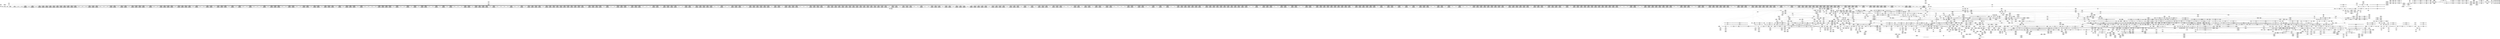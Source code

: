 digraph {
	CE0x3e05920 [shape=record,shape=Mrecord,label="{CE0x3e05920|i32_0|*Constant*}"]
	CE0x3ee0630 [shape=record,shape=Mrecord,label="{CE0x3ee0630|rcu_read_unlock:_land.lhs.true|*SummSource*}"]
	CE0x3e74210 [shape=record,shape=Mrecord,label="{CE0x3e74210|2472:_%struct.cred*,_:_CRE_2935,2936_}"]
	CE0x3e85ce0 [shape=record,shape=Mrecord,label="{CE0x3e85ce0|2472:_%struct.cred*,_:_CRE_6349,6350_}"]
	CE0x3e0e0d0 [shape=record,shape=Mrecord,label="{CE0x3e0e0d0|2472:_%struct.cred*,_:_CRE_136,144_|*MultipleSource*|Function::task_sid&Arg::task::|Function::current_has_perm&Arg::tsk::|Function::selinux_task_setpgid&Arg::p::|security/selinux/hooks.c,208}"]
	CE0x3ede610 [shape=record,shape=Mrecord,label="{CE0x3ede610|0:_i8,_:_GCMR_rcu_read_unlock.__warned_internal_global_i8_0,_section_.data.unlikely_,_align_1:_elem_0:default:}"]
	CE0x3e15700 [shape=record,shape=Mrecord,label="{CE0x3e15700|COLLAPSED:_GCMRE___llvm_gcov_ctr128_internal_global_4_x_i64_zeroinitializer:_elem_0:default:}"]
	CE0x3e6cab0 [shape=record,shape=Mrecord,label="{CE0x3e6cab0|2472:_%struct.cred*,_:_CRE_2664,2672_|*MultipleSource*|Function::task_sid&Arg::task::|Function::current_has_perm&Arg::tsk::|Function::selinux_task_setpgid&Arg::p::|security/selinux/hooks.c,208}"]
	CE0x3dff8b0 [shape=record,shape=Mrecord,label="{CE0x3dff8b0|_call_void_mcount()_#3}"]
	CE0x3eca990 [shape=record,shape=Mrecord,label="{CE0x3eca990|cred_sid:_tmp4|*LoadInst*|security/selinux/hooks.c,196|*SummSource*}"]
	CE0x3df1d50 [shape=record,shape=Mrecord,label="{CE0x3df1d50|task_sid:_entry|*SummSink*}"]
	CE0x3ed6f40 [shape=record,shape=Mrecord,label="{CE0x3ed6f40|rcu_read_unlock:_tmp10|include/linux/rcupdate.h,933}"]
	CE0x3e85360 [shape=record,shape=Mrecord,label="{CE0x3e85360|2472:_%struct.cred*,_:_CRE_6341,6342_}"]
	CE0x3ea6940 [shape=record,shape=Mrecord,label="{CE0x3ea6940|task_sid:_call7|security/selinux/hooks.c,208|*SummSource*}"]
	CE0x3e98f90 [shape=record,shape=Mrecord,label="{CE0x3e98f90|rcu_read_unlock:_tmp11|include/linux/rcupdate.h,933}"]
	CE0x3e82640 [shape=record,shape=Mrecord,label="{CE0x3e82640|2472:_%struct.cred*,_:_CRE_6303,6304_}"]
	CE0x3e4ca10 [shape=record,shape=Mrecord,label="{CE0x3e4ca10|task_sid:_do.body|*SummSink*}"]
	CE0x3ec89f0 [shape=record,shape=Mrecord,label="{CE0x3ec89f0|rcu_read_lock:_tmp11|include/linux/rcupdate.h,882}"]
	CE0x3dfe1c0 [shape=record,shape=Mrecord,label="{CE0x3dfe1c0|current_sid:_tmp6|security/selinux/hooks.c,218|*SummSource*}"]
	CE0x3e353c0 [shape=record,shape=Mrecord,label="{CE0x3e353c0|2472:_%struct.cred*,_:_CRE_272,280_|*MultipleSource*|Function::task_sid&Arg::task::|Function::current_has_perm&Arg::tsk::|Function::selinux_task_setpgid&Arg::p::|security/selinux/hooks.c,208}"]
	CE0x3e8dd40 [shape=record,shape=Mrecord,label="{CE0x3e8dd40|2472:_%struct.cred*,_:_CRE_10560,10568_|*MultipleSource*|Function::task_sid&Arg::task::|Function::current_has_perm&Arg::tsk::|Function::selinux_task_setpgid&Arg::p::|security/selinux/hooks.c,208}"]
	CE0x3edbd50 [shape=record,shape=Mrecord,label="{CE0x3edbd50|i64*_getelementptr_inbounds_(_4_x_i64_,_4_x_i64_*___llvm_gcov_ctr133,_i64_0,_i64_1)|*Constant*}"]
	CE0x3e66200 [shape=record,shape=Mrecord,label="{CE0x3e66200|2472:_%struct.cred*,_:_CRE_2304,2312_|*MultipleSource*|Function::task_sid&Arg::task::|Function::current_has_perm&Arg::tsk::|Function::selinux_task_setpgid&Arg::p::|security/selinux/hooks.c,208}"]
	CE0x3e0f110 [shape=record,shape=Mrecord,label="{CE0x3e0f110|2472:_%struct.cred*,_:_CRE_152,160_|*MultipleSource*|Function::task_sid&Arg::task::|Function::current_has_perm&Arg::tsk::|Function::selinux_task_setpgid&Arg::p::|security/selinux/hooks.c,208}"]
	CE0x3dfe340 [shape=record,shape=Mrecord,label="{CE0x3dfe340|current_sid:_tmp6|security/selinux/hooks.c,218|*SummSink*}"]
	CE0x3e11ef0 [shape=record,shape=Mrecord,label="{CE0x3e11ef0|task_sid:_land.lhs.true|*SummSink*}"]
	CE0x3e9ad60 [shape=record,shape=Mrecord,label="{CE0x3e9ad60|GLOBAL:_rcu_read_unlock.__warned|Global_var:rcu_read_unlock.__warned|*SummSink*}"]
	CE0x3e6dde0 [shape=record,shape=Mrecord,label="{CE0x3e6dde0|2472:_%struct.cred*,_:_CRE_2720,2724_|*MultipleSource*|Function::task_sid&Arg::task::|Function::current_has_perm&Arg::tsk::|Function::selinux_task_setpgid&Arg::p::|security/selinux/hooks.c,208}"]
	CE0x3ee76f0 [shape=record,shape=Mrecord,label="{CE0x3ee76f0|rcu_read_unlock:_tmp22|include/linux/rcupdate.h,935|*SummSink*}"]
	CE0x3ddaa70 [shape=record,shape=Mrecord,label="{CE0x3ddaa70|%struct.common_audit_data*_null|*Constant*}"]
	CE0x3eb8410 [shape=record,shape=Mrecord,label="{CE0x3eb8410|%struct.lockdep_map*_null|*Constant*|*SummSource*}"]
	CE0x3eb3fb0 [shape=record,shape=Mrecord,label="{CE0x3eb3fb0|__preempt_count_sub:_entry|*SummSource*}"]
	CE0x3f0d420 [shape=record,shape=Mrecord,label="{CE0x3f0d420|__rcu_read_lock:_bb|*SummSink*}"]
	CE0x3e8f330 [shape=record,shape=Mrecord,label="{CE0x3e8f330|2472:_%struct.cred*,_:_CRE_10616,10624_|*MultipleSource*|Function::task_sid&Arg::task::|Function::current_has_perm&Arg::tsk::|Function::selinux_task_setpgid&Arg::p::|security/selinux/hooks.c,208}"]
	CE0x3ed6aa0 [shape=record,shape=Mrecord,label="{CE0x3ed6aa0|rcu_lock_release:_tmp3|*SummSource*}"]
	CE0x3ddf4e0 [shape=record,shape=Mrecord,label="{CE0x3ddf4e0|i64_1|*Constant*}"]
	CE0x3ebe520 [shape=record,shape=Mrecord,label="{CE0x3ebe520|__preempt_count_sub:_tmp5|./arch/x86/include/asm/preempt.h,77}"]
	CE0x3e24d40 [shape=record,shape=Mrecord,label="{CE0x3e24d40|COLLAPSED:_GCMRE_current_task_external_global_%struct.task_struct*:_elem_0::|security/selinux/hooks.c,218}"]
	CE0x3eaa310 [shape=record,shape=Mrecord,label="{CE0x3eaa310|task_sid:_tmp8|security/selinux/hooks.c,208}"]
	CE0x3ee8a30 [shape=record,shape=Mrecord,label="{CE0x3ee8a30|GLOBAL:_rcu_lock_release|*Constant*|*SummSource*}"]
	CE0x3edcb40 [shape=record,shape=Mrecord,label="{CE0x3edcb40|rcu_lock_acquire:_tmp5|include/linux/rcupdate.h,418|*SummSource*}"]
	CE0x3ed6c60 [shape=record,shape=Mrecord,label="{CE0x3ed6c60|rcu_lock_acquire:_tmp4|include/linux/rcupdate.h,418}"]
	CE0x3e9b640 [shape=record,shape=Mrecord,label="{CE0x3e9b640|rcu_read_unlock:_bb|*SummSink*}"]
	CE0x3ed34b0 [shape=record,shape=Mrecord,label="{CE0x3ed34b0|rcu_read_unlock:_tmp3|*SummSink*}"]
	CE0x3e48a20 [shape=record,shape=Mrecord,label="{CE0x3e48a20|__rcu_read_lock:_tmp7|include/linux/rcupdate.h,240}"]
	CE0x3e351a0 [shape=record,shape=Mrecord,label="{CE0x3e351a0|2472:_%struct.cred*,_:_CRE_264,272_|*MultipleSource*|Function::task_sid&Arg::task::|Function::current_has_perm&Arg::tsk::|Function::selinux_task_setpgid&Arg::p::|security/selinux/hooks.c,208}"]
	CE0x3dedfe0 [shape=record,shape=Mrecord,label="{CE0x3dedfe0|current_sid:_tmp2}"]
	CE0x3e3bc70 [shape=record,shape=Mrecord,label="{CE0x3e3bc70|i64*_getelementptr_inbounds_(_4_x_i64_,_4_x_i64_*___llvm_gcov_ctr130,_i64_0,_i64_2)|*Constant*|*SummSource*}"]
	CE0x3de4fe0 [shape=record,shape=Mrecord,label="{CE0x3de4fe0|current_sid:_tmp15|security/selinux/hooks.c,218|*SummSource*}"]
	CE0x3dfbe00 [shape=record,shape=Mrecord,label="{CE0x3dfbe00|selinux_task_setpgid:_call|security/selinux/hooks.c,3574}"]
	CE0x3e15d70 [shape=record,shape=Mrecord,label="{CE0x3e15d70|i32_218|*Constant*}"]
	CE0x3e7dbd0 [shape=record,shape=Mrecord,label="{CE0x3e7dbd0|2472:_%struct.cred*,_:_CRE_5976,5984_|*MultipleSource*|Function::task_sid&Arg::task::|Function::current_has_perm&Arg::tsk::|Function::selinux_task_setpgid&Arg::p::|security/selinux/hooks.c,208}"]
	CE0x3e98d10 [shape=record,shape=Mrecord,label="{CE0x3e98d10|__rcu_read_unlock:_tmp5|include/linux/rcupdate.h,244|*SummSource*}"]
	CE0x3e85a80 [shape=record,shape=Mrecord,label="{CE0x3e85a80|2472:_%struct.cred*,_:_CRE_6347,6348_}"]
	CE0x3ee6b90 [shape=record,shape=Mrecord,label="{CE0x3ee6b90|rcu_read_unlock:_tmp20|include/linux/rcupdate.h,933|*SummSink*}"]
	CE0x3e86790 [shape=record,shape=Mrecord,label="{CE0x3e86790|2472:_%struct.cred*,_:_CRE_6358,6359_}"]
	CE0x3e346c0 [shape=record,shape=Mrecord,label="{CE0x3e346c0|task_sid:_tmp1|*SummSource*}"]
	CE0x3f3a6b0 [shape=record,shape=Mrecord,label="{CE0x3f3a6b0|__preempt_count_sub:_tmp2|*SummSource*}"]
	CE0x3ed44d0 [shape=record,shape=Mrecord,label="{CE0x3ed44d0|rcu_read_unlock:_tmp4|include/linux/rcupdate.h,933}"]
	CE0x3e54350 [shape=record,shape=Mrecord,label="{CE0x3e54350|2472:_%struct.cred*,_:_CRE_632,640_|*MultipleSource*|Function::task_sid&Arg::task::|Function::current_has_perm&Arg::tsk::|Function::selinux_task_setpgid&Arg::p::|security/selinux/hooks.c,208}"]
	CE0x3eb4370 [shape=record,shape=Mrecord,label="{CE0x3eb4370|i64*_getelementptr_inbounds_(_4_x_i64_,_4_x_i64_*___llvm_gcov_ctr130,_i64_0,_i64_0)|*Constant*|*SummSource*}"]
	CE0x3dda060 [shape=record,shape=Mrecord,label="{CE0x3dda060|avc_has_perm:_tsid|Function::avc_has_perm&Arg::tsid::|*SummSource*}"]
	CE0x3e7e9e0 [shape=record,shape=Mrecord,label="{CE0x3e7e9e0|2472:_%struct.cred*,_:_CRE_6144,6152_|*MultipleSource*|Function::task_sid&Arg::task::|Function::current_has_perm&Arg::tsk::|Function::selinux_task_setpgid&Arg::p::|security/selinux/hooks.c,208}"]
	CE0x3e6cd10 [shape=record,shape=Mrecord,label="{CE0x3e6cd10|2472:_%struct.cred*,_:_CRE_2672,2680_|*MultipleSource*|Function::task_sid&Arg::task::|Function::current_has_perm&Arg::tsk::|Function::selinux_task_setpgid&Arg::p::|security/selinux/hooks.c,208}"]
	CE0x3e01260 [shape=record,shape=Mrecord,label="{CE0x3e01260|selinux_task_setpgid:_tmp3}"]
	CE0x3f36030 [shape=record,shape=Mrecord,label="{CE0x3f36030|i64*_getelementptr_inbounds_(_4_x_i64_,_4_x_i64_*___llvm_gcov_ctr134,_i64_0,_i64_0)|*Constant*|*SummSource*}"]
	CE0x3e9a4b0 [shape=record,shape=Mrecord,label="{CE0x3e9a4b0|rcu_read_lock:_tobool1|include/linux/rcupdate.h,882|*SummSink*}"]
	CE0x3e76e00 [shape=record,shape=Mrecord,label="{CE0x3e76e00|2472:_%struct.cred*,_:_CRE_2972,2973_}"]
	CE0x3eabe30 [shape=record,shape=Mrecord,label="{CE0x3eabe30|__rcu_read_lock:_do.end|*SummSource*}"]
	CE0x3e09280 [shape=record,shape=Mrecord,label="{CE0x3e09280|current_sid:_tobool1|security/selinux/hooks.c,218|*SummSource*}"]
	CE0x3e5a280 [shape=record,shape=Mrecord,label="{CE0x3e5a280|i64*_getelementptr_inbounds_(_13_x_i64_,_13_x_i64_*___llvm_gcov_ctr126,_i64_0,_i64_8)|*Constant*}"]
	CE0x3df20c0 [shape=record,shape=Mrecord,label="{CE0x3df20c0|task_sid:_task|Function::task_sid&Arg::task::|*SummSink*}"]
	CE0x3dfc160 [shape=record,shape=Mrecord,label="{CE0x3dfc160|current_sid:_tmp1|*SummSink*}"]
	CE0x3f11a60 [shape=record,shape=Mrecord,label="{CE0x3f11a60|__rcu_read_unlock:_do.end|*SummSink*}"]
	CE0x3f0fd90 [shape=record,shape=Mrecord,label="{CE0x3f0fd90|__preempt_count_sub:_sub|./arch/x86/include/asm/preempt.h,77|*SummSink*}"]
	CE0x3de5f70 [shape=record,shape=Mrecord,label="{CE0x3de5f70|current_sid:_do.body}"]
	CE0x3e73fb0 [shape=record,shape=Mrecord,label="{CE0x3e73fb0|2472:_%struct.cred*,_:_CRE_2933,2934_}"]
	CE0x3e71450 [shape=record,shape=Mrecord,label="{CE0x3e71450|2472:_%struct.cred*,_:_CRE_2888,2896_|*MultipleSource*|Function::task_sid&Arg::task::|Function::current_has_perm&Arg::tsk::|Function::selinux_task_setpgid&Arg::p::|security/selinux/hooks.c,208}"]
	CE0x3f3af70 [shape=record,shape=Mrecord,label="{CE0x3f3af70|__preempt_count_add:_tmp4|./arch/x86/include/asm/preempt.h,72|*SummSink*}"]
	CE0x3edd0a0 [shape=record,shape=Mrecord,label="{CE0x3edd0a0|rcu_read_unlock:_call3|include/linux/rcupdate.h,933}"]
	CE0x3ea8270 [shape=record,shape=Mrecord,label="{CE0x3ea8270|GLOBAL:_rcu_read_unlock|*Constant*|*SummSink*}"]
	CE0x3e291c0 [shape=record,shape=Mrecord,label="{CE0x3e291c0|current_sid:_tmp21|security/selinux/hooks.c,218|*SummSink*}"]
	CE0x3ec41a0 [shape=record,shape=Mrecord,label="{CE0x3ec41a0|rcu_read_unlock:_if.end|*SummSource*}"]
	CE0x3df38b0 [shape=record,shape=Mrecord,label="{CE0x3df38b0|avc_has_perm:_entry|*SummSource*}"]
	CE0x3ebdb70 [shape=record,shape=Mrecord,label="{CE0x3ebdb70|__preempt_count_sub:_do.body}"]
	CE0x3ddfa80 [shape=record,shape=Mrecord,label="{CE0x3ddfa80|i64_2|*Constant*|*SummSource*}"]
	CE0x3eddc20 [shape=record,shape=Mrecord,label="{CE0x3eddc20|rcu_read_unlock:_land.lhs.true2|*SummSource*}"]
	CE0x3e4a950 [shape=record,shape=Mrecord,label="{CE0x3e4a950|2472:_%struct.cred*,_:_CRE_248,256_|*MultipleSource*|Function::task_sid&Arg::task::|Function::current_has_perm&Arg::tsk::|Function::selinux_task_setpgid&Arg::p::|security/selinux/hooks.c,208}"]
	CE0x3e84060 [shape=record,shape=Mrecord,label="{CE0x3e84060|2472:_%struct.cred*,_:_CRE_6325,6326_}"]
	CE0x3e35710 [shape=record,shape=Mrecord,label="{CE0x3e35710|get_current:_tmp3|*SummSink*}"]
	CE0x3de5b60 [shape=record,shape=Mrecord,label="{CE0x3de5b60|current_sid:_do.body|*SummSource*}"]
	CE0x3e60360 [shape=record,shape=Mrecord,label="{CE0x3e60360|2472:_%struct.cred*,_:_CRE_1936,1944_|*MultipleSource*|Function::task_sid&Arg::task::|Function::current_has_perm&Arg::tsk::|Function::selinux_task_setpgid&Arg::p::|security/selinux/hooks.c,208}"]
	CE0x3eab930 [shape=record,shape=Mrecord,label="{CE0x3eab930|task_sid:_tobool1|security/selinux/hooks.c,208}"]
	CE0x3ee8bb0 [shape=record,shape=Mrecord,label="{CE0x3ee8bb0|rcu_lock_release:_entry}"]
	CE0x3edfb90 [shape=record,shape=Mrecord,label="{CE0x3edfb90|rcu_read_unlock:_tmp9|include/linux/rcupdate.h,933|*SummSource*}"]
	CE0x3e04910 [shape=record,shape=Mrecord,label="{CE0x3e04910|_ret_i32_%call2,_!dbg_!27718|security/selinux/hooks.c,1544|*SummSource*}"]
	CE0x3e51460 [shape=record,shape=Mrecord,label="{CE0x3e51460|COLLAPSED:_GCMRE___llvm_gcov_ctr131_internal_global_2_x_i64_zeroinitializer:_elem_0:default:}"]
	CE0x3ed69e0 [shape=record,shape=Mrecord,label="{CE0x3ed69e0|rcu_lock_release:_tmp3}"]
	CE0x3e639a0 [shape=record,shape=Mrecord,label="{CE0x3e639a0|2472:_%struct.cred*,_:_CRE_2104,2112_|*MultipleSource*|Function::task_sid&Arg::task::|Function::current_has_perm&Arg::tsk::|Function::selinux_task_setpgid&Arg::p::|security/selinux/hooks.c,208}"]
	CE0x3e68f20 [shape=record,shape=Mrecord,label="{CE0x3e68f20|2472:_%struct.cred*,_:_CRE_2504,2508_|*MultipleSource*|Function::task_sid&Arg::task::|Function::current_has_perm&Arg::tsk::|Function::selinux_task_setpgid&Arg::p::|security/selinux/hooks.c,208}"]
	CE0x3f0b4a0 [shape=record,shape=Mrecord,label="{CE0x3f0b4a0|_call_void_lock_release(%struct.lockdep_map*_%map,_i32_1,_i64_ptrtoint_(i8*_blockaddress(_rcu_lock_release,_%__here)_to_i64))_#10,_!dbg_!27716|include/linux/rcupdate.h,423}"]
	CE0x3ec23e0 [shape=record,shape=Mrecord,label="{CE0x3ec23e0|i32_1|*Constant*}"]
	CE0x3e77520 [shape=record,shape=Mrecord,label="{CE0x3e77520|2472:_%struct.cred*,_:_CRE_2984,2988_|*MultipleSource*|Function::task_sid&Arg::task::|Function::current_has_perm&Arg::tsk::|Function::selinux_task_setpgid&Arg::p::|security/selinux/hooks.c,208}"]
	CE0x3e41af0 [shape=record,shape=Mrecord,label="{CE0x3e41af0|get_current:_tmp}"]
	CE0x3e8a810 [shape=record,shape=Mrecord,label="{CE0x3e8a810|2472:_%struct.cred*,_:_CRE_6560,6568_|*MultipleSource*|Function::task_sid&Arg::task::|Function::current_has_perm&Arg::tsk::|Function::selinux_task_setpgid&Arg::p::|security/selinux/hooks.c,208}"]
	CE0x3e378f0 [shape=record,shape=Mrecord,label="{CE0x3e378f0|2472:_%struct.cred*,_:_CRE_376,384_|*MultipleSource*|Function::task_sid&Arg::task::|Function::current_has_perm&Arg::tsk::|Function::selinux_task_setpgid&Arg::p::|security/selinux/hooks.c,208}"]
	CE0x3e73e80 [shape=record,shape=Mrecord,label="{CE0x3e73e80|2472:_%struct.cred*,_:_CRE_2932,2933_}"]
	CE0x3e38630 [shape=record,shape=Mrecord,label="{CE0x3e38630|128:_i8*,_:_CRE_128,136_|*MultipleSource*|Function::cred_sid&Arg::cred::|*LoadInst*|security/selinux/hooks.c,208|security/selinux/hooks.c,196}"]
	CE0x3e76a70 [shape=record,shape=Mrecord,label="{CE0x3e76a70|2472:_%struct.cred*,_:_CRE_2969,2970_}"]
	CE0x3e60a80 [shape=record,shape=Mrecord,label="{CE0x3e60a80|2472:_%struct.cred*,_:_CRE_1960,1968_|*MultipleSource*|Function::task_sid&Arg::task::|Function::current_has_perm&Arg::tsk::|Function::selinux_task_setpgid&Arg::p::|security/selinux/hooks.c,208}"]
	CE0x3e87890 [shape=record,shape=Mrecord,label="{CE0x3e87890|2472:_%struct.cred*,_:_CRE_6424,6432_|*MultipleSource*|Function::task_sid&Arg::task::|Function::current_has_perm&Arg::tsk::|Function::selinux_task_setpgid&Arg::p::|security/selinux/hooks.c,208}"]
	CE0x3de3ab0 [shape=record,shape=Mrecord,label="{CE0x3de3ab0|_ret_i32_%call7,_!dbg_!27749|security/selinux/hooks.c,210|*SummSink*}"]
	CE0x3ee7d40 [shape=record,shape=Mrecord,label="{CE0x3ee7d40|rcu_read_unlock:_tmp22|include/linux/rcupdate.h,935|*SummSource*}"]
	CE0x3e653f0 [shape=record,shape=Mrecord,label="{CE0x3e653f0|2472:_%struct.cred*,_:_CRE_2256,2264_|*MultipleSource*|Function::task_sid&Arg::task::|Function::current_has_perm&Arg::tsk::|Function::selinux_task_setpgid&Arg::p::|security/selinux/hooks.c,208}"]
	CE0x3eba6a0 [shape=record,shape=Mrecord,label="{CE0x3eba6a0|__preempt_count_add:_tmp3}"]
	CE0x3f12110 [shape=record,shape=Mrecord,label="{CE0x3f12110|__rcu_read_unlock:_tmp6|include/linux/rcupdate.h,245|*SummSink*}"]
	CE0x3e85950 [shape=record,shape=Mrecord,label="{CE0x3e85950|2472:_%struct.cred*,_:_CRE_6346,6347_}"]
	CE0x3ed6490 [shape=record,shape=Mrecord,label="{CE0x3ed6490|GLOBAL:___preempt_count_sub|*Constant*|*SummSource*}"]
	CE0x3f0d610 [shape=record,shape=Mrecord,label="{CE0x3f0d610|rcu_lock_acquire:_tmp5|include/linux/rcupdate.h,418|*SummSink*}"]
	CE0x3e645b0 [shape=record,shape=Mrecord,label="{CE0x3e645b0|2472:_%struct.cred*,_:_CRE_2144,2152_|*MultipleSource*|Function::task_sid&Arg::task::|Function::current_has_perm&Arg::tsk::|Function::selinux_task_setpgid&Arg::p::|security/selinux/hooks.c,208}"]
	CE0x3ec8f20 [shape=record,shape=Mrecord,label="{CE0x3ec8f20|rcu_read_lock:_tmp12|include/linux/rcupdate.h,882}"]
	CE0x3ebd250 [shape=record,shape=Mrecord,label="{CE0x3ebd250|i64*_getelementptr_inbounds_(_11_x_i64_,_11_x_i64_*___llvm_gcov_ctr132,_i64_0,_i64_0)|*Constant*|*SummSink*}"]
	CE0x3e77d00 [shape=record,shape=Mrecord,label="{CE0x3e77d00|2472:_%struct.cred*,_:_CRE_3008,3024_|*MultipleSource*|Function::task_sid&Arg::task::|Function::current_has_perm&Arg::tsk::|Function::selinux_task_setpgid&Arg::p::|security/selinux/hooks.c,208}"]
	CE0x3e68340 [shape=record,shape=Mrecord,label="{CE0x3e68340|2472:_%struct.cred*,_:_CRE_2416,2424_|*MultipleSource*|Function::task_sid&Arg::task::|Function::current_has_perm&Arg::tsk::|Function::selinux_task_setpgid&Arg::p::|security/selinux/hooks.c,208}"]
	CE0x3e66920 [shape=record,shape=Mrecord,label="{CE0x3e66920|2472:_%struct.cred*,_:_CRE_2328,2336_|*MultipleSource*|Function::task_sid&Arg::task::|Function::current_has_perm&Arg::tsk::|Function::selinux_task_setpgid&Arg::p::|security/selinux/hooks.c,208}"]
	CE0x3ed8fa0 [shape=record,shape=Mrecord,label="{CE0x3ed8fa0|_call_void_lockdep_rcu_suspicious(i8*_getelementptr_inbounds_(_25_x_i8_,_25_x_i8_*_.str45,_i32_0,_i32_0),_i32_934,_i8*_getelementptr_inbounds_(_44_x_i8_,_44_x_i8_*_.str47,_i32_0,_i32_0))_#10,_!dbg_!27726|include/linux/rcupdate.h,933}"]
	CE0x3dda370 [shape=record,shape=Mrecord,label="{CE0x3dda370|i16_2|*Constant*}"]
	CE0x3e0f9f0 [shape=record,shape=Mrecord,label="{CE0x3e0f9f0|current_sid:_tmp13|security/selinux/hooks.c,218|*SummSink*}"]
	CE0x3eaaba0 [shape=record,shape=Mrecord,label="{CE0x3eaaba0|task_sid:_tmp9|security/selinux/hooks.c,208}"]
	CE0x3e7fd40 [shape=record,shape=Mrecord,label="{CE0x3e7fd40|2472:_%struct.cred*,_:_CRE_6208,6216_|*MultipleSource*|Function::task_sid&Arg::task::|Function::current_has_perm&Arg::tsk::|Function::selinux_task_setpgid&Arg::p::|security/selinux/hooks.c,208}"]
	CE0x3ebcc80 [shape=record,shape=Mrecord,label="{CE0x3ebcc80|rcu_read_lock:_land.lhs.true|*SummSink*}"]
	CE0x3e64f30 [shape=record,shape=Mrecord,label="{CE0x3e64f30|2472:_%struct.cred*,_:_CRE_2240,2248_|*MultipleSource*|Function::task_sid&Arg::task::|Function::current_has_perm&Arg::tsk::|Function::selinux_task_setpgid&Arg::p::|security/selinux/hooks.c,208}"]
	CE0x3eae2f0 [shape=record,shape=Mrecord,label="{CE0x3eae2f0|__preempt_count_sub:_do.end}"]
	CE0x3ddd350 [shape=record,shape=Mrecord,label="{CE0x3ddd350|selinux_task_setpgid:_p|Function::selinux_task_setpgid&Arg::p::|*SummSink*}"]
	CE0x3de9bd0 [shape=record,shape=Mrecord,label="{CE0x3de9bd0|current_has_perm:_call|security/selinux/hooks.c,1542|*SummSource*}"]
	CE0x3e382a0 [shape=record,shape=Mrecord,label="{CE0x3e382a0|task_sid:_do.body5|*SummSource*}"]
	CE0x3ed3360 [shape=record,shape=Mrecord,label="{CE0x3ed3360|rcu_read_unlock:_tmp3|*SummSource*}"]
	CE0x3ee5720 [shape=record,shape=Mrecord,label="{CE0x3ee5720|i8*_getelementptr_inbounds_(_44_x_i8_,_44_x_i8_*_.str47,_i32_0,_i32_0)|*Constant*|*SummSink*}"]
	CE0x3e01430 [shape=record,shape=Mrecord,label="{CE0x3e01430|i64*_getelementptr_inbounds_(_2_x_i64_,_2_x_i64_*___llvm_gcov_ctr279,_i64_0,_i64_0)|*Constant*|*SummSource*}"]
	CE0x3de52c0 [shape=record,shape=Mrecord,label="{CE0x3de52c0|avc_has_perm:_auditdata|Function::avc_has_perm&Arg::auditdata::|*SummSink*}"]
	CE0x3e52c20 [shape=record,shape=Mrecord,label="{CE0x3e52c20|2472:_%struct.cred*,_:_CRE_552,560_|*MultipleSource*|Function::task_sid&Arg::task::|Function::current_has_perm&Arg::tsk::|Function::selinux_task_setpgid&Arg::p::|security/selinux/hooks.c,208}"]
	CE0x3de35c0 [shape=record,shape=Mrecord,label="{CE0x3de35c0|2472:_%struct.cred*,_:_CRE_694,695_}"]
	CE0x3eb9fe0 [shape=record,shape=Mrecord,label="{CE0x3eb9fe0|rcu_lock_release:_tmp6}"]
	CE0x3e51e90 [shape=record,shape=Mrecord,label="{CE0x3e51e90|2472:_%struct.cred*,_:_CRE_504,512_|*MultipleSource*|Function::task_sid&Arg::task::|Function::current_has_perm&Arg::tsk::|Function::selinux_task_setpgid&Arg::p::|security/selinux/hooks.c,208}"]
	CE0x3e85f40 [shape=record,shape=Mrecord,label="{CE0x3e85f40|2472:_%struct.cred*,_:_CRE_6351,6352_}"]
	CE0x3e05aa0 [shape=record,shape=Mrecord,label="{CE0x3e05aa0|i32_0|*Constant*|*SummSource*}"]
	CE0x3ea56b0 [shape=record,shape=Mrecord,label="{CE0x3ea56b0|task_sid:_tmp26|security/selinux/hooks.c,208}"]
	CE0x3dfbf60 [shape=record,shape=Mrecord,label="{CE0x3dfbf60|current_sid:_tmp1|*SummSource*}"]
	CE0x3eb4230 [shape=record,shape=Mrecord,label="{CE0x3eb4230|_ret_void,_!dbg_!27720|./arch/x86/include/asm/preempt.h,78}"]
	CE0x3e155c0 [shape=record,shape=Mrecord,label="{CE0x3e155c0|get_current:_tmp|*SummSink*}"]
	CE0x3df3610 [shape=record,shape=Mrecord,label="{CE0x3df3610|current_has_perm:_call2|security/selinux/hooks.c,1544}"]
	CE0x3ddacc0 [shape=record,shape=Mrecord,label="{CE0x3ddacc0|avc_has_perm:_requested|Function::avc_has_perm&Arg::requested::|*SummSource*}"]
	CE0x3ecade0 [shape=record,shape=Mrecord,label="{CE0x3ecade0|%struct.task_struct*_(%struct.task_struct**)*_asm_movq_%gs:$_1:P_,$0_,_r,im,_dirflag_,_fpsr_,_flags_}"]
	CE0x3e583f0 [shape=record,shape=Mrecord,label="{CE0x3e583f0|_call_void_lockdep_rcu_suspicious(i8*_getelementptr_inbounds_(_25_x_i8_,_25_x_i8_*_.str45,_i32_0,_i32_0),_i32_883,_i8*_getelementptr_inbounds_(_42_x_i8_,_42_x_i8_*_.str46,_i32_0,_i32_0))_#10,_!dbg_!27728|include/linux/rcupdate.h,882}"]
	CE0x3ec1cf0 [shape=record,shape=Mrecord,label="{CE0x3ec1cf0|cred_sid:_bb|*SummSink*}"]
	CE0x3ee2ed0 [shape=record,shape=Mrecord,label="{CE0x3ee2ed0|rcu_read_unlock:_tmp17|include/linux/rcupdate.h,933|*SummSource*}"]
	CE0x3edc9d0 [shape=record,shape=Mrecord,label="{CE0x3edc9d0|rcu_lock_acquire:_tmp5|include/linux/rcupdate.h,418}"]
	CE0x3def870 [shape=record,shape=Mrecord,label="{CE0x3def870|selinux_task_setpgid:_tmp1}"]
	CE0x3e47280 [shape=record,shape=Mrecord,label="{CE0x3e47280|rcu_lock_acquire:_entry|*SummSource*}"]
	CE0x3e745a0 [shape=record,shape=Mrecord,label="{CE0x3e745a0|2472:_%struct.cred*,_:_CRE_2938,2939_}"]
	CE0x3e96890 [shape=record,shape=Mrecord,label="{CE0x3e96890|i64*_getelementptr_inbounds_(_13_x_i64_,_13_x_i64_*___llvm_gcov_ctr126,_i64_0,_i64_9)|*Constant*|*SummSource*}"]
	CE0x3f1bd60 [shape=record,shape=Mrecord,label="{CE0x3f1bd60|__rcu_read_lock:_do.body|*SummSink*}"]
	CE0x3e77870 [shape=record,shape=Mrecord,label="{CE0x3e77870|2472:_%struct.cred*,_:_CRE_2992,3000_|*MultipleSource*|Function::task_sid&Arg::task::|Function::current_has_perm&Arg::tsk::|Function::selinux_task_setpgid&Arg::p::|security/selinux/hooks.c,208}"]
	CE0x3e0ef20 [shape=record,shape=Mrecord,label="{CE0x3e0ef20|current_sid:_if.then}"]
	CE0x3e84c40 [shape=record,shape=Mrecord,label="{CE0x3e84c40|2472:_%struct.cred*,_:_CRE_6335,6336_}"]
	CE0x3e94310 [shape=record,shape=Mrecord,label="{CE0x3e94310|i8*_getelementptr_inbounds_(_41_x_i8_,_41_x_i8_*_.str44,_i32_0,_i32_0)|*Constant*}"]
	CE0x3ed6cd0 [shape=record,shape=Mrecord,label="{CE0x3ed6cd0|rcu_lock_acquire:_tmp4|include/linux/rcupdate.h,418|*SummSource*}"]
	CE0x3ec5070 [shape=record,shape=Mrecord,label="{CE0x3ec5070|_call_void_mcount()_#3|*SummSource*}"]
	CE0x3e8ebe0 [shape=record,shape=Mrecord,label="{CE0x3e8ebe0|2472:_%struct.cred*,_:_CRE_10600,10604_|*MultipleSource*|Function::task_sid&Arg::task::|Function::current_has_perm&Arg::tsk::|Function::selinux_task_setpgid&Arg::p::|security/selinux/hooks.c,208}"]
	CE0x3f1d0e0 [shape=record,shape=Mrecord,label="{CE0x3f1d0e0|rcu_lock_release:_bb|*SummSink*}"]
	CE0x3ded5c0 [shape=record,shape=Mrecord,label="{CE0x3ded5c0|current_has_perm:_entry|*SummSink*}"]
	CE0x3e33940 [shape=record,shape=Mrecord,label="{CE0x3e33940|2472:_%struct.cred*,_:_CRE_112,116_|*MultipleSource*|Function::task_sid&Arg::task::|Function::current_has_perm&Arg::tsk::|Function::selinux_task_setpgid&Arg::p::|security/selinux/hooks.c,208}"]
	CE0x3eb8ce0 [shape=record,shape=Mrecord,label="{CE0x3eb8ce0|__rcu_read_lock:_tmp1}"]
	CE0x3e93020 [shape=record,shape=Mrecord,label="{CE0x3e93020|task_sid:_tmp15|security/selinux/hooks.c,208}"]
	CE0x3e5af90 [shape=record,shape=Mrecord,label="{CE0x3e5af90|task_sid:_tmp19|security/selinux/hooks.c,208|*SummSource*}"]
	CE0x3eda650 [shape=record,shape=Mrecord,label="{CE0x3eda650|_ret_void,_!dbg_!27719|./arch/x86/include/asm/preempt.h,73|*SummSource*}"]
	CE0x3ebabb0 [shape=record,shape=Mrecord,label="{CE0x3ebabb0|__preempt_count_add:_tmp2}"]
	CE0x3e79200 [shape=record,shape=Mrecord,label="{CE0x3e79200|2472:_%struct.cred*,_:_CRE_3088,3096_|*MultipleSource*|Function::task_sid&Arg::task::|Function::current_has_perm&Arg::tsk::|Function::selinux_task_setpgid&Arg::p::|security/selinux/hooks.c,208}"]
	CE0x3e7ae80 [shape=record,shape=Mrecord,label="{CE0x3e7ae80|2472:_%struct.cred*,_:_CRE_3152,3160_|*MultipleSource*|Function::task_sid&Arg::task::|Function::current_has_perm&Arg::tsk::|Function::selinux_task_setpgid&Arg::p::|security/selinux/hooks.c,208}"]
	CE0x3e08dd0 [shape=record,shape=Mrecord,label="{CE0x3e08dd0|current_sid:_tmp18|security/selinux/hooks.c,218|*SummSink*}"]
	CE0x3e130c0 [shape=record,shape=Mrecord,label="{CE0x3e130c0|2472:_%struct.cred*,_:_CRE_288,296_|*MultipleSource*|Function::task_sid&Arg::task::|Function::current_has_perm&Arg::tsk::|Function::selinux_task_setpgid&Arg::p::|security/selinux/hooks.c,208}"]
	CE0x3e70d00 [shape=record,shape=Mrecord,label="{CE0x3e70d00|2472:_%struct.cred*,_:_CRE_2872,2876_|*MultipleSource*|Function::task_sid&Arg::task::|Function::current_has_perm&Arg::tsk::|Function::selinux_task_setpgid&Arg::p::|security/selinux/hooks.c,208}"]
	CE0x3e25930 [shape=record,shape=Mrecord,label="{CE0x3e25930|COLLAPSED:_CMRE:_elem_0::|security/selinux/hooks.c,218}"]
	CE0x3e974f0 [shape=record,shape=Mrecord,label="{CE0x3e974f0|task_sid:_tmp21|security/selinux/hooks.c,208}"]
	CE0x3e869f0 [shape=record,shape=Mrecord,label="{CE0x3e869f0|2472:_%struct.cred*,_:_CRE_6360,6368_|*MultipleSource*|Function::task_sid&Arg::task::|Function::current_has_perm&Arg::tsk::|Function::selinux_task_setpgid&Arg::p::|security/selinux/hooks.c,208}"]
	CE0x3e45c40 [shape=record,shape=Mrecord,label="{CE0x3e45c40|rcu_read_lock:_tmp2|*SummSource*}"]
	CE0x3e8bfd0 [shape=record,shape=Mrecord,label="{CE0x3e8bfd0|2472:_%struct.cred*,_:_CRE_6644,6648_|*MultipleSource*|Function::task_sid&Arg::task::|Function::current_has_perm&Arg::tsk::|Function::selinux_task_setpgid&Arg::p::|security/selinux/hooks.c,208}"]
	CE0x3e35a80 [shape=record,shape=Mrecord,label="{CE0x3e35a80|rcu_read_lock:_tmp7|include/linux/rcupdate.h,882}"]
	CE0x3e42dd0 [shape=record,shape=Mrecord,label="{CE0x3e42dd0|rcu_read_lock:_if.end|*SummSource*}"]
	CE0x3eda5e0 [shape=record,shape=Mrecord,label="{CE0x3eda5e0|_call_void_asm_sideeffect_,_memory_,_dirflag_,_fpsr_,_flags_()_#3,_!dbg_!27714,_!srcloc_!27715|include/linux/rcupdate.h,239|*SummSource*}"]
	CE0x3e5ae30 [shape=record,shape=Mrecord,label="{CE0x3e5ae30|task_sid:_tmp19|security/selinux/hooks.c,208}"]
	CE0x3de4460 [shape=record,shape=Mrecord,label="{CE0x3de4460|current_has_perm:_tmp1|*SummSource*}"]
	CE0x3ebf9f0 [shape=record,shape=Mrecord,label="{CE0x3ebf9f0|rcu_read_lock:_if.then}"]
	CE0x3dff140 [shape=record,shape=Mrecord,label="{CE0x3dff140|GLOBAL:_current_sid|*Constant*}"]
	CE0x3e8aa70 [shape=record,shape=Mrecord,label="{CE0x3e8aa70|2472:_%struct.cred*,_:_CRE_6568,6576_|*MultipleSource*|Function::task_sid&Arg::task::|Function::current_has_perm&Arg::tsk::|Function::selinux_task_setpgid&Arg::p::|security/selinux/hooks.c,208}"]
	CE0x3e35930 [shape=record,shape=Mrecord,label="{CE0x3e35930|rcu_read_lock:_tmp6|include/linux/rcupdate.h,882|*SummSink*}"]
	CE0x3de61c0 [shape=record,shape=Mrecord,label="{CE0x3de61c0|task_sid:_tmp2|*SummSource*}"]
	CE0x3dfbd30 [shape=record,shape=Mrecord,label="{CE0x3dfbd30|selinux_task_setpgid:_tmp2|*SummSink*}"]
	CE0x3e37d30 [shape=record,shape=Mrecord,label="{CE0x3e37d30|2472:_%struct.cred*,_:_CRE_392,400_|*MultipleSource*|Function::task_sid&Arg::task::|Function::current_has_perm&Arg::tsk::|Function::selinux_task_setpgid&Arg::p::|security/selinux/hooks.c,208}"]
	CE0x3e78da0 [shape=record,shape=Mrecord,label="{CE0x3e78da0|2472:_%struct.cred*,_:_CRE_3072,3080_|*MultipleSource*|Function::task_sid&Arg::task::|Function::current_has_perm&Arg::tsk::|Function::selinux_task_setpgid&Arg::p::|security/selinux/hooks.c,208}"]
	CE0x3e66460 [shape=record,shape=Mrecord,label="{CE0x3e66460|2472:_%struct.cred*,_:_CRE_2312,2320_|*MultipleSource*|Function::task_sid&Arg::task::|Function::current_has_perm&Arg::tsk::|Function::selinux_task_setpgid&Arg::p::|security/selinux/hooks.c,208}"]
	CE0x3def500 [shape=record,shape=Mrecord,label="{CE0x3def500|current_sid:_call|security/selinux/hooks.c,218|*SummSource*}"]
	CE0x3ee63f0 [shape=record,shape=Mrecord,label="{CE0x3ee63f0|rcu_read_unlock:_tmp19|include/linux/rcupdate.h,933}"]
	CE0x3e74cc0 [shape=record,shape=Mrecord,label="{CE0x3e74cc0|2472:_%struct.cred*,_:_CRE_2944,2945_}"]
	CE0x3e80690 [shape=record,shape=Mrecord,label="{CE0x3e80690|2472:_%struct.cred*,_:_CRE_6240,6248_|*MultipleSource*|Function::task_sid&Arg::task::|Function::current_has_perm&Arg::tsk::|Function::selinux_task_setpgid&Arg::p::|security/selinux/hooks.c,208}"]
	CE0x3e71910 [shape=record,shape=Mrecord,label="{CE0x3e71910|2472:_%struct.cred*,_:_CRE_2900,2904_|*MultipleSource*|Function::task_sid&Arg::task::|Function::current_has_perm&Arg::tsk::|Function::selinux_task_setpgid&Arg::p::|security/selinux/hooks.c,208}"]
	CE0x3e4e160 [shape=record,shape=Mrecord,label="{CE0x3e4e160|task_sid:_land.lhs.true}"]
	CE0x3f11f40 [shape=record,shape=Mrecord,label="{CE0x3f11f40|__rcu_read_unlock:_tmp6|include/linux/rcupdate.h,245}"]
	CE0x3f1dff0 [shape=record,shape=Mrecord,label="{CE0x3f1dff0|__rcu_read_lock:_tmp|*SummSink*}"]
	CE0x3f0bdb0 [shape=record,shape=Mrecord,label="{CE0x3f0bdb0|i64*_getelementptr_inbounds_(_4_x_i64_,_4_x_i64_*___llvm_gcov_ctr133,_i64_0,_i64_3)|*Constant*}"]
	CE0x3e26ba0 [shape=record,shape=Mrecord,label="{CE0x3e26ba0|rcu_read_lock:_tobool1|include/linux/rcupdate.h,882}"]
	CE0x3e4c900 [shape=record,shape=Mrecord,label="{CE0x3e4c900|task_sid:_do.body|*SummSource*}"]
	"CONST[source:1(input),value:2(dynamic)][purpose:{object}]"
	CE0x3de47f0 [shape=record,shape=Mrecord,label="{CE0x3de47f0|i64*_getelementptr_inbounds_(_2_x_i64_,_2_x_i64_*___llvm_gcov_ctr136,_i64_0,_i64_1)|*Constant*}"]
	CE0x3e368d0 [shape=record,shape=Mrecord,label="{CE0x3e368d0|i64*_getelementptr_inbounds_(_13_x_i64_,_13_x_i64_*___llvm_gcov_ctr126,_i64_0,_i64_1)|*Constant*}"]
	CE0x3ed9660 [shape=record,shape=Mrecord,label="{CE0x3ed9660|i64*_getelementptr_inbounds_(_4_x_i64_,_4_x_i64_*___llvm_gcov_ctr128,_i64_0,_i64_3)|*Constant*}"]
	CE0x3e51c70 [shape=record,shape=Mrecord,label="{CE0x3e51c70|2472:_%struct.cred*,_:_CRE_496,504_|*MultipleSource*|Function::task_sid&Arg::task::|Function::current_has_perm&Arg::tsk::|Function::selinux_task_setpgid&Arg::p::|security/selinux/hooks.c,208}"]
	CE0x3e3b7f0 [shape=record,shape=Mrecord,label="{CE0x3e3b7f0|GLOBAL:_rcu_read_unlock.__warned|Global_var:rcu_read_unlock.__warned}"]
	CE0x3dee9d0 [shape=record,shape=Mrecord,label="{CE0x3dee9d0|GLOBAL:___llvm_gcov_ctr125|Global_var:__llvm_gcov_ctr125|*SummSink*}"]
	CE0x3f16f60 [shape=record,shape=Mrecord,label="{CE0x3f16f60|i64*_getelementptr_inbounds_(_4_x_i64_,_4_x_i64_*___llvm_gcov_ctr135,_i64_0,_i64_0)|*Constant*}"]
	CE0x3df7d40 [shape=record,shape=Mrecord,label="{CE0x3df7d40|current_sid:_tmp20|security/selinux/hooks.c,218}"]
	CE0x3e427f0 [shape=record,shape=Mrecord,label="{CE0x3e427f0|rcu_read_unlock:_tmp1|*SummSink*}"]
	CE0x3e48b90 [shape=record,shape=Mrecord,label="{CE0x3e48b90|__rcu_read_lock:_tmp7|include/linux/rcupdate.h,240|*SummSource*}"]
	CE0x3f13210 [shape=record,shape=Mrecord,label="{CE0x3f13210|i64*_getelementptr_inbounds_(_4_x_i64_,_4_x_i64_*___llvm_gcov_ctr129,_i64_0,_i64_3)|*Constant*|*SummSource*}"]
	CE0x3e63280 [shape=record,shape=Mrecord,label="{CE0x3e63280|2472:_%struct.cred*,_:_CRE_2080,2088_|*MultipleSource*|Function::task_sid&Arg::task::|Function::current_has_perm&Arg::tsk::|Function::selinux_task_setpgid&Arg::p::|security/selinux/hooks.c,208}"]
	CE0x3ec9f30 [shape=record,shape=Mrecord,label="{CE0x3ec9f30|rcu_read_lock:_tmp13|include/linux/rcupdate.h,882}"]
	CE0x3eb8760 [shape=record,shape=Mrecord,label="{CE0x3eb8760|COLLAPSED:_GCMRE___llvm_gcov_ctr133_internal_global_4_x_i64_zeroinitializer:_elem_0:default:}"]
	CE0x3e76f30 [shape=record,shape=Mrecord,label="{CE0x3e76f30|2472:_%struct.cred*,_:_CRE_2973,2974_}"]
	CE0x3e6c390 [shape=record,shape=Mrecord,label="{CE0x3e6c390|2472:_%struct.cred*,_:_CRE_2616,2648_|*MultipleSource*|Function::task_sid&Arg::task::|Function::current_has_perm&Arg::tsk::|Function::selinux_task_setpgid&Arg::p::|security/selinux/hooks.c,208}"]
	CE0x3e75e90 [shape=record,shape=Mrecord,label="{CE0x3e75e90|2472:_%struct.cred*,_:_CRE_2959,2960_}"]
	CE0x3ee4970 [shape=record,shape=Mrecord,label="{CE0x3ee4970|__preempt_count_add:_val|Function::__preempt_count_add&Arg::val::|*SummSource*}"]
	CE0x3e537d0 [shape=record,shape=Mrecord,label="{CE0x3e537d0|2472:_%struct.cred*,_:_CRE_592,600_|*MultipleSource*|Function::task_sid&Arg::task::|Function::current_has_perm&Arg::tsk::|Function::selinux_task_setpgid&Arg::p::|security/selinux/hooks.c,208}"]
	CE0x3e11de0 [shape=record,shape=Mrecord,label="{CE0x3e11de0|task_sid:_land.lhs.true|*SummSource*}"]
	CE0x3de0b60 [shape=record,shape=Mrecord,label="{CE0x3de0b60|i32_218|*Constant*|*SummSink*}"]
	CE0x3de8480 [shape=record,shape=Mrecord,label="{CE0x3de8480|i64_ptrtoint_(i8*_blockaddress(_rcu_lock_acquire,_%__here)_to_i64)|*Constant*}"]
	CE0x3e958b0 [shape=record,shape=Mrecord,label="{CE0x3e958b0|task_sid:_tmp24|security/selinux/hooks.c,208}"]
	CE0x3e35c00 [shape=record,shape=Mrecord,label="{CE0x3e35c00|rcu_read_lock:_tmp7|include/linux/rcupdate.h,882|*SummSource*}"]
	CE0x3e15f40 [shape=record,shape=Mrecord,label="{CE0x3e15f40|current_sid:_tmp16|security/selinux/hooks.c,218}"]
	CE0x3e5a980 [shape=record,shape=Mrecord,label="{CE0x3e5a980|task_sid:_tmp18|security/selinux/hooks.c,208|*SummSource*}"]
	CE0x3e4c470 [shape=record,shape=Mrecord,label="{CE0x3e4c470|rcu_read_lock:_tmp1}"]
	CE0x3e90240 [shape=record,shape=Mrecord,label="{CE0x3e90240|task_sid:_tmp10|security/selinux/hooks.c,208}"]
	CE0x3eb2cd0 [shape=record,shape=Mrecord,label="{CE0x3eb2cd0|i64_ptrtoint_(i8*_blockaddress(_rcu_lock_acquire,_%__here)_to_i64)|*Constant*|*SummSource*}"]
	CE0x3e8c490 [shape=record,shape=Mrecord,label="{CE0x3e8c490|2472:_%struct.cred*,_:_CRE_6656,6660_|*MultipleSource*|Function::task_sid&Arg::task::|Function::current_has_perm&Arg::tsk::|Function::selinux_task_setpgid&Arg::p::|security/selinux/hooks.c,208}"]
	CE0x3f229a0 [shape=record,shape=Mrecord,label="{CE0x3f229a0|__preempt_count_add:_tmp6|./arch/x86/include/asm/preempt.h,73|*SummSource*}"]
	CE0x3e591d0 [shape=record,shape=Mrecord,label="{CE0x3e591d0|i8*_getelementptr_inbounds_(_25_x_i8_,_25_x_i8_*_.str45,_i32_0,_i32_0)|*Constant*|*SummSink*}"]
	CE0x3f1f3c0 [shape=record,shape=Mrecord,label="{CE0x3f1f3c0|GLOBAL:_lock_acquire|*Constant*}"]
	CE0x3f264f0 [shape=record,shape=Mrecord,label="{CE0x3f264f0|__rcu_read_unlock:_tmp3|*SummSink*}"]
	CE0x3edb680 [shape=record,shape=Mrecord,label="{CE0x3edb680|GLOBAL:___preempt_count_add|*Constant*|*SummSource*}"]
	CE0x3e6ee20 [shape=record,shape=Mrecord,label="{CE0x3e6ee20|2472:_%struct.cred*,_:_CRE_2768,2776_|*MultipleSource*|Function::task_sid&Arg::task::|Function::current_has_perm&Arg::tsk::|Function::selinux_task_setpgid&Arg::p::|security/selinux/hooks.c,208}"]
	CE0x3dfb5d0 [shape=record,shape=Mrecord,label="{CE0x3dfb5d0|current_sid:_tmp9|security/selinux/hooks.c,218|*SummSink*}"]
	CE0x3e0c9a0 [shape=record,shape=Mrecord,label="{CE0x3e0c9a0|_ret_%struct.task_struct*_%tmp4,_!dbg_!27714|./arch/x86/include/asm/current.h,14|*SummSink*}"]
	CE0x3e60820 [shape=record,shape=Mrecord,label="{CE0x3e60820|2472:_%struct.cred*,_:_CRE_1952,1960_|*MultipleSource*|Function::task_sid&Arg::task::|Function::current_has_perm&Arg::tsk::|Function::selinux_task_setpgid&Arg::p::|security/selinux/hooks.c,208}"]
	CE0x3ee0f70 [shape=record,shape=Mrecord,label="{CE0x3ee0f70|_call_void___preempt_count_add(i32_1)_#10,_!dbg_!27711|include/linux/rcupdate.h,239}"]
	CE0x3e400d0 [shape=record,shape=Mrecord,label="{CE0x3e400d0|rcu_read_lock:_tmp14|include/linux/rcupdate.h,882|*SummSource*}"]
	CE0x3e7e090 [shape=record,shape=Mrecord,label="{CE0x3e7e090|2472:_%struct.cred*,_:_CRE_5992,6000_|*MultipleSource*|Function::task_sid&Arg::task::|Function::current_has_perm&Arg::tsk::|Function::selinux_task_setpgid&Arg::p::|security/selinux/hooks.c,208}"]
	CE0x3e73500 [shape=record,shape=Mrecord,label="{CE0x3e73500|2472:_%struct.cred*,_:_CRE_2924,2925_}"]
	CE0x3df6ce0 [shape=record,shape=Mrecord,label="{CE0x3df6ce0|GLOBAL:___preempt_count|Global_var:__preempt_count}"]
	CE0x3e6ba10 [shape=record,shape=Mrecord,label="{CE0x3e6ba10|2472:_%struct.cred*,_:_CRE_2596,2598_|*MultipleSource*|Function::task_sid&Arg::task::|Function::current_has_perm&Arg::tsk::|Function::selinux_task_setpgid&Arg::p::|security/selinux/hooks.c,208}"]
	CE0x3e73c20 [shape=record,shape=Mrecord,label="{CE0x3e73c20|2472:_%struct.cred*,_:_CRE_2930,2931_}"]
	CE0x3de4050 [shape=record,shape=Mrecord,label="{CE0x3de4050|current_sid:_call|security/selinux/hooks.c,218}"]
	CE0x3eab420 [shape=record,shape=Mrecord,label="{CE0x3eab420|GLOBAL:_task_sid.__warned|Global_var:task_sid.__warned|*SummSink*}"]
	CE0x3e83350 [shape=record,shape=Mrecord,label="{CE0x3e83350|2472:_%struct.cred*,_:_CRE_6314,6315_}"]
	CE0x3e5b470 [shape=record,shape=Mrecord,label="{CE0x3e5b470|_call_void_lockdep_rcu_suspicious(i8*_getelementptr_inbounds_(_25_x_i8_,_25_x_i8_*_.str3,_i32_0,_i32_0),_i32_208,_i8*_getelementptr_inbounds_(_41_x_i8_,_41_x_i8_*_.str44,_i32_0,_i32_0))_#10,_!dbg_!27732|security/selinux/hooks.c,208|*SummSource*}"]
	CE0x3e40240 [shape=record,shape=Mrecord,label="{CE0x3e40240|rcu_read_lock:_tmp14|include/linux/rcupdate.h,882|*SummSink*}"]
	CE0x3e912b0 [shape=record,shape=Mrecord,label="{CE0x3e912b0|task_sid:_tmp12|security/selinux/hooks.c,208|*SummSink*}"]
	CE0x3e75640 [shape=record,shape=Mrecord,label="{CE0x3e75640|2472:_%struct.cred*,_:_CRE_2952,2953_}"]
	CE0x3e407f0 [shape=record,shape=Mrecord,label="{CE0x3e407f0|rcu_read_lock:_tmp15|include/linux/rcupdate.h,882|*SummSink*}"]
	CE0x3edb7a0 [shape=record,shape=Mrecord,label="{CE0x3edb7a0|__preempt_count_add:_entry}"]
	CE0x3ebf6e0 [shape=record,shape=Mrecord,label="{CE0x3ebf6e0|_call_void_mcount()_#3|*SummSource*}"]
	CE0x3e908a0 [shape=record,shape=Mrecord,label="{CE0x3e908a0|task_sid:_tmp10|security/selinux/hooks.c,208|*SummSink*}"]
	CE0x3e68830 [shape=record,shape=Mrecord,label="{CE0x3e68830|2472:_%struct.cred*,_:_CRE_2472,2480_|*MultipleSource*|Function::task_sid&Arg::task::|Function::current_has_perm&Arg::tsk::|Function::selinux_task_setpgid&Arg::p::|security/selinux/hooks.c,208}"]
	CE0x3e4ea40 [shape=record,shape=Mrecord,label="{CE0x3e4ea40|2472:_%struct.cred*,_:_CRE_88,92_|*MultipleSource*|Function::task_sid&Arg::task::|Function::current_has_perm&Arg::tsk::|Function::selinux_task_setpgid&Arg::p::|security/selinux/hooks.c,208}"]
	CE0x3e40cd0 [shape=record,shape=Mrecord,label="{CE0x3e40cd0|rcu_read_lock:_tmp16|include/linux/rcupdate.h,882|*SummSink*}"]
	CE0x3e33bc0 [shape=record,shape=Mrecord,label="{CE0x3e33bc0|get_current:_tmp2|*SummSink*}"]
	CE0x3e0c190 [shape=record,shape=Mrecord,label="{CE0x3e0c190|current_sid:_tmp18|security/selinux/hooks.c,218}"]
	CE0x3ec1a50 [shape=record,shape=Mrecord,label="{CE0x3ec1a50|cred_sid:_bb}"]
	CE0x3e26fd0 [shape=record,shape=Mrecord,label="{CE0x3e26fd0|i64_4|*Constant*}"]
	CE0x3e4a510 [shape=record,shape=Mrecord,label="{CE0x3e4a510|2472:_%struct.cred*,_:_CRE_232,240_|*MultipleSource*|Function::task_sid&Arg::task::|Function::current_has_perm&Arg::tsk::|Function::selinux_task_setpgid&Arg::p::|security/selinux/hooks.c,208}"]
	CE0x3e94430 [shape=record,shape=Mrecord,label="{CE0x3e94430|i8*_getelementptr_inbounds_(_41_x_i8_,_41_x_i8_*_.str44,_i32_0,_i32_0)|*Constant*|*SummSink*}"]
	CE0x3ea7620 [shape=record,shape=Mrecord,label="{CE0x3ea7620|cred_sid:_cred|Function::cred_sid&Arg::cred::|*SummSink*}"]
	CE0x3e8ff60 [shape=record,shape=Mrecord,label="{CE0x3e8ff60|task_sid:_tmp4|*LoadInst*|security/selinux/hooks.c,208|*SummSource*}"]
	CE0x3e72de0 [shape=record,shape=Mrecord,label="{CE0x3e72de0|2472:_%struct.cred*,_:_CRE_2918,2919_}"]
	CE0x3de38f0 [shape=record,shape=Mrecord,label="{CE0x3de38f0|2472:_%struct.cred*,_:_CRE_697,698_}"]
	CE0x3f1cf60 [shape=record,shape=Mrecord,label="{CE0x3f1cf60|rcu_lock_release:_bb}"]
	CE0x3e99c30 [shape=record,shape=Mrecord,label="{CE0x3e99c30|rcu_read_lock:_do.end}"]
	CE0x3de3160 [shape=record,shape=Mrecord,label="{CE0x3de3160|2472:_%struct.cred*,_:_CRE_690,691_}"]
	CE0x3ebccf0 [shape=record,shape=Mrecord,label="{CE0x3ebccf0|i64*_getelementptr_inbounds_(_11_x_i64_,_11_x_i64_*___llvm_gcov_ctr127,_i64_0,_i64_0)|*Constant*|*SummSink*}"]
	CE0x3ec2500 [shape=record,shape=Mrecord,label="{CE0x3ec2500|cred_sid:_tmp5|security/selinux/hooks.c,196|*SummSource*}"]
	CE0x3f16970 [shape=record,shape=Mrecord,label="{CE0x3f16970|i64*_getelementptr_inbounds_(_4_x_i64_,_4_x_i64_*___llvm_gcov_ctr135,_i64_0,_i64_2)|*Constant*|*SummSink*}"]
	CE0x3e8ee50 [shape=record,shape=Mrecord,label="{CE0x3e8ee50|2472:_%struct.cred*,_:_CRE_10604,10608_|*MultipleSource*|Function::task_sid&Arg::task::|Function::current_has_perm&Arg::tsk::|Function::selinux_task_setpgid&Arg::p::|security/selinux/hooks.c,208}"]
	CE0x3e03210 [shape=record,shape=Mrecord,label="{CE0x3e03210|current_has_perm:_bb|*SummSink*}"]
	CE0x3e6a2c0 [shape=record,shape=Mrecord,label="{CE0x3e6a2c0|2472:_%struct.cred*,_:_CRE_2529,2530_}"]
	CE0x3e868c0 [shape=record,shape=Mrecord,label="{CE0x3e868c0|2472:_%struct.cred*,_:_CRE_6359,6360_}"]
	CE0x3f37650 [shape=record,shape=Mrecord,label="{CE0x3f37650|i64*_getelementptr_inbounds_(_4_x_i64_,_4_x_i64_*___llvm_gcov_ctr129,_i64_0,_i64_0)|*Constant*}"]
	CE0x3e91980 [shape=record,shape=Mrecord,label="{CE0x3e91980|task_sid:_call3|security/selinux/hooks.c,208}"]
	CE0x3e4d560 [shape=record,shape=Mrecord,label="{CE0x3e4d560|_call_void_mcount()_#3}"]
	CE0x3e12dd0 [shape=record,shape=Mrecord,label="{CE0x3e12dd0|2472:_%struct.cred*,_:_CRE_280,288_|*MultipleSource*|Function::task_sid&Arg::task::|Function::current_has_perm&Arg::tsk::|Function::selinux_task_setpgid&Arg::p::|security/selinux/hooks.c,208}"]
	CE0x3f1de30 [shape=record,shape=Mrecord,label="{CE0x3f1de30|rcu_lock_acquire:_bb|*SummSource*}"]
	CE0x3e849e0 [shape=record,shape=Mrecord,label="{CE0x3e849e0|2472:_%struct.cred*,_:_CRE_6333,6334_}"]
	CE0x3dea3d0 [shape=record,shape=Mrecord,label="{CE0x3dea3d0|current_sid:_entry|*SummSource*}"]
	CE0x3e3ba40 [shape=record,shape=Mrecord,label="{CE0x3e3ba40|i64*_getelementptr_inbounds_(_4_x_i64_,_4_x_i64_*___llvm_gcov_ctr130,_i64_0,_i64_2)|*Constant*|*SummSink*}"]
	CE0x3ee6a20 [shape=record,shape=Mrecord,label="{CE0x3ee6a20|rcu_read_unlock:_tmp20|include/linux/rcupdate.h,933|*SummSource*}"]
	CE0x3e7e550 [shape=record,shape=Mrecord,label="{CE0x3e7e550|2472:_%struct.cred*,_:_CRE_6008,6136_|*MultipleSource*|Function::task_sid&Arg::task::|Function::current_has_perm&Arg::tsk::|Function::selinux_task_setpgid&Arg::p::|security/selinux/hooks.c,208}"]
	CE0x3e260d0 [shape=record,shape=Mrecord,label="{CE0x3e260d0|current_sid:_tmp23|security/selinux/hooks.c,218|*SummSource*}"]
	CE0x3e47360 [shape=record,shape=Mrecord,label="{CE0x3e47360|GLOBAL:_rcu_lock_acquire|*Constant*}"]
	CE0x3f1ed00 [shape=record,shape=Mrecord,label="{CE0x3f1ed00|_call_void_asm_sideeffect_,_memory_,_dirflag_,_fpsr_,_flags_()_#3,_!dbg_!27711,_!srcloc_!27714|include/linux/rcupdate.h,244|*SummSource*}"]
	CE0x3e81270 [shape=record,shape=Mrecord,label="{CE0x3e81270|2472:_%struct.cred*,_:_CRE_6288,6289_}"]
	CE0x3e5e680 [shape=record,shape=Mrecord,label="{CE0x3e5e680|2472:_%struct.cred*,_:_CRE_1840,1844_|*MultipleSource*|Function::task_sid&Arg::task::|Function::current_has_perm&Arg::tsk::|Function::selinux_task_setpgid&Arg::p::|security/selinux/hooks.c,208}"]
	CE0x3f20390 [shape=record,shape=Mrecord,label="{CE0x3f20390|__preempt_count_sub:_tmp7|./arch/x86/include/asm/preempt.h,78|*SummSink*}"]
	CE0x3e6e040 [shape=record,shape=Mrecord,label="{CE0x3e6e040|2472:_%struct.cred*,_:_CRE_2724,2725_|*MultipleSource*|Function::task_sid&Arg::task::|Function::current_has_perm&Arg::tsk::|Function::selinux_task_setpgid&Arg::p::|security/selinux/hooks.c,208}"]
	CE0x3e487c0 [shape=record,shape=Mrecord,label="{CE0x3e487c0|GLOBAL:_rcu_lock_acquire|*Constant*|*SummSink*}"]
	CE0x3eda070 [shape=record,shape=Mrecord,label="{CE0x3eda070|i64_1|*Constant*}"]
	CE0x3e95190 [shape=record,shape=Mrecord,label="{CE0x3e95190|task_sid:_tmp23|security/selinux/hooks.c,208|*SummSource*}"]
	CE0x3e6f7d0 [shape=record,shape=Mrecord,label="{CE0x3e6f7d0|2472:_%struct.cred*,_:_CRE_2800,2808_|*MultipleSource*|Function::task_sid&Arg::task::|Function::current_has_perm&Arg::tsk::|Function::selinux_task_setpgid&Arg::p::|security/selinux/hooks.c,208}"]
	CE0x3eb25d0 [shape=record,shape=Mrecord,label="{CE0x3eb25d0|_call_void_mcount()_#3}"]
	CE0x3e986e0 [shape=record,shape=Mrecord,label="{CE0x3e986e0|_call_void_rcu_lock_acquire(%struct.lockdep_map*_rcu_lock_map)_#10,_!dbg_!27711|include/linux/rcupdate.h,881|*SummSource*}"]
	CE0x3eb6130 [shape=record,shape=Mrecord,label="{CE0x3eb6130|_ret_void,_!dbg_!27720|./arch/x86/include/asm/preempt.h,78|*SummSink*}"]
	CE0x3de4650 [shape=record,shape=Mrecord,label="{CE0x3de4650|current_has_perm:_tmp1|*SummSink*}"]
	CE0x3e0c890 [shape=record,shape=Mrecord,label="{CE0x3e0c890|_ret_%struct.task_struct*_%tmp4,_!dbg_!27714|./arch/x86/include/asm/current.h,14}"]
	CE0x3f13140 [shape=record,shape=Mrecord,label="{CE0x3f13140|__rcu_read_unlock:_do.end}"]
	CE0x3ec44e0 [shape=record,shape=Mrecord,label="{CE0x3ec44e0|rcu_read_unlock:_tmp1|*SummSource*}"]
	CE0x3f19780 [shape=record,shape=Mrecord,label="{CE0x3f19780|__preempt_count_sub:_tmp3}"]
	CE0x3e81010 [shape=record,shape=Mrecord,label="{CE0x3e81010|2472:_%struct.cred*,_:_CRE_6280,6284_|*MultipleSource*|Function::task_sid&Arg::task::|Function::current_has_perm&Arg::tsk::|Function::selinux_task_setpgid&Arg::p::|security/selinux/hooks.c,208}"]
	CE0x3e345e0 [shape=record,shape=Mrecord,label="{CE0x3e345e0|i64*_getelementptr_inbounds_(_13_x_i64_,_13_x_i64_*___llvm_gcov_ctr126,_i64_0,_i64_1)|*Constant*|*SummSink*}"]
	CE0x3e36520 [shape=record,shape=Mrecord,label="{CE0x3e36520|_call_void_mcount()_#3|*SummSink*}"]
	CE0x3e26f60 [shape=record,shape=Mrecord,label="{CE0x3e26f60|rcu_read_lock:_tmp9|include/linux/rcupdate.h,882|*SummSource*}"]
	CE0x3ec66a0 [shape=record,shape=Mrecord,label="{CE0x3ec66a0|rcu_lock_acquire:_indirectgoto|*SummSink*}"]
	CE0x3e93180 [shape=record,shape=Mrecord,label="{CE0x3e93180|task_sid:_tmp15|security/selinux/hooks.c,208|*SummSource*}"]
	CE0x3ddf470 [shape=record,shape=Mrecord,label="{CE0x3ddf470|i64*_getelementptr_inbounds_(_2_x_i64_,_2_x_i64_*___llvm_gcov_ctr98,_i64_0,_i64_1)|*Constant*|*SummSink*}"]
	CE0x3e4ed50 [shape=record,shape=Mrecord,label="{CE0x3e4ed50|__rcu_read_lock:_tmp5|include/linux/rcupdate.h,239}"]
	CE0x3e11c80 [shape=record,shape=Mrecord,label="{CE0x3e11c80|rcu_read_lock:_do.body|*SummSource*}"]
	CE0x3e46a80 [shape=record,shape=Mrecord,label="{CE0x3e46a80|2472:_%struct.cred*,_:_CRE_0,8_|*MultipleSource*|Function::task_sid&Arg::task::|Function::current_has_perm&Arg::tsk::|Function::selinux_task_setpgid&Arg::p::|security/selinux/hooks.c,208}"]
	CE0x3e514d0 [shape=record,shape=Mrecord,label="{CE0x3e514d0|cred_sid:_tmp|*SummSource*}"]
	CE0x3f20710 [shape=record,shape=Mrecord,label="{CE0x3f20710|rcu_lock_release:_indirectgoto|*SummSink*}"]
	CE0x3e68a90 [shape=record,shape=Mrecord,label="{CE0x3e68a90|2472:_%struct.cred*,_:_CRE_2480,2488_|*MultipleSource*|Function::task_sid&Arg::task::|Function::current_has_perm&Arg::tsk::|Function::selinux_task_setpgid&Arg::p::|security/selinux/hooks.c,208}"]
	CE0x3e88930 [shape=record,shape=Mrecord,label="{CE0x3e88930|2472:_%struct.cred*,_:_CRE_6474,6476_|*MultipleSource*|Function::task_sid&Arg::task::|Function::current_has_perm&Arg::tsk::|Function::selinux_task_setpgid&Arg::p::|security/selinux/hooks.c,208}"]
	CE0x3e95b40 [shape=record,shape=Mrecord,label="{CE0x3e95b40|i64*_getelementptr_inbounds_(_13_x_i64_,_13_x_i64_*___llvm_gcov_ctr126,_i64_0,_i64_11)|*Constant*}"]
	CE0x3e64350 [shape=record,shape=Mrecord,label="{CE0x3e64350|2472:_%struct.cred*,_:_CRE_2136,2144_|*MultipleSource*|Function::task_sid&Arg::task::|Function::current_has_perm&Arg::tsk::|Function::selinux_task_setpgid&Arg::p::|security/selinux/hooks.c,208}"]
	CE0x3e6b060 [shape=record,shape=Mrecord,label="{CE0x3e6b060|2472:_%struct.cred*,_:_CRE_2576,2584_|*MultipleSource*|Function::task_sid&Arg::task::|Function::current_has_perm&Arg::tsk::|Function::selinux_task_setpgid&Arg::p::|security/selinux/hooks.c,208}"]
	CE0x3de2b30 [shape=record,shape=Mrecord,label="{CE0x3de2b30|2472:_%struct.cred*,_:_CRE_680,688_|*MultipleSource*|Function::task_sid&Arg::task::|Function::current_has_perm&Arg::tsk::|Function::selinux_task_setpgid&Arg::p::|security/selinux/hooks.c,208}"]
	CE0x3ded1e0 [shape=record,shape=Mrecord,label="{CE0x3ded1e0|i64*_getelementptr_inbounds_(_2_x_i64_,_2_x_i64_*___llvm_gcov_ctr279,_i64_0,_i64_1)|*Constant*|*SummSink*}"]
	CE0x3e88700 [shape=record,shape=Mrecord,label="{CE0x3e88700|2472:_%struct.cred*,_:_CRE_6472,6474_|*MultipleSource*|Function::task_sid&Arg::task::|Function::current_has_perm&Arg::tsk::|Function::selinux_task_setpgid&Arg::p::|security/selinux/hooks.c,208}"]
	CE0x3e830f0 [shape=record,shape=Mrecord,label="{CE0x3e830f0|2472:_%struct.cred*,_:_CRE_6312,6313_}"]
	CE0x3e6a090 [shape=record,shape=Mrecord,label="{CE0x3e6a090|2472:_%struct.cred*,_:_CRE_2527,2528_}"]
	CE0x3de4920 [shape=record,shape=Mrecord,label="{CE0x3de4920|i1_true|*Constant*|*SummSink*}"]
	CE0x3e86400 [shape=record,shape=Mrecord,label="{CE0x3e86400|2472:_%struct.cred*,_:_CRE_6355,6356_}"]
	CE0x3f0dc00 [shape=record,shape=Mrecord,label="{CE0x3f0dc00|_call_void_mcount()_#3}"]
	CE0x3e45a60 [shape=record,shape=Mrecord,label="{CE0x3e45a60|task_sid:_real_cred|security/selinux/hooks.c,208|*SummSource*}"]
	CE0x3e3a7f0 [shape=record,shape=Mrecord,label="{CE0x3e3a7f0|__rcu_read_lock:_tmp|*SummSource*}"]
	CE0x3e3f400 [shape=record,shape=Mrecord,label="{CE0x3e3f400|rcu_read_unlock:_tmp13|include/linux/rcupdate.h,933|*SummSink*}"]
	CE0x3ebb6e0 [shape=record,shape=Mrecord,label="{CE0x3ebb6e0|__rcu_read_unlock:_tmp1|*SummSink*}"]
	CE0x3e5a3e0 [shape=record,shape=Mrecord,label="{CE0x3e5a3e0|i64*_getelementptr_inbounds_(_13_x_i64_,_13_x_i64_*___llvm_gcov_ctr126,_i64_0,_i64_8)|*Constant*|*SummSource*}"]
	CE0x3e35680 [shape=record,shape=Mrecord,label="{CE0x3e35680|get_current:_tmp3|*SummSource*}"]
	CE0x3e28d00 [shape=record,shape=Mrecord,label="{CE0x3e28d00|2472:_%struct.cred*,_:_CRE_168,176_|*MultipleSource*|Function::task_sid&Arg::task::|Function::current_has_perm&Arg::tsk::|Function::selinux_task_setpgid&Arg::p::|security/selinux/hooks.c,208}"]
	CE0x5177300 [shape=record,shape=Mrecord,label="{CE0x5177300|selinux_task_setpgid:_tmp|*SummSink*}"]
	CE0x3e5a9f0 [shape=record,shape=Mrecord,label="{CE0x3e5a9f0|task_sid:_tmp18|security/selinux/hooks.c,208|*SummSink*}"]
	CE0x3e62440 [shape=record,shape=Mrecord,label="{CE0x3e62440|2472:_%struct.cred*,_:_CRE_2048,2052_|*MultipleSource*|Function::task_sid&Arg::task::|Function::current_has_perm&Arg::tsk::|Function::selinux_task_setpgid&Arg::p::|security/selinux/hooks.c,208}"]
	CE0x3e06980 [shape=record,shape=Mrecord,label="{CE0x3e06980|task_sid:_tmp3}"]
	CE0x3e3fc60 [shape=record,shape=Mrecord,label="{CE0x3e3fc60|rcu_read_lock:_tmp13|include/linux/rcupdate.h,882|*SummSink*}"]
	CE0x3e685d0 [shape=record,shape=Mrecord,label="{CE0x3e685d0|2472:_%struct.cred*,_:_CRE_2424,2472_|*MultipleSource*|Function::task_sid&Arg::task::|Function::current_has_perm&Arg::tsk::|Function::selinux_task_setpgid&Arg::p::|security/selinux/hooks.c,208}"]
	CE0x3e83220 [shape=record,shape=Mrecord,label="{CE0x3e83220|2472:_%struct.cred*,_:_CRE_6313,6314_}"]
	CE0x3e251a0 [shape=record,shape=Mrecord,label="{CE0x3e251a0|i32_22|*Constant*|*SummSource*}"]
	CE0x3e94e70 [shape=record,shape=Mrecord,label="{CE0x3e94e70|task_sid:_tmp24|security/selinux/hooks.c,208|*SummSource*}"]
	CE0x3e054b0 [shape=record,shape=Mrecord,label="{CE0x3e054b0|_call_void_mcount()_#3|*SummSource*}"]
	CE0x3ec9800 [shape=record,shape=Mrecord,label="{CE0x3ec9800|rcu_read_lock:_call3|include/linux/rcupdate.h,882|*SummSink*}"]
	CE0x3e82b00 [shape=record,shape=Mrecord,label="{CE0x3e82b00|2472:_%struct.cred*,_:_CRE_6307,6308_}"]
	CE0x3e75c30 [shape=record,shape=Mrecord,label="{CE0x3e75c30|2472:_%struct.cred*,_:_CRE_2957,2958_}"]
	CE0x3ed3930 [shape=record,shape=Mrecord,label="{CE0x3ed3930|_call_void_mcount()_#3|*SummSink*}"]
	CE0x3ec5d00 [shape=record,shape=Mrecord,label="{CE0x3ec5d00|void_(i32*,_i32,_i32*)*_asm_addl_$1,_%gs:$0_,_*m,ri,*m,_dirflag_,_fpsr_,_flags_|*SummSource*}"]
	CE0x3de11b0 [shape=record,shape=Mrecord,label="{CE0x3de11b0|i8*_getelementptr_inbounds_(_45_x_i8_,_45_x_i8_*_.str12,_i32_0,_i32_0)|*Constant*|*SummSource*}"]
	CE0x3e78fd0 [shape=record,shape=Mrecord,label="{CE0x3e78fd0|2472:_%struct.cred*,_:_CRE_3080,3084_|*MultipleSource*|Function::task_sid&Arg::task::|Function::current_has_perm&Arg::tsk::|Function::selinux_task_setpgid&Arg::p::|security/selinux/hooks.c,208}"]
	CE0x3ec20b0 [shape=record,shape=Mrecord,label="{CE0x3ec20b0|rcu_read_unlock:_do.body|*SummSink*}"]
	CE0x3e5ccc0 [shape=record,shape=Mrecord,label="{CE0x3e5ccc0|2472:_%struct.cred*,_:_CRE_736,744_|*MultipleSource*|Function::task_sid&Arg::task::|Function::current_has_perm&Arg::tsk::|Function::selinux_task_setpgid&Arg::p::|security/selinux/hooks.c,208}"]
	CE0x3e814a0 [shape=record,shape=Mrecord,label="{CE0x3e814a0|2472:_%struct.cred*,_:_CRE_6289,6290_}"]
	CE0x3ebffa0 [shape=record,shape=Mrecord,label="{CE0x3ebffa0|get_current:_tmp1|*SummSource*}"]
	CE0x3f1dac0 [shape=record,shape=Mrecord,label="{CE0x3f1dac0|__preempt_count_sub:_tmp7|./arch/x86/include/asm/preempt.h,78|*SummSource*}"]
	CE0x3e4c6c0 [shape=record,shape=Mrecord,label="{CE0x3e4c6c0|task_sid:_do.end6|*SummSink*}"]
	CE0x3ee5b10 [shape=record,shape=Mrecord,label="{CE0x3ee5b10|i64*_getelementptr_inbounds_(_11_x_i64_,_11_x_i64_*___llvm_gcov_ctr132,_i64_0,_i64_9)|*Constant*|*SummSource*}"]
	CE0x3e8e220 [shape=record,shape=Mrecord,label="{CE0x3e8e220|2472:_%struct.cred*,_:_CRE_10572,10576_|*MultipleSource*|Function::task_sid&Arg::task::|Function::current_has_perm&Arg::tsk::|Function::selinux_task_setpgid&Arg::p::|security/selinux/hooks.c,208}"]
	CE0x3ded420 [shape=record,shape=Mrecord,label="{CE0x3ded420|GLOBAL:_current_has_perm|*Constant*|*SummSource*}"]
	CE0x3eddd30 [shape=record,shape=Mrecord,label="{CE0x3eddd30|rcu_read_unlock:_land.lhs.true2|*SummSink*}"]
	CE0x3e37ed0 [shape=record,shape=Mrecord,label="{CE0x3e37ed0|i64*_getelementptr_inbounds_(_2_x_i64_,_2_x_i64_*___llvm_gcov_ctr131,_i64_0,_i64_1)|*Constant*}"]
	CE0x3e7eed0 [shape=record,shape=Mrecord,label="{CE0x3e7eed0|2472:_%struct.cred*,_:_CRE_6168,6176_|*MultipleSource*|Function::task_sid&Arg::task::|Function::current_has_perm&Arg::tsk::|Function::selinux_task_setpgid&Arg::p::|security/selinux/hooks.c,208}"]
	CE0x3ee46f0 [shape=record,shape=Mrecord,label="{CE0x3ee46f0|_ret_void,_!dbg_!27719|./arch/x86/include/asm/preempt.h,73}"]
	CE0x3f0c720 [shape=record,shape=Mrecord,label="{CE0x3f0c720|__preempt_count_sub:_tmp6|./arch/x86/include/asm/preempt.h,78}"]
	CE0x3e74340 [shape=record,shape=Mrecord,label="{CE0x3e74340|2472:_%struct.cred*,_:_CRE_2936,2937_}"]
	CE0x3e4cc50 [shape=record,shape=Mrecord,label="{CE0x3e4cc50|rcu_read_lock:_tmp3|*SummSource*}"]
	CE0x3ee7890 [shape=record,shape=Mrecord,label="{CE0x3ee7890|_call_void_rcu_lock_release(%struct.lockdep_map*_rcu_lock_map)_#10,_!dbg_!27733|include/linux/rcupdate.h,935}"]
	CE0x3ee7570 [shape=record,shape=Mrecord,label="{CE0x3ee7570|rcu_read_unlock:_tmp21|include/linux/rcupdate.h,935|*SummSink*}"]
	CE0x3e79b80 [shape=record,shape=Mrecord,label="{CE0x3e79b80|2472:_%struct.cred*,_:_CRE_3112,3116_|*MultipleSource*|Function::task_sid&Arg::task::|Function::current_has_perm&Arg::tsk::|Function::selinux_task_setpgid&Arg::p::|security/selinux/hooks.c,208}"]
	CE0x3e3f740 [shape=record,shape=Mrecord,label="{CE0x3e3f740|rcu_read_unlock:_tmp14|include/linux/rcupdate.h,933}"]
	CE0x3e0fc00 [shape=record,shape=Mrecord,label="{CE0x3e0fc00|current_sid:_tmp14|security/selinux/hooks.c,218}"]
	CE0x3decd40 [shape=record,shape=Mrecord,label="{CE0x3decd40|current_sid:_tmp7|security/selinux/hooks.c,218|*SummSink*}"]
	CE0x3ee0570 [shape=record,shape=Mrecord,label="{CE0x3ee0570|rcu_read_unlock:_land.lhs.true}"]
	CE0x3ed8d40 [shape=record,shape=Mrecord,label="{CE0x3ed8d40|i64*_getelementptr_inbounds_(_4_x_i64_,_4_x_i64_*___llvm_gcov_ctr130,_i64_0,_i64_1)|*Constant*}"]
	CE0x3e8c230 [shape=record,shape=Mrecord,label="{CE0x3e8c230|2472:_%struct.cred*,_:_CRE_6648,6656_|*MultipleSource*|Function::task_sid&Arg::task::|Function::current_has_perm&Arg::tsk::|Function::selinux_task_setpgid&Arg::p::|security/selinux/hooks.c,208}"]
	CE0x3ddfc90 [shape=record,shape=Mrecord,label="{CE0x3ddfc90|_call_void_rcu_read_lock()_#10,_!dbg_!27712|security/selinux/hooks.c,207}"]
	CE0x3e6fa30 [shape=record,shape=Mrecord,label="{CE0x3e6fa30|2472:_%struct.cred*,_:_CRE_2808,2816_|*MultipleSource*|Function::task_sid&Arg::task::|Function::current_has_perm&Arg::tsk::|Function::selinux_task_setpgid&Arg::p::|security/selinux/hooks.c,208}"]
	CE0x3edab40 [shape=record,shape=Mrecord,label="{CE0x3edab40|rcu_read_unlock:_tmp5|include/linux/rcupdate.h,933}"]
	CE0x3ebaa50 [shape=record,shape=Mrecord,label="{CE0x3ebaa50|_call_void_asm_sideeffect_,_memory_,_dirflag_,_fpsr_,_flags_()_#3,_!dbg_!27711,_!srcloc_!27714|include/linux/rcupdate.h,244}"]
	CE0x3ecdec0 [shape=record,shape=Mrecord,label="{CE0x3ecdec0|i64*_getelementptr_inbounds_(_4_x_i64_,_4_x_i64_*___llvm_gcov_ctr135,_i64_0,_i64_0)|*Constant*|*SummSink*}"]
	CE0x3df7b60 [shape=record,shape=Mrecord,label="{CE0x3df7b60|i64*_getelementptr_inbounds_(_11_x_i64_,_11_x_i64_*___llvm_gcov_ctr125,_i64_0,_i64_10)|*Constant*|*SummSink*}"]
	CE0x3e924e0 [shape=record,shape=Mrecord,label="{CE0x3e924e0|i64_6|*Constant*}"]
	CE0x3ecdff0 [shape=record,shape=Mrecord,label="{CE0x3ecdff0|i64*_getelementptr_inbounds_(_4_x_i64_,_4_x_i64_*___llvm_gcov_ctr129,_i64_0,_i64_1)|*Constant*}"]
	CE0x3ea7c40 [shape=record,shape=Mrecord,label="{CE0x3ea7c40|GLOBAL:_rcu_read_unlock|*Constant*}"]
	CE0x3e38450 [shape=record,shape=Mrecord,label="{CE0x3e38450|task_sid:_bb}"]
	CE0x3eca790 [shape=record,shape=Mrecord,label="{CE0x3eca790|cred_sid:_tmp4|*LoadInst*|security/selinux/hooks.c,196}"]
	CE0x3ebb140 [shape=record,shape=Mrecord,label="{CE0x3ebb140|__rcu_read_unlock:_tmp}"]
	CE0x3e7fae0 [shape=record,shape=Mrecord,label="{CE0x3e7fae0|2472:_%struct.cred*,_:_CRE_6200,6208_|*MultipleSource*|Function::task_sid&Arg::task::|Function::current_has_perm&Arg::tsk::|Function::selinux_task_setpgid&Arg::p::|security/selinux/hooks.c,208}"]
	CE0x3e76480 [shape=record,shape=Mrecord,label="{CE0x3e76480|2472:_%struct.cred*,_:_CRE_2964,2965_}"]
	CE0x3df6280 [shape=record,shape=Mrecord,label="{CE0x3df6280|rcu_read_lock:_tmp5|include/linux/rcupdate.h,882}"]
	CE0x3eb80d0 [shape=record,shape=Mrecord,label="{CE0x3eb80d0|GLOBAL:_lock_acquire|*Constant*|*SummSource*}"]
	CE0x3ec91c0 [shape=record,shape=Mrecord,label="{CE0x3ec91c0|rcu_read_lock:_tmp12|include/linux/rcupdate.h,882|*SummSink*}"]
	CE0x3e6ff20 [shape=record,shape=Mrecord,label="{CE0x3e6ff20|2472:_%struct.cred*,_:_CRE_2824,2832_|*MultipleSource*|Function::task_sid&Arg::task::|Function::current_has_perm&Arg::tsk::|Function::selinux_task_setpgid&Arg::p::|security/selinux/hooks.c,208}"]
	CE0x3ed5300 [shape=record,shape=Mrecord,label="{CE0x3ed5300|rcu_read_unlock:_tmp16|include/linux/rcupdate.h,933|*SummSink*}"]
	CE0x3ed82c0 [shape=record,shape=Mrecord,label="{CE0x3ed82c0|rcu_read_unlock:_tmp9|include/linux/rcupdate.h,933}"]
	CE0x3ee9e90 [shape=record,shape=Mrecord,label="{CE0x3ee9e90|_ret_void,_!dbg_!27717|include/linux/rcupdate.h,245|*SummSink*}"]
	CE0x3eadb00 [shape=record,shape=Mrecord,label="{CE0x3eadb00|i64*_getelementptr_inbounds_(_4_x_i64_,_4_x_i64_*___llvm_gcov_ctr128,_i64_0,_i64_2)|*Constant*|*SummSource*}"]
	CE0x3e4cee0 [shape=record,shape=Mrecord,label="{CE0x3e4cee0|task_sid:_do.end|*SummSink*}"]
	CE0x3e95e10 [shape=record,shape=Mrecord,label="{CE0x3e95e10|i64*_getelementptr_inbounds_(_13_x_i64_,_13_x_i64_*___llvm_gcov_ctr126,_i64_0,_i64_11)|*Constant*|*SummSource*}"]
	CE0x3ed9b10 [shape=record,shape=Mrecord,label="{CE0x3ed9b10|rcu_read_unlock:_tmp6|include/linux/rcupdate.h,933|*SummSink*}"]
	CE0x3f16350 [shape=record,shape=Mrecord,label="{CE0x3f16350|i64*_getelementptr_inbounds_(_4_x_i64_,_4_x_i64_*___llvm_gcov_ctr135,_i64_0,_i64_1)|*Constant*|*SummSink*}"]
	CE0x3e5b310 [shape=record,shape=Mrecord,label="{CE0x3e5b310|_call_void_lockdep_rcu_suspicious(i8*_getelementptr_inbounds_(_25_x_i8_,_25_x_i8_*_.str3,_i32_0,_i32_0),_i32_208,_i8*_getelementptr_inbounds_(_41_x_i8_,_41_x_i8_*_.str44,_i32_0,_i32_0))_#10,_!dbg_!27732|security/selinux/hooks.c,208}"]
	CE0x3e0d110 [shape=record,shape=Mrecord,label="{CE0x3e0d110|current_sid:_cred|security/selinux/hooks.c,218|*SummSink*}"]
	CE0x3df6a00 [shape=record,shape=Mrecord,label="{CE0x3df6a00|COLLAPSED:_GCMRE___llvm_gcov_ctr127_internal_global_11_x_i64_zeroinitializer:_elem_0:default:}"]
	CE0x3de33c0 [shape=record,shape=Mrecord,label="{CE0x3de33c0|2472:_%struct.cred*,_:_CRE_692,693_}"]
	CE0x3ec9690 [shape=record,shape=Mrecord,label="{CE0x3ec9690|rcu_read_lock:_call3|include/linux/rcupdate.h,882|*SummSource*}"]
	CE0x3e3b1d0 [shape=record,shape=Mrecord,label="{CE0x3e3b1d0|i64*_getelementptr_inbounds_(_2_x_i64_,_2_x_i64_*___llvm_gcov_ctr98,_i64_0,_i64_0)|*Constant*|*SummSource*}"]
	CE0x3decc10 [shape=record,shape=Mrecord,label="{CE0x3decc10|current_sid:_tmp7|security/selinux/hooks.c,218|*SummSource*}"]
	CE0x3e562b0 [shape=record,shape=Mrecord,label="{CE0x3e562b0|i8*_getelementptr_inbounds_(_42_x_i8_,_42_x_i8_*_.str46,_i32_0,_i32_0)|*Constant*}"]
	CE0x3dfb220 [shape=record,shape=Mrecord,label="{CE0x3dfb220|i64_4|*Constant*}"]
	CE0x3e73890 [shape=record,shape=Mrecord,label="{CE0x3e73890|2472:_%struct.cred*,_:_CRE_2927,2928_}"]
	CE0x3e02820 [shape=record,shape=Mrecord,label="{CE0x3e02820|GLOBAL:_current_sid.__warned|Global_var:current_sid.__warned|*SummSink*}"]
	CE0x3e5c510 [shape=record,shape=Mrecord,label="{CE0x3e5c510|2472:_%struct.cred*,_:_CRE_704,712_|*MultipleSource*|Function::task_sid&Arg::task::|Function::current_has_perm&Arg::tsk::|Function::selinux_task_setpgid&Arg::p::|security/selinux/hooks.c,208}"]
	CE0x3e88dc0 [shape=record,shape=Mrecord,label="{CE0x3e88dc0|2472:_%struct.cred*,_:_CRE_6480,6484_|*MultipleSource*|Function::task_sid&Arg::task::|Function::current_has_perm&Arg::tsk::|Function::selinux_task_setpgid&Arg::p::|security/selinux/hooks.c,208}"]
	CE0x3e5f4f0 [shape=record,shape=Mrecord,label="{CE0x3e5f4f0|2472:_%struct.cred*,_:_CRE_1888,1896_|*MultipleSource*|Function::task_sid&Arg::task::|Function::current_has_perm&Arg::tsk::|Function::selinux_task_setpgid&Arg::p::|security/selinux/hooks.c,208}"]
	CE0x3e6ab10 [shape=record,shape=Mrecord,label="{CE0x3e6ab10|2472:_%struct.cred*,_:_CRE_2536,2544_|*MultipleSource*|Function::task_sid&Arg::task::|Function::current_has_perm&Arg::tsk::|Function::selinux_task_setpgid&Arg::p::|security/selinux/hooks.c,208}"]
	CE0x3e73630 [shape=record,shape=Mrecord,label="{CE0x3e73630|2472:_%struct.cred*,_:_CRE_2925,2926_}"]
	CE0x3e4c210 [shape=record,shape=Mrecord,label="{CE0x3e4c210|2472:_%struct.cred*,_:_CRE_224,232_|*MultipleSource*|Function::task_sid&Arg::task::|Function::current_has_perm&Arg::tsk::|Function::selinux_task_setpgid&Arg::p::|security/selinux/hooks.c,208}"]
	CE0x3e064c0 [shape=record,shape=Mrecord,label="{CE0x3e064c0|GLOBAL:_get_current|*Constant*}"]
	CE0x3e04ff0 [shape=record,shape=Mrecord,label="{CE0x3e04ff0|current_has_perm:_tmp|*SummSink*}"]
	CE0x3e069f0 [shape=record,shape=Mrecord,label="{CE0x3e069f0|task_sid:_tmp3|*SummSource*}"]
	CE0x3e02ab0 [shape=record,shape=Mrecord,label="{CE0x3e02ab0|current_sid:_land.lhs.true|*SummSink*}"]
	CE0x3ebbb50 [shape=record,shape=Mrecord,label="{CE0x3ebbb50|i64_1|*Constant*}"]
	CE0x3e132e0 [shape=record,shape=Mrecord,label="{CE0x3e132e0|2472:_%struct.cred*,_:_CRE_296,304_|*MultipleSource*|Function::task_sid&Arg::task::|Function::current_has_perm&Arg::tsk::|Function::selinux_task_setpgid&Arg::p::|security/selinux/hooks.c,208}"]
	CE0x3dee8a0 [shape=record,shape=Mrecord,label="{CE0x3dee8a0|GLOBAL:___llvm_gcov_ctr125|Global_var:__llvm_gcov_ctr125|*SummSource*}"]
	CE0x3e91180 [shape=record,shape=Mrecord,label="{CE0x3e91180|task_sid:_tmp12|security/selinux/hooks.c,208|*SummSource*}"]
	CE0x3e45750 [shape=record,shape=Mrecord,label="{CE0x3e45750|%struct.task_struct*_(%struct.task_struct**)*_asm_movq_%gs:$_1:P_,$0_,_r,im,_dirflag_,_fpsr_,_flags_|*SummSink*}"]
	CE0x3e5c640 [shape=record,shape=Mrecord,label="{CE0x3e5c640|2472:_%struct.cred*,_:_CRE_712,720_|*MultipleSource*|Function::task_sid&Arg::task::|Function::current_has_perm&Arg::tsk::|Function::selinux_task_setpgid&Arg::p::|security/selinux/hooks.c,208}"]
	CE0x3e60cb0 [shape=record,shape=Mrecord,label="{CE0x3e60cb0|2472:_%struct.cred*,_:_CRE_1968,1976_|*MultipleSource*|Function::task_sid&Arg::task::|Function::current_has_perm&Arg::tsk::|Function::selinux_task_setpgid&Arg::p::|security/selinux/hooks.c,208}"]
	CE0x3dffaa0 [shape=record,shape=Mrecord,label="{CE0x3dffaa0|_call_void_mcount()_#3|*SummSink*}"]
	CE0x3ddd230 [shape=record,shape=Mrecord,label="{CE0x3ddd230|selinux_task_setpgid:_bb}"]
	CE0x3e4d5d0 [shape=record,shape=Mrecord,label="{CE0x3e4d5d0|_call_void_mcount()_#3|*SummSource*}"]
	CE0x3e42ab0 [shape=record,shape=Mrecord,label="{CE0x3e42ab0|i64*_getelementptr_inbounds_(_11_x_i64_,_11_x_i64_*___llvm_gcov_ctr132,_i64_0,_i64_1)|*Constant*}"]
	CE0x3e6a190 [shape=record,shape=Mrecord,label="{CE0x3e6a190|2472:_%struct.cred*,_:_CRE_2528,2529_}"]
	CE0x3de5740 [shape=record,shape=Mrecord,label="{CE0x3de5740|_ret_i32_%retval.0,_!dbg_!27728|security/selinux/avc.c,775|*SummSource*}"]
	CE0x3de64c0 [shape=record,shape=Mrecord,label="{CE0x3de64c0|GLOBAL:_rcu_read_lock|*Constant*}"]
	CE0x3eea060 [shape=record,shape=Mrecord,label="{CE0x3eea060|__rcu_read_unlock:_entry|*SummSource*}"]
	CE0x3f1e460 [shape=record,shape=Mrecord,label="{CE0x3f1e460|__rcu_read_unlock:_tmp1}"]
	CE0x3f5f650 [shape=record,shape=Mrecord,label="{CE0x3f5f650|_call_void_mcount()_#3}"]
	CE0x3dea4b0 [shape=record,shape=Mrecord,label="{CE0x3dea4b0|current_sid:_entry|*SummSink*}"]
	CE0x3ee4e80 [shape=record,shape=Mrecord,label="{CE0x3ee4e80|i32_934|*Constant*|*SummSource*}"]
	CE0x3e115f0 [shape=record,shape=Mrecord,label="{CE0x3e115f0|2472:_%struct.cred*,_:_CRE_352,360_|*MultipleSource*|Function::task_sid&Arg::task::|Function::current_has_perm&Arg::tsk::|Function::selinux_task_setpgid&Arg::p::|security/selinux/hooks.c,208}"]
	CE0x3f290e0 [shape=record,shape=Mrecord,label="{CE0x3f290e0|i64*_getelementptr_inbounds_(_4_x_i64_,_4_x_i64_*___llvm_gcov_ctr135,_i64_0,_i64_1)|*Constant*|*SummSource*}"]
	CE0x3eb9980 [shape=record,shape=Mrecord,label="{CE0x3eb9980|i64_ptrtoint_(i8*_blockaddress(_rcu_lock_release,_%__here)_to_i64)|*Constant*|*SummSink*}"]
	CE0x3f27b20 [shape=record,shape=Mrecord,label="{CE0x3f27b20|__preempt_count_add:_tmp1|*SummSink*}"]
	CE0x3ea9410 [shape=record,shape=Mrecord,label="{CE0x3ea9410|task_sid:_call|security/selinux/hooks.c,208}"]
	CE0x3e43910 [shape=record,shape=Mrecord,label="{CE0x3e43910|task_sid:_real_cred|security/selinux/hooks.c,208|*SummSink*}"]
	CE0x3e0db80 [shape=record,shape=Mrecord,label="{CE0x3e0db80|current_sid:_land.lhs.true2|*SummSink*}"]
	CE0x3ee97d0 [shape=record,shape=Mrecord,label="{CE0x3ee97d0|_call_void___rcu_read_unlock()_#10,_!dbg_!27734|include/linux/rcupdate.h,937|*SummSource*}"]
	CE0x3e026f0 [shape=record,shape=Mrecord,label="{CE0x3e026f0|GLOBAL:_current_sid.__warned|Global_var:current_sid.__warned|*SummSource*}"]
	CE0x3e76810 [shape=record,shape=Mrecord,label="{CE0x3e76810|2472:_%struct.cred*,_:_CRE_2967,2968_}"]
	CE0x3edfdf0 [shape=record,shape=Mrecord,label="{CE0x3edfdf0|rcu_read_unlock:_tmp10|include/linux/rcupdate.h,933|*SummSink*}"]
	CE0x3e72360 [shape=record,shape=Mrecord,label="{CE0x3e72360|2472:_%struct.cred*,_:_CRE_2909,2910_}"]
	CE0x3dfa990 [shape=record,shape=Mrecord,label="{CE0x3dfa990|current_has_perm:_entry|*SummSource*}"]
	CE0x3e8d860 [shape=record,shape=Mrecord,label="{CE0x3e8d860|2472:_%struct.cred*,_:_CRE_10544,10548_|*MultipleSource*|Function::task_sid&Arg::task::|Function::current_has_perm&Arg::tsk::|Function::selinux_task_setpgid&Arg::p::|security/selinux/hooks.c,208}"]
	CE0x3e50310 [shape=record,shape=Mrecord,label="{CE0x3e50310|rcu_lock_acquire:_map|Function::rcu_lock_acquire&Arg::map::|*SummSink*}"]
	CE0x3e03280 [shape=record,shape=Mrecord,label="{CE0x3e03280|current_has_perm:_tmp}"]
	CE0x3eb6b80 [shape=record,shape=Mrecord,label="{CE0x3eb6b80|rcu_lock_release:_tmp6|*SummSink*}"]
	CE0x3e529c0 [shape=record,shape=Mrecord,label="{CE0x3e529c0|2472:_%struct.cred*,_:_CRE_544,552_|*MultipleSource*|Function::task_sid&Arg::task::|Function::current_has_perm&Arg::tsk::|Function::selinux_task_setpgid&Arg::p::|security/selinux/hooks.c,208}"]
	CE0x3e74b90 [shape=record,shape=Mrecord,label="{CE0x3e74b90|2472:_%struct.cred*,_:_CRE_2943,2944_}"]
	CE0x3e41a00 [shape=record,shape=Mrecord,label="{CE0x3e41a00|GLOBAL:___llvm_gcov_ctr127|Global_var:__llvm_gcov_ctr127|*SummSource*}"]
	CE0x3dd9d30 [shape=record,shape=Mrecord,label="{CE0x3dd9d30|avc_has_perm:_ssid|Function::avc_has_perm&Arg::ssid::|*SummSink*}"]
	CE0x3ed6590 [shape=record,shape=Mrecord,label="{CE0x3ed6590|__preempt_count_sub:_val|Function::__preempt_count_sub&Arg::val::|*SummSink*}"]
	CE0x3ebf670 [shape=record,shape=Mrecord,label="{CE0x3ebf670|_call_void_mcount()_#3}"]
	CE0x3e91580 [shape=record,shape=Mrecord,label="{CE0x3e91580|task_sid:_tmp13|security/selinux/hooks.c,208|*SummSource*}"]
	CE0x3edb9f0 [shape=record,shape=Mrecord,label="{CE0x3edb9f0|rcu_read_unlock:_tmp5|include/linux/rcupdate.h,933|*SummSink*}"]
	CE0x3e5c770 [shape=record,shape=Mrecord,label="{CE0x3e5c770|2472:_%struct.cred*,_:_CRE_720,728_|*MultipleSource*|Function::task_sid&Arg::task::|Function::current_has_perm&Arg::tsk::|Function::selinux_task_setpgid&Arg::p::|security/selinux/hooks.c,208}"]
	CE0x3e89c00 [shape=record,shape=Mrecord,label="{CE0x3e89c00|2472:_%struct.cred*,_:_CRE_6520,6528_|*MultipleSource*|Function::task_sid&Arg::task::|Function::current_has_perm&Arg::tsk::|Function::selinux_task_setpgid&Arg::p::|security/selinux/hooks.c,208}"]
	CE0x3e14630 [shape=record,shape=Mrecord,label="{CE0x3e14630|GLOBAL:_rcu_read_lock|*Constant*|*SummSink*}"]
	CE0x3f358d0 [shape=record,shape=Mrecord,label="{CE0x3f358d0|i64_1|*Constant*}"]
	CE0x3e6b2f0 [shape=record,shape=Mrecord,label="{CE0x3e6b2f0|2472:_%struct.cred*,_:_CRE_2584,2592_|*MultipleSource*|Function::task_sid&Arg::task::|Function::current_has_perm&Arg::tsk::|Function::selinux_task_setpgid&Arg::p::|security/selinux/hooks.c,208}"]
	CE0x3e85490 [shape=record,shape=Mrecord,label="{CE0x3e85490|2472:_%struct.cred*,_:_CRE_6342,6343_}"]
	CE0x3e10fc0 [shape=record,shape=Mrecord,label="{CE0x3e10fc0|i8*_getelementptr_inbounds_(_25_x_i8_,_25_x_i8_*_.str3,_i32_0,_i32_0)|*Constant*|*SummSink*}"]
	CE0x3e43600 [shape=record,shape=Mrecord,label="{CE0x3e43600|GLOBAL:___rcu_read_lock|*Constant*|*SummSource*}"]
	CE0x3df7ab0 [shape=record,shape=Mrecord,label="{CE0x3df7ab0|i64*_getelementptr_inbounds_(_11_x_i64_,_11_x_i64_*___llvm_gcov_ctr125,_i64_0,_i64_10)|*Constant*|*SummSource*}"]
	CE0x3e55770 [shape=record,shape=Mrecord,label="{CE0x3e55770|GLOBAL:_lockdep_rcu_suspicious|*Constant*}"]
	CE0x3e7bcc0 [shape=record,shape=Mrecord,label="{CE0x3e7bcc0|2472:_%struct.cred*,_:_CRE_5872,5880_|*MultipleSource*|Function::task_sid&Arg::task::|Function::current_has_perm&Arg::tsk::|Function::selinux_task_setpgid&Arg::p::|security/selinux/hooks.c,208}"]
	CE0x3e90e20 [shape=record,shape=Mrecord,label="{CE0x3e90e20|task_sid:_tmp11|security/selinux/hooks.c,208|*SummSink*}"]
	CE0x3e760f0 [shape=record,shape=Mrecord,label="{CE0x3e760f0|2472:_%struct.cred*,_:_CRE_2961,2962_}"]
	CE0x3ec9dc0 [shape=record,shape=Mrecord,label="{CE0x3ec9dc0|i64_7|*Constant*}"]
	CE0x3e43670 [shape=record,shape=Mrecord,label="{CE0x3e43670|__rcu_read_lock:_entry|*SummSource*}"]
	CE0x3f0da80 [shape=record,shape=Mrecord,label="{CE0x3f0da80|i64*_getelementptr_inbounds_(_4_x_i64_,_4_x_i64_*___llvm_gcov_ctr134,_i64_0,_i64_0)|*Constant*|*SummSink*}"]
	CE0x3e7ac20 [shape=record,shape=Mrecord,label="{CE0x3e7ac20|2472:_%struct.cred*,_:_CRE_3148,3152_|*MultipleSource*|Function::task_sid&Arg::task::|Function::current_has_perm&Arg::tsk::|Function::selinux_task_setpgid&Arg::p::|security/selinux/hooks.c,208}"]
	CE0x3eade40 [shape=record,shape=Mrecord,label="{CE0x3eade40|__rcu_read_lock:_do.body}"]
	CE0x3e85230 [shape=record,shape=Mrecord,label="{CE0x3e85230|2472:_%struct.cred*,_:_CRE_6340,6341_}"]
	CE0x5177290 [shape=record,shape=Mrecord,label="{CE0x5177290|i64_1|*Constant*}"]
	CE0x3eaaec0 [shape=record,shape=Mrecord,label="{CE0x3eaaec0|task_sid:_tmp8|security/selinux/hooks.c,208|*SummSource*}"]
	CE0x3eb5f70 [shape=record,shape=Mrecord,label="{CE0x3eb5f70|_ret_void,_!dbg_!27720|./arch/x86/include/asm/preempt.h,78|*SummSource*}"]
	CE0x3f138b0 [shape=record,shape=Mrecord,label="{CE0x3f138b0|__preempt_count_sub:_tmp4|./arch/x86/include/asm/preempt.h,77|*SummSource*}"]
	CE0x3eda970 [shape=record,shape=Mrecord,label="{CE0x3eda970|GLOBAL:___llvm_gcov_ctr132|Global_var:__llvm_gcov_ctr132|*SummSink*}"]
	CE0x3e726c0 [shape=record,shape=Mrecord,label="{CE0x3e726c0|2472:_%struct.cred*,_:_CRE_2912,2913_}"]
	CE0x3e38370 [shape=record,shape=Mrecord,label="{CE0x3e38370|task_sid:_do.body5|*SummSink*}"]
	CE0x5b22cb0 [shape=record,shape=Mrecord,label="{CE0x5b22cb0|current_has_perm:_perms|Function::current_has_perm&Arg::perms::}"]
	CE0x3ed2960 [shape=record,shape=Mrecord,label="{CE0x3ed2960|__preempt_count_sub:_tmp1}"]
	CE0x3e54810 [shape=record,shape=Mrecord,label="{CE0x3e54810|2472:_%struct.cred*,_:_CRE_644,648_|*MultipleSource*|Function::task_sid&Arg::task::|Function::current_has_perm&Arg::tsk::|Function::selinux_task_setpgid&Arg::p::|security/selinux/hooks.c,208}"]
	CE0x3e752b0 [shape=record,shape=Mrecord,label="{CE0x3e752b0|2472:_%struct.cred*,_:_CRE_2949,2950_}"]
	CE0x3e96820 [shape=record,shape=Mrecord,label="{CE0x3e96820|i64*_getelementptr_inbounds_(_13_x_i64_,_13_x_i64_*___llvm_gcov_ctr126,_i64_0,_i64_9)|*Constant*}"]
	CE0x3de1220 [shape=record,shape=Mrecord,label="{CE0x3de1220|i8*_getelementptr_inbounds_(_45_x_i8_,_45_x_i8_*_.str12,_i32_0,_i32_0)|*Constant*|*SummSink*}"]
	CE0x3ec0e50 [shape=record,shape=Mrecord,label="{CE0x3ec0e50|rcu_read_lock:_tmp22|include/linux/rcupdate.h,884|*SummSink*}"]
	CE0x3eae4e0 [shape=record,shape=Mrecord,label="{CE0x3eae4e0|__preempt_count_sub:_do.end|*SummSource*}"]
	CE0x3f2e2e0 [shape=record,shape=Mrecord,label="{CE0x3f2e2e0|__preempt_count_sub:_tmp3|*SummSource*}"]
	CE0x3e94a10 [shape=record,shape=Mrecord,label="{CE0x3e94a10|i64*_getelementptr_inbounds_(_13_x_i64_,_13_x_i64_*___llvm_gcov_ctr126,_i64_0,_i64_10)|*Constant*}"]
	CE0x3e73170 [shape=record,shape=Mrecord,label="{CE0x3e73170|2472:_%struct.cred*,_:_CRE_2921,2922_}"]
	CE0x3f11fb0 [shape=record,shape=Mrecord,label="{CE0x3f11fb0|__rcu_read_unlock:_tmp6|include/linux/rcupdate.h,245|*SummSource*}"]
	CE0x3e5c050 [shape=record,shape=Mrecord,label="{CE0x3e5c050|2472:_%struct.cred*,_:_CRE_700,701_}"]
	CE0x3e9aa50 [shape=record,shape=Mrecord,label="{CE0x3e9aa50|rcu_read_lock:_land.lhs.true2}"]
	CE0x3ee30e0 [shape=record,shape=Mrecord,label="{CE0x3ee30e0|rcu_read_unlock:_tmp17|include/linux/rcupdate.h,933|*SummSink*}"]
	CE0x3e6d430 [shape=record,shape=Mrecord,label="{CE0x3e6d430|2472:_%struct.cred*,_:_CRE_2692,2696_|*MultipleSource*|Function::task_sid&Arg::task::|Function::current_has_perm&Arg::tsk::|Function::selinux_task_setpgid&Arg::p::|security/selinux/hooks.c,208}"]
	CE0x3ec39a0 [shape=record,shape=Mrecord,label="{CE0x3ec39a0|cred_sid:_tmp6|security/selinux/hooks.c,197|*SummSource*}"]
	CE0x3ee9070 [shape=record,shape=Mrecord,label="{CE0x3ee9070|rcu_lock_release:_map|Function::rcu_lock_release&Arg::map::|*SummSource*}"]
	CE0x3ee0170 [shape=record,shape=Mrecord,label="{CE0x3ee0170|rcu_lock_release:_tmp2|*SummSink*}"]
	CE0x3eb71a0 [shape=record,shape=Mrecord,label="{CE0x3eb71a0|rcu_lock_release:_tmp7|*SummSink*}"]
	CE0x3e698a0 [shape=record,shape=Mrecord,label="{CE0x3e698a0|2472:_%struct.cred*,_:_CRE_2521,2522_}"]
	CE0x3e3ce70 [shape=record,shape=Mrecord,label="{CE0x3e3ce70|0:_i8,_:_GCMR_rcu_read_lock.__warned_internal_global_i8_0,_section_.data.unlikely_,_align_1:_elem_0:default:}"]
	CE0x3e7de30 [shape=record,shape=Mrecord,label="{CE0x3e7de30|2472:_%struct.cred*,_:_CRE_5984,5992_|*MultipleSource*|Function::task_sid&Arg::task::|Function::current_has_perm&Arg::tsk::|Function::selinux_task_setpgid&Arg::p::|security/selinux/hooks.c,208}"]
	CE0x3ee7490 [shape=record,shape=Mrecord,label="{CE0x3ee7490|i64*_getelementptr_inbounds_(_11_x_i64_,_11_x_i64_*___llvm_gcov_ctr132,_i64_0,_i64_10)|*Constant*|*SummSink*}"]
	CE0x3e7f3c0 [shape=record,shape=Mrecord,label="{CE0x3e7f3c0|2472:_%struct.cred*,_:_CRE_6184,6192_|*MultipleSource*|Function::task_sid&Arg::task::|Function::current_has_perm&Arg::tsk::|Function::selinux_task_setpgid&Arg::p::|security/selinux/hooks.c,208}"]
	CE0x3edf5b0 [shape=record,shape=Mrecord,label="{CE0x3edf5b0|i64*_getelementptr_inbounds_(_11_x_i64_,_11_x_i64_*___llvm_gcov_ctr132,_i64_0,_i64_0)|*Constant*|*SummSource*}"]
	CE0x3e8fcf0 [shape=record,shape=Mrecord,label="{CE0x3e8fcf0|task_sid:_tmp4|*LoadInst*|security/selinux/hooks.c,208}"]
	CE0x3def800 [shape=record,shape=Mrecord,label="{CE0x3def800|i64_1|*Constant*|*SummSource*}"]
	CE0x3ec7150 [shape=record,shape=Mrecord,label="{CE0x3ec7150|rcu_read_unlock:_tmp16|include/linux/rcupdate.h,933}"]
	CE0x3e34a10 [shape=record,shape=Mrecord,label="{CE0x3e34a10|i64*_getelementptr_inbounds_(_2_x_i64_,_2_x_i64_*___llvm_gcov_ctr131,_i64_0,_i64_1)|*Constant*|*SummSink*}"]
	CE0x3e5d640 [shape=record,shape=Mrecord,label="{CE0x3e5d640|2472:_%struct.cred*,_:_CRE_772,776_|*MultipleSource*|Function::task_sid&Arg::task::|Function::current_has_perm&Arg::tsk::|Function::selinux_task_setpgid&Arg::p::|security/selinux/hooks.c,208}"]
	CE0x3e81bc0 [shape=record,shape=Mrecord,label="{CE0x3e81bc0|2472:_%struct.cred*,_:_CRE_6294,6295_}"]
	CE0x3e0c470 [shape=record,shape=Mrecord,label="{CE0x3e0c470|get_current:_entry}"]
	CE0x3ee4590 [shape=record,shape=Mrecord,label="{CE0x3ee4590|_call_void___preempt_count_sub(i32_1)_#10,_!dbg_!27715|include/linux/rcupdate.h,244|*SummSink*}"]
	CE0x3eb8ea0 [shape=record,shape=Mrecord,label="{CE0x3eb8ea0|i64*_getelementptr_inbounds_(_4_x_i64_,_4_x_i64_*___llvm_gcov_ctr128,_i64_0,_i64_0)|*Constant*|*SummSink*}"]
	CE0x3e09a90 [shape=record,shape=Mrecord,label="{CE0x3e09a90|i64_3|*Constant*}"]
	CE0x3ee33a0 [shape=record,shape=Mrecord,label="{CE0x3ee33a0|rcu_read_unlock:_tmp18|include/linux/rcupdate.h,933}"]
	CE0x3de67e0 [shape=record,shape=Mrecord,label="{CE0x3de67e0|rcu_read_unlock:_tmp2|*SummSource*}"]
	CE0x3e08f00 [shape=record,shape=Mrecord,label="{CE0x3e08f00|current_sid:_tmp19|security/selinux/hooks.c,218}"]
	CE0x3e90b90 [shape=record,shape=Mrecord,label="{CE0x3e90b90|task_sid:_tmp11|security/selinux/hooks.c,208}"]
	CE0x3e86070 [shape=record,shape=Mrecord,label="{CE0x3e86070|2472:_%struct.cred*,_:_CRE_6352,6353_}"]
	CE0x3e7d4b0 [shape=record,shape=Mrecord,label="{CE0x3e7d4b0|2472:_%struct.cred*,_:_CRE_5952,5960_|*MultipleSource*|Function::task_sid&Arg::task::|Function::current_has_perm&Arg::tsk::|Function::selinux_task_setpgid&Arg::p::|security/selinux/hooks.c,208}"]
	CE0x3de16c0 [shape=record,shape=Mrecord,label="{CE0x3de16c0|i64*_getelementptr_inbounds_(_11_x_i64_,_11_x_i64_*___llvm_gcov_ctr125,_i64_0,_i64_9)|*Constant*|*SummSource*}"]
	CE0x3de5140 [shape=record,shape=Mrecord,label="{CE0x3de5140|%struct.common_audit_data*_null|*Constant*|*SummSink*}"]
	CE0x3f1f170 [shape=record,shape=Mrecord,label="{CE0x3f1f170|rcu_lock_acquire:_tmp1}"]
	CE0x3e8d500 [shape=record,shape=Mrecord,label="{CE0x3e8d500|2472:_%struct.cred*,_:_CRE_10536,10544_|*MultipleSource*|Function::task_sid&Arg::task::|Function::current_has_perm&Arg::tsk::|Function::selinux_task_setpgid&Arg::p::|security/selinux/hooks.c,208}"]
	CE0x3e835b0 [shape=record,shape=Mrecord,label="{CE0x3e835b0|2472:_%struct.cred*,_:_CRE_6316,6317_}"]
	CE0x3eba5e0 [shape=record,shape=Mrecord,label="{CE0x3eba5e0|i64*_getelementptr_inbounds_(_4_x_i64_,_4_x_i64_*___llvm_gcov_ctr129,_i64_0,_i64_2)|*Constant*}"]
	CE0x3dea860 [shape=record,shape=Mrecord,label="{CE0x3dea860|selinux_task_setpgid:_p|Function::selinux_task_setpgid&Arg::p::}"]
	CE0x3ec73b0 [shape=record,shape=Mrecord,label="{CE0x3ec73b0|__rcu_read_unlock:_tmp2|*SummSink*}"]
	CE0x3e91020 [shape=record,shape=Mrecord,label="{CE0x3e91020|task_sid:_tmp12|security/selinux/hooks.c,208}"]
	CE0x3e0e3a0 [shape=record,shape=Mrecord,label="{CE0x3e0e3a0|current_sid:_call|security/selinux/hooks.c,218|*SummSink*}"]
	CE0x3e843f0 [shape=record,shape=Mrecord,label="{CE0x3e843f0|2472:_%struct.cred*,_:_CRE_6328,6329_}"]
	CE0x3e39d90 [shape=record,shape=Mrecord,label="{CE0x3e39d90|__rcu_read_lock:_entry}"]
	CE0x3ea7850 [shape=record,shape=Mrecord,label="{CE0x3ea7850|_ret_i32_%tmp6,_!dbg_!27716|security/selinux/hooks.c,197}"]
	CE0x3e45560 [shape=record,shape=Mrecord,label="{CE0x3e45560|%struct.task_struct*_(%struct.task_struct**)*_asm_movq_%gs:$_1:P_,$0_,_r,im,_dirflag_,_fpsr_,_flags_|*SummSource*}"]
	CE0x3f359e0 [shape=record,shape=Mrecord,label="{CE0x3f359e0|__rcu_read_unlock:_do.body|*SummSource*}"]
	CE0x3f1e2a0 [shape=record,shape=Mrecord,label="{CE0x3f1e2a0|_call_void_mcount()_#3|*SummSink*}"]
	CE0x3e92d00 [shape=record,shape=Mrecord,label="{CE0x3e92d00|task_sid:_tmp14|security/selinux/hooks.c,208|*SummSink*}"]
	CE0x3e5a910 [shape=record,shape=Mrecord,label="{CE0x3e5a910|task_sid:_tmp18|security/selinux/hooks.c,208}"]
	CE0x3e58f50 [shape=record,shape=Mrecord,label="{CE0x3e58f50|i8*_getelementptr_inbounds_(_25_x_i8_,_25_x_i8_*_.str45,_i32_0,_i32_0)|*Constant*|*SummSource*}"]
	CE0x3ed7100 [shape=record,shape=Mrecord,label="{CE0x3ed7100|rcu_read_unlock:_tmp10|include/linux/rcupdate.h,933|*SummSource*}"]
	CE0x3eba050 [shape=record,shape=Mrecord,label="{CE0x3eba050|i64*_getelementptr_inbounds_(_4_x_i64_,_4_x_i64_*___llvm_gcov_ctr133,_i64_0,_i64_3)|*Constant*|*SummSink*}"]
	CE0x3ed5d80 [shape=record,shape=Mrecord,label="{CE0x3ed5d80|_call_void_asm_addl_$1,_%gs:$0_,_*m,ri,*m,_dirflag_,_fpsr_,_flags_(i32*___preempt_count,_i32_%val,_i32*___preempt_count)_#3,_!dbg_!27714,_!srcloc_!27717|./arch/x86/include/asm/preempt.h,72}"]
	CE0x3e0bd10 [shape=record,shape=Mrecord,label="{CE0x3e0bd10|current_sid:_tmp17|security/selinux/hooks.c,218|*SummSink*}"]
	CE0x3dfa3e0 [shape=record,shape=Mrecord,label="{CE0x3dfa3e0|_call_void_mcount()_#3|*SummSource*}"]
	CE0x3ebac90 [shape=record,shape=Mrecord,label="{CE0x3ebac90|__preempt_count_add:_tmp2|*SummSink*}"]
	CE0x3e3ffa0 [shape=record,shape=Mrecord,label="{CE0x3e3ffa0|rcu_read_lock:_tmp14|include/linux/rcupdate.h,882}"]
	CE0x3ea8810 [shape=record,shape=Mrecord,label="{CE0x3ea8810|_ret_void,_!dbg_!27735|include/linux/rcupdate.h,938|*SummSink*}"]
	CE0x3e355f0 [shape=record,shape=Mrecord,label="{CE0x3e355f0|get_current:_tmp3}"]
	CE0x3f1e8f0 [shape=record,shape=Mrecord,label="{CE0x3f1e8f0|i64*_getelementptr_inbounds_(_4_x_i64_,_4_x_i64_*___llvm_gcov_ctr128,_i64_0,_i64_0)|*Constant*|*SummSource*}"]
	CE0x3eb2e20 [shape=record,shape=Mrecord,label="{CE0x3eb2e20|i64_ptrtoint_(i8*_blockaddress(_rcu_lock_acquire,_%__here)_to_i64)|*Constant*|*SummSink*}"]
	CE0x3e70aa0 [shape=record,shape=Mrecord,label="{CE0x3e70aa0|2472:_%struct.cred*,_:_CRE_2864,2872_|*MultipleSource*|Function::task_sid&Arg::task::|Function::current_has_perm&Arg::tsk::|Function::selinux_task_setpgid&Arg::p::|security/selinux/hooks.c,208}"]
	CE0x3e9ab20 [shape=record,shape=Mrecord,label="{CE0x3e9ab20|rcu_read_lock:_land.lhs.true2|*SummSource*}"]
	CE0x3ed46f0 [shape=record,shape=Mrecord,label="{CE0x3ed46f0|rcu_lock_acquire:_indirectgoto}"]
	CE0x3e55210 [shape=record,shape=Mrecord,label="{CE0x3e55210|i64*_getelementptr_inbounds_(_11_x_i64_,_11_x_i64_*___llvm_gcov_ctr127,_i64_0,_i64_8)|*Constant*|*SummSink*}"]
	CE0x3deb4d0 [shape=record,shape=Mrecord,label="{CE0x3deb4d0|selinux_task_setpgid:_tmp2}"]
	CE0x3f1bfd0 [shape=record,shape=Mrecord,label="{CE0x3f1bfd0|rcu_lock_acquire:_tmp7|*SummSink*}"]
	CE0x3de4b00 [shape=record,shape=Mrecord,label="{CE0x3de4b00|i64*_getelementptr_inbounds_(_11_x_i64_,_11_x_i64_*___llvm_gcov_ctr125,_i64_0,_i64_8)|*Constant*}"]
	CE0x3ea6ef0 [shape=record,shape=Mrecord,label="{CE0x3ea6ef0|GLOBAL:_cred_sid|*Constant*|*SummSource*}"]
	CE0x3e138d0 [shape=record,shape=Mrecord,label="{CE0x3e138d0|current_sid:_tmp14|security/selinux/hooks.c,218|*SummSink*}"]
	CE0x3e86b20 [shape=record,shape=Mrecord,label="{CE0x3e86b20|2472:_%struct.cred*,_:_CRE_6368,6376_|*MultipleSource*|Function::task_sid&Arg::task::|Function::current_has_perm&Arg::tsk::|Function::selinux_task_setpgid&Arg::p::|security/selinux/hooks.c,208}"]
	CE0x3e69e90 [shape=record,shape=Mrecord,label="{CE0x3e69e90|2472:_%struct.cred*,_:_CRE_2525,2526_}"]
	CE0x3e26640 [shape=record,shape=Mrecord,label="{CE0x3e26640|i32_1|*Constant*|*SummSource*}"]
	CE0x3e93530 [shape=record,shape=Mrecord,label="{CE0x3e93530|task_sid:_tmp16|security/selinux/hooks.c,208}"]
	CE0x3eea330 [shape=record,shape=Mrecord,label="{CE0x3eea330|__rcu_read_unlock:_entry|*SummSink*}"]
	CE0x3e135e0 [shape=record,shape=Mrecord,label="{CE0x3e135e0|i64*_getelementptr_inbounds_(_11_x_i64_,_11_x_i64_*___llvm_gcov_ctr125,_i64_0,_i64_8)|*Constant*|*SummSink*}"]
	CE0x3df2410 [shape=record,shape=Mrecord,label="{CE0x3df2410|current_sid:_tmp20|security/selinux/hooks.c,218|*SummSource*}"]
	CE0x3ec61a0 [shape=record,shape=Mrecord,label="{CE0x3ec61a0|rcu_lock_acquire:___here|*SummSink*}"]
	CE0x3f0ae70 [shape=record,shape=Mrecord,label="{CE0x3f0ae70|rcu_lock_release:_tmp4|include/linux/rcupdate.h,423}"]
	CE0x3e6e270 [shape=record,shape=Mrecord,label="{CE0x3e6e270|2472:_%struct.cred*,_:_CRE_2728,2736_|*MultipleSource*|Function::task_sid&Arg::task::|Function::current_has_perm&Arg::tsk::|Function::selinux_task_setpgid&Arg::p::|security/selinux/hooks.c,208}"]
	CE0x3f1f100 [shape=record,shape=Mrecord,label="{CE0x3f1f100|i64*_getelementptr_inbounds_(_4_x_i64_,_4_x_i64_*___llvm_gcov_ctr130,_i64_0,_i64_1)|*Constant*|*SummSink*}"]
	CE0x3e5e450 [shape=record,shape=Mrecord,label="{CE0x3e5e450|2472:_%struct.cred*,_:_CRE_1832,1840_|*MultipleSource*|Function::task_sid&Arg::task::|Function::current_has_perm&Arg::tsk::|Function::selinux_task_setpgid&Arg::p::|security/selinux/hooks.c,208}"]
	CE0x3e72000 [shape=record,shape=Mrecord,label="{CE0x3e72000|2472:_%struct.cred*,_:_CRE_2906,2907_}"]
	CE0x3e437b0 [shape=record,shape=Mrecord,label="{CE0x3e437b0|i32_77|*Constant*|*SummSink*}"]
	CE0x3f1d020 [shape=record,shape=Mrecord,label="{CE0x3f1d020|rcu_lock_release:_bb|*SummSource*}"]
	CE0x3e49c10 [shape=record,shape=Mrecord,label="{CE0x3e49c10|cred_sid:_security|security/selinux/hooks.c,196}"]
	CE0x3ddaf30 [shape=record,shape=Mrecord,label="{CE0x3ddaf30|_ret_i32_%retval.0,_!dbg_!27728|security/selinux/avc.c,775}"]
	CE0x3e6fcc0 [shape=record,shape=Mrecord,label="{CE0x3e6fcc0|2472:_%struct.cred*,_:_CRE_2816,2824_|*MultipleSource*|Function::task_sid&Arg::task::|Function::current_has_perm&Arg::tsk::|Function::selinux_task_setpgid&Arg::p::|security/selinux/hooks.c,208}"]
	CE0x3e613a0 [shape=record,shape=Mrecord,label="{CE0x3e613a0|2472:_%struct.cred*,_:_CRE_1984,2016_|*MultipleSource*|Function::task_sid&Arg::task::|Function::current_has_perm&Arg::tsk::|Function::selinux_task_setpgid&Arg::p::|security/selinux/hooks.c,208}"]
	CE0x3ded520 [shape=record,shape=Mrecord,label="{CE0x3ded520|current_has_perm:_entry}"]
	CE0x3f1b530 [shape=record,shape=Mrecord,label="{CE0x3f1b530|i64*_getelementptr_inbounds_(_4_x_i64_,_4_x_i64_*___llvm_gcov_ctr134,_i64_0,_i64_1)|*Constant*|*SummSink*}"]
	CE0x3e27780 [shape=record,shape=Mrecord,label="{CE0x3e27780|_call_void_mcount()_#3|*SummSource*}"]
	CE0x3e49140 [shape=record,shape=Mrecord,label="{CE0x3e49140|rcu_read_lock:_tmp2}"]
	CE0x3e3c6a0 [shape=record,shape=Mrecord,label="{CE0x3e3c6a0|rcu_read_unlock:_tmp8|include/linux/rcupdate.h,933|*SummSource*}"]
	CE0x3e4b3d0 [shape=record,shape=Mrecord,label="{CE0x3e4b3d0|i64*_getelementptr_inbounds_(_4_x_i64_,_4_x_i64_*___llvm_gcov_ctr128,_i64_0,_i64_1)|*Constant*|*SummSource*}"]
	CE0x3e57260 [shape=record,shape=Mrecord,label="{CE0x3e57260|rcu_read_lock:_tmp21|include/linux/rcupdate.h,884|*SummSource*}"]
	CE0x3e90770 [shape=record,shape=Mrecord,label="{CE0x3e90770|task_sid:_tmp10|security/selinux/hooks.c,208|*SummSource*}"]
	CE0x3eba1d0 [shape=record,shape=Mrecord,label="{CE0x3eba1d0|__rcu_read_unlock:_bb|*SummSource*}"]
	CE0x3e773f0 [shape=record,shape=Mrecord,label="{CE0x3e773f0|2472:_%struct.cred*,_:_CRE_2980,2984_|*MultipleSource*|Function::task_sid&Arg::task::|Function::current_has_perm&Arg::tsk::|Function::selinux_task_setpgid&Arg::p::|security/selinux/hooks.c,208}"]
	CE0x3f0dcc0 [shape=record,shape=Mrecord,label="{CE0x3f0dcc0|_call_void_mcount()_#3|*SummSource*}"]
	CE0x3e0fe70 [shape=record,shape=Mrecord,label="{CE0x3e0fe70|i64*_getelementptr_inbounds_(_2_x_i64_,_2_x_i64_*___llvm_gcov_ctr98,_i64_0,_i64_1)|*Constant*}"]
	CE0x3e82180 [shape=record,shape=Mrecord,label="{CE0x3e82180|2472:_%struct.cred*,_:_CRE_6299,6300_}"]
	CE0x3e64a70 [shape=record,shape=Mrecord,label="{CE0x3e64a70|2472:_%struct.cred*,_:_CRE_2160,2168_|*MultipleSource*|Function::task_sid&Arg::task::|Function::current_has_perm&Arg::tsk::|Function::selinux_task_setpgid&Arg::p::|security/selinux/hooks.c,208}"]
	CE0x3e82d60 [shape=record,shape=Mrecord,label="{CE0x3e82d60|2472:_%struct.cred*,_:_CRE_6309,6310_}"]
	CE0x3dec970 [shape=record,shape=Mrecord,label="{CE0x3dec970|i64*_getelementptr_inbounds_(_2_x_i64_,_2_x_i64_*___llvm_gcov_ctr279,_i64_0,_i64_0)|*Constant*|*SummSink*}"]
	CE0x3e567f0 [shape=record,shape=Mrecord,label="{CE0x3e567f0|i64*_getelementptr_inbounds_(_11_x_i64_,_11_x_i64_*___llvm_gcov_ctr127,_i64_0,_i64_9)|*Constant*}"]
	CE0x3ec25d0 [shape=record,shape=Mrecord,label="{CE0x3ec25d0|cred_sid:_tmp5|security/selinux/hooks.c,196|*SummSink*}"]
	CE0x3e264c0 [shape=record,shape=Mrecord,label="{CE0x3e264c0|i32_1|*Constant*}"]
	CE0x3e7f880 [shape=record,shape=Mrecord,label="{CE0x3e7f880|2472:_%struct.cred*,_:_CRE_6196,6200_|*MultipleSource*|Function::task_sid&Arg::task::|Function::current_has_perm&Arg::tsk::|Function::selinux_task_setpgid&Arg::p::|security/selinux/hooks.c,208}"]
	CE0x3f22d20 [shape=record,shape=Mrecord,label="{CE0x3f22d20|__preempt_count_add:_tmp7|./arch/x86/include/asm/preempt.h,73|*SummSink*}"]
	CE0x3f1e600 [shape=record,shape=Mrecord,label="{CE0x3f1e600|__rcu_read_unlock:_tmp|*SummSource*}"]
	CE0x3dfb400 [shape=record,shape=Mrecord,label="{CE0x3dfb400|current_sid:_tmp9|security/selinux/hooks.c,218}"]
	CE0x3e5df60 [shape=record,shape=Mrecord,label="{CE0x3e5df60|2472:_%struct.cred*,_:_CRE_1816,1817_|*MultipleSource*|Function::task_sid&Arg::task::|Function::current_has_perm&Arg::tsk::|Function::selinux_task_setpgid&Arg::p::|security/selinux/hooks.c,208}"]
	CE0x3e8e970 [shape=record,shape=Mrecord,label="{CE0x3e8e970|2472:_%struct.cred*,_:_CRE_10592,10600_|*MultipleSource*|Function::task_sid&Arg::task::|Function::current_has_perm&Arg::tsk::|Function::selinux_task_setpgid&Arg::p::|security/selinux/hooks.c,208}"]
	CE0x3f36be0 [shape=record,shape=Mrecord,label="{CE0x3f36be0|__preempt_count_add:_tmp5|./arch/x86/include/asm/preempt.h,72|*SummSource*}"]
	CE0x3e72f10 [shape=record,shape=Mrecord,label="{CE0x3e72f10|2472:_%struct.cred*,_:_CRE_2919,2920_}"]
	CE0x3e457c0 [shape=record,shape=Mrecord,label="{CE0x3e457c0|GLOBAL:_current_task|Global_var:current_task|*SummSource*}"]
	CE0x3e67040 [shape=record,shape=Mrecord,label="{CE0x3e67040|2472:_%struct.cred*,_:_CRE_2352,2360_|*MultipleSource*|Function::task_sid&Arg::task::|Function::current_has_perm&Arg::tsk::|Function::selinux_task_setpgid&Arg::p::|security/selinux/hooks.c,208}"]
	CE0x3e59e40 [shape=record,shape=Mrecord,label="{CE0x3e59e40|task_sid:_tmp17|security/selinux/hooks.c,208|*SummSource*}"]
	CE0x3ea8ce0 [shape=record,shape=Mrecord,label="{CE0x3ea8ce0|_ret_void,_!dbg_!27735|include/linux/rcupdate.h,938|*SummSource*}"]
	CE0x3e759d0 [shape=record,shape=Mrecord,label="{CE0x3e759d0|2472:_%struct.cred*,_:_CRE_2955,2956_}"]
	CE0x3e4be10 [shape=record,shape=Mrecord,label="{CE0x3e4be10|get_current:_tmp2|*SummSource*}"]
	CE0x3eabdc0 [shape=record,shape=Mrecord,label="{CE0x3eabdc0|__rcu_read_lock:_do.end}"]
	CE0x3e4f420 [shape=record,shape=Mrecord,label="{CE0x3e4f420|i64*_getelementptr_inbounds_(_2_x_i64_,_2_x_i64_*___llvm_gcov_ctr131,_i64_0,_i64_0)|*Constant*}"]
	CE0x3f1f070 [shape=record,shape=Mrecord,label="{CE0x3f1f070|rcu_lock_acquire:_tmp|*SummSink*}"]
	CE0x3e836e0 [shape=record,shape=Mrecord,label="{CE0x3e836e0|2472:_%struct.cred*,_:_CRE_6317,6318_}"]
	CE0x3e85100 [shape=record,shape=Mrecord,label="{CE0x3e85100|2472:_%struct.cred*,_:_CRE_6339,6340_}"]
	CE0x3e4de80 [shape=record,shape=Mrecord,label="{CE0x3e4de80|task_sid:_if.then}"]
	CE0x3ea9eb0 [shape=record,shape=Mrecord,label="{CE0x3ea9eb0|task_sid:_tmp5|security/selinux/hooks.c,208|*SummSource*}"]
	CE0x3e10f00 [shape=record,shape=Mrecord,label="{CE0x3e10f00|i8*_getelementptr_inbounds_(_25_x_i8_,_25_x_i8_*_.str3,_i32_0,_i32_0)|*Constant*}"]
	CE0x3e58d00 [shape=record,shape=Mrecord,label="{CE0x3e58d00|i8*_getelementptr_inbounds_(_25_x_i8_,_25_x_i8_*_.str45,_i32_0,_i32_0)|*Constant*}"]
	CE0x3e3d050 [shape=record,shape=Mrecord,label="{CE0x3e3d050|rcu_read_lock:_tmp8|include/linux/rcupdate.h,882|*SummSource*}"]
	CE0x3e69d90 [shape=record,shape=Mrecord,label="{CE0x3e69d90|2472:_%struct.cred*,_:_CRE_2524,2525_}"]
	CE0x3e65fd0 [shape=record,shape=Mrecord,label="{CE0x3e65fd0|2472:_%struct.cred*,_:_CRE_2296,2304_|*MultipleSource*|Function::task_sid&Arg::task::|Function::current_has_perm&Arg::tsk::|Function::selinux_task_setpgid&Arg::p::|security/selinux/hooks.c,208}"]
	CE0x3e28220 [shape=record,shape=Mrecord,label="{CE0x3e28220|current_sid:_tmp24|security/selinux/hooks.c,220|*SummSink*}"]
	CE0x3eaa280 [shape=record,shape=Mrecord,label="{CE0x3eaa280|GLOBAL:___llvm_gcov_ctr126|Global_var:__llvm_gcov_ctr126|*SummSink*}"]
	CE0x3eb4300 [shape=record,shape=Mrecord,label="{CE0x3eb4300|i64*_getelementptr_inbounds_(_4_x_i64_,_4_x_i64_*___llvm_gcov_ctr130,_i64_0,_i64_0)|*Constant*}"]
	CE0x3e7ba60 [shape=record,shape=Mrecord,label="{CE0x3e7ba60|2472:_%struct.cred*,_:_CRE_5864,5872_|*MultipleSource*|Function::task_sid&Arg::task::|Function::current_has_perm&Arg::tsk::|Function::selinux_task_setpgid&Arg::p::|security/selinux/hooks.c,208}"]
	CE0x3e8c950 [shape=record,shape=Mrecord,label="{CE0x3e8c950|2472:_%struct.cred*,_:_CRE_6664,6668_|*MultipleSource*|Function::task_sid&Arg::task::|Function::current_has_perm&Arg::tsk::|Function::selinux_task_setpgid&Arg::p::|security/selinux/hooks.c,208}"]
	CE0x3eaaf50 [shape=record,shape=Mrecord,label="{CE0x3eaaf50|GLOBAL:_task_sid.__warned|Global_var:task_sid.__warned}"]
	CE0x3ec1170 [shape=record,shape=Mrecord,label="{CE0x3ec1170|rcu_read_lock:_tmp22|include/linux/rcupdate.h,884}"]
	CE0x3eaa720 [shape=record,shape=Mrecord,label="{CE0x3eaa720|task_sid:_tmp6|security/selinux/hooks.c,208|*SummSource*}"]
	CE0x3e66de0 [shape=record,shape=Mrecord,label="{CE0x3e66de0|2472:_%struct.cred*,_:_CRE_2344,2352_|*MultipleSource*|Function::task_sid&Arg::task::|Function::current_has_perm&Arg::tsk::|Function::selinux_task_setpgid&Arg::p::|security/selinux/hooks.c,208}"]
	CE0x3e75fc0 [shape=record,shape=Mrecord,label="{CE0x3e75fc0|2472:_%struct.cred*,_:_CRE_2960,2961_}"]
	CE0x3e0f330 [shape=record,shape=Mrecord,label="{CE0x3e0f330|2472:_%struct.cred*,_:_CRE_160,164_|*MultipleSource*|Function::task_sid&Arg::task::|Function::current_has_perm&Arg::tsk::|Function::selinux_task_setpgid&Arg::p::|security/selinux/hooks.c,208}"]
	CE0x3e011b0 [shape=record,shape=Mrecord,label="{CE0x3e011b0|current_sid:_tmp5|security/selinux/hooks.c,218}"]
	CE0x3e95f30 [shape=record,shape=Mrecord,label="{CE0x3e95f30|task_sid:_tmp24|security/selinux/hooks.c,208|*SummSink*}"]
	CE0x3e0c530 [shape=record,shape=Mrecord,label="{CE0x3e0c530|get_current:_entry|*SummSource*}"]
	CE0x3e27500 [shape=record,shape=Mrecord,label="{CE0x3e27500|rcu_read_lock:_tmp9|include/linux/rcupdate.h,882|*SummSink*}"]
	CE0x3ec6f10 [shape=record,shape=Mrecord,label="{CE0x3ec6f10|rcu_read_unlock:_tmp15|include/linux/rcupdate.h,933|*SummSink*}"]
	CE0x3e73af0 [shape=record,shape=Mrecord,label="{CE0x3e73af0|2472:_%struct.cred*,_:_CRE_2929,2930_}"]
	CE0x3df6e70 [shape=record,shape=Mrecord,label="{CE0x3df6e70|GLOBAL:___preempt_count|Global_var:__preempt_count|*SummSink*}"]
	CE0x3e94ce0 [shape=record,shape=Mrecord,label="{CE0x3e94ce0|i64*_getelementptr_inbounds_(_13_x_i64_,_13_x_i64_*___llvm_gcov_ctr126,_i64_0,_i64_10)|*Constant*|*SummSource*}"]
	CE0x3edea70 [shape=record,shape=Mrecord,label="{CE0x3edea70|rcu_lock_acquire:_tmp2|*SummSource*}"]
	CE0x3f59410 [shape=record,shape=Mrecord,label="{CE0x3f59410|__preempt_count_sub:_bb|*SummSource*}"]
	CE0x3eb4550 [shape=record,shape=Mrecord,label="{CE0x3eb4550|i64*_getelementptr_inbounds_(_4_x_i64_,_4_x_i64_*___llvm_gcov_ctr128,_i64_0,_i64_2)|*Constant*}"]
	CE0x3ee8cd0 [shape=record,shape=Mrecord,label="{CE0x3ee8cd0|_ret_void,_!dbg_!27717|include/linux/rcupdate.h,424|*SummSink*}"]
	CE0x3e76940 [shape=record,shape=Mrecord,label="{CE0x3e76940|2472:_%struct.cred*,_:_CRE_2968,2969_}"]
	CE0x3e6bc70 [shape=record,shape=Mrecord,label="{CE0x3e6bc70|2472:_%struct.cred*,_:_CRE_2598,2600_|*MultipleSource*|Function::task_sid&Arg::task::|Function::current_has_perm&Arg::tsk::|Function::selinux_task_setpgid&Arg::p::|security/selinux/hooks.c,208}"]
	CE0x3e69f90 [shape=record,shape=Mrecord,label="{CE0x3e69f90|2472:_%struct.cred*,_:_CRE_2526,2527_}"]
	CE0x3eb86f0 [shape=record,shape=Mrecord,label="{CE0x3eb86f0|rcu_lock_release:_tmp}"]
	CE0x3e56860 [shape=record,shape=Mrecord,label="{CE0x3e56860|i64*_getelementptr_inbounds_(_11_x_i64_,_11_x_i64_*___llvm_gcov_ctr127,_i64_0,_i64_9)|*Constant*|*SummSource*}"]
	CE0x3e513f0 [shape=record,shape=Mrecord,label="{CE0x3e513f0|cred_sid:_tmp}"]
	CE0x3ed7a40 [shape=record,shape=Mrecord,label="{CE0x3ed7a40|GLOBAL:___llvm_gcov_ctr132|Global_var:__llvm_gcov_ctr132|*SummSource*}"]
	CE0x3e15870 [shape=record,shape=Mrecord,label="{CE0x3e15870|i1_true|*Constant*}"]
	CE0x3ed6420 [shape=record,shape=Mrecord,label="{CE0x3ed6420|GLOBAL:___preempt_count_sub|*Constant*|*SummSink*}"]
	CE0x3e100b0 [shape=record,shape=Mrecord,label="{CE0x3e100b0|i8_1|*Constant*|*SummSink*}"]
	CE0x3de6850 [shape=record,shape=Mrecord,label="{CE0x3de6850|rcu_read_unlock:_tmp2|*SummSink*}"]
	CE0x3eb6fe0 [shape=record,shape=Mrecord,label="{CE0x3eb6fe0|rcu_lock_release:_tmp7}"]
	CE0x3ec51c0 [shape=record,shape=Mrecord,label="{CE0x3ec51c0|_call_void_mcount()_#3|*SummSink*}"]
	CE0x3e70180 [shape=record,shape=Mrecord,label="{CE0x3e70180|2472:_%struct.cred*,_:_CRE_2832,2840_|*MultipleSource*|Function::task_sid&Arg::task::|Function::current_has_perm&Arg::tsk::|Function::selinux_task_setpgid&Arg::p::|security/selinux/hooks.c,208}"]
	CE0x3e758a0 [shape=record,shape=Mrecord,label="{CE0x3e758a0|2472:_%struct.cred*,_:_CRE_2954,2955_}"]
	CE0x3ec74c0 [shape=record,shape=Mrecord,label="{CE0x3ec74c0|__rcu_read_lock:_tmp4|include/linux/rcupdate.h,239|*SummSource*}"]
	CE0x3e012d0 [shape=record,shape=Mrecord,label="{CE0x3e012d0|selinux_task_setpgid:_tmp3|*SummSource*}"]
	CE0x3de9fb0 [shape=record,shape=Mrecord,label="{CE0x3de9fb0|GLOBAL:_current_sid|*Constant*|*SummSource*}"]
	CE0x3df17a0 [shape=record,shape=Mrecord,label="{CE0x3df17a0|task_sid:_entry}"]
	CE0x3ec3c50 [shape=record,shape=Mrecord,label="{CE0x3ec3c50|rcu_read_unlock:_do.body}"]
	CE0x3e111b0 [shape=record,shape=Mrecord,label="{CE0x3e111b0|2472:_%struct.cred*,_:_CRE_336,344_|*MultipleSource*|Function::task_sid&Arg::task::|Function::current_has_perm&Arg::tsk::|Function::selinux_task_setpgid&Arg::p::|security/selinux/hooks.c,208}"]
	CE0x3ee08c0 [shape=record,shape=Mrecord,label="{CE0x3ee08c0|rcu_lock_acquire:_tmp1|*SummSink*}"]
	CE0x3e63c00 [shape=record,shape=Mrecord,label="{CE0x3e63c00|2472:_%struct.cred*,_:_CRE_2112,2120_|*MultipleSource*|Function::task_sid&Arg::task::|Function::current_has_perm&Arg::tsk::|Function::selinux_task_setpgid&Arg::p::|security/selinux/hooks.c,208}"]
	CE0x3eb73d0 [shape=record,shape=Mrecord,label="{CE0x3eb73d0|i8*_undef|*Constant*}"]
	CE0x3e85bb0 [shape=record,shape=Mrecord,label="{CE0x3e85bb0|2472:_%struct.cred*,_:_CRE_6348,6349_}"]
	CE0x3df7470 [shape=record,shape=Mrecord,label="{CE0x3df7470|GLOBAL:_rcu_read_lock.__warned|Global_var:rcu_read_lock.__warned|*SummSource*}"]
	CE0x3e582c0 [shape=record,shape=Mrecord,label="{CE0x3e582c0|i8_1|*Constant*}"]
	CE0x3ed4a70 [shape=record,shape=Mrecord,label="{CE0x3ed4a70|rcu_read_unlock:_tobool1|include/linux/rcupdate.h,933|*SummSource*}"]
	CE0x3f35de0 [shape=record,shape=Mrecord,label="{CE0x3f35de0|__preempt_count_add:_tmp|*SummSink*}"]
	CE0x3e048a0 [shape=record,shape=Mrecord,label="{CE0x3e048a0|_ret_i32_%call,_!dbg_!27714|security/selinux/hooks.c,3574}"]
	CE0x3ec4fe0 [shape=record,shape=Mrecord,label="{CE0x3ec4fe0|_call_void_mcount()_#3}"]
	CE0x3ec8ce0 [shape=record,shape=Mrecord,label="{CE0x3ec8ce0|rcu_read_lock:_tmp11|include/linux/rcupdate.h,882|*SummSink*}"]
	CE0x3f25b50 [shape=record,shape=Mrecord,label="{CE0x3f25b50|i64*_getelementptr_inbounds_(_4_x_i64_,_4_x_i64_*___llvm_gcov_ctr134,_i64_0,_i64_3)|*Constant*}"]
	CE0x3e23bf0 [shape=record,shape=Mrecord,label="{CE0x3e23bf0|current_sid:_tmp8|security/selinux/hooks.c,218|*SummSource*}"]
	CE0x3e739c0 [shape=record,shape=Mrecord,label="{CE0x3e739c0|2472:_%struct.cred*,_:_CRE_2928,2929_}"]
	CE0x3e4c060 [shape=record,shape=Mrecord,label="{CE0x3e4c060|2472:_%struct.cred*,_:_CRE_24,28_|*MultipleSource*|Function::task_sid&Arg::task::|Function::current_has_perm&Arg::tsk::|Function::selinux_task_setpgid&Arg::p::|security/selinux/hooks.c,208}"]
	CE0x3ec5a50 [shape=record,shape=Mrecord,label="{CE0x3ec5a50|__rcu_read_lock:_tmp2|*SummSource*}"]
	CE0x3e58920 [shape=record,shape=Mrecord,label="{CE0x3e58920|_call_void_lockdep_rcu_suspicious(i8*_getelementptr_inbounds_(_25_x_i8_,_25_x_i8_*_.str45,_i32_0,_i32_0),_i32_883,_i8*_getelementptr_inbounds_(_42_x_i8_,_42_x_i8_*_.str46,_i32_0,_i32_0))_#10,_!dbg_!27728|include/linux/rcupdate.h,882|*SummSink*}"]
	CE0x3e0c2c0 [shape=record,shape=Mrecord,label="{CE0x3e0c2c0|current_sid:_tmp18|security/selinux/hooks.c,218|*SummSource*}"]
	CE0x3e83810 [shape=record,shape=Mrecord,label="{CE0x3e83810|2472:_%struct.cred*,_:_CRE_6318,6319_}"]
	CE0x3de7e50 [shape=record,shape=Mrecord,label="{CE0x3de7e50|i32_2|*Constant*}"]
	CE0x3eae280 [shape=record,shape=Mrecord,label="{CE0x3eae280|__preempt_count_sub:_do.body|*SummSource*}"]
	CE0x3ee73e0 [shape=record,shape=Mrecord,label="{CE0x3ee73e0|i64*_getelementptr_inbounds_(_11_x_i64_,_11_x_i64_*___llvm_gcov_ctr132,_i64_0,_i64_10)|*Constant*|*SummSource*}"]
	CE0x3e61860 [shape=record,shape=Mrecord,label="{CE0x3e61860|2472:_%struct.cred*,_:_CRE_2020,2032_|*MultipleSource*|Function::task_sid&Arg::task::|Function::current_has_perm&Arg::tsk::|Function::selinux_task_setpgid&Arg::p::|security/selinux/hooks.c,208}"]
	CE0x3e970a0 [shape=record,shape=Mrecord,label="{CE0x3e970a0|task_sid:_tmp20|security/selinux/hooks.c,208|*SummSource*}"]
	CE0x3e823e0 [shape=record,shape=Mrecord,label="{CE0x3e823e0|2472:_%struct.cred*,_:_CRE_6301,6302_}"]
	CE0x3ee93c0 [shape=record,shape=Mrecord,label="{CE0x3ee93c0|GLOBAL:___rcu_read_unlock|*Constant*}"]
	CE0x3e8fa80 [shape=record,shape=Mrecord,label="{CE0x3e8fa80|2472:_%struct.cred*,_:_CRE_10632,10640_|*MultipleSource*|Function::task_sid&Arg::task::|Function::current_has_perm&Arg::tsk::|Function::selinux_task_setpgid&Arg::p::|security/selinux/hooks.c,208}"]
	CE0x3ddf250 [shape=record,shape=Mrecord,label="{CE0x3ddf250|current_sid:_tmp8|security/selinux/hooks.c,218}"]
	CE0x3e0dd40 [shape=record,shape=Mrecord,label="{CE0x3e0dd40|i64*_getelementptr_inbounds_(_11_x_i64_,_11_x_i64_*___llvm_gcov_ctr125,_i64_0,_i64_0)|*Constant*|*SummSource*}"]
	CE0x3dec160 [shape=record,shape=Mrecord,label="{CE0x3dec160|current_has_perm:_tsk|Function::current_has_perm&Arg::tsk::|*SummSink*}"]
	CE0x3de18c0 [shape=record,shape=Mrecord,label="{CE0x3de18c0|current_sid:_tmp17|security/selinux/hooks.c,218}"]
	CE0x3dee050 [shape=record,shape=Mrecord,label="{CE0x3dee050|current_sid:_tmp2|*SummSource*}"]
	CE0x3ea64d0 [shape=record,shape=Mrecord,label="{CE0x3ea64d0|task_sid:_tmp27|security/selinux/hooks.c,208|*SummSink*}"]
	CE0x3e86530 [shape=record,shape=Mrecord,label="{CE0x3e86530|2472:_%struct.cred*,_:_CRE_6356,6357_}"]
	CE0x3e733d0 [shape=record,shape=Mrecord,label="{CE0x3e733d0|2472:_%struct.cred*,_:_CRE_2923,2924_}"]
	CE0x3dfe510 [shape=record,shape=Mrecord,label="{CE0x3dfe510|selinux_task_setpgid:_entry|*SummSource*}"]
	CE0x3f37f00 [shape=record,shape=Mrecord,label="{CE0x3f37f00|COLLAPSED:_GCMRE___llvm_gcov_ctr129_internal_global_4_x_i64_zeroinitializer:_elem_0:default:}"]
	CE0x3ec6c70 [shape=record,shape=Mrecord,label="{CE0x3ec6c70|rcu_read_unlock:_tmp15|include/linux/rcupdate.h,933}"]
	CE0x3e37f40 [shape=record,shape=Mrecord,label="{CE0x3e37f40|i64*_getelementptr_inbounds_(_2_x_i64_,_2_x_i64_*___llvm_gcov_ctr131,_i64_0,_i64_1)|*Constant*|*SummSource*}"]
	CE0x3e39fd0 [shape=record,shape=Mrecord,label="{CE0x3e39fd0|_ret_void,_!dbg_!27717|include/linux/rcupdate.h,240|*SummSink*}"]
	CE0x3ed4820 [shape=record,shape=Mrecord,label="{CE0x3ed4820|rcu_lock_acquire:_indirectgoto|*SummSource*}"]
	CE0x3e82e90 [shape=record,shape=Mrecord,label="{CE0x3e82e90|2472:_%struct.cred*,_:_CRE_6310,6311_}"]
	CE0x3e8f5a0 [shape=record,shape=Mrecord,label="{CE0x3e8f5a0|2472:_%struct.cred*,_:_CRE_10624,10628_|*MultipleSource*|Function::task_sid&Arg::task::|Function::current_has_perm&Arg::tsk::|Function::selinux_task_setpgid&Arg::p::|security/selinux/hooks.c,208}"]
	CE0x3e38ee0 [shape=record,shape=Mrecord,label="{CE0x3e38ee0|2472:_%struct.cred*,_:_CRE_328,336_|*MultipleSource*|Function::task_sid&Arg::task::|Function::current_has_perm&Arg::tsk::|Function::selinux_task_setpgid&Arg::p::|security/selinux/hooks.c,208}"]
	CE0x3e842c0 [shape=record,shape=Mrecord,label="{CE0x3e842c0|2472:_%struct.cred*,_:_CRE_6327,6328_}"]
	CE0x3ec9fa0 [shape=record,shape=Mrecord,label="{CE0x3ec9fa0|rcu_read_lock:_tmp13|include/linux/rcupdate.h,882|*SummSource*}"]
	CE0x3ee9180 [shape=record,shape=Mrecord,label="{CE0x3ee9180|rcu_lock_release:_map|Function::rcu_lock_release&Arg::map::|*SummSink*}"]
	CE0x3ddd410 [shape=record,shape=Mrecord,label="{CE0x3ddd410|selinux_task_setpgid:_p|Function::selinux_task_setpgid&Arg::p::|*SummSource*}"]
	CE0x3e10b20 [shape=record,shape=Mrecord,label="{CE0x3e10b20|GLOBAL:_lockdep_rcu_suspicious|*Constant*}"]
	CE0x3eab320 [shape=record,shape=Mrecord,label="{CE0x3eab320|task_sid:_tmp9|security/selinux/hooks.c,208|*SummSource*}"]
	CE0x3e7cd60 [shape=record,shape=Mrecord,label="{CE0x3e7cd60|2472:_%struct.cred*,_:_CRE_5928,5936_|*MultipleSource*|Function::task_sid&Arg::task::|Function::current_has_perm&Arg::tsk::|Function::selinux_task_setpgid&Arg::p::|security/selinux/hooks.c,208}"]
	CE0x3ea70f0 [shape=record,shape=Mrecord,label="{CE0x3ea70f0|cred_sid:_entry}"]
	CE0x3e7a760 [shape=record,shape=Mrecord,label="{CE0x3e7a760|2472:_%struct.cred*,_:_CRE_3140,3144_|*MultipleSource*|Function::task_sid&Arg::task::|Function::current_has_perm&Arg::tsk::|Function::selinux_task_setpgid&Arg::p::|security/selinux/hooks.c,208}"]
	CE0x3dedb00 [shape=record,shape=Mrecord,label="{CE0x3dedb00|selinux_task_setpgid:_tmp|*SummSource*}"]
	CE0x3ded100 [shape=record,shape=Mrecord,label="{CE0x3ded100|selinux_task_setpgid:_tmp1|*SummSink*}"]
	CE0x3e41d00 [shape=record,shape=Mrecord,label="{CE0x3e41d00|rcu_lock_acquire:_map|Function::rcu_lock_acquire&Arg::map::}"]
	CE0x3dea730 [shape=record,shape=Mrecord,label="{CE0x3dea730|_ret_i32_%tmp24,_!dbg_!27742|security/selinux/hooks.c,220|*SummSource*}"]
	CE0x3e53c60 [shape=record,shape=Mrecord,label="{CE0x3e53c60|2472:_%struct.cred*,_:_CRE_608,616_|*MultipleSource*|Function::task_sid&Arg::task::|Function::current_has_perm&Arg::tsk::|Function::selinux_task_setpgid&Arg::p::|security/selinux/hooks.c,208}"]
	CE0x3e0b7b0 [shape=record,shape=Mrecord,label="{CE0x3e0b7b0|2472:_%struct.cred*,_:_CRE_464,472_|*MultipleSource*|Function::task_sid&Arg::task::|Function::current_has_perm&Arg::tsk::|Function::selinux_task_setpgid&Arg::p::|security/selinux/hooks.c,208}"]
	CE0x3e94ff0 [shape=record,shape=Mrecord,label="{CE0x3e94ff0|task_sid:_tmp23|security/selinux/hooks.c,208}"]
	CE0x3df5840 [shape=record,shape=Mrecord,label="{CE0x3df5840|__preempt_count_sub:_sub|./arch/x86/include/asm/preempt.h,77}"]
	CE0x3e9b560 [shape=record,shape=Mrecord,label="{CE0x3e9b560|rcu_read_unlock:_bb|*SummSource*}"]
	CE0x3ec7530 [shape=record,shape=Mrecord,label="{CE0x3ec7530|__rcu_read_lock:_tmp4|include/linux/rcupdate.h,239|*SummSink*}"]
	CE0x3ec1fc0 [shape=record,shape=Mrecord,label="{CE0x3ec1fc0|rcu_read_unlock:_do.body|*SummSource*}"]
	"CONST[source:0(mediator),value:2(dynamic)][purpose:{subject}]"
	CE0x3ec2750 [shape=record,shape=Mrecord,label="{CE0x3ec2750|cred_sid:_sid|security/selinux/hooks.c,197}"]
	CE0x3e81cc0 [shape=record,shape=Mrecord,label="{CE0x3e81cc0|2472:_%struct.cred*,_:_CRE_6295,6296_}"]
	CE0x3edb3d0 [shape=record,shape=Mrecord,label="{CE0x3edb3d0|rcu_read_unlock:_tmp|*SummSource*}"]
	CE0x3e341d0 [shape=record,shape=Mrecord,label="{CE0x3e341d0|get_current:_tmp4|./arch/x86/include/asm/current.h,14|*SummSource*}"]
	CE0x3ea7020 [shape=record,shape=Mrecord,label="{CE0x3ea7020|GLOBAL:_cred_sid|*Constant*|*SummSink*}"]
	CE0x3ea7200 [shape=record,shape=Mrecord,label="{CE0x3ea7200|cred_sid:_entry|*SummSource*}"]
	CE0x3df1300 [shape=record,shape=Mrecord,label="{CE0x3df1300|GLOBAL:_task_sid|*Constant*}"]
	CE0x3e92910 [shape=record,shape=Mrecord,label="{CE0x3e92910|i64_7|*Constant*|*SummSource*}"]
	CE0x3f1f1e0 [shape=record,shape=Mrecord,label="{CE0x3f1f1e0|rcu_lock_acquire:_tmp1|*SummSource*}"]
	CE0x3df31f0 [shape=record,shape=Mrecord,label="{CE0x3df31f0|i64*_getelementptr_inbounds_(_11_x_i64_,_11_x_i64_*___llvm_gcov_ctr125,_i64_0,_i64_1)|*Constant*|*SummSink*}"]
	CE0x3e24210 [shape=record,shape=Mrecord,label="{CE0x3e24210|0:_i32,_4:_i32,_8:_i32,_12:_i32,_:_CMRE_4,8_|*MultipleSource*|security/selinux/hooks.c,218|security/selinux/hooks.c,218|security/selinux/hooks.c,220}"]
	CE0x3e4f040 [shape=record,shape=Mrecord,label="{CE0x3e4f040|2472:_%struct.cred*,_:_CRE_64,72_|*MultipleSource*|Function::task_sid&Arg::task::|Function::current_has_perm&Arg::tsk::|Function::selinux_task_setpgid&Arg::p::|security/selinux/hooks.c,208}"]
	CE0x3f1b890 [shape=record,shape=Mrecord,label="{CE0x3f1b890|i64*_getelementptr_inbounds_(_4_x_i64_,_4_x_i64_*___llvm_gcov_ctr134,_i64_0,_i64_1)|*Constant*}"]
	CE0x3ebd890 [shape=record,shape=Mrecord,label="{CE0x3ebd890|__preempt_count_add:_tmp7|./arch/x86/include/asm/preempt.h,73}"]
	CE0x3e75510 [shape=record,shape=Mrecord,label="{CE0x3e75510|2472:_%struct.cred*,_:_CRE_2951,2952_}"]
	CE0x3e69b30 [shape=record,shape=Mrecord,label="{CE0x3e69b30|2472:_%struct.cred*,_:_CRE_2522,2523_}"]
	CE0x3de6770 [shape=record,shape=Mrecord,label="{CE0x3de6770|rcu_read_unlock:_tmp2}"]
	CE0x3e5c180 [shape=record,shape=Mrecord,label="{CE0x3e5c180|2472:_%struct.cred*,_:_CRE_701,702_}"]
	CE0x3ddfa10 [shape=record,shape=Mrecord,label="{CE0x3ddfa10|i64_2|*Constant*}"]
	CE0x3dff540 [shape=record,shape=Mrecord,label="{CE0x3dff540|current_has_perm:_tmp3|*SummSink*}"]
	CE0x3e22af0 [shape=record,shape=Mrecord,label="{CE0x3e22af0|__rcu_read_lock:_tmp1|*SummSink*}"]
	CE0x3df1ab0 [shape=record,shape=Mrecord,label="{CE0x3df1ab0|_ret_i32_%call7,_!dbg_!27749|security/selinux/hooks.c,210|*SummSource*}"]
	CE0x3e010b0 [shape=record,shape=Mrecord,label="{CE0x3e010b0|i64_0|*Constant*|*SummSink*}"]
	CE0x3ec59b0 [shape=record,shape=Mrecord,label="{CE0x3ec59b0|rcu_read_unlock:_tmp13|include/linux/rcupdate.h,933|*SummSource*}"]
	CE0x3ec8770 [shape=record,shape=Mrecord,label="{CE0x3ec8770|rcu_read_lock:_tmp10|include/linux/rcupdate.h,882|*SummSink*}"]
	CE0x3e98f20 [shape=record,shape=Mrecord,label="{CE0x3e98f20|rcu_read_unlock:_tmp11|include/linux/rcupdate.h,933|*SummSink*}"]
	CE0x3e032f0 [shape=record,shape=Mrecord,label="{CE0x3e032f0|i64*_getelementptr_inbounds_(_2_x_i64_,_2_x_i64_*___llvm_gcov_ctr136,_i64_0,_i64_0)|*Constant*}"]
	CE0x3f0c6b0 [shape=record,shape=Mrecord,label="{CE0x3f0c6b0|i64*_getelementptr_inbounds_(_4_x_i64_,_4_x_i64_*___llvm_gcov_ctr135,_i64_0,_i64_3)|*Constant*|*SummSource*}"]
	CE0x3e57f80 [shape=record,shape=Mrecord,label="{CE0x3e57f80|rcu_read_lock:_tmp18|include/linux/rcupdate.h,882|*SummSink*}"]
	CE0x3de5500 [shape=record,shape=Mrecord,label="{CE0x3de5500|avc_has_perm:_auditdata|Function::avc_has_perm&Arg::auditdata::|*SummSource*}"]
	CE0x3e96120 [shape=record,shape=Mrecord,label="{CE0x3e96120|task_sid:_tmp25|security/selinux/hooks.c,208}"]
	CE0x3de3310 [shape=record,shape=Mrecord,label="{CE0x3de3310|2472:_%struct.cred*,_:_CRE_691,692_}"]
	CE0x3f23950 [shape=record,shape=Mrecord,label="{CE0x3f23950|i64*_getelementptr_inbounds_(_4_x_i64_,_4_x_i64_*___llvm_gcov_ctr135,_i64_0,_i64_3)|*Constant*}"]
	CE0x3e01370 [shape=record,shape=Mrecord,label="{CE0x3e01370|selinux_task_setpgid:_tmp3|*SummSink*}"]
	CE0x3f1f430 [shape=record,shape=Mrecord,label="{CE0x3f1f430|_call_void_lock_acquire(%struct.lockdep_map*_%map,_i32_0,_i32_0,_i32_2,_i32_0,_%struct.lockdep_map*_null,_i64_ptrtoint_(i8*_blockaddress(_rcu_lock_acquire,_%__here)_to_i64))_#10,_!dbg_!27716|include/linux/rcupdate.h,418|*SummSource*}"]
	CE0x3e496d0 [shape=record,shape=Mrecord,label="{CE0x3e496d0|2472:_%struct.cred*,_:_CRE_184,192_|*MultipleSource*|Function::task_sid&Arg::task::|Function::current_has_perm&Arg::tsk::|Function::selinux_task_setpgid&Arg::p::|security/selinux/hooks.c,208}"]
	CE0x3dda850 [shape=record,shape=Mrecord,label="{CE0x3dda850|avc_has_perm:_tclass|Function::avc_has_perm&Arg::tclass::|*SummSink*}"]
	CE0x3e90cf0 [shape=record,shape=Mrecord,label="{CE0x3e90cf0|task_sid:_tmp11|security/selinux/hooks.c,208|*SummSource*}"]
	CE0x3e85820 [shape=record,shape=Mrecord,label="{CE0x3e85820|2472:_%struct.cred*,_:_CRE_6345,6346_}"]
	CE0x3ebb1b0 [shape=record,shape=Mrecord,label="{CE0x3ebb1b0|COLLAPSED:_GCMRE___llvm_gcov_ctr134_internal_global_4_x_i64_zeroinitializer:_elem_0:default:}"]
	CE0x3f3bd60 [shape=record,shape=Mrecord,label="{CE0x3f3bd60|__preempt_count_add:_bb|*SummSource*}"]
	CE0x3e46780 [shape=record,shape=Mrecord,label="{CE0x3e46780|_ret_void,_!dbg_!27717|include/linux/rcupdate.h,240|*SummSource*}"]
	CE0x3e15a50 [shape=record,shape=Mrecord,label="{CE0x3e15a50|i1_true|*Constant*|*SummSource*}"]
	CE0x3de4bc0 [shape=record,shape=Mrecord,label="{CE0x3de4bc0|i64*_getelementptr_inbounds_(_11_x_i64_,_11_x_i64_*___llvm_gcov_ctr125,_i64_0,_i64_8)|*Constant*|*SummSource*}"]
	CE0x3ed75d0 [shape=record,shape=Mrecord,label="{CE0x3ed75d0|__rcu_read_lock:_tmp4|include/linux/rcupdate.h,239}"]
	CE0x3ed5910 [shape=record,shape=Mrecord,label="{CE0x3ed5910|i64*_getelementptr_inbounds_(_11_x_i64_,_11_x_i64_*___llvm_gcov_ctr132,_i64_0,_i64_8)|*Constant*|*SummSink*}"]
	CE0x3e00130 [shape=record,shape=Mrecord,label="{CE0x3e00130|current_has_perm:_bb}"]
	CE0x3e43d70 [shape=record,shape=Mrecord,label="{CE0x3e43d70|cred_sid:_tmp2|*SummSource*}"]
	CE0x3e14980 [shape=record,shape=Mrecord,label="{CE0x3e14980|rcu_read_lock:_entry|*SummSource*}"]
	CE0x3ed8e00 [shape=record,shape=Mrecord,label="{CE0x3ed8e00|i64*_getelementptr_inbounds_(_4_x_i64_,_4_x_i64_*___llvm_gcov_ctr130,_i64_0,_i64_1)|*Constant*|*SummSource*}"]
	CE0x3f0e700 [shape=record,shape=Mrecord,label="{CE0x3f0e700|i64*_getelementptr_inbounds_(_4_x_i64_,_4_x_i64_*___llvm_gcov_ctr134,_i64_0,_i64_2)|*Constant*|*SummSink*}"]
	CE0x3de2ca0 [shape=record,shape=Mrecord,label="{CE0x3de2ca0|2472:_%struct.cred*,_:_CRE_688,689_}"]
	CE0x3e38cc0 [shape=record,shape=Mrecord,label="{CE0x3e38cc0|2472:_%struct.cred*,_:_CRE_320,328_|*MultipleSource*|Function::task_sid&Arg::task::|Function::current_has_perm&Arg::tsk::|Function::selinux_task_setpgid&Arg::p::|security/selinux/hooks.c,208}"]
	CE0x3dfe9e0 [shape=record,shape=Mrecord,label="{CE0x3dfe9e0|i64*_getelementptr_inbounds_(_2_x_i64_,_2_x_i64_*___llvm_gcov_ctr136,_i64_0,_i64_1)|*Constant*|*SummSource*}"]
	CE0x3f1b960 [shape=record,shape=Mrecord,label="{CE0x3f1b960|__rcu_read_lock:_do.body|*SummSource*}"]
	CE0x3e82050 [shape=record,shape=Mrecord,label="{CE0x3e82050|2472:_%struct.cred*,_:_CRE_6298,6299_}"]
	CE0x3e0e2f0 [shape=record,shape=Mrecord,label="{CE0x3e0e2f0|2472:_%struct.cred*,_:_CRE_144,152_|*MultipleSource*|Function::task_sid&Arg::task::|Function::current_has_perm&Arg::tsk::|Function::selinux_task_setpgid&Arg::p::|security/selinux/hooks.c,208}"]
	CE0x3ee03a0 [shape=record,shape=Mrecord,label="{CE0x3ee03a0|rcu_read_unlock:_do.end|*SummSource*}"]
	CE0x3e4b300 [shape=record,shape=Mrecord,label="{CE0x3e4b300|rcu_read_lock:_tmp6|include/linux/rcupdate.h,882|*SummSource*}"]
	CE0x3e788e0 [shape=record,shape=Mrecord,label="{CE0x3e788e0|2472:_%struct.cred*,_:_CRE_3056,3064_|*MultipleSource*|Function::task_sid&Arg::task::|Function::current_has_perm&Arg::tsk::|Function::selinux_task_setpgid&Arg::p::|security/selinux/hooks.c,208}"]
	CE0x3dd9300 [shape=record,shape=Mrecord,label="{CE0x3dd9300|avc_has_perm:_entry}"]
	CE0x3e43330 [shape=record,shape=Mrecord,label="{CE0x3e43330|2472:_%struct.cred*,_:_CRE_96,104_|*MultipleSource*|Function::task_sid&Arg::task::|Function::current_has_perm&Arg::tsk::|Function::selinux_task_setpgid&Arg::p::|security/selinux/hooks.c,208}"]
	CE0x3df6990 [shape=record,shape=Mrecord,label="{CE0x3df6990|rcu_read_lock:_tmp}"]
	CE0x3e41070 [shape=record,shape=Mrecord,label="{CE0x3e41070|i64*_getelementptr_inbounds_(_11_x_i64_,_11_x_i64_*___llvm_gcov_ctr127,_i64_0,_i64_8)|*Constant*}"]
	CE0x3e94530 [shape=record,shape=Mrecord,label="{CE0x3e94530|task_sid:_tmp21|security/selinux/hooks.c,208|*SummSink*}"]
	CE0x3e7a040 [shape=record,shape=Mrecord,label="{CE0x3e7a040|2472:_%struct.cred*,_:_CRE_3120,3128_|*MultipleSource*|Function::task_sid&Arg::task::|Function::current_has_perm&Arg::tsk::|Function::selinux_task_setpgid&Arg::p::|security/selinux/hooks.c,208}"]
	CE0x3e00f60 [shape=record,shape=Mrecord,label="{CE0x3e00f60|i64_0|*Constant*|*SummSource*}"]
	CE0x3f1caa0 [shape=record,shape=Mrecord,label="{CE0x3f1caa0|i8*_undef|*Constant*|*SummSource*}"]
	CE0x3ed2180 [shape=record,shape=Mrecord,label="{CE0x3ed2180|__preempt_count_sub:_sub|./arch/x86/include/asm/preempt.h,77|*SummSource*}"]
	CE0x3e02c20 [shape=record,shape=Mrecord,label="{CE0x3e02c20|current_sid:_bb|*SummSource*}"]
	CE0x3e12360 [shape=record,shape=Mrecord,label="{CE0x3e12360|current_sid:_do.end}"]
	CE0x3de43c0 [shape=record,shape=Mrecord,label="{CE0x3de43c0|current_sid:_tmp3|*SummSink*}"]
	CE0x3ea9a70 [shape=record,shape=Mrecord,label="{CE0x3ea9a70|GLOBAL:___llvm_gcov_ctr126|Global_var:__llvm_gcov_ctr126|*SummSource*}"]
	CE0x3e14530 [shape=record,shape=Mrecord,label="{CE0x3e14530|cred_sid:_tmp|*SummSink*}"]
	CE0x3e4d1c0 [shape=record,shape=Mrecord,label="{CE0x3e4d1c0|task_sid:_if.end|*SummSink*}"]
	CE0x3e4b7a0 [shape=record,shape=Mrecord,label="{CE0x3e4b7a0|_call_void___rcu_read_lock()_#10,_!dbg_!27710|include/linux/rcupdate.h,879|*SummSink*}"]
	CE0x3e6a650 [shape=record,shape=Mrecord,label="{CE0x3e6a650|2472:_%struct.cred*,_:_CRE_2532,2533_}"]
	CE0x3e00a60 [shape=record,shape=Mrecord,label="{CE0x3e00a60|current_sid:_tmp4|security/selinux/hooks.c,218|*SummSource*}"]
	CE0x3e9a640 [shape=record,shape=Mrecord,label="{CE0x3e9a640|__rcu_read_lock:_tmp5|include/linux/rcupdate.h,239|*SummSource*}"]
	CE0x3e7ff70 [shape=record,shape=Mrecord,label="{CE0x3e7ff70|2472:_%struct.cred*,_:_CRE_6216,6224_|*MultipleSource*|Function::task_sid&Arg::task::|Function::current_has_perm&Arg::tsk::|Function::selinux_task_setpgid&Arg::p::|security/selinux/hooks.c,208}"]
	CE0x3dfb360 [shape=record,shape=Mrecord,label="{CE0x3dfb360|i64_4|*Constant*|*SummSink*}"]
	CE0x3e901d0 [shape=record,shape=Mrecord,label="{CE0x3e901d0|task_sid:_tmp4|*LoadInst*|security/selinux/hooks.c,208|*SummSink*}"]
	CE0x3e0b9d0 [shape=record,shape=Mrecord,label="{CE0x3e0b9d0|2472:_%struct.cred*,_:_CRE_472,480_|*MultipleSource*|Function::task_sid&Arg::task::|Function::current_has_perm&Arg::tsk::|Function::selinux_task_setpgid&Arg::p::|security/selinux/hooks.c,208}"]
	CE0x3eb6610 [shape=record,shape=Mrecord,label="{CE0x3eb6610|__preempt_count_add:_do.body|*SummSink*}"]
	CE0x3e672d0 [shape=record,shape=Mrecord,label="{CE0x3e672d0|2472:_%struct.cred*,_:_CRE_2360,2368_|*MultipleSource*|Function::task_sid&Arg::task::|Function::current_has_perm&Arg::tsk::|Function::selinux_task_setpgid&Arg::p::|security/selinux/hooks.c,208}"]
	CE0x3e6f080 [shape=record,shape=Mrecord,label="{CE0x3e6f080|2472:_%struct.cred*,_:_CRE_2776,2784_|*MultipleSource*|Function::task_sid&Arg::task::|Function::current_has_perm&Arg::tsk::|Function::selinux_task_setpgid&Arg::p::|security/selinux/hooks.c,208}"]
	CE0x3e711c0 [shape=record,shape=Mrecord,label="{CE0x3e711c0|2472:_%struct.cred*,_:_CRE_2880,2884_|*MultipleSource*|Function::task_sid&Arg::task::|Function::current_has_perm&Arg::tsk::|Function::selinux_task_setpgid&Arg::p::|security/selinux/hooks.c,208}"]
	CE0x3ebd2c0 [shape=record,shape=Mrecord,label="{CE0x3ebd2c0|rcu_read_unlock:_if.then}"]
	CE0x3f0aee0 [shape=record,shape=Mrecord,label="{CE0x3f0aee0|rcu_lock_release:_tmp4|include/linux/rcupdate.h,423|*SummSource*}"]
	CE0x3ecab50 [shape=record,shape=Mrecord,label="{CE0x3ecab50|rcu_read_lock:_bb}"]
	CE0x3e025c0 [shape=record,shape=Mrecord,label="{CE0x3e025c0|GLOBAL:_current_sid.__warned|Global_var:current_sid.__warned}"]
	CE0x3e801a0 [shape=record,shape=Mrecord,label="{CE0x3e801a0|2472:_%struct.cred*,_:_CRE_6224,6232_|*MultipleSource*|Function::task_sid&Arg::task::|Function::current_has_perm&Arg::tsk::|Function::selinux_task_setpgid&Arg::p::|security/selinux/hooks.c,208}"]
	CE0x3ea60c0 [shape=record,shape=Mrecord,label="{CE0x3ea60c0|task_sid:_tmp27|security/selinux/hooks.c,208|*SummSource*}"]
	CE0x3e884a0 [shape=record,shape=Mrecord,label="{CE0x3e884a0|2472:_%struct.cred*,_:_CRE_6464,6472_|*MultipleSource*|Function::task_sid&Arg::task::|Function::current_has_perm&Arg::tsk::|Function::selinux_task_setpgid&Arg::p::|security/selinux/hooks.c,208}"]
	CE0x3e121f0 [shape=record,shape=Mrecord,label="{CE0x3e121f0|current_sid:_bb|*SummSink*}"]
	CE0x3f22070 [shape=record,shape=Mrecord,label="{CE0x3f22070|rcu_lock_acquire:_tmp}"]
	CE0x3ea5cc0 [shape=record,shape=Mrecord,label="{CE0x3ea5cc0|i64*_getelementptr_inbounds_(_13_x_i64_,_13_x_i64_*___llvm_gcov_ctr126,_i64_0,_i64_12)|*Constant*|*SummSink*}"]
	CE0x3e020f0 [shape=record,shape=Mrecord,label="{CE0x3e020f0|i64*_getelementptr_inbounds_(_2_x_i64_,_2_x_i64_*___llvm_gcov_ctr136,_i64_0,_i64_1)|*Constant*|*SummSink*}"]
	CE0x3eaa100 [shape=record,shape=Mrecord,label="{CE0x3eaa100|task_sid:_tmp5|security/selinux/hooks.c,208|*SummSink*}"]
	CE0x3dee720 [shape=record,shape=Mrecord,label="{CE0x3dee720|GLOBAL:___llvm_gcov_ctr125|Global_var:__llvm_gcov_ctr125}"]
	CE0x3eddb20 [shape=record,shape=Mrecord,label="{CE0x3eddb20|rcu_read_unlock:_land.lhs.true2}"]
	CE0x3e93e50 [shape=record,shape=Mrecord,label="{CE0x3e93e50|i32_208|*Constant*|*SummSink*}"]
	CE0x3e62b60 [shape=record,shape=Mrecord,label="{CE0x3e62b60|2472:_%struct.cred*,_:_CRE_2064,2072_|*MultipleSource*|Function::task_sid&Arg::task::|Function::current_has_perm&Arg::tsk::|Function::selinux_task_setpgid&Arg::p::|security/selinux/hooks.c,208}"]
	CE0x3e95ec0 [shape=record,shape=Mrecord,label="{CE0x3e95ec0|i64*_getelementptr_inbounds_(_13_x_i64_,_13_x_i64_*___llvm_gcov_ctr126,_i64_0,_i64_11)|*Constant*|*SummSink*}"]
	CE0x3e67530 [shape=record,shape=Mrecord,label="{CE0x3e67530|2472:_%struct.cred*,_:_CRE_2368,2376_|*MultipleSource*|Function::task_sid&Arg::task::|Function::current_has_perm&Arg::tsk::|Function::selinux_task_setpgid&Arg::p::|security/selinux/hooks.c,208}"]
	CE0x3e8a5b0 [shape=record,shape=Mrecord,label="{CE0x3e8a5b0|2472:_%struct.cred*,_:_CRE_6552,6560_|*MultipleSource*|Function::task_sid&Arg::task::|Function::current_has_perm&Arg::tsk::|Function::selinux_task_setpgid&Arg::p::|security/selinux/hooks.c,208}"]
	CE0x3e49ae0 [shape=record,shape=Mrecord,label="{CE0x3e49ae0|task_sid:_tobool|security/selinux/hooks.c,208|*SummSource*}"]
	CE0x3ebfa90 [shape=record,shape=Mrecord,label="{CE0x3ebfa90|rcu_read_lock:_if.then|*SummSource*}"]
	CE0x3eb83a0 [shape=record,shape=Mrecord,label="{CE0x3eb83a0|GLOBAL:_lock_acquire|*Constant*|*SummSink*}"]
	CE0x3dfaea0 [shape=record,shape=Mrecord,label="{CE0x3dfaea0|i64_5|*Constant*}"]
	CE0x3e4f230 [shape=record,shape=Mrecord,label="{CE0x3e4f230|2472:_%struct.cred*,_:_CRE_72,76_|*MultipleSource*|Function::task_sid&Arg::task::|Function::current_has_perm&Arg::tsk::|Function::selinux_task_setpgid&Arg::p::|security/selinux/hooks.c,208}"]
	CE0x3e73040 [shape=record,shape=Mrecord,label="{CE0x3e73040|2472:_%struct.cred*,_:_CRE_2920,2921_}"]
	CE0x3e91c10 [shape=record,shape=Mrecord,label="{CE0x3e91c10|task_sid:_call3|security/selinux/hooks.c,208|*SummSink*}"]
	CE0x3e8b3c0 [shape=record,shape=Mrecord,label="{CE0x3e8b3c0|2472:_%struct.cred*,_:_CRE_6608,6616_|*MultipleSource*|Function::task_sid&Arg::task::|Function::current_has_perm&Arg::tsk::|Function::selinux_task_setpgid&Arg::p::|security/selinux/hooks.c,208}"]
	CE0x3ec84d0 [shape=record,shape=Mrecord,label="{CE0x3ec84d0|rcu_read_lock:_tmp10|include/linux/rcupdate.h,882}"]
	CE0x3e36940 [shape=record,shape=Mrecord,label="{CE0x3e36940|i64*_getelementptr_inbounds_(_13_x_i64_,_13_x_i64_*___llvm_gcov_ctr126,_i64_0,_i64_1)|*Constant*|*SummSource*}"]
	CE0x3eb6b10 [shape=record,shape=Mrecord,label="{CE0x3eb6b10|rcu_lock_release:_tmp6|*SummSource*}"]
	CE0x3edf710 [shape=record,shape=Mrecord,label="{CE0x3edf710|rcu_lock_release:___here|*SummSource*}"]
	CE0x3dfb290 [shape=record,shape=Mrecord,label="{CE0x3dfb290|i64_4|*Constant*|*SummSource*}"]
	CE0x3e40b60 [shape=record,shape=Mrecord,label="{CE0x3e40b60|rcu_read_lock:_tmp16|include/linux/rcupdate.h,882|*SummSource*}"]
	CE0x3ee7110 [shape=record,shape=Mrecord,label="{CE0x3ee7110|rcu_read_unlock:_tmp21|include/linux/rcupdate.h,935}"]
	CE0x3e060b0 [shape=record,shape=Mrecord,label="{CE0x3e060b0|current_sid:_call4|security/selinux/hooks.c,218|*SummSource*}"]
	CE0x3e39bb0 [shape=record,shape=Mrecord,label="{CE0x3e39bb0|_ret_void,_!dbg_!27735|include/linux/rcupdate.h,884}"]
	CE0x3e962c0 [shape=record,shape=Mrecord,label="{CE0x3e962c0|task_sid:_tmp25|security/selinux/hooks.c,208|*SummSource*}"]
	CE0x3eb6e00 [shape=record,shape=Mrecord,label="{CE0x3eb6e00|__rcu_read_unlock:_bb|*SummSink*}"]
	CE0x3e5fc10 [shape=record,shape=Mrecord,label="{CE0x3e5fc10|2472:_%struct.cred*,_:_CRE_1912,1920_|*MultipleSource*|Function::task_sid&Arg::task::|Function::current_has_perm&Arg::tsk::|Function::selinux_task_setpgid&Arg::p::|security/selinux/hooks.c,208}"]
	CE0x3e640f0 [shape=record,shape=Mrecord,label="{CE0x3e640f0|2472:_%struct.cred*,_:_CRE_2128,2136_|*MultipleSource*|Function::task_sid&Arg::task::|Function::current_has_perm&Arg::tsk::|Function::selinux_task_setpgid&Arg::p::|security/selinux/hooks.c,208}"]
	CE0x3e5eb70 [shape=record,shape=Mrecord,label="{CE0x3e5eb70|2472:_%struct.cred*,_:_CRE_1856,1864_|*MultipleSource*|Function::task_sid&Arg::task::|Function::current_has_perm&Arg::tsk::|Function::selinux_task_setpgid&Arg::p::|security/selinux/hooks.c,208}"]
	CE0x3e91ae0 [shape=record,shape=Mrecord,label="{CE0x3e91ae0|task_sid:_call3|security/selinux/hooks.c,208|*SummSource*}"]
	CE0x3e86660 [shape=record,shape=Mrecord,label="{CE0x3e86660|2472:_%struct.cred*,_:_CRE_6357,6358_}"]
	CE0x3e703e0 [shape=record,shape=Mrecord,label="{CE0x3e703e0|2472:_%struct.cred*,_:_CRE_2840,2848_|*MultipleSource*|Function::task_sid&Arg::task::|Function::current_has_perm&Arg::tsk::|Function::selinux_task_setpgid&Arg::p::|security/selinux/hooks.c,208}"]
	CE0x3edadb0 [shape=record,shape=Mrecord,label="{CE0x3edadb0|rcu_lock_acquire:_tmp3}"]
	CE0x3f1f560 [shape=record,shape=Mrecord,label="{CE0x3f1f560|_call_void_lock_acquire(%struct.lockdep_map*_%map,_i32_0,_i32_0,_i32_2,_i32_0,_%struct.lockdep_map*_null,_i64_ptrtoint_(i8*_blockaddress(_rcu_lock_acquire,_%__here)_to_i64))_#10,_!dbg_!27716|include/linux/rcupdate.h,418|*SummSink*}"]
	CE0x3e28ab0 [shape=record,shape=Mrecord,label="{CE0x3e28ab0|GLOBAL:_current_task|Global_var:current_task|*SummSink*}"]
	CE0x3e71b70 [shape=record,shape=Mrecord,label="{CE0x3e71b70|2472:_%struct.cred*,_:_CRE_2904,2905_}"]
	CE0x3edea00 [shape=record,shape=Mrecord,label="{CE0x3edea00|rcu_lock_acquire:_tmp2}"]
	CE0x3ea9520 [shape=record,shape=Mrecord,label="{CE0x3ea9520|task_sid:_tobool|security/selinux/hooks.c,208}"]
	CE0x3de2f00 [shape=record,shape=Mrecord,label="{CE0x3de2f00|2472:_%struct.cred*,_:_CRE_689,690_}"]
	CE0x3dfc2e0 [shape=record,shape=Mrecord,label="{CE0x3dfc2e0|i64*_getelementptr_inbounds_(_11_x_i64_,_11_x_i64_*___llvm_gcov_ctr125,_i64_0,_i64_1)|*Constant*}"]
	CE0x3ec8030 [shape=record,shape=Mrecord,label="{CE0x3ec8030|__rcu_read_lock:_tmp7|include/linux/rcupdate.h,240|*SummSink*}"]
	CE0x3ed8780 [shape=record,shape=Mrecord,label="{CE0x3ed8780|rcu_read_unlock:_tmp4|include/linux/rcupdate.h,933|*SummSource*}"]
	CE0x3e7c640 [shape=record,shape=Mrecord,label="{CE0x3e7c640|2472:_%struct.cred*,_:_CRE_5904,5912_|*MultipleSource*|Function::task_sid&Arg::task::|Function::current_has_perm&Arg::tsk::|Function::selinux_task_setpgid&Arg::p::|security/selinux/hooks.c,208}"]
	CE0x3e04a40 [shape=record,shape=Mrecord,label="{CE0x3e04a40|_ret_i32_%call2,_!dbg_!27718|security/selinux/hooks.c,1544|*SummSink*}"]
	CE0x3e68cf0 [shape=record,shape=Mrecord,label="{CE0x3e68cf0|2472:_%struct.cred*,_:_CRE_2488,2504_|*MultipleSource*|Function::task_sid&Arg::task::|Function::current_has_perm&Arg::tsk::|Function::selinux_task_setpgid&Arg::p::|security/selinux/hooks.c,208}"]
	CE0x3eba810 [shape=record,shape=Mrecord,label="{CE0x3eba810|__rcu_read_unlock:_tmp4|include/linux/rcupdate.h,244|*SummSink*}"]
	CE0x3e871a0 [shape=record,shape=Mrecord,label="{CE0x3e871a0|2472:_%struct.cred*,_:_CRE_6392,6400_|*MultipleSource*|Function::task_sid&Arg::task::|Function::current_has_perm&Arg::tsk::|Function::selinux_task_setpgid&Arg::p::|security/selinux/hooks.c,208}"]
	CE0x3e6a8b0 [shape=record,shape=Mrecord,label="{CE0x3e6a8b0|2472:_%struct.cred*,_:_CRE_2534,2535_}"]
	CE0x3e4e2f0 [shape=record,shape=Mrecord,label="{CE0x3e4e2f0|GLOBAL:_rcu_lock_acquire|*Constant*|*SummSource*}"]
	CE0x3e05410 [shape=record,shape=Mrecord,label="{CE0x3e05410|_call_void_mcount()_#3}"]
	CE0x3e0d210 [shape=record,shape=Mrecord,label="{CE0x3e0d210|current_sid:_tmp|*SummSink*}"]
	CE0x3ddab50 [shape=record,shape=Mrecord,label="{CE0x3ddab50|avc_has_perm:_requested|Function::avc_has_perm&Arg::requested::}"]
	CE0x3e86c50 [shape=record,shape=Mrecord,label="{CE0x3e86c50|2472:_%struct.cred*,_:_CRE_6376,6384_|*MultipleSource*|Function::task_sid&Arg::task::|Function::current_has_perm&Arg::tsk::|Function::selinux_task_setpgid&Arg::p::|security/selinux/hooks.c,208}"]
	CE0x3ee7bd0 [shape=record,shape=Mrecord,label="{CE0x3ee7bd0|rcu_read_unlock:_tmp22|include/linux/rcupdate.h,935}"]
	CE0x3eb3470 [shape=record,shape=Mrecord,label="{CE0x3eb3470|i64*_getelementptr_inbounds_(_4_x_i64_,_4_x_i64_*___llvm_gcov_ctr130,_i64_0,_i64_3)|*Constant*|*SummSource*}"]
	CE0x3dff7c0 [shape=record,shape=Mrecord,label="{CE0x3dff7c0|_call_void_mcount()_#3}"]
	CE0x3e87fe0 [shape=record,shape=Mrecord,label="{CE0x3e87fe0|2472:_%struct.cred*,_:_CRE_6448,6456_|*MultipleSource*|Function::task_sid&Arg::task::|Function::current_has_perm&Arg::tsk::|Function::selinux_task_setpgid&Arg::p::|security/selinux/hooks.c,208}"]
	CE0x3f12660 [shape=record,shape=Mrecord,label="{CE0x3f12660|__rcu_read_unlock:_tmp7|include/linux/rcupdate.h,245|*SummSource*}"]
	CE0x3e97110 [shape=record,shape=Mrecord,label="{CE0x3e97110|task_sid:_tmp20|security/selinux/hooks.c,208|*SummSink*}"]
	CE0x3de04b0 [shape=record,shape=Mrecord,label="{CE0x3de04b0|i64*_getelementptr_inbounds_(_2_x_i64_,_2_x_i64_*___llvm_gcov_ctr98,_i64_0,_i64_0)|*Constant*|*SummSink*}"]
	CE0x3e272c0 [shape=record,shape=Mrecord,label="{CE0x3e272c0|i64*_getelementptr_inbounds_(_11_x_i64_,_11_x_i64_*___llvm_gcov_ctr127,_i64_0,_i64_8)|*Constant*|*SummSource*}"]
	CE0x3e96a80 [shape=record,shape=Mrecord,label="{CE0x3e96a80|i64*_getelementptr_inbounds_(_13_x_i64_,_13_x_i64_*___llvm_gcov_ctr126,_i64_0,_i64_9)|*Constant*|*SummSink*}"]
	CE0x3e64cd0 [shape=record,shape=Mrecord,label="{CE0x3e64cd0|2472:_%struct.cred*,_:_CRE_2168,2240_|*MultipleSource*|Function::task_sid&Arg::task::|Function::current_has_perm&Arg::tsk::|Function::selinux_task_setpgid&Arg::p::|security/selinux/hooks.c,208}"]
	CE0x3e40550 [shape=record,shape=Mrecord,label="{CE0x3e40550|rcu_read_lock:_tmp15|include/linux/rcupdate.h,882}"]
	CE0x3df5e40 [shape=record,shape=Mrecord,label="{CE0x3df5e40|__preempt_count_sub:_tmp|*SummSink*}"]
	CE0x3f12730 [shape=record,shape=Mrecord,label="{CE0x3f12730|__rcu_read_unlock:_do.end|*SummSource*}"]
	CE0x3f36a80 [shape=record,shape=Mrecord,label="{CE0x3f36a80|__preempt_count_add:_tmp5|./arch/x86/include/asm/preempt.h,72}"]
	CE0x3de7d20 [shape=record,shape=Mrecord,label="{CE0x3de7d20|i32_0|*Constant*}"]
	CE0x3e829d0 [shape=record,shape=Mrecord,label="{CE0x3e829d0|2472:_%struct.cred*,_:_CRE_6306,6307_}"]
	CE0x3e72260 [shape=record,shape=Mrecord,label="{CE0x3e72260|2472:_%struct.cred*,_:_CRE_2908,2909_}"]
	CE0x3ea72e0 [shape=record,shape=Mrecord,label="{CE0x3ea72e0|cred_sid:_entry|*SummSink*}"]
	CE0x3f13920 [shape=record,shape=Mrecord,label="{CE0x3f13920|__preempt_count_sub:_tmp4|./arch/x86/include/asm/preempt.h,77|*SummSink*}"]
	CE0x3e74a60 [shape=record,shape=Mrecord,label="{CE0x3e74a60|2472:_%struct.cred*,_:_CRE_2942,2943_}"]
	CE0x3f3b1a0 [shape=record,shape=Mrecord,label="{CE0x3f3b1a0|i64*_getelementptr_inbounds_(_4_x_i64_,_4_x_i64_*___llvm_gcov_ctr129,_i64_0,_i64_2)|*Constant*|*SummSource*}"]
	CE0x3ece110 [shape=record,shape=Mrecord,label="{CE0x3ece110|i64*_getelementptr_inbounds_(_4_x_i64_,_4_x_i64_*___llvm_gcov_ctr129,_i64_0,_i64_1)|*Constant*|*SummSource*}"]
	CE0x3e0cda0 [shape=record,shape=Mrecord,label="{CE0x3e0cda0|i32_78|*Constant*|*SummSink*}"]
	CE0x3e57ce0 [shape=record,shape=Mrecord,label="{CE0x3e57ce0|rcu_read_lock:_tmp18|include/linux/rcupdate.h,882}"]
	CE0x3edf100 [shape=record,shape=Mrecord,label="{CE0x3edf100|__preempt_count_add:_entry|*SummSink*}"]
	CE0x3ec4780 [shape=record,shape=Mrecord,label="{CE0x3ec4780|rcu_lock_acquire:_tmp2|*SummSink*}"]
	CE0x3e67790 [shape=record,shape=Mrecord,label="{CE0x3e67790|2472:_%struct.cred*,_:_CRE_2376,2384_|*MultipleSource*|Function::task_sid&Arg::task::|Function::current_has_perm&Arg::tsk::|Function::selinux_task_setpgid&Arg::p::|security/selinux/hooks.c,208}"]
	CE0x3f196f0 [shape=record,shape=Mrecord,label="{CE0x3f196f0|i64*_getelementptr_inbounds_(_4_x_i64_,_4_x_i64_*___llvm_gcov_ctr135,_i64_0,_i64_2)|*Constant*}"]
	CE0x3e4d100 [shape=record,shape=Mrecord,label="{CE0x3e4d100|task_sid:_if.end|*SummSource*}"]
	CE0x3e5e1f0 [shape=record,shape=Mrecord,label="{CE0x3e5e1f0|2472:_%struct.cred*,_:_CRE_1824,1832_|*MultipleSource*|Function::task_sid&Arg::task::|Function::current_has_perm&Arg::tsk::|Function::selinux_task_setpgid&Arg::p::|security/selinux/hooks.c,208}"]
	CE0x3ea5c10 [shape=record,shape=Mrecord,label="{CE0x3ea5c10|i64*_getelementptr_inbounds_(_13_x_i64_,_13_x_i64_*___llvm_gcov_ctr126,_i64_0,_i64_12)|*Constant*|*SummSource*}"]
	CE0x3ddf850 [shape=record,shape=Mrecord,label="{CE0x3ddf850|current_sid:_tobool|security/selinux/hooks.c,218}"]
	CE0x3ec35e0 [shape=record,shape=Mrecord,label="{CE0x3ec35e0|cred_sid:_tmp6|security/selinux/hooks.c,197}"]
	CE0x3de97b0 [shape=record,shape=Mrecord,label="{CE0x3de97b0|_call_void_mcount()_#3|*SummSource*}"]
	CE0x3e4b9d0 [shape=record,shape=Mrecord,label="{CE0x3e4b9d0|_call_void___rcu_read_lock()_#10,_!dbg_!27710|include/linux/rcupdate.h,879}"]
	CE0x3e81910 [shape=record,shape=Mrecord,label="{CE0x3e81910|2472:_%struct.cred*,_:_CRE_6291,6292_}"]
	CE0x3eab390 [shape=record,shape=Mrecord,label="{CE0x3eab390|GLOBAL:_task_sid.__warned|Global_var:task_sid.__warned|*SummSource*}"]
	CE0x3e03800 [shape=record,shape=Mrecord,label="{CE0x3e03800|_ret_i32_%call,_!dbg_!27714|security/selinux/hooks.c,3574|*SummSource*}"]
	CE0x3e626a0 [shape=record,shape=Mrecord,label="{CE0x3e626a0|2472:_%struct.cred*,_:_CRE_2052,2056_|*MultipleSource*|Function::task_sid&Arg::task::|Function::current_has_perm&Arg::tsk::|Function::selinux_task_setpgid&Arg::p::|security/selinux/hooks.c,208}"]
	CE0x3e150c0 [shape=record,shape=Mrecord,label="{CE0x3e150c0|task_sid:_bb|*SummSink*}"]
	CE0x3ea5da0 [shape=record,shape=Mrecord,label="{CE0x3ea5da0|_call_void_rcu_read_unlock()_#10,_!dbg_!27748|security/selinux/hooks.c,209|*SummSink*}"]
	CE0x3e42c00 [shape=record,shape=Mrecord,label="{CE0x3e42c00|rcu_read_lock:_do.body|*SummSink*}"]
	CE0x3e7d970 [shape=record,shape=Mrecord,label="{CE0x3e7d970|2472:_%struct.cred*,_:_CRE_5968,5976_|*MultipleSource*|Function::task_sid&Arg::task::|Function::current_has_perm&Arg::tsk::|Function::selinux_task_setpgid&Arg::p::|security/selinux/hooks.c,208}"]
	CE0x3ee9ff0 [shape=record,shape=Mrecord,label="{CE0x3ee9ff0|__rcu_read_unlock:_entry}"]
	CE0x3dfedc0 [shape=record,shape=Mrecord,label="{CE0x3dfedc0|current_has_perm:_tmp2|*SummSource*}"]
	CE0x3ec7750 [shape=record,shape=Mrecord,label="{CE0x3ec7750|__rcu_read_lock:_tmp5|include/linux/rcupdate.h,239|*SummSink*}"]
	CE0x3e8e490 [shape=record,shape=Mrecord,label="{CE0x3e8e490|2472:_%struct.cred*,_:_CRE_10576,10584_|*MultipleSource*|Function::task_sid&Arg::task::|Function::current_has_perm&Arg::tsk::|Function::selinux_task_setpgid&Arg::p::|security/selinux/hooks.c,208}"]
	CE0x3f0eb30 [shape=record,shape=Mrecord,label="{CE0x3f0eb30|rcu_lock_release:_tmp1|*SummSink*}"]
	CE0x3e92af0 [shape=record,shape=Mrecord,label="{CE0x3e92af0|task_sid:_tmp14|security/selinux/hooks.c,208}"]
	CE0x3e36630 [shape=record,shape=Mrecord,label="{CE0x3e36630|task_sid:_tmp1|*SummSink*}"]
	CE0x3ec9560 [shape=record,shape=Mrecord,label="{CE0x3ec9560|rcu_read_lock:_call3|include/linux/rcupdate.h,882}"]
	CE0x3e02b50 [shape=record,shape=Mrecord,label="{CE0x3e02b50|current_sid:_bb}"]
	CE0x3e8acd0 [shape=record,shape=Mrecord,label="{CE0x3e8acd0|2472:_%struct.cred*,_:_CRE_6576,6584_|*MultipleSource*|Function::task_sid&Arg::task::|Function::current_has_perm&Arg::tsk::|Function::selinux_task_setpgid&Arg::p::|security/selinux/hooks.c,208}"]
	CE0x3e916b0 [shape=record,shape=Mrecord,label="{CE0x3e916b0|task_sid:_tmp13|security/selinux/hooks.c,208|*SummSink*}"]
	CE0x3e74f20 [shape=record,shape=Mrecord,label="{CE0x3e74f20|2472:_%struct.cred*,_:_CRE_2946,2947_}"]
	CE0x3e753e0 [shape=record,shape=Mrecord,label="{CE0x3e753e0|2472:_%struct.cred*,_:_CRE_2950,2951_}"]
	CE0x3e522d0 [shape=record,shape=Mrecord,label="{CE0x3e522d0|2472:_%struct.cred*,_:_CRE_520,524_|*MultipleSource*|Function::task_sid&Arg::task::|Function::current_has_perm&Arg::tsk::|Function::selinux_task_setpgid&Arg::p::|security/selinux/hooks.c,208}"]
	CE0x3e05580 [shape=record,shape=Mrecord,label="{CE0x3e05580|_call_void_mcount()_#3|*SummSink*}"]
	CE0x3e50470 [shape=record,shape=Mrecord,label="{CE0x3e50470|rcu_read_lock:_call|include/linux/rcupdate.h,882}"]
	CE0x3dd9680 [shape=record,shape=Mrecord,label="{CE0x3dd9680|avc_has_perm:_entry|*SummSink*}"]
	CE0x3ec6da0 [shape=record,shape=Mrecord,label="{CE0x3ec6da0|rcu_read_unlock:_tmp15|include/linux/rcupdate.h,933|*SummSource*}"]
	CE0x3eab7d0 [shape=record,shape=Mrecord,label="{CE0x3eab7d0|0:_i8,_:_GCMR_task_sid.__warned_internal_global_i8_0,_section_.data.unlikely_,_align_1:_elem_0:default:}"]
	CE0x3dee0c0 [shape=record,shape=Mrecord,label="{CE0x3dee0c0|current_sid:_tmp2|*SummSink*}"]
	CE0x3ddfaf0 [shape=record,shape=Mrecord,label="{CE0x3ddfaf0|i64_2|*Constant*|*SummSink*}"]
	CE0x3e6bed0 [shape=record,shape=Mrecord,label="{CE0x3e6bed0|2472:_%struct.cred*,_:_CRE_2600,2608_|*MultipleSource*|Function::task_sid&Arg::task::|Function::current_has_perm&Arg::tsk::|Function::selinux_task_setpgid&Arg::p::|security/selinux/hooks.c,208}"]
	CE0x3ea74e0 [shape=record,shape=Mrecord,label="{CE0x3ea74e0|cred_sid:_cred|Function::cred_sid&Arg::cred::}"]
	CE0x3e139c0 [shape=record,shape=Mrecord,label="{CE0x3e139c0|rcu_read_lock:_call|include/linux/rcupdate.h,882|*SummSink*}"]
	CE0x3de10b0 [shape=record,shape=Mrecord,label="{CE0x3de10b0|i8*_getelementptr_inbounds_(_45_x_i8_,_45_x_i8_*_.str12,_i32_0,_i32_0)|*Constant*}"]
	CE0x3e46230 [shape=record,shape=Mrecord,label="{CE0x3e46230|task_sid:_tmp}"]
	CE0x3e83cd0 [shape=record,shape=Mrecord,label="{CE0x3e83cd0|2472:_%struct.cred*,_:_CRE_6322,6323_}"]
	CE0x3ec40a0 [shape=record,shape=Mrecord,label="{CE0x3ec40a0|rcu_read_unlock:_if.end|*SummSink*}"]
	CE0x3e67e80 [shape=record,shape=Mrecord,label="{CE0x3e67e80|2472:_%struct.cred*,_:_CRE_2400,2408_|*MultipleSource*|Function::task_sid&Arg::task::|Function::current_has_perm&Arg::tsk::|Function::selinux_task_setpgid&Arg::p::|security/selinux/hooks.c,208}"]
	CE0x3e8cde0 [shape=record,shape=Mrecord,label="{CE0x3e8cde0|2472:_%struct.cred*,_:_CRE_6680,6684_|*MultipleSource*|Function::task_sid&Arg::task::|Function::current_has_perm&Arg::tsk::|Function::selinux_task_setpgid&Arg::p::|security/selinux/hooks.c,208}"]
	CE0x3df2cd0 [shape=record,shape=Mrecord,label="{CE0x3df2cd0|COLLAPSED:_GCMRE___llvm_gcov_ctr136_internal_global_2_x_i64_zeroinitializer:_elem_0:default:}"]
	CE0x3f1e190 [shape=record,shape=Mrecord,label="{CE0x3f1e190|_call_void_mcount()_#3|*SummSource*}"]
	CE0x3ebb4f0 [shape=record,shape=Mrecord,label="{CE0x3ebb4f0|_call_void_asm_addl_$1,_%gs:$0_,_*m,ri,*m,_dirflag_,_fpsr_,_flags_(i32*___preempt_count,_i32_%sub,_i32*___preempt_count)_#3,_!dbg_!27717,_!srcloc_!27718|./arch/x86/include/asm/preempt.h,77|*SummSink*}"]
	CE0x3e55920 [shape=record,shape=Mrecord,label="{CE0x3e55920|i32_883|*Constant*}"]
	CE0x3e57810 [shape=record,shape=Mrecord,label="{CE0x3e57810|rcu_read_lock:_tmp17|include/linux/rcupdate.h,882|*SummSource*}"]
	CE0x3ec8600 [shape=record,shape=Mrecord,label="{CE0x3ec8600|rcu_read_lock:_tmp10|include/linux/rcupdate.h,882|*SummSource*}"]
	CE0x3de3980 [shape=record,shape=Mrecord,label="{CE0x3de3980|current_has_perm:_call2|security/selinux/hooks.c,1544|*SummSink*}"]
	CE0x3e4c580 [shape=record,shape=Mrecord,label="{CE0x3e4c580|rcu_read_lock:_tmp1|*SummSource*}"]
	CE0x3e680e0 [shape=record,shape=Mrecord,label="{CE0x3e680e0|2472:_%struct.cred*,_:_CRE_2408,2416_|*MultipleSource*|Function::task_sid&Arg::task::|Function::current_has_perm&Arg::tsk::|Function::selinux_task_setpgid&Arg::p::|security/selinux/hooks.c,208}"]
	CE0x3f1e3f0 [shape=record,shape=Mrecord,label="{CE0x3f1e3f0|__rcu_read_unlock:_tmp2}"]
	CE0x3e53340 [shape=record,shape=Mrecord,label="{CE0x3e53340|2472:_%struct.cred*,_:_CRE_576,584_|*MultipleSource*|Function::task_sid&Arg::task::|Function::current_has_perm&Arg::tsk::|Function::selinux_task_setpgid&Arg::p::|security/selinux/hooks.c,208}"]
	CE0x3e262a0 [shape=record,shape=Mrecord,label="{CE0x3e262a0|current_sid:_tmp23|security/selinux/hooks.c,218|*SummSink*}"]
	CE0x3e06ac0 [shape=record,shape=Mrecord,label="{CE0x3e06ac0|task_sid:_tmp3|*SummSink*}"]
	CE0x3eb70a0 [shape=record,shape=Mrecord,label="{CE0x3eb70a0|rcu_lock_release:_tmp7|*SummSource*}"]
	CE0x3e02160 [shape=record,shape=Mrecord,label="{CE0x3e02160|i64_1|*Constant*}"]
	CE0x3e14710 [shape=record,shape=Mrecord,label="{CE0x3e14710|rcu_read_lock:_entry}"]
	CE0x3de14f0 [shape=record,shape=Mrecord,label="{CE0x3de14f0|i64*_getelementptr_inbounds_(_11_x_i64_,_11_x_i64_*___llvm_gcov_ctr125,_i64_0,_i64_9)|*Constant*}"]
	CE0x3f0d850 [shape=record,shape=Mrecord,label="{CE0x3f0d850|_call_void_lock_acquire(%struct.lockdep_map*_%map,_i32_0,_i32_0,_i32_2,_i32_0,_%struct.lockdep_map*_null,_i64_ptrtoint_(i8*_blockaddress(_rcu_lock_acquire,_%__here)_to_i64))_#10,_!dbg_!27716|include/linux/rcupdate.h,418}"]
	CE0x3e43d00 [shape=record,shape=Mrecord,label="{CE0x3e43d00|cred_sid:_tmp2}"]
	CE0x3ed9180 [shape=record,shape=Mrecord,label="{CE0x3ed9180|rcu_read_unlock:_tmp12|include/linux/rcupdate.h,933}"]
	CE0x3e92790 [shape=record,shape=Mrecord,label="{CE0x3e92790|i64_6|*Constant*|*SummSink*}"]
	CE0x3e0e4b0 [shape=record,shape=Mrecord,label="{CE0x3e0e4b0|current_sid:_tobool|security/selinux/hooks.c,218|*SummSink*}"]
	CE0x3e383e0 [shape=record,shape=Mrecord,label="{CE0x3e383e0|i64*_getelementptr_inbounds_(_13_x_i64_,_13_x_i64_*___llvm_gcov_ctr126,_i64_0,_i64_0)|*Constant*|*SummSink*}"]
	CE0x3e462a0 [shape=record,shape=Mrecord,label="{CE0x3e462a0|COLLAPSED:_GCMRE___llvm_gcov_ctr126_internal_global_13_x_i64_zeroinitializer:_elem_0:default:}"]
	CE0x3dfa600 [shape=record,shape=Mrecord,label="{CE0x3dfa600|current_sid:_tmp}"]
	CE0x3dda780 [shape=record,shape=Mrecord,label="{CE0x3dda780|avc_has_perm:_tclass|Function::avc_has_perm&Arg::tclass::|*SummSource*}"]
	CE0x3de9f40 [shape=record,shape=Mrecord,label="{CE0x3de9f40|current_sid:_entry}"]
	CE0x3eb38b0 [shape=record,shape=Mrecord,label="{CE0x3eb38b0|rcu_lock_acquire:_tmp6|*SummSink*}"]
	CE0x3e11f90 [shape=record,shape=Mrecord,label="{CE0x3e11f90|task_sid:_do.end6}"]
	CE0x3e246a0 [shape=record,shape=Mrecord,label="{CE0x3e246a0|_call_void_mcount()_#3}"]
	CE0x3ec1610 [shape=record,shape=Mrecord,label="{CE0x3ec1610|rcu_read_lock:_tmp22|include/linux/rcupdate.h,884|*SummSource*}"]
	CE0x3ec6000 [shape=record,shape=Mrecord,label="{CE0x3ec6000|void_(i32*,_i32,_i32*)*_asm_addl_$1,_%gs:$0_,_*m,ri,*m,_dirflag_,_fpsr_,_flags_|*SummSink*}"]
	CE0x3e92170 [shape=record,shape=Mrecord,label="{CE0x3e92170|task_sid:_tobool4|security/selinux/hooks.c,208|*SummSource*}"]
	CE0x3e6c850 [shape=record,shape=Mrecord,label="{CE0x3e6c850|2472:_%struct.cred*,_:_CRE_2656,2664_|*MultipleSource*|Function::task_sid&Arg::task::|Function::current_has_perm&Arg::tsk::|Function::selinux_task_setpgid&Arg::p::|security/selinux/hooks.c,208}"]
	CE0x3e4fb90 [shape=record,shape=Mrecord,label="{CE0x3e4fb90|_call_void_mcount()_#3|*SummSink*}"]
	CE0x3ebbae0 [shape=record,shape=Mrecord,label="{CE0x3ebbae0|i64*_getelementptr_inbounds_(_4_x_i64_,_4_x_i64_*___llvm_gcov_ctr128,_i64_0,_i64_1)|*Constant*|*SummSink*}"]
	CE0x3eb5cc0 [shape=record,shape=Mrecord,label="{CE0x3eb5cc0|__preempt_count_sub:_val|Function::__preempt_count_sub&Arg::val::|*SummSource*}"]
	CE0x3edb610 [shape=record,shape=Mrecord,label="{CE0x3edb610|GLOBAL:___preempt_count_add|*Constant*|*SummSink*}"]
	CE0x3e14d30 [shape=record,shape=Mrecord,label="{CE0x3e14d30|current_sid:_land.lhs.true2|*SummSource*}"]
	CE0x3e35d70 [shape=record,shape=Mrecord,label="{CE0x3e35d70|rcu_read_lock:_tmp7|include/linux/rcupdate.h,882|*SummSink*}"]
	CE0x3e49ed0 [shape=record,shape=Mrecord,label="{CE0x3e49ed0|cred_sid:_security|security/selinux/hooks.c,196|*SummSink*}"]
	CE0x3f13aa0 [shape=record,shape=Mrecord,label="{CE0x3f13aa0|__preempt_count_sub:_tmp5|./arch/x86/include/asm/preempt.h,77|*SummSink*}"]
	CE0x3e84190 [shape=record,shape=Mrecord,label="{CE0x3e84190|2472:_%struct.cred*,_:_CRE_6326,6327_}"]
	CE0x3ed3640 [shape=record,shape=Mrecord,label="{CE0x3ed3640|i64*_getelementptr_inbounds_(_4_x_i64_,_4_x_i64_*___llvm_gcov_ctr128,_i64_0,_i64_3)|*Constant*|*SummSink*}"]
	CE0x3e25d20 [shape=record,shape=Mrecord,label="{CE0x3e25d20|current_sid:_tmp22|security/selinux/hooks.c,218|*SummSink*}"]
	CE0x3ec3b60 [shape=record,shape=Mrecord,label="{CE0x3ec3b60|rcu_read_unlock:_if.then|*SummSink*}"]
	CE0x3e93b90 [shape=record,shape=Mrecord,label="{CE0x3e93b90|i32_208|*Constant*|*SummSource*}"]
	CE0x3de5460 [shape=record,shape=Mrecord,label="{CE0x3de5460|avc_has_perm:_auditdata|Function::avc_has_perm&Arg::auditdata::}"]
	CE0x3e72920 [shape=record,shape=Mrecord,label="{CE0x3e72920|2472:_%struct.cred*,_:_CRE_2914,2915_}"]
	CE0x3e42ce0 [shape=record,shape=Mrecord,label="{CE0x3e42ce0|rcu_read_lock:_if.end}"]
	CE0x3ea8b10 [shape=record,shape=Mrecord,label="{CE0x3ea8b10|get_current:_bb}"]
	CE0x3e123d0 [shape=record,shape=Mrecord,label="{CE0x3e123d0|current_sid:_do.end|*SummSource*}"]
	CE0x3e530e0 [shape=record,shape=Mrecord,label="{CE0x3e530e0|2472:_%struct.cred*,_:_CRE_568,576_|*MultipleSource*|Function::task_sid&Arg::task::|Function::current_has_perm&Arg::tsk::|Function::selinux_task_setpgid&Arg::p::|security/selinux/hooks.c,208}"]
	CE0x3f2dca0 [shape=record,shape=Mrecord,label="{CE0x3f2dca0|__preempt_count_sub:_tmp1|*SummSource*}"]
	CE0x3e0ecc0 [shape=record,shape=Mrecord,label="{CE0x3e0ecc0|current_sid:_if.end|*SummSource*}"]
	CE0x3e4afc0 [shape=record,shape=Mrecord,label="{CE0x3e4afc0|rcu_read_lock:_tmp5|include/linux/rcupdate.h,882|*SummSink*}"]
	CE0x3e81df0 [shape=record,shape=Mrecord,label="{CE0x3e81df0|2472:_%struct.cred*,_:_CRE_6296,6297_}"]
	CE0x3e82fc0 [shape=record,shape=Mrecord,label="{CE0x3e82fc0|2472:_%struct.cred*,_:_CRE_6311,6312_}"]
	CE0x3f1e500 [shape=record,shape=Mrecord,label="{CE0x3f1e500|i64*_getelementptr_inbounds_(_4_x_i64_,_4_x_i64_*___llvm_gcov_ctr128,_i64_0,_i64_0)|*Constant*}"]
	CE0x3e7bf20 [shape=record,shape=Mrecord,label="{CE0x3e7bf20|2472:_%struct.cred*,_:_CRE_5880,5888_|*MultipleSource*|Function::task_sid&Arg::task::|Function::current_has_perm&Arg::tsk::|Function::selinux_task_setpgid&Arg::p::|security/selinux/hooks.c,208}"]
	CE0x3edeff0 [shape=record,shape=Mrecord,label="{CE0x3edeff0|__preempt_count_add:_entry|*SummSource*}"]
	CE0x3eb28d0 [shape=record,shape=Mrecord,label="{CE0x3eb28d0|__rcu_read_unlock:_tmp3}"]
	CE0x3e7f620 [shape=record,shape=Mrecord,label="{CE0x3e7f620|2472:_%struct.cred*,_:_CRE_6192,6196_|*MultipleSource*|Function::task_sid&Arg::task::|Function::current_has_perm&Arg::tsk::|Function::selinux_task_setpgid&Arg::p::|security/selinux/hooks.c,208}"]
	CE0x3f1bb60 [shape=record,shape=Mrecord,label="{CE0x3f1bb60|__rcu_read_unlock:_tmp4|include/linux/rcupdate.h,244|*SummSource*}"]
	CE0x3e8dfb0 [shape=record,shape=Mrecord,label="{CE0x3e8dfb0|2472:_%struct.cred*,_:_CRE_10568,10572_|*MultipleSource*|Function::task_sid&Arg::task::|Function::current_has_perm&Arg::tsk::|Function::selinux_task_setpgid&Arg::p::|security/selinux/hooks.c,208}"]
	CE0x3e5be20 [shape=record,shape=Mrecord,label="{CE0x3e5be20|2472:_%struct.cred*,_:_CRE_698,699_}"]
	CE0x3edf8f0 [shape=record,shape=Mrecord,label="{CE0x3edf8f0|i64*_getelementptr_inbounds_(_4_x_i64_,_4_x_i64_*___llvm_gcov_ctr133,_i64_0,_i64_0)|*Constant*}"]
	CE0x3e57e10 [shape=record,shape=Mrecord,label="{CE0x3e57e10|rcu_read_lock:_tmp18|include/linux/rcupdate.h,882|*SummSource*}"]
	CE0x3e75b00 [shape=record,shape=Mrecord,label="{CE0x3e75b00|2472:_%struct.cred*,_:_CRE_2956,2957_}"]
	CE0x3ee7500 [shape=record,shape=Mrecord,label="{CE0x3ee7500|rcu_read_unlock:_tmp21|include/linux/rcupdate.h,935|*SummSource*}"]
	CE0x3f123c0 [shape=record,shape=Mrecord,label="{CE0x3f123c0|__preempt_count_add:_do.body}"]
	CE0x3ebdda0 [shape=record,shape=Mrecord,label="{CE0x3ebdda0|__preempt_count_add:_tmp3|*SummSink*}"]
	CE0x3e4b1d0 [shape=record,shape=Mrecord,label="{CE0x3e4b1d0|rcu_read_lock:_tmp6|include/linux/rcupdate.h,882}"]
	CE0x3df6170 [shape=record,shape=Mrecord,label="{CE0x3df6170|i64_0|*Constant*}"]
	CE0x3ee0100 [shape=record,shape=Mrecord,label="{CE0x3ee0100|rcu_lock_release:_tmp2|*SummSource*}"]
	CE0x3e39840 [shape=record,shape=Mrecord,label="{CE0x3e39840|rcu_read_lock:_tobool|include/linux/rcupdate.h,882}"]
	CE0x3f133d0 [shape=record,shape=Mrecord,label="{CE0x3f133d0|i64*_getelementptr_inbounds_(_4_x_i64_,_4_x_i64_*___llvm_gcov_ctr129,_i64_0,_i64_3)|*Constant*|*SummSink*}"]
	CE0x3de82f0 [shape=record,shape=Mrecord,label="{CE0x3de82f0|i32_2|*Constant*|*SummSink*}"]
	CE0x3dfd7b0 [shape=record,shape=Mrecord,label="{CE0x3dfd7b0|current_sid:_tmp12|security/selinux/hooks.c,218|*SummSink*}"]
	CE0x3ee6460 [shape=record,shape=Mrecord,label="{CE0x3ee6460|rcu_read_unlock:_tmp19|include/linux/rcupdate.h,933|*SummSource*}"]
	CE0x3e27f00 [shape=record,shape=Mrecord,label="{CE0x3e27f00|current_sid:_tmp24|security/selinux/hooks.c,220}"]
	CE0x3e658b0 [shape=record,shape=Mrecord,label="{CE0x3e658b0|2472:_%struct.cred*,_:_CRE_2272,2280_|*MultipleSource*|Function::task_sid&Arg::task::|Function::current_has_perm&Arg::tsk::|Function::selinux_task_setpgid&Arg::p::|security/selinux/hooks.c,208}"]
	CE0x3e59cb0 [shape=record,shape=Mrecord,label="{CE0x3e59cb0|2472:_%struct.cred*,_:_CRE_672,680_|*MultipleSource*|Function::task_sid&Arg::task::|Function::current_has_perm&Arg::tsk::|Function::selinux_task_setpgid&Arg::p::|security/selinux/hooks.c,208}"]
	CE0x3e59f70 [shape=record,shape=Mrecord,label="{CE0x3e59f70|task_sid:_tmp17|security/selinux/hooks.c,208|*SummSink*}"]
	CE0x3df76f0 [shape=record,shape=Mrecord,label="{CE0x3df76f0|current_sid:_tmp19|security/selinux/hooks.c,218|*SummSource*}"]
	CE0x3eca400 [shape=record,shape=Mrecord,label="{CE0x3eca400|i64*_getelementptr_inbounds_(_2_x_i64_,_2_x_i64_*___llvm_gcov_ctr98,_i64_0,_i64_1)|*Constant*|*SummSource*}"]
	CE0x3f21280 [shape=record,shape=Mrecord,label="{CE0x3f21280|_call_void_asm_addl_$1,_%gs:$0_,_*m,ri,*m,_dirflag_,_fpsr_,_flags_(i32*___preempt_count,_i32_%val,_i32*___preempt_count)_#3,_!dbg_!27714,_!srcloc_!27717|./arch/x86/include/asm/preempt.h,72|*SummSource*}"]
	CE0x3e78420 [shape=record,shape=Mrecord,label="{CE0x3e78420|2472:_%struct.cred*,_:_CRE_3040,3048_|*MultipleSource*|Function::task_sid&Arg::task::|Function::current_has_perm&Arg::tsk::|Function::selinux_task_setpgid&Arg::p::|security/selinux/hooks.c,208}"]
	CE0x3f124f0 [shape=record,shape=Mrecord,label="{CE0x3f124f0|__rcu_read_unlock:_tmp7|include/linux/rcupdate.h,245}"]
	CE0x3e24ec0 [shape=record,shape=Mrecord,label="{CE0x3e24ec0|current_sid:_tmp21|security/selinux/hooks.c,218}"]
	CE0x3e021d0 [shape=record,shape=Mrecord,label="{CE0x3e021d0|current_has_perm:_tmp1}"]
	CE0x3dfb120 [shape=record,shape=Mrecord,label="{CE0x3dfb120|i64_5|*Constant*|*SummSink*}"]
	CE0x3ed4970 [shape=record,shape=Mrecord,label="{CE0x3ed4970|rcu_read_unlock:_tobool1|include/linux/rcupdate.h,933}"]
	CE0x3dfa670 [shape=record,shape=Mrecord,label="{CE0x3dfa670|COLLAPSED:_GCMRE___llvm_gcov_ctr125_internal_global_11_x_i64_zeroinitializer:_elem_0:default:}"]
	CE0x3ebdc90 [shape=record,shape=Mrecord,label="{CE0x3ebdc90|__preempt_count_add:_tmp3|*SummSource*}"]
	CE0x3df72f0 [shape=record,shape=Mrecord,label="{CE0x3df72f0|GLOBAL:_rcu_read_lock.__warned|Global_var:rcu_read_lock.__warned}"]
	"CONST[source:0(mediator),value:2(dynamic)][purpose:{object}]"
	CE0x3e26d10 [shape=record,shape=Mrecord,label="{CE0x3e26d10|rcu_read_lock:_tobool1|include/linux/rcupdate.h,882|*SummSource*}"]
	CE0x3e56370 [shape=record,shape=Mrecord,label="{CE0x3e56370|i8*_getelementptr_inbounds_(_42_x_i8_,_42_x_i8_*_.str46,_i32_0,_i32_0)|*Constant*|*SummSource*}"]
	CE0x3e70610 [shape=record,shape=Mrecord,label="{CE0x3e70610|2472:_%struct.cred*,_:_CRE_2848,2856_|*MultipleSource*|Function::task_sid&Arg::task::|Function::current_has_perm&Arg::tsk::|Function::selinux_task_setpgid&Arg::p::|security/selinux/hooks.c,208}"]
	CE0x3ec4470 [shape=record,shape=Mrecord,label="{CE0x3ec4470|rcu_read_unlock:_tmp1}"]
	CE0x3e80b20 [shape=record,shape=Mrecord,label="{CE0x3e80b20|2472:_%struct.cred*,_:_CRE_6256,6264_|*MultipleSource*|Function::task_sid&Arg::task::|Function::current_has_perm&Arg::tsk::|Function::selinux_task_setpgid&Arg::p::|security/selinux/hooks.c,208}"]
	CE0x3eb2990 [shape=record,shape=Mrecord,label="{CE0x3eb2990|__rcu_read_unlock:_tmp3|*SummSource*}"]
	CE0x3ea7550 [shape=record,shape=Mrecord,label="{CE0x3ea7550|cred_sid:_cred|Function::cred_sid&Arg::cred::|*SummSource*}"]
	CE0x3ea85f0 [shape=record,shape=Mrecord,label="{CE0x3ea85f0|rcu_read_unlock:_entry}"]
	CE0x3e11810 [shape=record,shape=Mrecord,label="{CE0x3e11810|2472:_%struct.cred*,_:_CRE_360,368_|*MultipleSource*|Function::task_sid&Arg::task::|Function::current_has_perm&Arg::tsk::|Function::selinux_task_setpgid&Arg::p::|security/selinux/hooks.c,208}"]
	CE0x3e82c30 [shape=record,shape=Mrecord,label="{CE0x3e82c30|2472:_%struct.cred*,_:_CRE_6308,6309_}"]
	CE0x3e6db80 [shape=record,shape=Mrecord,label="{CE0x3e6db80|2472:_%struct.cred*,_:_CRE_2712,2720_|*MultipleSource*|Function::task_sid&Arg::task::|Function::current_has_perm&Arg::tsk::|Function::selinux_task_setpgid&Arg::p::|security/selinux/hooks.c,208}"]
	CE0x3e54cd0 [shape=record,shape=Mrecord,label="{CE0x3e54cd0|2472:_%struct.cred*,_:_CRE_652,656_|*MultipleSource*|Function::task_sid&Arg::task::|Function::current_has_perm&Arg::tsk::|Function::selinux_task_setpgid&Arg::p::|security/selinux/hooks.c,208}"]
	CE0x3e76cd0 [shape=record,shape=Mrecord,label="{CE0x3e76cd0|2472:_%struct.cred*,_:_CRE_2971,2972_}"]
	CE0x3e89e60 [shape=record,shape=Mrecord,label="{CE0x3e89e60|2472:_%struct.cred*,_:_CRE_6528,6536_|*MultipleSource*|Function::task_sid&Arg::task::|Function::current_has_perm&Arg::tsk::|Function::selinux_task_setpgid&Arg::p::|security/selinux/hooks.c,208}"]
	CE0x3f35c40 [shape=record,shape=Mrecord,label="{CE0x3f35c40|i64*_getelementptr_inbounds_(_4_x_i64_,_4_x_i64_*___llvm_gcov_ctr134,_i64_0,_i64_0)|*Constant*}"]
	CE0x3f37d60 [shape=record,shape=Mrecord,label="{CE0x3f37d60|COLLAPSED:_GCMRE___llvm_gcov_ctr135_internal_global_4_x_i64_zeroinitializer:_elem_0:default:}"]
	CE0x3e502a0 [shape=record,shape=Mrecord,label="{CE0x3e502a0|2472:_%struct.cred*,_:_CRE_80,84_|*MultipleSource*|Function::task_sid&Arg::task::|Function::current_has_perm&Arg::tsk::|Function::selinux_task_setpgid&Arg::p::|security/selinux/hooks.c,208}"]
	CE0x3e484d0 [shape=record,shape=Mrecord,label="{CE0x3e484d0|2472:_%struct.cred*,_:_CRE_424,428_|*MultipleSource*|Function::task_sid&Arg::task::|Function::current_has_perm&Arg::tsk::|Function::selinux_task_setpgid&Arg::p::|security/selinux/hooks.c,208}"]
	CE0x3e79920 [shape=record,shape=Mrecord,label="{CE0x3e79920|2472:_%struct.cred*,_:_CRE_3108,3112_|*MultipleSource*|Function::task_sid&Arg::task::|Function::current_has_perm&Arg::tsk::|Function::selinux_task_setpgid&Arg::p::|security/selinux/hooks.c,208}"]
	CE0x3f12350 [shape=record,shape=Mrecord,label="{CE0x3f12350|__rcu_read_unlock:_tmp7|include/linux/rcupdate.h,245|*SummSink*}"]
	CE0x3e82770 [shape=record,shape=Mrecord,label="{CE0x3e82770|2472:_%struct.cred*,_:_CRE_6304,6305_}"]
	CE0x3ed8710 [shape=record,shape=Mrecord,label="{CE0x3ed8710|rcu_lock_release:_tmp|*SummSink*}"]
	CE0x3edd1d0 [shape=record,shape=Mrecord,label="{CE0x3edd1d0|rcu_read_unlock:_call3|include/linux/rcupdate.h,933|*SummSource*}"]
	CE0x3ea6d90 [shape=record,shape=Mrecord,label="{CE0x3ea6d90|GLOBAL:_cred_sid|*Constant*}"]
	CE0x3f35fc0 [shape=record,shape=Mrecord,label="{CE0x3f35fc0|i64*_getelementptr_inbounds_(_4_x_i64_,_4_x_i64_*___llvm_gcov_ctr129,_i64_0,_i64_1)|*Constant*|*SummSink*}"]
	CE0x3ea79b0 [shape=record,shape=Mrecord,label="{CE0x3ea79b0|_ret_i32_%tmp6,_!dbg_!27716|security/selinux/hooks.c,197|*SummSource*}"]
	CE0x3e9abf0 [shape=record,shape=Mrecord,label="{CE0x3e9abf0|GLOBAL:_rcu_read_unlock.__warned|Global_var:rcu_read_unlock.__warned|*SummSource*}"]
	CE0x3e25090 [shape=record,shape=Mrecord,label="{CE0x3e25090|i32_22|*Constant*}"]
	CE0x3ea5f20 [shape=record,shape=Mrecord,label="{CE0x3ea5f20|task_sid:_tmp27|security/selinux/hooks.c,208}"]
	CE0x3de37c0 [shape=record,shape=Mrecord,label="{CE0x3de37c0|2472:_%struct.cred*,_:_CRE_696,697_}"]
	CE0x3df5fe0 [shape=record,shape=Mrecord,label="{CE0x3df5fe0|GLOBAL:___llvm_gcov_ctr127|Global_var:__llvm_gcov_ctr127|*SummSink*}"]
	CE0x3dfee30 [shape=record,shape=Mrecord,label="{CE0x3dfee30|current_has_perm:_tmp2|*SummSink*}"]
	CE0x3e3afe0 [shape=record,shape=Mrecord,label="{CE0x3e3afe0|get_current:_bb|*SummSource*}"]
	CE0x3e94780 [shape=record,shape=Mrecord,label="{CE0x3e94780|task_sid:_tmp22|security/selinux/hooks.c,208}"]
	CE0x3f370f0 [shape=record,shape=Mrecord,label="{CE0x3f370f0|i64*_getelementptr_inbounds_(_4_x_i64_,_4_x_i64_*___llvm_gcov_ctr134,_i64_0,_i64_1)|*Constant*|*SummSource*}"]
	CE0x3df2b10 [shape=record,shape=Mrecord,label="{CE0x3df2b10|current_sid:_call4|security/selinux/hooks.c,218}"]
	CE0x3e41650 [shape=record,shape=Mrecord,label="{CE0x3e41650|rcu_read_lock:_tmp4|include/linux/rcupdate.h,882|*SummSink*}"]
	CE0x5a29c10 [shape=record,shape=Mrecord,label="{CE0x5a29c10|GLOBAL:_current_has_perm|*Constant*|*SummSink*}"]
	CE0x3df2fa0 [shape=record,shape=Mrecord,label="{CE0x3df2fa0|i64*_getelementptr_inbounds_(_2_x_i64_,_2_x_i64_*___llvm_gcov_ctr136,_i64_0,_i64_0)|*Constant*|*SummSink*}"]
	CE0x3e732a0 [shape=record,shape=Mrecord,label="{CE0x3e732a0|2472:_%struct.cred*,_:_CRE_2922,2923_}"]
	CE0x3de74b0 [shape=record,shape=Mrecord,label="{CE0x3de74b0|current_sid:_tmp10|security/selinux/hooks.c,218|*SummSource*}"]
	CE0x3ea53a0 [shape=record,shape=Mrecord,label="{CE0x3ea53a0|task_sid:_tmp25|security/selinux/hooks.c,208|*SummSink*}"]
	CE0x3f37e90 [shape=record,shape=Mrecord,label="{CE0x3f37e90|__preempt_count_add:_tmp}"]
	CE0x3e4c1a0 [shape=record,shape=Mrecord,label="{CE0x3e4c1a0|2472:_%struct.cred*,_:_CRE_40,44_|*MultipleSource*|Function::task_sid&Arg::task::|Function::current_has_perm&Arg::tsk::|Function::selinux_task_setpgid&Arg::p::|security/selinux/hooks.c,208}"]
	CE0x3e8b880 [shape=record,shape=Mrecord,label="{CE0x3e8b880|2472:_%struct.cred*,_:_CRE_6624,6632_|*MultipleSource*|Function::task_sid&Arg::task::|Function::current_has_perm&Arg::tsk::|Function::selinux_task_setpgid&Arg::p::|security/selinux/hooks.c,208}"]
	CE0x3e62210 [shape=record,shape=Mrecord,label="{CE0x3e62210|2472:_%struct.cred*,_:_CRE_2044,2048_|*MultipleSource*|Function::task_sid&Arg::task::|Function::current_has_perm&Arg::tsk::|Function::selinux_task_setpgid&Arg::p::|security/selinux/hooks.c,208}"]
	CE0x3e8b620 [shape=record,shape=Mrecord,label="{CE0x3e8b620|2472:_%struct.cred*,_:_CRE_6616,6624_|*MultipleSource*|Function::task_sid&Arg::task::|Function::current_has_perm&Arg::tsk::|Function::selinux_task_setpgid&Arg::p::|security/selinux/hooks.c,208}"]
	CE0x3e85e10 [shape=record,shape=Mrecord,label="{CE0x3e85e10|2472:_%struct.cred*,_:_CRE_6350,6351_}"]
	CE0x3e78b40 [shape=record,shape=Mrecord,label="{CE0x3e78b40|2472:_%struct.cred*,_:_CRE_3064,3072_|*MultipleSource*|Function::task_sid&Arg::task::|Function::current_has_perm&Arg::tsk::|Function::selinux_task_setpgid&Arg::p::|security/selinux/hooks.c,208}"]
	CE0x3df6c70 [shape=record,shape=Mrecord,label="{CE0x3df6c70|GLOBAL:___preempt_count|Global_var:__preempt_count|*SummSource*}"]
	CE0x3e605c0 [shape=record,shape=Mrecord,label="{CE0x3e605c0|2472:_%struct.cred*,_:_CRE_1944,1952_|*MultipleSource*|Function::task_sid&Arg::task::|Function::current_has_perm&Arg::tsk::|Function::selinux_task_setpgid&Arg::p::|security/selinux/hooks.c,208}"]
	CE0x3de42b0 [shape=record,shape=Mrecord,label="{CE0x3de42b0|current_sid:_tmp3|*SummSource*}"]
	CE0x3e13aa0 [shape=record,shape=Mrecord,label="{CE0x3e13aa0|rcu_read_lock:_tobool|include/linux/rcupdate.h,882|*SummSink*}"]
	CE0x5b22b40 [shape=record,shape=Mrecord,label="{CE0x5b22b40|i32_4096|*Constant*|*SummSink*}"]
	CE0x3edfc80 [shape=record,shape=Mrecord,label="{CE0x3edfc80|rcu_read_unlock:_tmp9|include/linux/rcupdate.h,933|*SummSink*}"]
	CE0x3edafc0 [shape=record,shape=Mrecord,label="{CE0x3edafc0|rcu_lock_acquire:_tmp3|*SummSink*}"]
	CE0x3ee5d00 [shape=record,shape=Mrecord,label="{CE0x3ee5d00|i64*_getelementptr_inbounds_(_11_x_i64_,_11_x_i64_*___llvm_gcov_ctr132,_i64_0,_i64_9)|*Constant*|*SummSink*}"]
	CE0x3e563e0 [shape=record,shape=Mrecord,label="{CE0x3e563e0|i8*_getelementptr_inbounds_(_42_x_i8_,_42_x_i8_*_.str46,_i32_0,_i32_0)|*Constant*|*SummSink*}"]
	CE0x3e44f60 [shape=record,shape=Mrecord,label="{CE0x3e44f60|cred_sid:_tmp3|*SummSource*}"]
	CE0x3e88240 [shape=record,shape=Mrecord,label="{CE0x3e88240|2472:_%struct.cred*,_:_CRE_6456,6464_|*MultipleSource*|Function::task_sid&Arg::task::|Function::current_has_perm&Arg::tsk::|Function::selinux_task_setpgid&Arg::p::|security/selinux/hooks.c,208}"]
	CE0x3e0ad40 [shape=record,shape=Mrecord,label="{CE0x3e0ad40|2472:_%struct.cred*,_:_CRE_432,440_|*MultipleSource*|Function::task_sid&Arg::task::|Function::current_has_perm&Arg::tsk::|Function::selinux_task_setpgid&Arg::p::|security/selinux/hooks.c,208}"]
	CE0x3e7c180 [shape=record,shape=Mrecord,label="{CE0x3e7c180|2472:_%struct.cred*,_:_CRE_5888,5896_|*MultipleSource*|Function::task_sid&Arg::task::|Function::current_has_perm&Arg::tsk::|Function::selinux_task_setpgid&Arg::p::|security/selinux/hooks.c,208}"]
	CE0x3f0c8e0 [shape=record,shape=Mrecord,label="{CE0x3f0c8e0|i64*_getelementptr_inbounds_(_4_x_i64_,_4_x_i64_*___llvm_gcov_ctr135,_i64_0,_i64_3)|*Constant*|*SummSink*}"]
	CE0x3f0b790 [shape=record,shape=Mrecord,label="{CE0x3f0b790|rcu_lock_release:_tmp5|include/linux/rcupdate.h,423|*SummSource*}"]
	CE0x3e65d70 [shape=record,shape=Mrecord,label="{CE0x3e65d70|2472:_%struct.cred*,_:_CRE_2288,2296_|*MultipleSource*|Function::task_sid&Arg::task::|Function::current_has_perm&Arg::tsk::|Function::selinux_task_setpgid&Arg::p::|security/selinux/hooks.c,208}"]
	CE0x3e902b0 [shape=record,shape=Mrecord,label="{CE0x3e902b0|task_sid:_tobool1|security/selinux/hooks.c,208|*SummSink*}"]
	CE0x3e9ba40 [shape=record,shape=Mrecord,label="{CE0x3e9ba40|get_current:_tmp1}"]
	CE0x3e4cd60 [shape=record,shape=Mrecord,label="{CE0x3e4cd60|rcu_read_lock:_tmp3|*SummSink*}"]
	CE0x3ec5ac0 [shape=record,shape=Mrecord,label="{CE0x3ec5ac0|__rcu_read_lock:_tmp2|*SummSink*}"]
	CE0x3edfb20 [shape=record,shape=Mrecord,label="{CE0x3edfb20|i64*_getelementptr_inbounds_(_11_x_i64_,_11_x_i64_*___llvm_gcov_ctr132,_i64_0,_i64_8)|*Constant*}"]
	CE0x3e25020 [shape=record,shape=Mrecord,label="{CE0x3e25020|current_sid:_tmp21|security/selinux/hooks.c,218|*SummSource*}"]
	CE0x3ee34d0 [shape=record,shape=Mrecord,label="{CE0x3ee34d0|rcu_read_unlock:_tmp18|include/linux/rcupdate.h,933|*SummSource*}"]
	CE0x3e151f0 [shape=record,shape=Mrecord,label="{CE0x3e151f0|task_sid:_do.end|*SummSource*}"]
	CE0x3e12080 [shape=record,shape=Mrecord,label="{CE0x3e12080|task_sid:_do.end6|*SummSource*}"]
	CE0x3e418d0 [shape=record,shape=Mrecord,label="{CE0x3e418d0|GLOBAL:___llvm_gcov_ctr127|Global_var:__llvm_gcov_ctr127}"]
	CE0x3e33ed0 [shape=record,shape=Mrecord,label="{CE0x3e33ed0|_call_void_rcu_read_lock()_#10,_!dbg_!27712|security/selinux/hooks.c,207|*SummSink*}"]
	CE0x3e540f0 [shape=record,shape=Mrecord,label="{CE0x3e540f0|2472:_%struct.cred*,_:_CRE_624,632_|*MultipleSource*|Function::task_sid&Arg::task::|Function::current_has_perm&Arg::tsk::|Function::selinux_task_setpgid&Arg::p::|security/selinux/hooks.c,208}"]
	CE0x3ebbf30 [shape=record,shape=Mrecord,label="{CE0x3ebbf30|GLOBAL:_rcu_lock_map|Global_var:rcu_lock_map|*SummSource*}"]
	CE0x3e77ad0 [shape=record,shape=Mrecord,label="{CE0x3e77ad0|2472:_%struct.cred*,_:_CRE_3000,3008_|*MultipleSource*|Function::task_sid&Arg::task::|Function::current_has_perm&Arg::tsk::|Function::selinux_task_setpgid&Arg::p::|security/selinux/hooks.c,208}"]
	CE0x3e24020 [shape=record,shape=Mrecord,label="{CE0x3e24020|task_sid:_do.body5}"]
	CE0x3f10860 [shape=record,shape=Mrecord,label="{CE0x3f10860|__preempt_count_sub:_do.body|*SummSink*}"]
	CE0x3eb46a0 [shape=record,shape=Mrecord,label="{CE0x3eb46a0|__rcu_read_lock:_tmp3}"]
	CE0x3ea67e0 [shape=record,shape=Mrecord,label="{CE0x3ea67e0|task_sid:_call7|security/selinux/hooks.c,208}"]
	CE0x3df32d0 [shape=record,shape=Mrecord,label="{CE0x3df32d0|current_sid:_tmp1}"]
	CE0x3e041c0 [shape=record,shape=Mrecord,label="{CE0x3e041c0|current_has_perm:_bb|*SummSource*}"]
	CE0x3eaa5b0 [shape=record,shape=Mrecord,label="{CE0x3eaa5b0|task_sid:_tmp7|security/selinux/hooks.c,208}"]
	CE0x3eb93b0 [shape=record,shape=Mrecord,label="{CE0x3eb93b0|i32_1|*Constant*}"]
	CE0x3ebd120 [shape=record,shape=Mrecord,label="{CE0x3ebd120|cred_sid:_tmp4|*LoadInst*|security/selinux/hooks.c,196|*SummSink*}"]
	CE0x3e61ac0 [shape=record,shape=Mrecord,label="{CE0x3e61ac0|2472:_%struct.cred*,_:_CRE_2032,2036_|*MultipleSource*|Function::task_sid&Arg::task::|Function::current_has_perm&Arg::tsk::|Function::selinux_task_setpgid&Arg::p::|security/selinux/hooks.c,208}"]
	CE0x3ed9cd0 [shape=record,shape=Mrecord,label="{CE0x3ed9cd0|rcu_lock_release:_tmp1}"]
	CE0x3e0cc00 [shape=record,shape=Mrecord,label="{CE0x3e0cc00|i32_78|*Constant*}"]
	"CONST[source:2(external),value:2(dynamic)][purpose:{subject}]"
	CE0x3e8a320 [shape=record,shape=Mrecord,label="{CE0x3e8a320|2472:_%struct.cred*,_:_CRE_6544,6552_|*MultipleSource*|Function::task_sid&Arg::task::|Function::current_has_perm&Arg::tsk::|Function::selinux_task_setpgid&Arg::p::|security/selinux/hooks.c,208}"]
	CE0x3dfa110 [shape=record,shape=Mrecord,label="{CE0x3dfa110|current_sid:_do.body|*SummSink*}"]
	CE0x3e3b2b0 [shape=record,shape=Mrecord,label="{CE0x3e3b2b0|i64*_getelementptr_inbounds_(_2_x_i64_,_2_x_i64_*___llvm_gcov_ctr98,_i64_0,_i64_0)|*Constant*}"]
	CE0x3f0baa0 [shape=record,shape=Mrecord,label="{CE0x3f0baa0|GLOBAL:_lock_release|*Constant*}"]
	CE0x3eabb00 [shape=record,shape=Mrecord,label="{CE0x3eabb00|task_sid:_tobool1|security/selinux/hooks.c,208|*SummSource*}"]
	CE0x3df3260 [shape=record,shape=Mrecord,label="{CE0x3df3260|i64_1|*Constant*}"]
	CE0x3e93690 [shape=record,shape=Mrecord,label="{CE0x3e93690|task_sid:_tmp16|security/selinux/hooks.c,208|*SummSource*}"]
	CE0x3ec4110 [shape=record,shape=Mrecord,label="{CE0x3ec4110|rcu_read_unlock:_if.end}"]
	CE0x3f1f860 [shape=record,shape=Mrecord,label="{CE0x3f1f860|__rcu_read_lock:_tmp3|*SummSink*}"]
	CE0x3e4d730 [shape=record,shape=Mrecord,label="{CE0x3e4d730|2472:_%struct.cred*,_:_CRE_48,56_|*MultipleSource*|Function::task_sid&Arg::task::|Function::current_has_perm&Arg::tsk::|Function::selinux_task_setpgid&Arg::p::|security/selinux/hooks.c,208}"]
	CE0x3e7cb00 [shape=record,shape=Mrecord,label="{CE0x3e7cb00|2472:_%struct.cred*,_:_CRE_5920,5928_|*MultipleSource*|Function::task_sid&Arg::task::|Function::current_has_perm&Arg::tsk::|Function::selinux_task_setpgid&Arg::p::|security/selinux/hooks.c,208}"]
	CE0x3ee6fa0 [shape=record,shape=Mrecord,label="{CE0x3ee6fa0|i64*_getelementptr_inbounds_(_11_x_i64_,_11_x_i64_*___llvm_gcov_ctr132,_i64_0,_i64_10)|*Constant*}"]
	CE0x3e5f750 [shape=record,shape=Mrecord,label="{CE0x3e5f750|2472:_%struct.cred*,_:_CRE_1896,1900_|*MultipleSource*|Function::task_sid&Arg::task::|Function::current_has_perm&Arg::tsk::|Function::selinux_task_setpgid&Arg::p::|security/selinux/hooks.c,208}"]
	CE0x3f3af00 [shape=record,shape=Mrecord,label="{CE0x3f3af00|__preempt_count_add:_tmp4|./arch/x86/include/asm/preempt.h,72|*SummSource*}"]
	CE0x3e43110 [shape=record,shape=Mrecord,label="{CE0x3e43110|2472:_%struct.cred*,_:_CRE_92,96_|*MultipleSource*|Function::task_sid&Arg::task::|Function::current_has_perm&Arg::tsk::|Function::selinux_task_setpgid&Arg::p::|security/selinux/hooks.c,208}"]
	CE0x3f0ac10 [shape=record,shape=Mrecord,label="{CE0x3f0ac10|i64*_getelementptr_inbounds_(_4_x_i64_,_4_x_i64_*___llvm_gcov_ctr133,_i64_0,_i64_2)|*Constant*|*SummSink*}"]
	CE0x3eaa990 [shape=record,shape=Mrecord,label="{CE0x3eaa990|task_sid:_tmp6|security/selinux/hooks.c,208|*SummSink*}"]
	CE0x3e7b5a0 [shape=record,shape=Mrecord,label="{CE0x3e7b5a0|2472:_%struct.cred*,_:_CRE_3168,5856_|*MultipleSource*|Function::task_sid&Arg::task::|Function::current_has_perm&Arg::tsk::|Function::selinux_task_setpgid&Arg::p::|security/selinux/hooks.c,208}"]
	CE0x3e39cc0 [shape=record,shape=Mrecord,label="{CE0x3e39cc0|_ret_void,_!dbg_!27735|include/linux/rcupdate.h,884|*SummSource*}"]
	CE0x3f3ae90 [shape=record,shape=Mrecord,label="{CE0x3f3ae90|__preempt_count_add:_tmp4|./arch/x86/include/asm/preempt.h,72}"]
	CE0x3e7c3e0 [shape=record,shape=Mrecord,label="{CE0x3e7c3e0|2472:_%struct.cred*,_:_CRE_5896,5904_|*MultipleSource*|Function::task_sid&Arg::task::|Function::current_has_perm&Arg::tsk::|Function::selinux_task_setpgid&Arg::p::|security/selinux/hooks.c,208}"]
	CE0x3e36410 [shape=record,shape=Mrecord,label="{CE0x3e36410|_call_void_mcount()_#3|*SummSource*}"]
	CE0x3e693e0 [shape=record,shape=Mrecord,label="{CE0x3e693e0|2472:_%struct.cred*,_:_CRE_2512,2520_|*MultipleSource*|Function::task_sid&Arg::task::|Function::current_has_perm&Arg::tsk::|Function::selinux_task_setpgid&Arg::p::|security/selinux/hooks.c,208}"]
	CE0x3ee9c70 [shape=record,shape=Mrecord,label="{CE0x3ee9c70|GLOBAL:___rcu_read_unlock|*Constant*|*SummSource*}"]
	CE0x3debf30 [shape=record,shape=Mrecord,label="{CE0x3debf30|i32_4096|*Constant*}"]
	CE0x3ee8180 [shape=record,shape=Mrecord,label="{CE0x3ee8180|_call_void_rcu_lock_release(%struct.lockdep_map*_rcu_lock_map)_#10,_!dbg_!27733|include/linux/rcupdate.h,935|*SummSource*}"]
	CE0x3eca1e0 [shape=record,shape=Mrecord,label="{CE0x3eca1e0|rcu_read_lock:_land.lhs.true|*SummSource*}"]
	CE0x3e76ba0 [shape=record,shape=Mrecord,label="{CE0x3e76ba0|2472:_%struct.cred*,_:_CRE_2970,2971_}"]
	CE0x3e8af30 [shape=record,shape=Mrecord,label="{CE0x3e8af30|2472:_%struct.cred*,_:_CRE_6584,6600_|*MultipleSource*|Function::task_sid&Arg::task::|Function::current_has_perm&Arg::tsk::|Function::selinux_task_setpgid&Arg::p::|security/selinux/hooks.c,208}"]
	CE0x3e26b10 [shape=record,shape=Mrecord,label="{CE0x3e26b10|i64_5|*Constant*}"]
	CE0x3eb3840 [shape=record,shape=Mrecord,label="{CE0x3eb3840|rcu_lock_acquire:_tmp6|*SummSource*}"]
	CE0x3e4c100 [shape=record,shape=Mrecord,label="{CE0x3e4c100|2472:_%struct.cred*,_:_CRE_32,40_|*MultipleSource*|Function::task_sid&Arg::task::|Function::current_has_perm&Arg::tsk::|Function::selinux_task_setpgid&Arg::p::|security/selinux/hooks.c,208}"]
	CE0x3e765b0 [shape=record,shape=Mrecord,label="{CE0x3e765b0|2472:_%struct.cred*,_:_CRE_2965,2966_}"]
	CE0x3f3b370 [shape=record,shape=Mrecord,label="{CE0x3f3b370|i64*_getelementptr_inbounds_(_4_x_i64_,_4_x_i64_*___llvm_gcov_ctr129,_i64_0,_i64_2)|*Constant*|*SummSink*}"]
	CE0x3e25c20 [shape=record,shape=Mrecord,label="{CE0x3e25c20|current_sid:_tmp22|security/selinux/hooks.c,218|*SummSource*}"]
	CE0x3edf270 [shape=record,shape=Mrecord,label="{CE0x3edf270|i32_1|*Constant*}"]
	CE0x3e87d80 [shape=record,shape=Mrecord,label="{CE0x3e87d80|2472:_%struct.cred*,_:_CRE_6440,6448_|*MultipleSource*|Function::task_sid&Arg::task::|Function::current_has_perm&Arg::tsk::|Function::selinux_task_setpgid&Arg::p::|security/selinux/hooks.c,208}"]
	CE0x3e6e730 [shape=record,shape=Mrecord,label="{CE0x3e6e730|2472:_%struct.cred*,_:_CRE_2744,2752_|*MultipleSource*|Function::task_sid&Arg::task::|Function::current_has_perm&Arg::tsk::|Function::selinux_task_setpgid&Arg::p::|security/selinux/hooks.c,208}"]
	CE0x3e0e880 [shape=record,shape=Mrecord,label="{CE0x3e0e880|task_sid:_land.lhs.true2|*SummSource*}"]
	CE0x3eba9e0 [shape=record,shape=Mrecord,label="{CE0x3eba9e0|__rcu_read_unlock:_tmp5|include/linux/rcupdate.h,244|*SummSink*}"]
	CE0x3e80430 [shape=record,shape=Mrecord,label="{CE0x3e80430|2472:_%struct.cred*,_:_CRE_6232,6240_|*MultipleSource*|Function::task_sid&Arg::task::|Function::current_has_perm&Arg::tsk::|Function::selinux_task_setpgid&Arg::p::|security/selinux/hooks.c,208}"]
	CE0x3e84ea0 [shape=record,shape=Mrecord,label="{CE0x3e84ea0|2472:_%struct.cred*,_:_CRE_6337,6338_}"]
	CE0x3e766e0 [shape=record,shape=Mrecord,label="{CE0x3e766e0|2472:_%struct.cred*,_:_CRE_2966,2967_}"]
	CE0x3ea9660 [shape=record,shape=Mrecord,label="{CE0x3ea9660|task_sid:_call|security/selinux/hooks.c,208|*SummSource*}"]
	CE0x3e9a520 [shape=record,shape=Mrecord,label="{CE0x3e9a520|i64_3|*Constant*}"]
	CE0x3e4dde0 [shape=record,shape=Mrecord,label="{CE0x3e4dde0|GLOBAL:___llvm_gcov_ctr132|Global_var:__llvm_gcov_ctr132}"]
	CE0x3e6ad70 [shape=record,shape=Mrecord,label="{CE0x3e6ad70|2472:_%struct.cred*,_:_CRE_2568,2576_|*MultipleSource*|Function::task_sid&Arg::task::|Function::current_has_perm&Arg::tsk::|Function::selinux_task_setpgid&Arg::p::|security/selinux/hooks.c,208}"]
	CE0x3e72cb0 [shape=record,shape=Mrecord,label="{CE0x3e72cb0|2472:_%struct.cred*,_:_CRE_2917,2918_}"]
	CE0x3dd9f30 [shape=record,shape=Mrecord,label="{CE0x3dd9f30|avc_has_perm:_tsid|Function::avc_has_perm&Arg::tsid::}"]
	CE0x3e83f30 [shape=record,shape=Mrecord,label="{CE0x3e83f30|2472:_%struct.cred*,_:_CRE_6324,6325_}"]
	CE0x3ee6650 [shape=record,shape=Mrecord,label="{CE0x3ee6650|rcu_read_unlock:_tmp19|include/linux/rcupdate.h,933|*SummSink*}"]
	CE0x3de65d0 [shape=record,shape=Mrecord,label="{CE0x3de65d0|i32_1|*Constant*|*SummSink*}"]
	CE0x3e3ad40 [shape=record,shape=Mrecord,label="{CE0x3e3ad40|2472:_%struct.cred*,_:_CRE_216,224_|*MultipleSource*|Function::task_sid&Arg::task::|Function::current_has_perm&Arg::tsk::|Function::selinux_task_setpgid&Arg::p::|security/selinux/hooks.c,208}"]
	CE0x3e679c0 [shape=record,shape=Mrecord,label="{CE0x3e679c0|2472:_%struct.cred*,_:_CRE_2384,2392_|*MultipleSource*|Function::task_sid&Arg::task::|Function::current_has_perm&Arg::tsk::|Function::selinux_task_setpgid&Arg::p::|security/selinux/hooks.c,208}"]
	CE0x3e796c0 [shape=record,shape=Mrecord,label="{CE0x3e796c0|2472:_%struct.cred*,_:_CRE_3104,3108_|*MultipleSource*|Function::task_sid&Arg::task::|Function::current_has_perm&Arg::tsk::|Function::selinux_task_setpgid&Arg::p::|security/selinux/hooks.c,208}"]
	CE0x3f0e920 [shape=record,shape=Mrecord,label="{CE0x3f0e920|rcu_lock_release:_tmp1|*SummSource*}"]
	CE0x3e107e0 [shape=record,shape=Mrecord,label="{CE0x3e107e0|i8*_getelementptr_inbounds_(_25_x_i8_,_25_x_i8_*_.str3,_i32_0,_i32_0)|*Constant*|*SummSource*}"]
	CE0x3e44ef0 [shape=record,shape=Mrecord,label="{CE0x3e44ef0|cred_sid:_tmp3}"]
	CE0x3dfa6e0 [shape=record,shape=Mrecord,label="{CE0x3dfa6e0|current_sid:_tmp|*SummSource*}"]
	CE0x3e0cf30 [shape=record,shape=Mrecord,label="{CE0x3e0cf30|current_sid:_cred|security/selinux/hooks.c,218}"]
	CE0x3e5c2b0 [shape=record,shape=Mrecord,label="{CE0x3e5c2b0|2472:_%struct.cred*,_:_CRE_702,703_}"]
	CE0x3de9410 [shape=record,shape=Mrecord,label="{CE0x3de9410|current_sid:_tobool|security/selinux/hooks.c,218|*SummSource*}"]
	CE0x3ea84b0 [shape=record,shape=Mrecord,label="{CE0x3ea84b0|rcu_read_unlock:_entry|*SummSource*}"]
	CE0x3e0f980 [shape=record,shape=Mrecord,label="{CE0x3e0f980|current_sid:_tmp13|security/selinux/hooks.c,218|*SummSource*}"]
	CE0x3ee3920 [shape=record,shape=Mrecord,label="{CE0x3ee3920|_call_void_lockdep_rcu_suspicious(i8*_getelementptr_inbounds_(_25_x_i8_,_25_x_i8_*_.str45,_i32_0,_i32_0),_i32_934,_i8*_getelementptr_inbounds_(_44_x_i8_,_44_x_i8_*_.str47,_i32_0,_i32_0))_#10,_!dbg_!27726|include/linux/rcupdate.h,933|*SummSource*}"]
	CE0x3e53ec0 [shape=record,shape=Mrecord,label="{CE0x3e53ec0|2472:_%struct.cred*,_:_CRE_616,624_|*MultipleSource*|Function::task_sid&Arg::task::|Function::current_has_perm&Arg::tsk::|Function::selinux_task_setpgid&Arg::p::|security/selinux/hooks.c,208}"]
	CE0x3eb91a0 [shape=record,shape=Mrecord,label="{CE0x3eb91a0|GLOBAL:_lock_release|*Constant*|*SummSink*}"]
	CE0x3de66b0 [shape=record,shape=Mrecord,label="{CE0x3de66b0|current_sid:_sid|security/selinux/hooks.c,220}"]
	CE0x3e39b40 [shape=record,shape=Mrecord,label="{CE0x3e39b40|i32_77|*Constant*}"]
	CE0x3de9620 [shape=record,shape=Mrecord,label="{CE0x3de9620|i64*_getelementptr_inbounds_(_2_x_i64_,_2_x_i64_*___llvm_gcov_ctr279,_i64_0,_i64_1)|*Constant*}"]
	CE0x3ed92b0 [shape=record,shape=Mrecord,label="{CE0x3ed92b0|rcu_read_unlock:_tmp12|include/linux/rcupdate.h,933|*SummSource*}"]
	CE0x3eb6470 [shape=record,shape=Mrecord,label="{CE0x3eb6470|__preempt_count_add:_bb}"]
	CE0x3f37dd0 [shape=record,shape=Mrecord,label="{CE0x3f37dd0|__preempt_count_sub:_tmp|*SummSource*}"]
	CE0x3e9b750 [shape=record,shape=Mrecord,label="{CE0x3e9b750|rcu_read_unlock:_do.end}"]
	CE0x3df7bd0 [shape=record,shape=Mrecord,label="{CE0x3df7bd0|current_sid:_tmp19|security/selinux/hooks.c,218|*SummSink*}"]
	CE0x3ea7ae0 [shape=record,shape=Mrecord,label="{CE0x3ea7ae0|_ret_i32_%tmp6,_!dbg_!27716|security/selinux/hooks.c,197|*SummSink*}"]
	CE0x3e4f490 [shape=record,shape=Mrecord,label="{CE0x3e4f490|i64*_getelementptr_inbounds_(_2_x_i64_,_2_x_i64_*___llvm_gcov_ctr131,_i64_0,_i64_0)|*Constant*|*SummSource*}"]
	CE0x3e7e780 [shape=record,shape=Mrecord,label="{CE0x3e7e780|2472:_%struct.cred*,_:_CRE_6136,6140_|*MultipleSource*|Function::task_sid&Arg::task::|Function::current_has_perm&Arg::tsk::|Function::selinux_task_setpgid&Arg::p::|security/selinux/hooks.c,208}"]
	CE0x3df1430 [shape=record,shape=Mrecord,label="{CE0x3df1430|current_has_perm:_call1|security/selinux/hooks.c,1543}"]
	CE0x3df2d40 [shape=record,shape=Mrecord,label="{CE0x3df2d40|current_has_perm:_tmp|*SummSource*}"]
	CE0x3f1d460 [shape=record,shape=Mrecord,label="{CE0x3f1d460|rcu_lock_release:_indirectgoto|*SummSource*}"]
	CE0x3e4c2b0 [shape=record,shape=Mrecord,label="{CE0x3e4c2b0|i64_1|*Constant*}"]
	CE0x3dedf00 [shape=record,shape=Mrecord,label="{CE0x3dedf00|COLLAPSED:_GCMRE___llvm_gcov_ctr279_internal_global_2_x_i64_zeroinitializer:_elem_0:default:}"]
	CE0x3f0cf40 [shape=record,shape=Mrecord,label="{CE0x3f0cf40|COLLAPSED:_GCMRE___llvm_gcov_ctr130_internal_global_4_x_i64_zeroinitializer:_elem_0:default:}"]
	CE0x3e84650 [shape=record,shape=Mrecord,label="{CE0x3e84650|2472:_%struct.cred*,_:_CRE_6330,6331_}"]
	CE0x3ea6a70 [shape=record,shape=Mrecord,label="{CE0x3ea6a70|task_sid:_call7|security/selinux/hooks.c,208|*SummSink*}"]
	CE0x3e99740 [shape=record,shape=Mrecord,label="{CE0x3e99740|rcu_read_unlock:_tmp7|include/linux/rcupdate.h,933}"]
	CE0x3dea130 [shape=record,shape=Mrecord,label="{CE0x3dea130|GLOBAL:_current_sid|*Constant*|*SummSink*}"]
	CE0x3e5d3e0 [shape=record,shape=Mrecord,label="{CE0x3e5d3e0|2472:_%struct.cred*,_:_CRE_768,772_|*MultipleSource*|Function::task_sid&Arg::task::|Function::current_has_perm&Arg::tsk::|Function::selinux_task_setpgid&Arg::p::|security/selinux/hooks.c,208}"]
	CE0x3e8dad0 [shape=record,shape=Mrecord,label="{CE0x3e8dad0|2472:_%struct.cred*,_:_CRE_10552,10560_|*MultipleSource*|Function::task_sid&Arg::task::|Function::current_has_perm&Arg::tsk::|Function::selinux_task_setpgid&Arg::p::|security/selinux/hooks.c,208}"]
	CE0x3f216d0 [shape=record,shape=Mrecord,label="{CE0x3f216d0|_call_void___preempt_count_sub(i32_1)_#10,_!dbg_!27715|include/linux/rcupdate.h,244}"]
	CE0x3df1f80 [shape=record,shape=Mrecord,label="{CE0x3df1f80|task_sid:_task|Function::task_sid&Arg::task::}"]
	CE0x3e50080 [shape=record,shape=Mrecord,label="{CE0x3e50080|2472:_%struct.cred*,_:_CRE_76,80_|*MultipleSource*|Function::task_sid&Arg::task::|Function::current_has_perm&Arg::tsk::|Function::selinux_task_setpgid&Arg::p::|security/selinux/hooks.c,208}"]
	CE0x3e84b10 [shape=record,shape=Mrecord,label="{CE0x3e84b10|2472:_%struct.cred*,_:_CRE_6334,6335_}"]
	CE0x3f2e3f0 [shape=record,shape=Mrecord,label="{CE0x3f2e3f0|__preempt_count_sub:_tmp3|*SummSink*}"]
	CE0x3dd9c70 [shape=record,shape=Mrecord,label="{CE0x3dd9c70|avc_has_perm:_ssid|Function::avc_has_perm&Arg::ssid::|*SummSource*}"]
	CE0x3e46310 [shape=record,shape=Mrecord,label="{CE0x3e46310|task_sid:_tmp|*SummSource*}"]
	CE0x3de78a0 [shape=record,shape=Mrecord,label="{CE0x3de78a0|current_sid:_tmp11|security/selinux/hooks.c,218}"]
	CE0x3e8bb10 [shape=record,shape=Mrecord,label="{CE0x3e8bb10|2472:_%struct.cred*,_:_CRE_6632,6640_|*MultipleSource*|Function::task_sid&Arg::task::|Function::current_has_perm&Arg::tsk::|Function::selinux_task_setpgid&Arg::p::|security/selinux/hooks.c,208}"]
	CE0x3e0c7f0 [shape=record,shape=Mrecord,label="{CE0x3e0c7f0|_ret_%struct.task_struct*_%tmp4,_!dbg_!27714|./arch/x86/include/asm/current.h,14|*SummSource*}"]
	CE0x3ec1b80 [shape=record,shape=Mrecord,label="{CE0x3ec1b80|cred_sid:_bb|*SummSource*}"]
	CE0x3eb9ec0 [shape=record,shape=Mrecord,label="{CE0x3eb9ec0|i64*_getelementptr_inbounds_(_4_x_i64_,_4_x_i64_*___llvm_gcov_ctr133,_i64_0,_i64_3)|*Constant*|*SummSource*}"]
	CE0x3e8e700 [shape=record,shape=Mrecord,label="{CE0x3e8e700|2472:_%struct.cred*,_:_CRE_10584,10592_|*MultipleSource*|Function::task_sid&Arg::task::|Function::current_has_perm&Arg::tsk::|Function::selinux_task_setpgid&Arg::p::|security/selinux/hooks.c,208}"]
	CE0x3eea600 [shape=record,shape=Mrecord,label="{CE0x3eea600|_ret_void,_!dbg_!27717|include/linux/rcupdate.h,245}"]
	CE0x3e5b5a0 [shape=record,shape=Mrecord,label="{CE0x3e5b5a0|_call_void_lockdep_rcu_suspicious(i8*_getelementptr_inbounds_(_25_x_i8_,_25_x_i8_*_.str3,_i32_0,_i32_0),_i32_208,_i8*_getelementptr_inbounds_(_41_x_i8_,_41_x_i8_*_.str44,_i32_0,_i32_0))_#10,_!dbg_!27732|security/selinux/hooks.c,208|*SummSink*}"]
	CE0x3edb2f0 [shape=record,shape=Mrecord,label="{CE0x3edb2f0|rcu_read_unlock:_tmp}"]
	CE0x3e89280 [shape=record,shape=Mrecord,label="{CE0x3e89280|2472:_%struct.cred*,_:_CRE_6488,6492_|*MultipleSource*|Function::task_sid&Arg::task::|Function::current_has_perm&Arg::tsk::|Function::selinux_task_setpgid&Arg::p::|security/selinux/hooks.c,208}"]
	CE0x3e63e90 [shape=record,shape=Mrecord,label="{CE0x3e63e90|2472:_%struct.cred*,_:_CRE_2120,2128_|*MultipleSource*|Function::task_sid&Arg::task::|Function::current_has_perm&Arg::tsk::|Function::selinux_task_setpgid&Arg::p::|security/selinux/hooks.c,208}"]
	CE0x3e7a500 [shape=record,shape=Mrecord,label="{CE0x3e7a500|2472:_%struct.cred*,_:_CRE_3136,3140_|*MultipleSource*|Function::task_sid&Arg::task::|Function::current_has_perm&Arg::tsk::|Function::selinux_task_setpgid&Arg::p::|security/selinux/hooks.c,208}"]
	CE0x3df1810 [shape=record,shape=Mrecord,label="{CE0x3df1810|GLOBAL:_task_sid|*Constant*|*SummSource*}"]
	CE0x3e84d70 [shape=record,shape=Mrecord,label="{CE0x3e84d70|2472:_%struct.cred*,_:_CRE_6336,6337_}"]
	CE0x3de9890 [shape=record,shape=Mrecord,label="{CE0x3de9890|_call_void_mcount()_#3|*SummSink*}"]
	CE0x3de96c0 [shape=record,shape=Mrecord,label="{CE0x3de96c0|i64*_getelementptr_inbounds_(_2_x_i64_,_2_x_i64_*___llvm_gcov_ctr279,_i64_0,_i64_1)|*Constant*|*SummSource*}"]
	CE0x3e7f160 [shape=record,shape=Mrecord,label="{CE0x3e7f160|2472:_%struct.cred*,_:_CRE_6176,6180_|*MultipleSource*|Function::task_sid&Arg::task::|Function::current_has_perm&Arg::tsk::|Function::selinux_task_setpgid&Arg::p::|security/selinux/hooks.c,208}"]
	CE0x3ed5190 [shape=record,shape=Mrecord,label="{CE0x3ed5190|rcu_read_unlock:_tmp16|include/linux/rcupdate.h,933|*SummSource*}"]
	CE0x3dfa1f0 [shape=record,shape=Mrecord,label="{CE0x3dfa1f0|current_sid:_land.lhs.true}"]
	CE0x3eb40c0 [shape=record,shape=Mrecord,label="{CE0x3eb40c0|__preempt_count_sub:_entry|*SummSink*}"]
	CE0x3ed3850 [shape=record,shape=Mrecord,label="{CE0x3ed3850|__rcu_read_lock:_tmp6|include/linux/rcupdate.h,240}"]
	CE0x3ecac90 [shape=record,shape=Mrecord,label="{CE0x3ecac90|GLOBAL:_current_task|Global_var:current_task}"]
	CE0x3eabc50 [shape=record,shape=Mrecord,label="{CE0x3eabc50|_ret_void,_!dbg_!27717|include/linux/rcupdate.h,245|*SummSource*}"]
	CE0x3e520b0 [shape=record,shape=Mrecord,label="{CE0x3e520b0|2472:_%struct.cred*,_:_CRE_512,520_|*MultipleSource*|Function::task_sid&Arg::task::|Function::current_has_perm&Arg::tsk::|Function::selinux_task_setpgid&Arg::p::|security/selinux/hooks.c,208}"]
	CE0x3e40680 [shape=record,shape=Mrecord,label="{CE0x3e40680|rcu_read_lock:_tmp15|include/linux/rcupdate.h,882|*SummSource*}"]
	CE0x3ea9860 [shape=record,shape=Mrecord,label="{CE0x3ea9860|task_sid:_call|security/selinux/hooks.c,208|*SummSink*}"]
	CE0x3e87b20 [shape=record,shape=Mrecord,label="{CE0x3e87b20|2472:_%struct.cred*,_:_CRE_6432,6436_|*MultipleSource*|Function::task_sid&Arg::task::|Function::current_has_perm&Arg::tsk::|Function::selinux_task_setpgid&Arg::p::|security/selinux/hooks.c,208}"]
	CE0x3ee0440 [shape=record,shape=Mrecord,label="{CE0x3ee0440|rcu_read_unlock:_do.end|*SummSink*}"]
	CE0x3f13840 [shape=record,shape=Mrecord,label="{CE0x3f13840|__preempt_count_sub:_tmp4|./arch/x86/include/asm/preempt.h,77}"]
	CE0x3e62dc0 [shape=record,shape=Mrecord,label="{CE0x3e62dc0|2472:_%struct.cred*,_:_CRE_2072,2076_|*MultipleSource*|Function::task_sid&Arg::task::|Function::current_has_perm&Arg::tsk::|Function::selinux_task_setpgid&Arg::p::|security/selinux/hooks.c,208}"]
	CE0x3e76220 [shape=record,shape=Mrecord,label="{CE0x3e76220|2472:_%struct.cred*,_:_CRE_2962,2963_}"]
	"CONST[source:0(mediator),value:0(static)][purpose:{operation}]"
	CE0x3dd9060 [shape=record,shape=Mrecord,label="{CE0x3dd9060|i32_(i32,_i32,_i16,_i32,_%struct.common_audit_data*)*_bitcast_(i32_(i32,_i32,_i16,_i32,_%struct.common_audit_data.495*)*_avc_has_perm_to_i32_(i32,_i32,_i16,_i32,_%struct.common_audit_data*)*)|*Constant*|*SummSource*}"]
	CE0x3e43b10 [shape=record,shape=Mrecord,label="{CE0x3e43b10|i32_77|*Constant*|*SummSource*}"]
	CE0x3e60100 [shape=record,shape=Mrecord,label="{CE0x3e60100|2472:_%struct.cred*,_:_CRE_1928,1936_|*MultipleSource*|Function::task_sid&Arg::task::|Function::current_has_perm&Arg::tsk::|Function::selinux_task_setpgid&Arg::p::|security/selinux/hooks.c,208}"]
	CE0x3e4d950 [shape=record,shape=Mrecord,label="{CE0x3e4d950|2472:_%struct.cred*,_:_CRE_56,64_|*MultipleSource*|Function::task_sid&Arg::task::|Function::current_has_perm&Arg::tsk::|Function::selinux_task_setpgid&Arg::p::|security/selinux/hooks.c,208}"]
	CE0x3e59a50 [shape=record,shape=Mrecord,label="{CE0x3e59a50|2472:_%struct.cred*,_:_CRE_664,672_|*MultipleSource*|Function::task_sid&Arg::task::|Function::current_has_perm&Arg::tsk::|Function::selinux_task_setpgid&Arg::p::|security/selinux/hooks.c,208}"]
	CE0x3e75050 [shape=record,shape=Mrecord,label="{CE0x3e75050|2472:_%struct.cred*,_:_CRE_2947,2948_}"]
	CE0x3e4e5c0 [shape=record,shape=Mrecord,label="{CE0x3e4e5c0|_ret_void,_!dbg_!27717|include/linux/rcupdate.h,419|*SummSink*}"]
	CE0x3e577a0 [shape=record,shape=Mrecord,label="{CE0x3e577a0|rcu_read_lock:_tmp17|include/linux/rcupdate.h,882}"]
	CE0x3e61600 [shape=record,shape=Mrecord,label="{CE0x3e61600|2472:_%struct.cred*,_:_CRE_2016,2020_|*MultipleSource*|Function::task_sid&Arg::task::|Function::current_has_perm&Arg::tsk::|Function::selinux_task_setpgid&Arg::p::|security/selinux/hooks.c,208}"]
	CE0x3ebe6d0 [shape=record,shape=Mrecord,label="{CE0x3ebe6d0|__preempt_count_sub:_tmp5|./arch/x86/include/asm/preempt.h,77|*SummSource*}"]
	CE0x3ea8bd0 [shape=record,shape=Mrecord,label="{CE0x3ea8bd0|_ret_void,_!dbg_!27735|include/linux/rcupdate.h,938}"]
	CE0x3e72460 [shape=record,shape=Mrecord,label="{CE0x3e72460|2472:_%struct.cred*,_:_CRE_2910,2911_}"]
	CE0x3e0edb0 [shape=record,shape=Mrecord,label="{CE0x3e0edb0|current_sid:_if.end|*SummSink*}"]
	CE0x3edf480 [shape=record,shape=Mrecord,label="{CE0x3edf480|i64*_getelementptr_inbounds_(_11_x_i64_,_11_x_i64_*___llvm_gcov_ctr132,_i64_0,_i64_0)|*Constant*}"]
	CE0x3e00e50 [shape=record,shape=Mrecord,label="{CE0x3e00e50|i64_0|*Constant*}"]
	CE0x3e6f2e0 [shape=record,shape=Mrecord,label="{CE0x3e6f2e0|2472:_%struct.cred*,_:_CRE_2784,2792_|*MultipleSource*|Function::task_sid&Arg::task::|Function::current_has_perm&Arg::tsk::|Function::selinux_task_setpgid&Arg::p::|security/selinux/hooks.c,208}"]
	CE0x3e75d60 [shape=record,shape=Mrecord,label="{CE0x3e75d60|2472:_%struct.cred*,_:_CRE_2958,2959_}"]
	CE0x3e5f290 [shape=record,shape=Mrecord,label="{CE0x3e5f290|2472:_%struct.cred*,_:_CRE_1880,1888_|*MultipleSource*|Function::task_sid&Arg::task::|Function::current_has_perm&Arg::tsk::|Function::selinux_task_setpgid&Arg::p::|security/selinux/hooks.c,208}"]
	CE0x3df3720 [shape=record,shape=Mrecord,label="{CE0x3df3720|current_has_perm:_call2|security/selinux/hooks.c,1544|*SummSource*}"]
	CE0x3e7d220 [shape=record,shape=Mrecord,label="{CE0x3e7d220|2472:_%struct.cred*,_:_CRE_5944,5952_|*MultipleSource*|Function::task_sid&Arg::task::|Function::current_has_perm&Arg::tsk::|Function::selinux_task_setpgid&Arg::p::|security/selinux/hooks.c,208}"]
	CE0x3e929c0 [shape=record,shape=Mrecord,label="{CE0x3e929c0|i64_7|*Constant*|*SummSink*}"]
	CE0x3ee3a50 [shape=record,shape=Mrecord,label="{CE0x3ee3a50|_call_void_lockdep_rcu_suspicious(i8*_getelementptr_inbounds_(_25_x_i8_,_25_x_i8_*_.str45,_i32_0,_i32_0),_i32_934,_i8*_getelementptr_inbounds_(_44_x_i8_,_44_x_i8_*_.str47,_i32_0,_i32_0))_#10,_!dbg_!27726|include/linux/rcupdate.h,933|*SummSink*}"]
	CE0x3e65650 [shape=record,shape=Mrecord,label="{CE0x3e65650|2472:_%struct.cred*,_:_CRE_2264,2272_|*MultipleSource*|Function::task_sid&Arg::task::|Function::current_has_perm&Arg::tsk::|Function::selinux_task_setpgid&Arg::p::|security/selinux/hooks.c,208}"]
	CE0x3eb75e0 [shape=record,shape=Mrecord,label="{CE0x3eb75e0|__rcu_read_unlock:_bb}"]
	CE0x3ee9900 [shape=record,shape=Mrecord,label="{CE0x3ee9900|_call_void___rcu_read_unlock()_#10,_!dbg_!27734|include/linux/rcupdate.h,937|*SummSink*}"]
	CE0x3de7330 [shape=record,shape=Mrecord,label="{CE0x3de7330|current_sid:_tmp10|security/selinux/hooks.c,218}"]
	CE0x3e72590 [shape=record,shape=Mrecord,label="{CE0x3e72590|2472:_%struct.cred*,_:_CRE_2911,2912_}"]
	CE0x3e36bc0 [shape=record,shape=Mrecord,label="{CE0x3e36bc0|cred_sid:_tmp1|*SummSink*}"]
	CE0x3f20e90 [shape=record,shape=Mrecord,label="{CE0x3f20e90|rcu_lock_release:_tmp3|*SummSink*}"]
	CE0x3e16460 [shape=record,shape=Mrecord,label="{CE0x3e16460|i8_1|*Constant*}"]
	CE0x3e46a10 [shape=record,shape=Mrecord,label="{CE0x3e46a10|2472:_%struct.cred*,_:_CRE_200,208_|*MultipleSource*|Function::task_sid&Arg::task::|Function::current_has_perm&Arg::tsk::|Function::selinux_task_setpgid&Arg::p::|security/selinux/hooks.c,208}"]
	CE0x3edf810 [shape=record,shape=Mrecord,label="{CE0x3edf810|rcu_lock_release:___here|*SummSink*}"]
	CE0x3e10e00 [shape=record,shape=Mrecord,label="{CE0x3e10e00|GLOBAL:_lockdep_rcu_suspicious|*Constant*|*SummSink*}"]
	CE0x3f0e5a0 [shape=record,shape=Mrecord,label="{CE0x3f0e5a0|i64*_getelementptr_inbounds_(_4_x_i64_,_4_x_i64_*___llvm_gcov_ctr134,_i64_0,_i64_2)|*Constant*|*SummSource*}"]
	CE0x3ed38c0 [shape=record,shape=Mrecord,label="{CE0x3ed38c0|__rcu_read_lock:_tmp6|include/linux/rcupdate.h,240|*SummSource*}"]
	CE0x3e5fe70 [shape=record,shape=Mrecord,label="{CE0x3e5fe70|2472:_%struct.cred*,_:_CRE_1920,1928_|*MultipleSource*|Function::task_sid&Arg::task::|Function::current_has_perm&Arg::tsk::|Function::selinux_task_setpgid&Arg::p::|security/selinux/hooks.c,208}"]
	CE0x3e78680 [shape=record,shape=Mrecord,label="{CE0x3e78680|2472:_%struct.cred*,_:_CRE_3048,3056_|*MultipleSource*|Function::task_sid&Arg::task::|Function::current_has_perm&Arg::tsk::|Function::selinux_task_setpgid&Arg::p::|security/selinux/hooks.c,208}"]
	CE0x3f0b430 [shape=record,shape=Mrecord,label="{CE0x3f0b430|rcu_lock_release:_tmp5|include/linux/rcupdate.h,423|*SummSink*}"]
	CE0x3e11bb0 [shape=record,shape=Mrecord,label="{CE0x3e11bb0|rcu_read_lock:_do.body}"]
	CE0x3f13770 [shape=record,shape=Mrecord,label="{CE0x3f13770|__preempt_count_add:_do.end}"]
	CE0x3e4b5e0 [shape=record,shape=Mrecord,label="{CE0x3e4b5e0|get_current:_tmp|*SummSource*}"]
	CE0x3e57010 [shape=record,shape=Mrecord,label="{CE0x3e57010|rcu_read_lock:_tmp19|include/linux/rcupdate.h,882}"]
	CE0x3e0eb30 [shape=record,shape=Mrecord,label="{CE0x3e0eb30|i64*_getelementptr_inbounds_(_13_x_i64_,_13_x_i64_*___llvm_gcov_ctr126,_i64_0,_i64_0)|*Constant*|*SummSource*}"]
	CE0x3de6f70 [shape=record,shape=Mrecord,label="{CE0x3de6f70|rcu_read_lock:_bb|*SummSource*}"]
	CE0x3e06640 [shape=record,shape=Mrecord,label="{CE0x3e06640|GLOBAL:_get_current|*Constant*|*SummSource*}"]
	CE0x3f0c150 [shape=record,shape=Mrecord,label="{CE0x3f0c150|GLOBAL:_lock_release|*Constant*|*SummSource*}"]
	CE0x3e94e00 [shape=record,shape=Mrecord,label="{CE0x3e94e00|task_sid:_tmp22|security/selinux/hooks.c,208|*SummSink*}"]
	CE0x3ec6110 [shape=record,shape=Mrecord,label="{CE0x3ec6110|rcu_lock_acquire:___here|*SummSource*}"]
	CE0x3f357d0 [shape=record,shape=Mrecord,label="{CE0x3f357d0|__rcu_read_unlock:_do.body}"]
	CE0x3f11d80 [shape=record,shape=Mrecord,label="{CE0x3f11d80|__preempt_count_sub:_tmp6|./arch/x86/include/asm/preempt.h,78|*SummSink*}"]
	CE0x3f0b1f0 [shape=record,shape=Mrecord,label="{CE0x3f0b1f0|rcu_lock_release:_tmp4|include/linux/rcupdate.h,423|*SummSink*}"]
	CE0x3e75770 [shape=record,shape=Mrecord,label="{CE0x3e75770|2472:_%struct.cred*,_:_CRE_2953,2954_}"]
	CE0x3e3a900 [shape=record,shape=Mrecord,label="{CE0x3e3a900|COLLAPSED:_GCMRE___llvm_gcov_ctr98_internal_global_2_x_i64_zeroinitializer:_elem_0:default:}"]
	CE0x3e077a0 [shape=record,shape=Mrecord,label="{CE0x3e077a0|current_sid:_tmp5|security/selinux/hooks.c,218|*SummSink*}"]
	CE0x3e922a0 [shape=record,shape=Mrecord,label="{CE0x3e922a0|task_sid:_tobool4|security/selinux/hooks.c,208|*SummSink*}"]
	CE0x3ed5d10 [shape=record,shape=Mrecord,label="{CE0x3ed5d10|void_(i32*,_i32,_i32*)*_asm_addl_$1,_%gs:$0_,_*m,ri,*m,_dirflag_,_fpsr_,_flags_}"]
	CE0x3e14fa0 [shape=record,shape=Mrecord,label="{CE0x3e14fa0|task_sid:_bb|*SummSource*}"]
	CE0x3f0e080 [shape=record,shape=Mrecord,label="{CE0x3f0e080|%struct.lockdep_map*_null|*Constant*}"]
	CE0x3eb3b30 [shape=record,shape=Mrecord,label="{CE0x3eb3b30|i64*_getelementptr_inbounds_(_4_x_i64_,_4_x_i64_*___llvm_gcov_ctr133,_i64_0,_i64_0)|*Constant*|*SummSink*}"]
	CE0x3e84780 [shape=record,shape=Mrecord,label="{CE0x3e84780|2472:_%struct.cred*,_:_CRE_6331,6332_}"]
	CE0x3e82510 [shape=record,shape=Mrecord,label="{CE0x3e82510|2472:_%struct.cred*,_:_CRE_6302,6303_}"]
	CE0x3ea0f60 [shape=record,shape=Mrecord,label="{CE0x3ea0f60|rcu_read_lock:_tmp4|include/linux/rcupdate.h,882|*SummSource*}"]
	CE0x3e5dad0 [shape=record,shape=Mrecord,label="{CE0x3e5dad0|2472:_%struct.cred*,_:_CRE_784,1808_|*MultipleSource*|Function::task_sid&Arg::task::|Function::current_has_perm&Arg::tsk::|Function::selinux_task_setpgid&Arg::p::|security/selinux/hooks.c,208}"]
	CE0x3e4ae60 [shape=record,shape=Mrecord,label="{CE0x3e4ae60|rcu_read_lock:_tmp5|include/linux/rcupdate.h,882|*SummSource*}"]
	CE0x3e99af0 [shape=record,shape=Mrecord,label="{CE0x3e99af0|rcu_read_lock:_if.end|*SummSink*}"]
	CE0x3e253a0 [shape=record,shape=Mrecord,label="{CE0x3e253a0|i32_22|*Constant*|*SummSink*}"]
	CE0x3e4e820 [shape=record,shape=Mrecord,label="{CE0x3e4e820|2472:_%struct.cred*,_:_CRE_84,88_|*MultipleSource*|Function::task_sid&Arg::task::|Function::current_has_perm&Arg::tsk::|Function::selinux_task_setpgid&Arg::p::|security/selinux/hooks.c,208}"]
	CE0x3e14cc0 [shape=record,shape=Mrecord,label="{CE0x3e14cc0|current_sid:_land.lhs.true2}"]
	CE0x3e07700 [shape=record,shape=Mrecord,label="{CE0x3e07700|current_sid:_tmp5|security/selinux/hooks.c,218|*SummSource*}"]
	CE0x3edac50 [shape=record,shape=Mrecord,label="{CE0x3edac50|rcu_read_unlock:_tmp5|include/linux/rcupdate.h,933|*SummSource*}"]
	CE0x3e4df50 [shape=record,shape=Mrecord,label="{CE0x3e4df50|task_sid:_if.then|*SummSource*}"]
	CE0x3e09160 [shape=record,shape=Mrecord,label="{CE0x3e09160|current_sid:_tobool1|security/selinux/hooks.c,218}"]
	CE0x3ee1210 [shape=record,shape=Mrecord,label="{CE0x3ee1210|_call_void___preempt_count_add(i32_1)_#10,_!dbg_!27711|include/linux/rcupdate.h,239|*SummSink*}"]
	CE0x3e4d2c0 [shape=record,shape=Mrecord,label="{CE0x3e4d2c0|cred_sid:_tmp3|*SummSink*}"]
	CE0x3e103d0 [shape=record,shape=Mrecord,label="{CE0x3e103d0|_call_void_lockdep_rcu_suspicious(i8*_getelementptr_inbounds_(_25_x_i8_,_25_x_i8_*_.str3,_i32_0,_i32_0),_i32_218,_i8*_getelementptr_inbounds_(_45_x_i8_,_45_x_i8_*_.str12,_i32_0,_i32_0))_#10,_!dbg_!27727|security/selinux/hooks.c,218|*SummSource*}"]
	CE0x3ee47e0 [shape=record,shape=Mrecord,label="{CE0x3ee47e0|__preempt_count_add:_val|Function::__preempt_count_add&Arg::val::}"]
	CE0x3f1ec90 [shape=record,shape=Mrecord,label="{CE0x3f1ec90|_call_void___preempt_count_sub(i32_1)_#10,_!dbg_!27715|include/linux/rcupdate.h,244|*SummSource*}"]
	CE0x3e721b0 [shape=record,shape=Mrecord,label="{CE0x3e721b0|2472:_%struct.cred*,_:_CRE_2907,2908_}"]
	CE0x3f36cb0 [shape=record,shape=Mrecord,label="{CE0x3f36cb0|__preempt_count_add:_do.end|*SummSink*}"]
	CE0x3e90340 [shape=record,shape=Mrecord,label="{CE0x3e90340|i64*_getelementptr_inbounds_(_13_x_i64_,_13_x_i64_*___llvm_gcov_ctr126,_i64_0,_i64_8)|*Constant*|*SummSink*}"]
	CE0x3e47e70 [shape=record,shape=Mrecord,label="{CE0x3e47e70|2472:_%struct.cred*,_:_CRE_400,408_|*MultipleSource*|Function::task_sid&Arg::task::|Function::current_has_perm&Arg::tsk::|Function::selinux_task_setpgid&Arg::p::|security/selinux/hooks.c,208}"]
	CE0x3f1dd60 [shape=record,shape=Mrecord,label="{CE0x3f1dd60|rcu_lock_acquire:_bb}"]
	CE0x3e4c830 [shape=record,shape=Mrecord,label="{CE0x3e4c830|task_sid:_do.body}"]
	CE0x3e61170 [shape=record,shape=Mrecord,label="{CE0x3e61170|2472:_%struct.cred*,_:_CRE_1980,1984_|*MultipleSource*|Function::task_sid&Arg::task::|Function::current_has_perm&Arg::tsk::|Function::selinux_task_setpgid&Arg::p::|security/selinux/hooks.c,208}"]
	CE0x3e848b0 [shape=record,shape=Mrecord,label="{CE0x3e848b0|2472:_%struct.cred*,_:_CRE_6332,6333_}"]
	CE0x3e046e0 [shape=record,shape=Mrecord,label="{CE0x3e046e0|current_has_perm:_perms|Function::current_has_perm&Arg::perms::|*SummSource*}"]
	CE0x3df1c40 [shape=record,shape=Mrecord,label="{CE0x3df1c40|task_sid:_entry|*SummSource*}"]
	CE0x3ebf880 [shape=record,shape=Mrecord,label="{CE0x3ebf880|rcu_read_lock:_do.end|*SummSink*}"]
	CE0x3e535a0 [shape=record,shape=Mrecord,label="{CE0x3e535a0|2472:_%struct.cred*,_:_CRE_584,592_|*MultipleSource*|Function::task_sid&Arg::task::|Function::current_has_perm&Arg::tsk::|Function::selinux_task_setpgid&Arg::p::|security/selinux/hooks.c,208}"]
	CE0x3e67c20 [shape=record,shape=Mrecord,label="{CE0x3e67c20|2472:_%struct.cred*,_:_CRE_2392,2400_|*MultipleSource*|Function::task_sid&Arg::task::|Function::current_has_perm&Arg::tsk::|Function::selinux_task_setpgid&Arg::p::|security/selinux/hooks.c,208}"]
	CE0x3e822b0 [shape=record,shape=Mrecord,label="{CE0x3e822b0|2472:_%struct.cred*,_:_CRE_6300,6301_}"]
	CE0x3ec7c90 [shape=record,shape=Mrecord,label="{CE0x3ec7c90|GLOBAL:___preempt_count_sub|*Constant*}"]
	CE0x3df7860 [shape=record,shape=Mrecord,label="{CE0x3df7860|i64*_getelementptr_inbounds_(_11_x_i64_,_11_x_i64_*___llvm_gcov_ctr125,_i64_0,_i64_10)|*Constant*}"]
	CE0x3ee68a0 [shape=record,shape=Mrecord,label="{CE0x3ee68a0|rcu_read_unlock:_tmp20|include/linux/rcupdate.h,933}"]
	CE0x3e772c0 [shape=record,shape=Mrecord,label="{CE0x3e772c0|2472:_%struct.cred*,_:_CRE_2976,2980_|*MultipleSource*|Function::task_sid&Arg::task::|Function::current_has_perm&Arg::tsk::|Function::selinux_task_setpgid&Arg::p::|security/selinux/hooks.c,208}"]
	CE0x3e8f0c0 [shape=record,shape=Mrecord,label="{CE0x3e8f0c0|2472:_%struct.cred*,_:_CRE_10608,10609_|*MultipleSource*|Function::task_sid&Arg::task::|Function::current_has_perm&Arg::tsk::|Function::selinux_task_setpgid&Arg::p::|security/selinux/hooks.c,208}"]
	CE0x3e37550 [shape=record,shape=Mrecord,label="{CE0x3e37550|i64*_getelementptr_inbounds_(_11_x_i64_,_11_x_i64_*___llvm_gcov_ctr127,_i64_0,_i64_1)|*Constant*|*SummSource*}"]
	CE0x3e71dd0 [shape=record,shape=Mrecord,label="{CE0x3e71dd0|2472:_%struct.cred*,_:_CRE_2905,2906_}"]
	CE0x3ee5aa0 [shape=record,shape=Mrecord,label="{CE0x3ee5aa0|i64*_getelementptr_inbounds_(_11_x_i64_,_11_x_i64_*___llvm_gcov_ctr132,_i64_0,_i64_9)|*Constant*}"]
	CE0x3e855c0 [shape=record,shape=Mrecord,label="{CE0x3e855c0|2472:_%struct.cred*,_:_CRE_6343,6344_}"]
	CE0x3f119f0 [shape=record,shape=Mrecord,label="{CE0x3f119f0|i32_0|*Constant*}"]
	CE0x3de6150 [shape=record,shape=Mrecord,label="{CE0x3de6150|task_sid:_tmp2}"]
	CE0x3ed9420 [shape=record,shape=Mrecord,label="{CE0x3ed9420|rcu_read_unlock:_tmp12|include/linux/rcupdate.h,933|*SummSink*}"]
	CE0x3de34c0 [shape=record,shape=Mrecord,label="{CE0x3de34c0|2472:_%struct.cred*,_:_CRE_693,694_}"]
	CE0x3e41e80 [shape=record,shape=Mrecord,label="{CE0x3e41e80|rcu_lock_acquire:_map|Function::rcu_lock_acquire&Arg::map::|*SummSource*}"]
	CE0x3f0b620 [shape=record,shape=Mrecord,label="{CE0x3f0b620|rcu_lock_release:_tmp5|include/linux/rcupdate.h,423}"]
	CE0x3e45990 [shape=record,shape=Mrecord,label="{CE0x3e45990|task_sid:_real_cred|security/selinux/hooks.c,208}"]
	CE0x3e84fd0 [shape=record,shape=Mrecord,label="{CE0x3e84fd0|2472:_%struct.cred*,_:_CRE_6338,6339_}"]
	CE0x3f20850 [shape=record,shape=Mrecord,label="{CE0x3f20850|rcu_lock_release:___here}"]
	CE0x3e3b050 [shape=record,shape=Mrecord,label="{CE0x3e3b050|get_current:_bb|*SummSink*}"]
	CE0x3f2e660 [shape=record,shape=Mrecord,label="{CE0x3f2e660|_call_void_mcount()_#3|*SummSink*}"]
	CE0x3ee3640 [shape=record,shape=Mrecord,label="{CE0x3ee3640|rcu_read_unlock:_tmp18|include/linux/rcupdate.h,933|*SummSink*}"]
	CE0x3edbe10 [shape=record,shape=Mrecord,label="{CE0x3edbe10|i64*_getelementptr_inbounds_(_4_x_i64_,_4_x_i64_*___llvm_gcov_ctr133,_i64_0,_i64_1)|*Constant*|*SummSource*}"]
	CE0x3e4a730 [shape=record,shape=Mrecord,label="{CE0x3e4a730|2472:_%struct.cred*,_:_CRE_240,248_|*MultipleSource*|Function::task_sid&Arg::task::|Function::current_has_perm&Arg::tsk::|Function::selinux_task_setpgid&Arg::p::|security/selinux/hooks.c,208}"]
	CE0x3e53a00 [shape=record,shape=Mrecord,label="{CE0x3e53a00|2472:_%struct.cred*,_:_CRE_600,608_|*MultipleSource*|Function::task_sid&Arg::task::|Function::current_has_perm&Arg::tsk::|Function::selinux_task_setpgid&Arg::p::|security/selinux/hooks.c,208}"]
	CE0x3eac090 [shape=record,shape=Mrecord,label="{CE0x3eac090|__rcu_read_lock:_bb}"]
	CE0x3e00960 [shape=record,shape=Mrecord,label="{CE0x3e00960|current_sid:_tmp4|security/selinux/hooks.c,218}"]
	CE0x3e73760 [shape=record,shape=Mrecord,label="{CE0x3e73760|2472:_%struct.cred*,_:_CRE_2926,2927_}"]
	CE0x3e41be0 [shape=record,shape=Mrecord,label="{CE0x3e41be0|GLOBAL:_rcu_lock_map|Global_var:rcu_lock_map|*SummSink*}"]
	CE0x3f163c0 [shape=record,shape=Mrecord,label="{CE0x3f163c0|i64_1|*Constant*}"]
	CE0x3dfa310 [shape=record,shape=Mrecord,label="{CE0x3dfa310|_call_void_mcount()_#3}"]
	CE0x3e97650 [shape=record,shape=Mrecord,label="{CE0x3e97650|task_sid:_tmp21|security/selinux/hooks.c,208|*SummSource*}"]
	CE0x3e77f30 [shape=record,shape=Mrecord,label="{CE0x3e77f30|2472:_%struct.cred*,_:_CRE_3024,3032_|*MultipleSource*|Function::task_sid&Arg::task::|Function::current_has_perm&Arg::tsk::|Function::selinux_task_setpgid&Arg::p::|security/selinux/hooks.c,208}"]
	CE0x3ee0090 [shape=record,shape=Mrecord,label="{CE0x3ee0090|rcu_lock_release:_tmp2}"]
	CE0x3ddafa0 [shape=record,shape=Mrecord,label="{CE0x3ddafa0|%struct.common_audit_data*_null|*Constant*|*SummSource*}"]
	CE0x3ea5940 [shape=record,shape=Mrecord,label="{CE0x3ea5940|i64*_getelementptr_inbounds_(_13_x_i64_,_13_x_i64_*___llvm_gcov_ctr126,_i64_0,_i64_12)|*Constant*}"]
	CE0x3edf320 [shape=record,shape=Mrecord,label="{CE0x3edf320|rcu_read_unlock:_land.lhs.true|*SummSink*}"]
	CE0x3e89020 [shape=record,shape=Mrecord,label="{CE0x3e89020|2472:_%struct.cred*,_:_CRE_6484,6488_|*MultipleSource*|Function::task_sid&Arg::task::|Function::current_has_perm&Arg::tsk::|Function::selinux_task_setpgid&Arg::p::|security/selinux/hooks.c,208}"]
	CE0x3e5bf50 [shape=record,shape=Mrecord,label="{CE0x3e5bf50|2472:_%struct.cred*,_:_CRE_699,700_}"]
	CE0x3e146a0 [shape=record,shape=Mrecord,label="{CE0x3e146a0|_ret_void,_!dbg_!27735|include/linux/rcupdate.h,884|*SummSink*}"]
	CE0x3e3cc20 [shape=record,shape=Mrecord,label="{CE0x3e3cc20|rcu_read_lock:_tmp8|include/linux/rcupdate.h,882}"]
	CE0x3e746d0 [shape=record,shape=Mrecord,label="{CE0x3e746d0|2472:_%struct.cred*,_:_CRE_2939,2940_}"]
	CE0x3e25ab0 [shape=record,shape=Mrecord,label="{CE0x3e25ab0|current_sid:_tmp22|security/selinux/hooks.c,218}"]
	CE0x3df6ff0 [shape=record,shape=Mrecord,label="{CE0x3df6ff0|i64*_getelementptr_inbounds_(_4_x_i64_,_4_x_i64_*___llvm_gcov_ctr129,_i64_0,_i64_3)|*Constant*}"]
	CE0x3e0e940 [shape=record,shape=Mrecord,label="{CE0x3e0e940|task_sid:_land.lhs.true2|*SummSink*}"]
	CE0x3ed4150 [shape=record,shape=Mrecord,label="{CE0x3ed4150|rcu_read_unlock:_tobool|include/linux/rcupdate.h,933|*SummSource*}"]
	CE0x3e0bca0 [shape=record,shape=Mrecord,label="{CE0x3e0bca0|current_sid:_tmp17|security/selinux/hooks.c,218|*SummSource*}"]
	CE0x3dea7c0 [shape=record,shape=Mrecord,label="{CE0x3dea7c0|current_has_perm:_tsk|Function::current_has_perm&Arg::tsk::}"]
	CE0x3e7c8a0 [shape=record,shape=Mrecord,label="{CE0x3e7c8a0|2472:_%struct.cred*,_:_CRE_5912,5920_|*MultipleSource*|Function::task_sid&Arg::task::|Function::current_has_perm&Arg::tsk::|Function::selinux_task_setpgid&Arg::p::|security/selinux/hooks.c,208}"]
	CE0x3ee8420 [shape=record,shape=Mrecord,label="{CE0x3ee8420|rcu_lock_release:_entry|*SummSource*}"]
	CE0x3ec4bd0 [shape=record,shape=Mrecord,label="{CE0x3ec4bd0|rcu_read_unlock:_call|include/linux/rcupdate.h,933|*SummSource*}"]
	CE0x3ec4370 [shape=record,shape=Mrecord,label="{CE0x3ec4370|rcu_read_unlock:_tmp|*SummSink*}"]
	CE0x3df1180 [shape=record,shape=Mrecord,label="{CE0x3df1180|_ret_i32_%tmp24,_!dbg_!27742|security/selinux/hooks.c,220|*SummSink*}"]
	CE0x3edae70 [shape=record,shape=Mrecord,label="{CE0x3edae70|rcu_lock_acquire:_tmp3|*SummSource*}"]
	CE0x3e83940 [shape=record,shape=Mrecord,label="{CE0x3e83940|2472:_%struct.cred*,_:_CRE_6319,6320_}"]
	CE0x3e6f570 [shape=record,shape=Mrecord,label="{CE0x3e6f570|2472:_%struct.cred*,_:_CRE_2792,2800_|*MultipleSource*|Function::task_sid&Arg::task::|Function::current_has_perm&Arg::tsk::|Function::selinux_task_setpgid&Arg::p::|security/selinux/hooks.c,208}"]
	CE0x3e57880 [shape=record,shape=Mrecord,label="{CE0x3e57880|rcu_read_lock:_tmp17|include/linux/rcupdate.h,882|*SummSink*}"]
	CE0x3e08980 [shape=record,shape=Mrecord,label="{CE0x3e08980|rcu_read_lock:_if.then|*SummSink*}"]
	CE0x3e6a780 [shape=record,shape=Mrecord,label="{CE0x3e6a780|2472:_%struct.cred*,_:_CRE_2533,2534_}"]
	CE0x3ec5420 [shape=record,shape=Mrecord,label="{CE0x3ec5420|rcu_read_unlock:_call3|include/linux/rcupdate.h,933|*SummSink*}"]
	CE0x3ee10a0 [shape=record,shape=Mrecord,label="{CE0x3ee10a0|_call_void___preempt_count_add(i32_1)_#10,_!dbg_!27711|include/linux/rcupdate.h,239|*SummSource*}"]
	CE0x3df2230 [shape=record,shape=Mrecord,label="{CE0x3df2230|_ret_i32_%call7,_!dbg_!27749|security/selinux/hooks.c,210}"]
	CE0x3ec0de0 [shape=record,shape=Mrecord,label="{CE0x3ec0de0|rcu_read_lock:_tmp21|include/linux/rcupdate.h,884|*SummSink*}"]
	CE0x3dfe450 [shape=record,shape=Mrecord,label="{CE0x3dfe450|current_sid:_tmp7|security/selinux/hooks.c,218}"]
	CE0x3df6a70 [shape=record,shape=Mrecord,label="{CE0x3df6a70|rcu_read_lock:_tmp|*SummSource*}"]
	CE0x3e894e0 [shape=record,shape=Mrecord,label="{CE0x3e894e0|2472:_%struct.cred*,_:_CRE_6496,6504_|*MultipleSource*|Function::task_sid&Arg::task::|Function::current_has_perm&Arg::tsk::|Function::selinux_task_setpgid&Arg::p::|security/selinux/hooks.c,208}"]
	CE0x3e23a10 [shape=record,shape=Mrecord,label="{CE0x3e23a10|0:_i8,_:_GCMR_current_sid.__warned_internal_global_i8_0,_section_.data.unlikely_,_align_1:_elem_0:default:}"]
	CE0x3e4e470 [shape=record,shape=Mrecord,label="{CE0x3e4e470|rcu_lock_acquire:_entry}"]
	CE0x3eb5f00 [shape=record,shape=Mrecord,label="{CE0x3eb5f00|i64*_getelementptr_inbounds_(_4_x_i64_,_4_x_i64_*___llvm_gcov_ctr134,_i64_0,_i64_3)|*Constant*|*SummSource*}"]
	CE0x3e3f870 [shape=record,shape=Mrecord,label="{CE0x3e3f870|rcu_read_unlock:_tmp14|include/linux/rcupdate.h,933|*SummSource*}"]
	CE0x3de2870 [shape=record,shape=Mrecord,label="{CE0x3de2870|i64_1|*Constant*|*SummSink*}"]
	CE0x3df1640 [shape=record,shape=Mrecord,label="{CE0x3df1640|current_has_perm:_call1|security/selinux/hooks.c,1543|*SummSource*}"]
	CE0x3eb2ae0 [shape=record,shape=Mrecord,label="{CE0x3eb2ae0|%struct.lockdep_map*_null|*Constant*|*SummSink*}"]
	CE0x3ec26e0 [shape=record,shape=Mrecord,label="{CE0x3ec26e0|cred_sid:_sid|security/selinux/hooks.c,197|*SummSource*}"]
	CE0x3e74df0 [shape=record,shape=Mrecord,label="{CE0x3e74df0|2472:_%struct.cred*,_:_CRE_2945,2946_}"]
	CE0x3f1ee30 [shape=record,shape=Mrecord,label="{CE0x3f1ee30|_call_void_asm_sideeffect_,_memory_,_dirflag_,_fpsr_,_flags_()_#3,_!dbg_!27711,_!srcloc_!27714|include/linux/rcupdate.h,244|*SummSink*}"]
	CE0x3ea5d30 [shape=record,shape=Mrecord,label="{CE0x3ea5d30|task_sid:_tmp26|security/selinux/hooks.c,208|*SummSink*}"]
	CE0x3e33c90 [shape=record,shape=Mrecord,label="{CE0x3e33c90|get_current:_tmp4|./arch/x86/include/asm/current.h,14}"]
	CE0x3e95fa0 [shape=record,shape=Mrecord,label="{CE0x3e95fa0|task_sid:_tmp26|security/selinux/hooks.c,208|*SummSource*}"]
	CE0x3e3f9e0 [shape=record,shape=Mrecord,label="{CE0x3e3f9e0|rcu_read_unlock:_tmp14|include/linux/rcupdate.h,933|*SummSink*}"]
	CE0x3ddc9e0 [shape=record,shape=Mrecord,label="{CE0x3ddc9e0|selinux_task_setpgid:_bb|*SummSource*}"]
	CE0x3ddf980 [shape=record,shape=Mrecord,label="{CE0x3ddf980|i64_3|*Constant*|*SummSink*}"]
	CE0x3e74470 [shape=record,shape=Mrecord,label="{CE0x3e74470|2472:_%struct.cred*,_:_CRE_2937,2938_}"]
	CE0x3e28f20 [shape=record,shape=Mrecord,label="{CE0x3e28f20|2472:_%struct.cred*,_:_CRE_176,184_|*MultipleSource*|Function::task_sid&Arg::task::|Function::current_has_perm&Arg::tsk::|Function::selinux_task_setpgid&Arg::p::|security/selinux/hooks.c,208}"]
	CE0x3e86f40 [shape=record,shape=Mrecord,label="{CE0x3e86f40|2472:_%struct.cred*,_:_CRE_6384,6392_|*MultipleSource*|Function::task_sid&Arg::task::|Function::current_has_perm&Arg::tsk::|Function::selinux_task_setpgid&Arg::p::|security/selinux/hooks.c,208}"]
	CE0x3e61fb0 [shape=record,shape=Mrecord,label="{CE0x3e61fb0|2472:_%struct.cred*,_:_CRE_2040,2044_|*MultipleSource*|Function::task_sid&Arg::task::|Function::current_has_perm&Arg::tsk::|Function::selinux_task_setpgid&Arg::p::|security/selinux/hooks.c,208}"]
	CE0x3e4cb80 [shape=record,shape=Mrecord,label="{CE0x3e4cb80|rcu_read_lock:_tmp3}"]
	CE0x3ee2e60 [shape=record,shape=Mrecord,label="{CE0x3ee2e60|rcu_read_unlock:_tmp17|include/linux/rcupdate.h,933}"]
	CE0x3e0ea30 [shape=record,shape=Mrecord,label="{CE0x3e0ea30|i64*_getelementptr_inbounds_(_13_x_i64_,_13_x_i64_*___llvm_gcov_ctr126,_i64_0,_i64_0)|*Constant*}"]
	CE0x3ea9d80 [shape=record,shape=Mrecord,label="{CE0x3ea9d80|GLOBAL:___llvm_gcov_ctr126|Global_var:__llvm_gcov_ctr126}"]
	CE0x3f21b50 [shape=record,shape=Mrecord,label="{CE0x3f21b50|_call_void_mcount()_#3|*SummSink*}"]
	CE0x3ec7f40 [shape=record,shape=Mrecord,label="{CE0x3ec7f40|__rcu_read_lock:_tmp6|include/linux/rcupdate.h,240|*SummSink*}"]
	CE0x5b229c0 [shape=record,shape=Mrecord,label="{CE0x5b229c0|i32_4096|*Constant*|*SummSource*}"]
	CE0x3eb9640 [shape=record,shape=Mrecord,label="{CE0x3eb9640|i64_ptrtoint_(i8*_blockaddress(_rcu_lock_release,_%__here)_to_i64)|*Constant*|*SummSource*}"]
	CE0x3e79de0 [shape=record,shape=Mrecord,label="{CE0x3e79de0|2472:_%struct.cred*,_:_CRE_3116,3120_|*MultipleSource*|Function::task_sid&Arg::task::|Function::current_has_perm&Arg::tsk::|Function::selinux_task_setpgid&Arg::p::|security/selinux/hooks.c,208}"]
	CE0x3ecaa40 [shape=record,shape=Mrecord,label="{CE0x3ecaa40|rcu_read_lock:_land.lhs.true2|*SummSink*}"]
	CE0x3dfa180 [shape=record,shape=Mrecord,label="{CE0x3dfa180|i64*_getelementptr_inbounds_(_11_x_i64_,_11_x_i64_*___llvm_gcov_ctr125,_i64_0,_i64_0)|*Constant*|*SummSink*}"]
	CE0x3e94d90 [shape=record,shape=Mrecord,label="{CE0x3e94d90|i64*_getelementptr_inbounds_(_13_x_i64_,_13_x_i64_*___llvm_gcov_ctr126,_i64_0,_i64_10)|*Constant*|*SummSink*}"]
	CE0x3ea8660 [shape=record,shape=Mrecord,label="{CE0x3ea8660|rcu_read_unlock:_entry|*SummSink*}"]
	CE0x3e6c130 [shape=record,shape=Mrecord,label="{CE0x3e6c130|2472:_%struct.cred*,_:_CRE_2608,2616_|*MultipleSource*|Function::task_sid&Arg::task::|Function::current_has_perm&Arg::tsk::|Function::selinux_task_setpgid&Arg::p::|security/selinux/hooks.c,208}"]
	CE0x3ed94b0 [shape=record,shape=Mrecord,label="{CE0x3ed94b0|_call_void_asm_sideeffect_,_memory_,_dirflag_,_fpsr_,_flags_()_#3,_!dbg_!27714,_!srcloc_!27715|include/linux/rcupdate.h,239|*SummSink*}"]
	CE0x3e51a50 [shape=record,shape=Mrecord,label="{CE0x3e51a50|2472:_%struct.cred*,_:_CRE_488,496_|*MultipleSource*|Function::task_sid&Arg::task::|Function::current_has_perm&Arg::tsk::|Function::selinux_task_setpgid&Arg::p::|security/selinux/hooks.c,208}"]
	CE0x3eabfb0 [shape=record,shape=Mrecord,label="{CE0x3eabfb0|__rcu_read_lock:_do.end|*SummSink*}"]
	CE0x3e39e00 [shape=record,shape=Mrecord,label="{CE0x3e39e00|__rcu_read_lock:_entry|*SummSink*}"]
	CE0x3ee9e20 [shape=record,shape=Mrecord,label="{CE0x3ee9e20|GLOBAL:___rcu_read_unlock|*Constant*|*SummSink*}"]
	CE0x5a29b00 [shape=record,shape=Mrecord,label="{CE0x5a29b00|GLOBAL:_current_has_perm|*Constant*}"]
	CE0x3e99cd0 [shape=record,shape=Mrecord,label="{CE0x3e99cd0|rcu_read_lock:_do.end|*SummSource*}"]
	CE0x3de1850 [shape=record,shape=Mrecord,label="{CE0x3de1850|i64*_getelementptr_inbounds_(_11_x_i64_,_11_x_i64_*___llvm_gcov_ctr125,_i64_0,_i64_9)|*Constant*|*SummSink*}"]
	CE0x3eb87d0 [shape=record,shape=Mrecord,label="{CE0x3eb87d0|rcu_lock_release:_tmp|*SummSource*}"]
	CE0x3ed5670 [shape=record,shape=Mrecord,label="{CE0x3ed5670|i64*_getelementptr_inbounds_(_11_x_i64_,_11_x_i64_*___llvm_gcov_ctr132,_i64_0,_i64_8)|*Constant*|*SummSource*}"]
	CE0x3e5ca60 [shape=record,shape=Mrecord,label="{CE0x3e5ca60|2472:_%struct.cred*,_:_CRE_728,732_|*MultipleSource*|Function::task_sid&Arg::task::|Function::current_has_perm&Arg::tsk::|Function::selinux_task_setpgid&Arg::p::|security/selinux/hooks.c,208}"]
	CE0x3e856f0 [shape=record,shape=Mrecord,label="{CE0x3e856f0|2472:_%struct.cred*,_:_CRE_6344,6345_}"]
	CE0x3e51830 [shape=record,shape=Mrecord,label="{CE0x3e51830|2472:_%struct.cred*,_:_CRE_480,488_|*MultipleSource*|Function::task_sid&Arg::task::|Function::current_has_perm&Arg::tsk::|Function::selinux_task_setpgid&Arg::p::|security/selinux/hooks.c,208}"]
	CE0x3e92660 [shape=record,shape=Mrecord,label="{CE0x3e92660|i64_6|*Constant*|*SummSource*}"]
	CE0x3e8bd70 [shape=record,shape=Mrecord,label="{CE0x3e8bd70|2472:_%struct.cred*,_:_CRE_6640,6644_|*MultipleSource*|Function::task_sid&Arg::task::|Function::current_has_perm&Arg::tsk::|Function::selinux_task_setpgid&Arg::p::|security/selinux/hooks.c,208}"]
	CE0x3ea0dc0 [shape=record,shape=Mrecord,label="{CE0x3ea0dc0|rcu_read_lock:_tmp4|include/linux/rcupdate.h,882}"]
	CE0x3e899a0 [shape=record,shape=Mrecord,label="{CE0x3e899a0|2472:_%struct.cred*,_:_CRE_6512,6520_|*MultipleSource*|Function::task_sid&Arg::task::|Function::current_has_perm&Arg::tsk::|Function::selinux_task_setpgid&Arg::p::|security/selinux/hooks.c,208}"]
	CE0x3f1e850 [shape=record,shape=Mrecord,label="{CE0x3f1e850|__rcu_read_unlock:_tmp|*SummSink*}"]
	CE0x3ec7340 [shape=record,shape=Mrecord,label="{CE0x3ec7340|__rcu_read_unlock:_tmp2|*SummSource*}"]
	CE0x3f171c0 [shape=record,shape=Mrecord,label="{CE0x3f171c0|i64*_getelementptr_inbounds_(_4_x_i64_,_4_x_i64_*___llvm_gcov_ctr135,_i64_0,_i64_0)|*Constant*|*SummSource*}"]
	CE0x3e34a80 [shape=record,shape=Mrecord,label="{CE0x3e34a80|cred_sid:_tmp1}"]
	CE0x3e7b340 [shape=record,shape=Mrecord,label="{CE0x3e7b340|2472:_%struct.cred*,_:_CRE_3164,3168_|*MultipleSource*|Function::task_sid&Arg::task::|Function::current_has_perm&Arg::tsk::|Function::selinux_task_setpgid&Arg::p::|security/selinux/hooks.c,208}"]
	CE0x3de4f70 [shape=record,shape=Mrecord,label="{CE0x3de4f70|current_sid:_tmp15|security/selinux/hooks.c,218}"]
	CE0x3de5050 [shape=record,shape=Mrecord,label="{CE0x3de5050|current_sid:_tmp15|security/selinux/hooks.c,218|*SummSink*}"]
	CE0x3e57080 [shape=record,shape=Mrecord,label="{CE0x3e57080|rcu_read_lock:_tmp19|include/linux/rcupdate.h,882|*SummSource*}"]
	CE0x3e99870 [shape=record,shape=Mrecord,label="{CE0x3e99870|rcu_read_unlock:_tmp7|include/linux/rcupdate.h,933|*SummSource*}"]
	CE0x3e7a2a0 [shape=record,shape=Mrecord,label="{CE0x3e7a2a0|2472:_%struct.cred*,_:_CRE_3128,3136_|*MultipleSource*|Function::task_sid&Arg::task::|Function::current_has_perm&Arg::tsk::|Function::selinux_task_setpgid&Arg::p::|security/selinux/hooks.c,208}"]
	CE0x3e55b10 [shape=record,shape=Mrecord,label="{CE0x3e55b10|i32_883|*Constant*|*SummSource*}"]
	CE0x3e7b0e0 [shape=record,shape=Mrecord,label="{CE0x3e7b0e0|2472:_%struct.cred*,_:_CRE_3160,3164_|*MultipleSource*|Function::task_sid&Arg::task::|Function::current_has_perm&Arg::tsk::|Function::selinux_task_setpgid&Arg::p::|security/selinux/hooks.c,208}"]
	CE0x3e97300 [shape=record,shape=Mrecord,label="{CE0x3e97300|task_sid:_tmp22|security/selinux/hooks.c,208|*SummSource*}"]
	CE0x3e46670 [shape=record,shape=Mrecord,label="{CE0x3e46670|_ret_void,_!dbg_!27717|include/linux/rcupdate.h,240}"]
	CE0x3e15690 [shape=record,shape=Mrecord,label="{CE0x3e15690|__rcu_read_lock:_tmp}"]
	CE0x3e9a9b0 [shape=record,shape=Mrecord,label="{CE0x3e9a9b0|GLOBAL:___preempt_count_add|*Constant*}"]
	CE0x3f0bb10 [shape=record,shape=Mrecord,label="{CE0x3f0bb10|_call_void_lock_release(%struct.lockdep_map*_%map,_i32_1,_i64_ptrtoint_(i8*_blockaddress(_rcu_lock_release,_%__here)_to_i64))_#10,_!dbg_!27716|include/linux/rcupdate.h,423|*SummSource*}"]
	CE0x3f16900 [shape=record,shape=Mrecord,label="{CE0x3f16900|i64*_getelementptr_inbounds_(_4_x_i64_,_4_x_i64_*___llvm_gcov_ctr135,_i64_0,_i64_2)|*Constant*|*SummSource*}"]
	CE0x3ea0c00 [shape=record,shape=Mrecord,label="{CE0x3ea0c00|i64_2|*Constant*}"]
	CE0x5b22c40 [shape=record,shape=Mrecord,label="{CE0x5b22c40|_ret_i32_%call2,_!dbg_!27718|security/selinux/hooks.c,1544}"]
	CE0x3ed98c0 [shape=record,shape=Mrecord,label="{CE0x3ed98c0|rcu_read_unlock:_tmp6|include/linux/rcupdate.h,933}"]
	CE0x3f35130 [shape=record,shape=Mrecord,label="{CE0x3f35130|i64*_getelementptr_inbounds_(_4_x_i64_,_4_x_i64_*___llvm_gcov_ctr129,_i64_0,_i64_0)|*Constant*|*SummSink*}"]
	CE0x3e44270 [shape=record,shape=Mrecord,label="{CE0x3e44270|task_sid:_tmp|*SummSink*}"]
	CE0x3e98b50 [shape=record,shape=Mrecord,label="{CE0x3e98b50|__rcu_read_unlock:_tmp5|include/linux/rcupdate.h,244}"]
	CE0x3ddd830 [shape=record,shape=Mrecord,label="{CE0x3ddd830|selinux_task_setpgid:_entry|*SummSink*}"]
	CE0x3e0ebc0 [shape=record,shape=Mrecord,label="{CE0x3e0ebc0|current_sid:_if.end}"]
	CE0x3ea9970 [shape=record,shape=Mrecord,label="{CE0x3ea9970|task_sid:_tmp5|security/selinux/hooks.c,208}"]
	CE0x3e955a0 [shape=record,shape=Mrecord,label="{CE0x3e955a0|task_sid:_tmp23|security/selinux/hooks.c,208|*SummSink*}"]
	CE0x3ec0110 [shape=record,shape=Mrecord,label="{CE0x3ec0110|rcu_read_lock:_tmp20|include/linux/rcupdate.h,882}"]
	CE0x3f0aa20 [shape=record,shape=Mrecord,label="{CE0x3f0aa20|i64*_getelementptr_inbounds_(_4_x_i64_,_4_x_i64_*___llvm_gcov_ctr133,_i64_0,_i64_2)|*Constant*|*SummSource*}"]
	CE0x3e87400 [shape=record,shape=Mrecord,label="{CE0x3e87400|2472:_%struct.cred*,_:_CRE_6400,6408_|*MultipleSource*|Function::task_sid&Arg::task::|Function::current_has_perm&Arg::tsk::|Function::selinux_task_setpgid&Arg::p::|security/selinux/hooks.c,208}"]
	CE0x3f1cbf0 [shape=record,shape=Mrecord,label="{CE0x3f1cbf0|i8*_undef|*Constant*|*SummSink*}"]
	CE0x3e02a10 [shape=record,shape=Mrecord,label="{CE0x3e02a10|current_sid:_land.lhs.true|*SummSource*}"]
	CE0x3e27820 [shape=record,shape=Mrecord,label="{CE0x3e27820|_call_void_mcount()_#3|*SummSink*}"]
	CE0x3ebcaf0 [shape=record,shape=Mrecord,label="{CE0x3ebcaf0|__rcu_read_lock:_tmp1|*SummSource*}"]
	CE0x3e25570 [shape=record,shape=Mrecord,label="{CE0x3e25570|current_sid:_security|security/selinux/hooks.c,218|*SummSource*}"]
	CE0x3e46bb0 [shape=record,shape=Mrecord,label="{CE0x3e46bb0|2472:_%struct.cred*,_:_CRE_8,16_|*MultipleSource*|Function::task_sid&Arg::task::|Function::current_has_perm&Arg::tsk::|Function::selinux_task_setpgid&Arg::p::|security/selinux/hooks.c,208}"]
	CE0x3e0f3e0 [shape=record,shape=Mrecord,label="{CE0x3e0f3e0|i64*_getelementptr_inbounds_(_11_x_i64_,_11_x_i64_*___llvm_gcov_ctr125,_i64_0,_i64_6)|*Constant*|*SummSink*}"]
	CE0x3ed6520 [shape=record,shape=Mrecord,label="{CE0x3ed6520|__preempt_count_sub:_entry}"]
	CE0x3eb5bb0 [shape=record,shape=Mrecord,label="{CE0x3eb5bb0|__preempt_count_sub:_val|Function::__preempt_count_sub&Arg::val::}"]
	CE0x3ed4680 [shape=record,shape=Mrecord,label="{CE0x3ed4680|i64*_getelementptr_inbounds_(_4_x_i64_,_4_x_i64_*___llvm_gcov_ctr130,_i64_0,_i64_0)|*Constant*|*SummSink*}"]
	CE0x3e254b0 [shape=record,shape=Mrecord,label="{CE0x3e254b0|current_sid:_security|security/selinux/hooks.c,218}"]
	CE0x3e34650 [shape=record,shape=Mrecord,label="{CE0x3e34650|task_sid:_tmp1}"]
	CE0x3dfafb0 [shape=record,shape=Mrecord,label="{CE0x3dfafb0|i64_5|*Constant*|*SummSource*}"]
	CE0x3e96f50 [shape=record,shape=Mrecord,label="{CE0x3e96f50|task_sid:_tmp20|security/selinux/hooks.c,208}"]
	CE0x3f0ff00 [shape=record,shape=Mrecord,label="{CE0x3f0ff00|_call_void_asm_addl_$1,_%gs:$0_,_*m,ri,*m,_dirflag_,_fpsr_,_flags_(i32*___preempt_count,_i32_%sub,_i32*___preempt_count)_#3,_!dbg_!27717,_!srcloc_!27718|./arch/x86/include/asm/preempt.h,77}"]
	CE0x3e10440 [shape=record,shape=Mrecord,label="{CE0x3e10440|_call_void_lockdep_rcu_suspicious(i8*_getelementptr_inbounds_(_25_x_i8_,_25_x_i8_*_.str3,_i32_0,_i32_0),_i32_218,_i8*_getelementptr_inbounds_(_45_x_i8_,_45_x_i8_*_.str12,_i32_0,_i32_0))_#10,_!dbg_!27727|security/selinux/hooks.c,218|*SummSink*}"]
	CE0x3e505c0 [shape=record,shape=Mrecord,label="{CE0x3e505c0|_ret_void,_!dbg_!27717|include/linux/rcupdate.h,419}"]
	CE0x3e374b0 [shape=record,shape=Mrecord,label="{CE0x3e374b0|i64*_getelementptr_inbounds_(_11_x_i64_,_11_x_i64_*___llvm_gcov_ctr127,_i64_0,_i64_1)|*Constant*}"]
	CE0x3e9a230 [shape=record,shape=Mrecord,label="{CE0x3e9a230|rcu_read_lock:_tobool|include/linux/rcupdate.h,882|*SummSource*}"]
	CE0x3e43de0 [shape=record,shape=Mrecord,label="{CE0x3e43de0|cred_sid:_tmp2|*SummSink*}"]
	CE0x3e0cfa0 [shape=record,shape=Mrecord,label="{CE0x3e0cfa0|current_sid:_sid|security/selinux/hooks.c,220|*SummSink*}"]
	CE0x3e0b590 [shape=record,shape=Mrecord,label="{CE0x3e0b590|2472:_%struct.cred*,_:_CRE_460,464_|*MultipleSource*|Function::task_sid&Arg::task::|Function::current_has_perm&Arg::tsk::|Function::selinux_task_setpgid&Arg::p::|security/selinux/hooks.c,208}"]
	CE0x3e64810 [shape=record,shape=Mrecord,label="{CE0x3e64810|2472:_%struct.cred*,_:_CRE_2152,2160_|*MultipleSource*|Function::task_sid&Arg::task::|Function::current_has_perm&Arg::tsk::|Function::selinux_task_setpgid&Arg::p::|security/selinux/hooks.c,208}"]
	CE0x3e8d2a0 [shape=record,shape=Mrecord,label="{CE0x3e8d2a0|2472:_%struct.cred*,_:_CRE_10528,10536_|*MultipleSource*|Function::task_sid&Arg::task::|Function::current_has_perm&Arg::tsk::|Function::selinux_task_setpgid&Arg::p::|security/selinux/hooks.c,208}"]
	CE0x3e9b070 [shape=record,shape=Mrecord,label="{CE0x3e9b070|i64*_getelementptr_inbounds_(_11_x_i64_,_11_x_i64_*___llvm_gcov_ctr127,_i64_0,_i64_1)|*Constant*|*SummSink*}"]
	CE0x3e666c0 [shape=record,shape=Mrecord,label="{CE0x3e666c0|2472:_%struct.cred*,_:_CRE_2320,2328_|*MultipleSource*|Function::task_sid&Arg::task::|Function::current_has_perm&Arg::tsk::|Function::selinux_task_setpgid&Arg::p::|security/selinux/hooks.c,208}"]
	CE0x3de75e0 [shape=record,shape=Mrecord,label="{CE0x3de75e0|current_sid:_tmp10|security/selinux/hooks.c,218|*SummSink*}"]
	CE0x3de36c0 [shape=record,shape=Mrecord,label="{CE0x3de36c0|2472:_%struct.cred*,_:_CRE_695,696_}"]
	CE0x3e93a20 [shape=record,shape=Mrecord,label="{CE0x3e93a20|i32_208|*Constant*}"]
	CE0x3e0f910 [shape=record,shape=Mrecord,label="{CE0x3e0f910|current_sid:_tmp13|security/selinux/hooks.c,218}"]
	CE0x3eaa210 [shape=record,shape=Mrecord,label="{CE0x3eaa210|task_sid:_tmp6|security/selinux/hooks.c,208}"]
	CE0x3ec0400 [shape=record,shape=Mrecord,label="{CE0x3ec0400|rcu_read_lock:_tmp20|include/linux/rcupdate.h,882|*SummSink*}"]
	CE0x3e73d50 [shape=record,shape=Mrecord,label="{CE0x3e73d50|2472:_%struct.cred*,_:_CRE_2931,2932_}"]
	CE0x3dede90 [shape=record,shape=Mrecord,label="{CE0x3dede90|selinux_task_setpgid:_tmp}"]
	CE0x3e5d8a0 [shape=record,shape=Mrecord,label="{CE0x3e5d8a0|2472:_%struct.cred*,_:_CRE_776,780_|*MultipleSource*|Function::task_sid&Arg::task::|Function::current_has_perm&Arg::tsk::|Function::selinux_task_setpgid&Arg::p::|security/selinux/hooks.c,208}"]
	CE0x3eba370 [shape=record,shape=Mrecord,label="{CE0x3eba370|_call_void_mcount()_#3|*SummSink*}"]
	CE0x3e4dd70 [shape=record,shape=Mrecord,label="{CE0x3e4dd70|rcu_read_unlock:_tobool|include/linux/rcupdate.h,933|*SummSink*}"]
	CE0x3ec9050 [shape=record,shape=Mrecord,label="{CE0x3ec9050|rcu_read_lock:_tmp12|include/linux/rcupdate.h,882|*SummSource*}"]
	CE0x3e83a70 [shape=record,shape=Mrecord,label="{CE0x3e83a70|2472:_%struct.cred*,_:_CRE_6320,6321_}"]
	CE0x3e63740 [shape=record,shape=Mrecord,label="{CE0x3e63740|2472:_%struct.cred*,_:_CRE_2096,2104_|*MultipleSource*|Function::task_sid&Arg::task::|Function::current_has_perm&Arg::tsk::|Function::selinux_task_setpgid&Arg::p::|security/selinux/hooks.c,208}"]
	CE0x3e54a70 [shape=record,shape=Mrecord,label="{CE0x3e54a70|2472:_%struct.cred*,_:_CRE_648,652_|*MultipleSource*|Function::task_sid&Arg::task::|Function::current_has_perm&Arg::tsk::|Function::selinux_task_setpgid&Arg::p::|security/selinux/hooks.c,208}"]
	CE0x3ebac20 [shape=record,shape=Mrecord,label="{CE0x3ebac20|__preempt_count_add:_tmp2|*SummSource*}"]
	CE0x3e999e0 [shape=record,shape=Mrecord,label="{CE0x3e999e0|rcu_read_unlock:_tmp7|include/linux/rcupdate.h,933|*SummSink*}"]
	CE0x3f0f0e0 [shape=record,shape=Mrecord,label="{CE0x3f0f0e0|rcu_lock_acquire:___here}"]
	CE0x3e570f0 [shape=record,shape=Mrecord,label="{CE0x3e570f0|rcu_read_lock:_tmp19|include/linux/rcupdate.h,882|*SummSink*}"]
	CE0x3e8cb80 [shape=record,shape=Mrecord,label="{CE0x3e8cb80|2472:_%struct.cred*,_:_CRE_6672,6680_|*MultipleSource*|Function::task_sid&Arg::task::|Function::current_has_perm&Arg::tsk::|Function::selinux_task_setpgid&Arg::p::|security/selinux/hooks.c,208}"]
	CE0x3de5920 [shape=record,shape=Mrecord,label="{CE0x3de5920|_ret_i32_%retval.0,_!dbg_!27728|security/selinux/avc.c,775|*SummSink*}"]
	CE0x3ec0d70 [shape=record,shape=Mrecord,label="{CE0x3ec0d70|i64*_getelementptr_inbounds_(_11_x_i64_,_11_x_i64_*___llvm_gcov_ctr127,_i64_0,_i64_10)|*Constant*|*SummSink*}"]
	CE0x3e77060 [shape=record,shape=Mrecord,label="{CE0x3e77060|2472:_%struct.cred*,_:_CRE_2974,2975_}"]
	CE0x3e92bf0 [shape=record,shape=Mrecord,label="{CE0x3e92bf0|task_sid:_tmp14|security/selinux/hooks.c,208|*SummSource*}"]
	CE0x3dda610 [shape=record,shape=Mrecord,label="{CE0x3dda610|i16_2|*Constant*|*SummSink*}"]
	CE0x3e84520 [shape=record,shape=Mrecord,label="{CE0x3e84520|2472:_%struct.cred*,_:_CRE_6329,6330_}"]
	CE0x3f0ced0 [shape=record,shape=Mrecord,label="{CE0x3f0ced0|rcu_lock_acquire:_tmp|*SummSource*}"]
	CE0x3e10d70 [shape=record,shape=Mrecord,label="{CE0x3e10d70|GLOBAL:_lockdep_rcu_suspicious|*Constant*|*SummSource*}"]
	CE0x3e65190 [shape=record,shape=Mrecord,label="{CE0x3e65190|2472:_%struct.cred*,_:_CRE_2248,2256_|*MultipleSource*|Function::task_sid&Arg::task::|Function::current_has_perm&Arg::tsk::|Function::selinux_task_setpgid&Arg::p::|security/selinux/hooks.c,208}"]
	CE0x3ee5600 [shape=record,shape=Mrecord,label="{CE0x3ee5600|i8*_getelementptr_inbounds_(_44_x_i8_,_44_x_i8_*_.str47,_i32_0,_i32_0)|*Constant*}"]
	CE0x3e5edd0 [shape=record,shape=Mrecord,label="{CE0x3e5edd0|2472:_%struct.cred*,_:_CRE_1864,1872_|*MultipleSource*|Function::task_sid&Arg::task::|Function::current_has_perm&Arg::tsk::|Function::selinux_task_setpgid&Arg::p::|security/selinux/hooks.c,208}"]
	CE0x3e00b30 [shape=record,shape=Mrecord,label="{CE0x3e00b30|current_sid:_tmp4|security/selinux/hooks.c,218|*SummSink*}"]
	CE0x3dea210 [shape=record,shape=Mrecord,label="{CE0x3dea210|current_has_perm:_call1|security/selinux/hooks.c,1543|*SummSink*}"]
	CE0x3e977c0 [shape=record,shape=Mrecord,label="{CE0x3e977c0|task_sid:_tmp9|security/selinux/hooks.c,208|*SummSink*}"]
	CE0x3dfd230 [shape=record,shape=Mrecord,label="{CE0x3dfd230|current_sid:_tmp11|security/selinux/hooks.c,218|*SummSource*}"]
	CE0x3eb94e0 [shape=record,shape=Mrecord,label="{CE0x3eb94e0|i64_ptrtoint_(i8*_blockaddress(_rcu_lock_release,_%__here)_to_i64)|*Constant*}"]
	CE0x3e828a0 [shape=record,shape=Mrecord,label="{CE0x3e828a0|2472:_%struct.cred*,_:_CRE_6305,6306_}"]
	CE0x3e37b10 [shape=record,shape=Mrecord,label="{CE0x3e37b10|2472:_%struct.cred*,_:_CRE_384,392_|*MultipleSource*|Function::task_sid&Arg::task::|Function::current_has_perm&Arg::tsk::|Function::selinux_task_setpgid&Arg::p::|security/selinux/hooks.c,208}"]
	CE0x3f22930 [shape=record,shape=Mrecord,label="{CE0x3f22930|__preempt_count_add:_tmp6|./arch/x86/include/asm/preempt.h,73}"]
	CE0x3f3a640 [shape=record,shape=Mrecord,label="{CE0x3f3a640|__preempt_count_sub:_tmp2}"]
	CE0x3e569c0 [shape=record,shape=Mrecord,label="{CE0x3e569c0|i64*_getelementptr_inbounds_(_11_x_i64_,_11_x_i64_*___llvm_gcov_ctr127,_i64_0,_i64_9)|*Constant*|*SummSink*}"]
	CE0x3e5cf20 [shape=record,shape=Mrecord,label="{CE0x3e5cf20|2472:_%struct.cred*,_:_CRE_744,760_|*MultipleSource*|Function::task_sid&Arg::task::|Function::current_has_perm&Arg::tsk::|Function::selinux_task_setpgid&Arg::p::|security/selinux/hooks.c,208}"]
	CE0x3f1e120 [shape=record,shape=Mrecord,label="{CE0x3f1e120|_call_void_mcount()_#3}"]
	CE0x3de7a80 [shape=record,shape=Mrecord,label="{CE0x3de7a80|selinux_task_setpgid:_bb|*SummSink*}"]
	CE0x3dff430 [shape=record,shape=Mrecord,label="{CE0x3dff430|current_has_perm:_tmp3|*SummSource*}"]
	CE0x3de9b30 [shape=record,shape=Mrecord,label="{CE0x3de9b30|current_has_perm:_call|security/selinux/hooks.c,1542}"]
	CE0x3e6a9e0 [shape=record,shape=Mrecord,label="{CE0x3e6a9e0|2472:_%struct.cred*,_:_CRE_2535,2536_}"]
	CE0x3f12bc0 [shape=record,shape=Mrecord,label="{CE0x3f12bc0|i64*_getelementptr_inbounds_(_4_x_i64_,_4_x_i64_*___llvm_gcov_ctr134,_i64_0,_i64_3)|*Constant*|*SummSink*}"]
	CE0x3ebb330 [shape=record,shape=Mrecord,label="{CE0x3ebb330|_call_void_asm_addl_$1,_%gs:$0_,_*m,ri,*m,_dirflag_,_fpsr_,_flags_(i32*___preempt_count,_i32_%sub,_i32*___preempt_count)_#3,_!dbg_!27717,_!srcloc_!27718|./arch/x86/include/asm/preempt.h,77|*SummSource*}"]
	CE0x3e861a0 [shape=record,shape=Mrecord,label="{CE0x3e861a0|2472:_%struct.cred*,_:_CRE_6353,6354_}"]
	CE0x3e033f0 [shape=record,shape=Mrecord,label="{CE0x3e033f0|i64*_getelementptr_inbounds_(_2_x_i64_,_2_x_i64_*___llvm_gcov_ctr136,_i64_0,_i64_0)|*Constant*|*SummSource*}"]
	CE0x3e4bda0 [shape=record,shape=Mrecord,label="{CE0x3e4bda0|get_current:_tmp2}"]
	CE0x3e3ab20 [shape=record,shape=Mrecord,label="{CE0x3e3ab20|2472:_%struct.cred*,_:_CRE_208,216_|*MultipleSource*|Function::task_sid&Arg::task::|Function::current_has_perm&Arg::tsk::|Function::selinux_task_setpgid&Arg::p::|security/selinux/hooks.c,208}"]
	CE0x3e13760 [shape=record,shape=Mrecord,label="{CE0x3e13760|current_sid:_tmp14|security/selinux/hooks.c,218|*SummSource*}"]
	CE0x3e093b0 [shape=record,shape=Mrecord,label="{CE0x3e093b0|current_sid:_tobool1|security/selinux/hooks.c,218|*SummSink*}"]
	CE0x3e60f10 [shape=record,shape=Mrecord,label="{CE0x3e60f10|2472:_%struct.cred*,_:_CRE_1976,1977_|*MultipleSource*|Function::task_sid&Arg::task::|Function::current_has_perm&Arg::tsk::|Function::selinux_task_setpgid&Arg::p::|security/selinux/hooks.c,208}"]
	CE0x3dd98f0 [shape=record,shape=Mrecord,label="{CE0x3dd98f0|avc_has_perm:_requested|Function::avc_has_perm&Arg::requested::|*SummSink*}"]
	CE0x3ec9c90 [shape=record,shape=Mrecord,label="{CE0x3ec9c90|i64_6|*Constant*}"]
	CE0x3f1d390 [shape=record,shape=Mrecord,label="{CE0x3f1d390|rcu_lock_release:_indirectgoto}"]
	CE0x3e14b50 [shape=record,shape=Mrecord,label="{CE0x3e14b50|current_sid:_if.then|*SummSink*}"]
	CE0x3ed4e10 [shape=record,shape=Mrecord,label="{CE0x3ed4e10|i64*_getelementptr_inbounds_(_4_x_i64_,_4_x_i64_*___llvm_gcov_ctr128,_i64_0,_i64_3)|*Constant*|*SummSource*}"]
	CE0x3eb8bd0 [shape=record,shape=Mrecord,label="{CE0x3eb8bd0|i64*_getelementptr_inbounds_(_4_x_i64_,_4_x_i64_*___llvm_gcov_ctr134,_i64_0,_i64_2)|*Constant*}"]
	CE0x3e83480 [shape=record,shape=Mrecord,label="{CE0x3e83480|2472:_%struct.cred*,_:_CRE_6315,6316_}"]
	CE0x3e52760 [shape=record,shape=Mrecord,label="{CE0x3e52760|2472:_%struct.cred*,_:_CRE_536,544_|*MultipleSource*|Function::task_sid&Arg::task::|Function::current_has_perm&Arg::tsk::|Function::selinux_task_setpgid&Arg::p::|security/selinux/hooks.c,208}"]
	CE0x3dd9bd0 [shape=record,shape=Mrecord,label="{CE0x3dd9bd0|avc_has_perm:_ssid|Function::avc_has_perm&Arg::ssid::}"]
	CE0x3e45cb0 [shape=record,shape=Mrecord,label="{CE0x3e45cb0|rcu_read_lock:_tmp2|*SummSink*}"]
	CE0x3e08ab0 [shape=record,shape=Mrecord,label="{CE0x3e08ab0|i64*_getelementptr_inbounds_(_11_x_i64_,_11_x_i64_*___llvm_gcov_ctr127,_i64_0,_i64_0)|*Constant*}"]
	CE0x3ec2320 [shape=record,shape=Mrecord,label="{CE0x3ec2320|cred_sid:_tmp5|security/selinux/hooks.c,196}"]
	CE0x3e6e990 [shape=record,shape=Mrecord,label="{CE0x3e6e990|2472:_%struct.cred*,_:_CRE_2752,2760_|*MultipleSource*|Function::task_sid&Arg::task::|Function::current_has_perm&Arg::tsk::|Function::selinux_task_setpgid&Arg::p::|security/selinux/hooks.c,208}"]
	CE0x3ec8b70 [shape=record,shape=Mrecord,label="{CE0x3ec8b70|rcu_read_lock:_tmp11|include/linux/rcupdate.h,882|*SummSource*}"]
	CE0x3e47840 [shape=record,shape=Mrecord,label="{CE0x3e47840|2472:_%struct.cred*,_:_CRE_20,24_|*MultipleSource*|Function::task_sid&Arg::task::|Function::current_has_perm&Arg::tsk::|Function::selinux_task_setpgid&Arg::p::|security/selinux/hooks.c,208}"]
	CE0x3df3450 [shape=record,shape=Mrecord,label="{CE0x3df3450|i32_(i32,_i32,_i16,_i32,_%struct.common_audit_data*)*_bitcast_(i32_(i32,_i32,_i16,_i32,_%struct.common_audit_data.495*)*_avc_has_perm_to_i32_(i32,_i32,_i16,_i32,_%struct.common_audit_data*)*)|*Constant*}"]
	CE0x3ed88b0 [shape=record,shape=Mrecord,label="{CE0x3ed88b0|rcu_read_unlock:_tmp4|include/linux/rcupdate.h,933|*SummSink*}"]
	CE0x3dfda40 [shape=record,shape=Mrecord,label="{CE0x3dfda40|i64*_getelementptr_inbounds_(_11_x_i64_,_11_x_i64_*___llvm_gcov_ctr125,_i64_0,_i64_6)|*Constant*}"]
	CE0x3e92010 [shape=record,shape=Mrecord,label="{CE0x3e92010|task_sid:_tobool4|security/selinux/hooks.c,208}"]
	CE0x3e10360 [shape=record,shape=Mrecord,label="{CE0x3e10360|_call_void_lockdep_rcu_suspicious(i8*_getelementptr_inbounds_(_25_x_i8_,_25_x_i8_*_.str3,_i32_0,_i32_0),_i32_218,_i8*_getelementptr_inbounds_(_45_x_i8_,_45_x_i8_*_.str12,_i32_0,_i32_0))_#10,_!dbg_!27727|security/selinux/hooks.c,218}"]
	CE0x3ec2d30 [shape=record,shape=Mrecord,label="{CE0x3ec2d30|4:_i32,_:_CRE_4,8_|*MultipleSource*|security/selinux/hooks.c,196|security/selinux/hooks.c,197|*LoadInst*|security/selinux/hooks.c,196}"]
	CE0x3e634e0 [shape=record,shape=Mrecord,label="{CE0x3e634e0|2472:_%struct.cred*,_:_CRE_2088,2096_|*MultipleSource*|Function::task_sid&Arg::task::|Function::current_has_perm&Arg::tsk::|Function::selinux_task_setpgid&Arg::p::|security/selinux/hooks.c,208}"]
	CE0x3e0ff60 [shape=record,shape=Mrecord,label="{CE0x3e0ff60|i8_1|*Constant*|*SummSource*}"]
	CE0x3ea99e0 [shape=record,shape=Mrecord,label="{CE0x3ea99e0|task_sid:_tobool|security/selinux/hooks.c,208|*SummSink*}"]
	CE0x3e7cfc0 [shape=record,shape=Mrecord,label="{CE0x3e7cfc0|2472:_%struct.cred*,_:_CRE_5936,5944_|*MultipleSource*|Function::task_sid&Arg::task::|Function::current_has_perm&Arg::tsk::|Function::selinux_task_setpgid&Arg::p::|security/selinux/hooks.c,208}"]
	CE0x3ea8440 [shape=record,shape=Mrecord,label="{CE0x3ea8440|GLOBAL:_rcu_read_unlock|*Constant*|*SummSource*}"]
	CE0x3f35940 [shape=record,shape=Mrecord,label="{CE0x3f35940|__preempt_count_add:_tmp1}"]
	CE0x3f5f2f0 [shape=record,shape=Mrecord,label="{CE0x3f5f2f0|__preempt_count_sub:_tmp}"]
	CE0x3e52e80 [shape=record,shape=Mrecord,label="{CE0x3e52e80|2472:_%struct.cred*,_:_CRE_560,568_|*MultipleSource*|Function::task_sid&Arg::task::|Function::current_has_perm&Arg::tsk::|Function::selinux_task_setpgid&Arg::p::|security/selinux/hooks.c,208}"]
	CE0x3de6230 [shape=record,shape=Mrecord,label="{CE0x3de6230|task_sid:_tmp2|*SummSink*}"]
	CE0x3e27150 [shape=record,shape=Mrecord,label="{CE0x3e27150|rcu_read_lock:_tmp9|include/linux/rcupdate.h,882}"]
	CE0x3e808f0 [shape=record,shape=Mrecord,label="{CE0x3e808f0|2472:_%struct.cred*,_:_CRE_6248,6256_|*MultipleSource*|Function::task_sid&Arg::task::|Function::current_has_perm&Arg::tsk::|Function::selinux_task_setpgid&Arg::p::|security/selinux/hooks.c,208}"]
	CE0x3dfa920 [shape=record,shape=Mrecord,label="{CE0x3dfa920|selinux_task_setpgid:_call|security/selinux/hooks.c,3574|*SummSource*}"]
	CE0x3f2e570 [shape=record,shape=Mrecord,label="{CE0x3f2e570|_call_void_mcount()_#3|*SummSource*}"]
	CE0x3ea7e60 [shape=record,shape=Mrecord,label="{CE0x3ea7e60|_call_void_rcu_read_unlock()_#10,_!dbg_!27748|security/selinux/hooks.c,209}"]
	CE0x3de70e0 [shape=record,shape=Mrecord,label="{CE0x3de70e0|rcu_read_lock:_bb|*SummSink*}"]
	CE0x3e597f0 [shape=record,shape=Mrecord,label="{CE0x3e597f0|2472:_%struct.cred*,_:_CRE_656,660_|*MultipleSource*|Function::task_sid&Arg::task::|Function::current_has_perm&Arg::tsk::|Function::selinux_task_setpgid&Arg::p::|security/selinux/hooks.c,208}"]
	CE0x3e6d690 [shape=record,shape=Mrecord,label="{CE0x3e6d690|2472:_%struct.cred*,_:_CRE_2696,2704_|*MultipleSource*|Function::task_sid&Arg::task::|Function::current_has_perm&Arg::tsk::|Function::selinux_task_setpgid&Arg::p::|security/selinux/hooks.c,208}"]
	CE0x3eae660 [shape=record,shape=Mrecord,label="{CE0x3eae660|__preempt_count_sub:_do.end|*SummSink*}"]
	CE0x3eb3d90 [shape=record,shape=Mrecord,label="{CE0x3eb3d90|rcu_lock_acquire:_tmp7|*SummSource*}"]
	CE0x3dea690 [shape=record,shape=Mrecord,label="{CE0x3dea690|_ret_i32_%tmp24,_!dbg_!27742|security/selinux/hooks.c,220}"]
	CE0x3e48090 [shape=record,shape=Mrecord,label="{CE0x3e48090|2472:_%struct.cred*,_:_CRE_408,416_|*MultipleSource*|Function::task_sid&Arg::task::|Function::current_has_perm&Arg::tsk::|Function::selinux_task_setpgid&Arg::p::|security/selinux/hooks.c,208}"]
	CE0x3e58560 [shape=record,shape=Mrecord,label="{CE0x3e58560|_call_void_lockdep_rcu_suspicious(i8*_getelementptr_inbounds_(_25_x_i8_,_25_x_i8_*_.str45,_i32_0,_i32_0),_i32_883,_i8*_getelementptr_inbounds_(_42_x_i8_,_42_x_i8_*_.str46,_i32_0,_i32_0))_#10,_!dbg_!27728|include/linux/rcupdate.h,882|*SummSource*}"]
	CE0x3f21a00 [shape=record,shape=Mrecord,label="{CE0x3f21a00|_call_void_mcount()_#3|*SummSource*}"]
	CE0x3ec4400 [shape=record,shape=Mrecord,label="{CE0x3ec4400|i64*_getelementptr_inbounds_(_11_x_i64_,_11_x_i64_*___llvm_gcov_ctr132,_i64_0,_i64_1)|*Constant*|*SummSink*}"]
	CE0x3e819c0 [shape=record,shape=Mrecord,label="{CE0x3e819c0|2472:_%struct.cred*,_:_CRE_6292,6293_}"]
	CE0x3f1baf0 [shape=record,shape=Mrecord,label="{CE0x3f1baf0|__rcu_read_unlock:_tmp4|include/linux/rcupdate.h,244}"]
	CE0x3e6d1d0 [shape=record,shape=Mrecord,label="{CE0x3e6d1d0|2472:_%struct.cred*,_:_CRE_2688,2692_|*MultipleSource*|Function::task_sid&Arg::task::|Function::current_has_perm&Arg::tsk::|Function::selinux_task_setpgid&Arg::p::|security/selinux/hooks.c,208}"]
	CE0x3ec3f40 [shape=record,shape=Mrecord,label="{CE0x3ec3f40|cred_sid:_tmp6|security/selinux/hooks.c,197|*SummSink*}"]
	CE0x3debe10 [shape=record,shape=Mrecord,label="{CE0x3debe10|selinux_task_setpgid:_tmp2|*SummSource*}"]
	CE0x3eb4710 [shape=record,shape=Mrecord,label="{CE0x3eb4710|__rcu_read_lock:_tmp3|*SummSource*}"]
	CE0x3e5f9b0 [shape=record,shape=Mrecord,label="{CE0x3e5f9b0|2472:_%struct.cred*,_:_CRE_1904,1912_|*MultipleSource*|Function::task_sid&Arg::task::|Function::current_has_perm&Arg::tsk::|Function::selinux_task_setpgid&Arg::p::|security/selinux/hooks.c,208}"]
	CE0x3ebc4d0 [shape=record,shape=Mrecord,label="{CE0x3ebc4d0|_ret_void,_!dbg_!27717|include/linux/rcupdate.h,419|*SummSource*}"]
	CE0x3e37010 [shape=record,shape=Mrecord,label="{CE0x3e37010|GLOBAL:_rcu_read_lock|*Constant*|*SummSource*}"]
	CE0x3e482b0 [shape=record,shape=Mrecord,label="{CE0x3e482b0|2472:_%struct.cred*,_:_CRE_416,424_|*MultipleSource*|Function::task_sid&Arg::task::|Function::current_has_perm&Arg::tsk::|Function::selinux_task_setpgid&Arg::p::|security/selinux/hooks.c,208}"]
	CE0x3e8b160 [shape=record,shape=Mrecord,label="{CE0x3e8b160|2472:_%struct.cred*,_:_CRE_6600,6608_|*MultipleSource*|Function::task_sid&Arg::task::|Function::current_has_perm&Arg::tsk::|Function::selinux_task_setpgid&Arg::p::|security/selinux/hooks.c,208}"]
	CE0x3e38aa0 [shape=record,shape=Mrecord,label="{CE0x3e38aa0|2472:_%struct.cred*,_:_CRE_312,320_|*MultipleSource*|Function::task_sid&Arg::task::|Function::current_has_perm&Arg::tsk::|Function::selinux_task_setpgid&Arg::p::|security/selinux/hooks.c,208}"]
	CE0x3f3b740 [shape=record,shape=Mrecord,label="{CE0x3f3b740|GLOBAL:___preempt_count|Global_var:__preempt_count}"]
	CE0x3e62900 [shape=record,shape=Mrecord,label="{CE0x3e62900|2472:_%struct.cred*,_:_CRE_2056,2057_|*MultipleSource*|Function::task_sid&Arg::task::|Function::current_has_perm&Arg::tsk::|Function::selinux_task_setpgid&Arg::p::|security/selinux/hooks.c,208}"]
	CE0x3ee5140 [shape=record,shape=Mrecord,label="{CE0x3ee5140|i32_934|*Constant*|*SummSink*}"]
	CE0x3e77190 [shape=record,shape=Mrecord,label="{CE0x3e77190|2472:_%struct.cred*,_:_CRE_2975,2976_}"]
	CE0x3e0b180 [shape=record,shape=Mrecord,label="{CE0x3e0b180|2472:_%struct.cred*,_:_CRE_448,456_|*MultipleSource*|Function::task_sid&Arg::task::|Function::current_has_perm&Arg::tsk::|Function::selinux_task_setpgid&Arg::p::|security/selinux/hooks.c,208}"]
	CE0x3ed7c60 [shape=record,shape=Mrecord,label="{CE0x3ed7c60|_call_void_asm_sideeffect_,_memory_,_dirflag_,_fpsr_,_flags_()_#3,_!dbg_!27714,_!srcloc_!27715|include/linux/rcupdate.h,239}"]
	CE0x3ebbe70 [shape=record,shape=Mrecord,label="{CE0x3ebbe70|GLOBAL:_rcu_lock_map|Global_var:rcu_lock_map}"]
	CE0x3e83e00 [shape=record,shape=Mrecord,label="{CE0x3e83e00|2472:_%struct.cred*,_:_CRE_6323,6324_}"]
	CE0x3ddf8c0 [shape=record,shape=Mrecord,label="{CE0x3ddf8c0|i64_3|*Constant*|*SummSource*}"]
	CE0x3df1ff0 [shape=record,shape=Mrecord,label="{CE0x3df1ff0|task_sid:_task|Function::task_sid&Arg::task::|*SummSource*}"]
	CE0x3e45f40 [shape=record,shape=Mrecord,label="{CE0x3e45f40|GLOBAL:___rcu_read_lock|*Constant*}"]
	CE0x3e70f60 [shape=record,shape=Mrecord,label="{CE0x3e70f60|2472:_%struct.cred*,_:_CRE_2876,2880_|*MultipleSource*|Function::task_sid&Arg::task::|Function::current_has_perm&Arg::tsk::|Function::selinux_task_setpgid&Arg::p::|security/selinux/hooks.c,208}"]
	CE0x3e42b20 [shape=record,shape=Mrecord,label="{CE0x3e42b20|i64*_getelementptr_inbounds_(_11_x_i64_,_11_x_i64_*___llvm_gcov_ctr132,_i64_0,_i64_1)|*Constant*|*SummSource*}"]
	CE0x3e113d0 [shape=record,shape=Mrecord,label="{CE0x3e113d0|2472:_%struct.cred*,_:_CRE_344,352_|*MultipleSource*|Function::task_sid&Arg::task::|Function::current_has_perm&Arg::tsk::|Function::selinux_task_setpgid&Arg::p::|security/selinux/hooks.c,208}"]
	CE0x3e28090 [shape=record,shape=Mrecord,label="{CE0x3e28090|current_sid:_tmp24|security/selinux/hooks.c,220|*SummSource*}"]
	CE0x3e74800 [shape=record,shape=Mrecord,label="{CE0x3e74800|2472:_%struct.cred*,_:_CRE_2940,2941_}"]
	CE0x3df75e0 [shape=record,shape=Mrecord,label="{CE0x3df75e0|GLOBAL:_rcu_read_lock.__warned|Global_var:rcu_read_lock.__warned|*SummSink*}"]
	CE0x3e124a0 [shape=record,shape=Mrecord,label="{CE0x3e124a0|current_sid:_do.end|*SummSink*}"]
	CE0x3e4d000 [shape=record,shape=Mrecord,label="{CE0x3e4d000|task_sid:_if.end}"]
	CE0x3e93970 [shape=record,shape=Mrecord,label="{CE0x3e93970|task_sid:_tmp17|security/selinux/hooks.c,208}"]
	CE0x3e434e0 [shape=record,shape=Mrecord,label="{CE0x3e434e0|GLOBAL:___rcu_read_lock|*Constant*|*SummSink*}"]
	CE0x3e16230 [shape=record,shape=Mrecord,label="{CE0x3e16230|current_sid:_tmp16|security/selinux/hooks.c,218|*SummSink*}"]
	CE0x3f16d50 [shape=record,shape=Mrecord,label="{CE0x3f16d50|__preempt_count_sub:_bb|*SummSink*}"]
	CE0x3e54fc0 [shape=record,shape=Mrecord,label="{CE0x3e54fc0|rcu_read_lock:_land.lhs.true}"]
	CE0x3e8d040 [shape=record,shape=Mrecord,label="{CE0x3e8d040|2472:_%struct.cred*,_:_CRE_6688,10528_|*MultipleSource*|Function::task_sid&Arg::task::|Function::current_has_perm&Arg::tsk::|Function::selinux_task_setpgid&Arg::p::|security/selinux/hooks.c,208}"]
	CE0x3ee94b0 [shape=record,shape=Mrecord,label="{CE0x3ee94b0|_ret_void,_!dbg_!27717|include/linux/rcupdate.h,424}"]
	CE0x3e81ac0 [shape=record,shape=Mrecord,label="{CE0x3e81ac0|2472:_%struct.cred*,_:_CRE_6293,6294_}"]
	CE0x3eda000 [shape=record,shape=Mrecord,label="{CE0x3eda000|i64*_getelementptr_inbounds_(_4_x_i64_,_4_x_i64_*___llvm_gcov_ctr133,_i64_0,_i64_1)|*Constant*|*SummSink*}"]
	CE0x3df1940 [shape=record,shape=Mrecord,label="{CE0x3df1940|GLOBAL:_task_sid|*Constant*|*SummSink*}"]
	CE0x3edb360 [shape=record,shape=Mrecord,label="{CE0x3edb360|COLLAPSED:_GCMRE___llvm_gcov_ctr132_internal_global_11_x_i64_zeroinitializer:_elem_0:default:}"]
	CE0x3e0c3c0 [shape=record,shape=Mrecord,label="{CE0x3e0c3c0|GLOBAL:_get_current|*Constant*|*SummSink*}"]
	CE0x3e716b0 [shape=record,shape=Mrecord,label="{CE0x3e716b0|2472:_%struct.cred*,_:_CRE_2896,2900_|*MultipleSource*|Function::task_sid&Arg::task::|Function::current_has_perm&Arg::tsk::|Function::selinux_task_setpgid&Arg::p::|security/selinux/hooks.c,208}"]
	CE0x3e5b0c0 [shape=record,shape=Mrecord,label="{CE0x3e5b0c0|task_sid:_tmp19|security/selinux/hooks.c,208|*SummSink*}"]
	CE0x3dfb500 [shape=record,shape=Mrecord,label="{CE0x3dfb500|current_sid:_tmp9|security/selinux/hooks.c,218|*SummSource*}"]
	CE0x3ee82b0 [shape=record,shape=Mrecord,label="{CE0x3ee82b0|_call_void_rcu_lock_release(%struct.lockdep_map*_rcu_lock_map)_#10,_!dbg_!27733|include/linux/rcupdate.h,935|*SummSink*}"]
	CE0x3e862d0 [shape=record,shape=Mrecord,label="{CE0x3e862d0|2472:_%struct.cred*,_:_CRE_6354,6355_}"]
	CE0x3ed6d40 [shape=record,shape=Mrecord,label="{CE0x3ed6d40|rcu_lock_acquire:_tmp4|include/linux/rcupdate.h,418|*SummSink*}"]
	CE0x3eae360 [shape=record,shape=Mrecord,label="{CE0x3eae360|__preempt_count_sub:_bb}"]
	CE0x3e6ebc0 [shape=record,shape=Mrecord,label="{CE0x3e6ebc0|2472:_%struct.cred*,_:_CRE_2760,2768_|*MultipleSource*|Function::task_sid&Arg::task::|Function::current_has_perm&Arg::tsk::|Function::selinux_task_setpgid&Arg::p::|security/selinux/hooks.c,208}"]
	CE0x3de4210 [shape=record,shape=Mrecord,label="{CE0x3de4210|current_sid:_tmp3}"]
	CE0x3e94380 [shape=record,shape=Mrecord,label="{CE0x3e94380|i8*_getelementptr_inbounds_(_41_x_i8_,_41_x_i8_*_.str44,_i32_0,_i32_0)|*Constant*|*SummSource*}"]
	CE0x3f1d9a0 [shape=record,shape=Mrecord,label="{CE0x3f1d9a0|__preempt_count_sub:_tmp7|./arch/x86/include/asm/preempt.h,78}"]
	CE0x3ee8110 [shape=record,shape=Mrecord,label="{CE0x3ee8110|GLOBAL:_rcu_lock_release|*Constant*}"]
	CE0x3e5c3e0 [shape=record,shape=Mrecord,label="{CE0x3e5c3e0|2472:_%struct.cred*,_:_CRE_703,704_}"]
	CE0x3e0dc70 [shape=record,shape=Mrecord,label="{CE0x3e0dc70|i64*_getelementptr_inbounds_(_11_x_i64_,_11_x_i64_*___llvm_gcov_ctr125,_i64_0,_i64_0)|*Constant*}"]
	CE0x3dd9190 [shape=record,shape=Mrecord,label="{CE0x3dd9190|i32_(i32,_i32,_i16,_i32,_%struct.common_audit_data*)*_bitcast_(i32_(i32,_i32,_i16,_i32,_%struct.common_audit_data.495*)*_avc_has_perm_to_i32_(i32,_i32,_i16,_i32,_%struct.common_audit_data*)*)|*Constant*|*SummSink*}"]
	CE0x3ec5880 [shape=record,shape=Mrecord,label="{CE0x3ec5880|rcu_read_unlock:_tmp13|include/linux/rcupdate.h,933}"]
	CE0x3e70840 [shape=record,shape=Mrecord,label="{CE0x3e70840|2472:_%struct.cred*,_:_CRE_2856,2864_|*MultipleSource*|Function::task_sid&Arg::task::|Function::current_has_perm&Arg::tsk::|Function::selinux_task_setpgid&Arg::p::|security/selinux/hooks.c,208}"]
	CE0x3edb810 [shape=record,shape=Mrecord,label="{CE0x3edb810|__preempt_count_add:_val|Function::__preempt_count_add&Arg::val::|*SummSink*}"]
	CE0x3ee3330 [shape=record,shape=Mrecord,label="{CE0x3ee3330|i32_934|*Constant*}"]
	CE0x3eb3600 [shape=record,shape=Mrecord,label="{CE0x3eb3600|i64*_getelementptr_inbounds_(_4_x_i64_,_4_x_i64_*___llvm_gcov_ctr130,_i64_0,_i64_3)|*Constant*|*SummSink*}"]
	CE0x3e36340 [shape=record,shape=Mrecord,label="{CE0x3e36340|_call_void_mcount()_#3}"]
	CE0x3ec0cc0 [shape=record,shape=Mrecord,label="{CE0x3ec0cc0|i64*_getelementptr_inbounds_(_11_x_i64_,_11_x_i64_*___llvm_gcov_ctr127,_i64_0,_i64_10)|*Constant*|*SummSource*}"]
	CE0x3e22c70 [shape=record,shape=Mrecord,label="{CE0x3e22c70|i64*_getelementptr_inbounds_(_4_x_i64_,_4_x_i64_*___llvm_gcov_ctr128,_i64_0,_i64_1)|*Constant*}"]
	CE0x3dda710 [shape=record,shape=Mrecord,label="{CE0x3dda710|avc_has_perm:_tclass|Function::avc_has_perm&Arg::tclass::}"]
	CE0x3e40a30 [shape=record,shape=Mrecord,label="{CE0x3e40a30|rcu_read_lock:_tmp16|include/linux/rcupdate.h,882}"]
	CE0x3e63020 [shape=record,shape=Mrecord,label="{CE0x3e63020|2472:_%struct.cred*,_:_CRE_2076,2080_|*MultipleSource*|Function::task_sid&Arg::task::|Function::current_has_perm&Arg::tsk::|Function::selinux_task_setpgid&Arg::p::|security/selinux/hooks.c,208}"]
	CE0x3f19e20 [shape=record,shape=Mrecord,label="{CE0x3f19e20|i64*_getelementptr_inbounds_(_4_x_i64_,_4_x_i64_*___llvm_gcov_ctr135,_i64_0,_i64_1)|*Constant*}"]
	CE0x3dfd640 [shape=record,shape=Mrecord,label="{CE0x3dfd640|current_sid:_tmp12|security/selinux/hooks.c,218|*SummSource*}"]
	CE0x3ed99a0 [shape=record,shape=Mrecord,label="{CE0x3ed99a0|rcu_read_unlock:_tmp6|include/linux/rcupdate.h,933|*SummSource*}"]
	CE0x3e33720 [shape=record,shape=Mrecord,label="{CE0x3e33720|2472:_%struct.cred*,_:_CRE_104,112_|*MultipleSource*|Function::task_sid&Arg::task::|Function::current_has_perm&Arg::tsk::|Function::selinux_task_setpgid&Arg::p::|security/selinux/hooks.c,208}"]
	CE0x3ec0740 [shape=record,shape=Mrecord,label="{CE0x3ec0740|rcu_read_lock:_tmp21|include/linux/rcupdate.h,884}"]
	CE0x3e6a3f0 [shape=record,shape=Mrecord,label="{CE0x3e6a3f0|2472:_%struct.cred*,_:_CRE_2530,2531_}"]
	CE0x3e727f0 [shape=record,shape=Mrecord,label="{CE0x3e727f0|2472:_%struct.cred*,_:_CRE_2913,2914_}"]
	CE0x3e0b370 [shape=record,shape=Mrecord,label="{CE0x3e0b370|2472:_%struct.cred*,_:_CRE_456,460_|*MultipleSource*|Function::task_sid&Arg::task::|Function::current_has_perm&Arg::tsk::|Function::selinux_task_setpgid&Arg::p::|security/selinux/hooks.c,208}"]
	CE0x3f11d10 [shape=record,shape=Mrecord,label="{CE0x3f11d10|__preempt_count_sub:_tmp6|./arch/x86/include/asm/preempt.h,78|*SummSource*}"]
	CE0x3e0ce10 [shape=record,shape=Mrecord,label="{CE0x3e0ce10|i32_78|*Constant*|*SummSource*}"]
	CE0x3ec3aa0 [shape=record,shape=Mrecord,label="{CE0x3ec3aa0|rcu_read_unlock:_if.then|*SummSource*}"]
	CE0x3f0bc40 [shape=record,shape=Mrecord,label="{CE0x3f0bc40|_call_void_lock_release(%struct.lockdep_map*_%map,_i32_1,_i64_ptrtoint_(i8*_blockaddress(_rcu_lock_release,_%__here)_to_i64))_#10,_!dbg_!27716|include/linux/rcupdate.h,423|*SummSink*}"]
	CE0x3e39960 [shape=record,shape=Mrecord,label="{CE0x3e39960|rcu_read_lock:_entry|*SummSink*}"]
	CE0x3e052e0 [shape=record,shape=Mrecord,label="{CE0x3e052e0|i64*_getelementptr_inbounds_(_2_x_i64_,_2_x_i64_*___llvm_gcov_ctr279,_i64_0,_i64_0)|*Constant*}"]
	CE0x3edf9f0 [shape=record,shape=Mrecord,label="{CE0x3edf9f0|i64*_getelementptr_inbounds_(_4_x_i64_,_4_x_i64_*___llvm_gcov_ctr133,_i64_0,_i64_0)|*Constant*|*SummSource*}"]
	CE0x3e476b0 [shape=record,shape=Mrecord,label="{CE0x3e476b0|2472:_%struct.cred*,_:_CRE_16,20_|*MultipleSource*|Function::task_sid&Arg::task::|Function::current_has_perm&Arg::tsk::|Function::selinux_task_setpgid&Arg::p::|security/selinux/hooks.c,208}"]
	CE0x3e74930 [shape=record,shape=Mrecord,label="{CE0x3e74930|2472:_%struct.cred*,_:_CRE_2941,2942_}"]
	CE0x3e36a40 [shape=record,shape=Mrecord,label="{CE0x3e36a40|cred_sid:_tmp1|*SummSource*}"]
	CE0x3e0d0a0 [shape=record,shape=Mrecord,label="{CE0x3e0d0a0|current_sid:_cred|security/selinux/hooks.c,218|*SummSource*}"]
	CE0x3ec27c0 [shape=record,shape=Mrecord,label="{CE0x3ec27c0|cred_sid:_sid|security/selinux/hooks.c,197|*SummSink*}"]
	CE0x3e25f50 [shape=record,shape=Mrecord,label="{CE0x3e25f50|current_sid:_tmp23|security/selinux/hooks.c,218}"]
	CE0x3e4fa80 [shape=record,shape=Mrecord,label="{CE0x3e4fa80|2472:_%struct.cred*,_:_CRE_128,136_|*MultipleSource*|Function::task_sid&Arg::task::|Function::current_has_perm&Arg::tsk::|Function::selinux_task_setpgid&Arg::p::|security/selinux/hooks.c,208}"]
	CE0x3e72b80 [shape=record,shape=Mrecord,label="{CE0x3e72b80|2472:_%struct.cred*,_:_CRE_2916,2917_}"]
	CE0x3e75180 [shape=record,shape=Mrecord,label="{CE0x3e75180|2472:_%struct.cred*,_:_CRE_2948,2949_}"]
	CE0x3ed8080 [shape=record,shape=Mrecord,label="{CE0x3ed8080|rcu_read_unlock:_tmp8|include/linux/rcupdate.h,933|*SummSink*}"]
	CE0x3eb64e0 [shape=record,shape=Mrecord,label="{CE0x3eb64e0|__preempt_count_add:_do.body|*SummSource*}"]
	CE0x3ed3110 [shape=record,shape=Mrecord,label="{CE0x3ed3110|rcu_read_unlock:_call|include/linux/rcupdate.h,933}"]
	CE0x3e87630 [shape=record,shape=Mrecord,label="{CE0x3e87630|2472:_%struct.cred*,_:_CRE_6408,6424_|*MultipleSource*|Function::task_sid&Arg::task::|Function::current_has_perm&Arg::tsk::|Function::selinux_task_setpgid&Arg::p::|security/selinux/hooks.c,208}"]
	CE0x3e72a50 [shape=record,shape=Mrecord,label="{CE0x3e72a50|2472:_%struct.cred*,_:_CRE_2915,2916_}"]
	CE0x3eaae50 [shape=record,shape=Mrecord,label="{CE0x3eaae50|task_sid:_tmp8|security/selinux/hooks.c,208|*SummSink*}"]
	CE0x3f3a720 [shape=record,shape=Mrecord,label="{CE0x3f3a720|__preempt_count_sub:_tmp2|*SummSink*}"]
	CE0x3eb3cd0 [shape=record,shape=Mrecord,label="{CE0x3eb3cd0|rcu_lock_acquire:_tmp7}"]
	CE0x3e25610 [shape=record,shape=Mrecord,label="{CE0x3e25610|current_sid:_security|security/selinux/hooks.c,218|*SummSink*}"]
	CE0x3e34270 [shape=record,shape=Mrecord,label="{CE0x3e34270|get_current:_tmp4|./arch/x86/include/asm/current.h,14|*SummSink*}"]
	CE0x3e932b0 [shape=record,shape=Mrecord,label="{CE0x3e932b0|task_sid:_tmp15|security/selinux/hooks.c,208|*SummSink*}"]
	CE0x3f1be60 [shape=record,shape=Mrecord,label="{CE0x3f1be60|__rcu_read_unlock:_tmp1|*SummSource*}"]
	CE0x3ee8810 [shape=record,shape=Mrecord,label="{CE0x3ee8810|GLOBAL:_rcu_lock_release|*Constant*|*SummSink*}"]
	CE0x3f5f7f0 [shape=record,shape=Mrecord,label="{CE0x3f5f7f0|_call_void_mcount()_#3|*SummSource*}"]
	CE0x3e69640 [shape=record,shape=Mrecord,label="{CE0x3e69640|2472:_%struct.cred*,_:_CRE_2520,2521_}"]
	CE0x3e69ce0 [shape=record,shape=Mrecord,label="{CE0x3e69ce0|2472:_%struct.cred*,_:_CRE_2523,2524_}"]
	CE0x3ec19e0 [shape=record,shape=Mrecord,label="{CE0x3ec19e0|i64*_getelementptr_inbounds_(_2_x_i64_,_2_x_i64_*___llvm_gcov_ctr131,_i64_0,_i64_0)|*Constant*|*SummSink*}"]
	CE0x3e09a20 [shape=record,shape=Mrecord,label="{CE0x3e09a20|i64*_getelementptr_inbounds_(_11_x_i64_,_11_x_i64_*___llvm_gcov_ctr125,_i64_0,_i64_6)|*Constant*|*SummSource*}"]
	CE0x3ee9620 [shape=record,shape=Mrecord,label="{CE0x3ee9620|_ret_void,_!dbg_!27717|include/linux/rcupdate.h,424|*SummSource*}"]
	CE0x3e8c6f0 [shape=record,shape=Mrecord,label="{CE0x3e8c6f0|2472:_%struct.cred*,_:_CRE_6660,6664_|*MultipleSource*|Function::task_sid&Arg::task::|Function::current_has_perm&Arg::tsk::|Function::selinux_task_setpgid&Arg::p::|security/selinux/hooks.c,208}"]
	CE0x3e4b6c0 [shape=record,shape=Mrecord,label="{CE0x3e4b6c0|_call_void___rcu_read_lock()_#10,_!dbg_!27710|include/linux/rcupdate.h,879|*SummSource*}"]
	CE0x3e91420 [shape=record,shape=Mrecord,label="{CE0x3e91420|task_sid:_tmp13|security/selinux/hooks.c,208}"]
	CE0x3e33dc0 [shape=record,shape=Mrecord,label="{CE0x3e33dc0|_call_void_rcu_read_lock()_#10,_!dbg_!27712|security/selinux/hooks.c,207|*SummSource*}"]
	CE0x3dddb20 [shape=record,shape=Mrecord,label="{CE0x3dddb20|selinux_task_setpgid:_entry}"]
	CE0x3e6c5f0 [shape=record,shape=Mrecord,label="{CE0x3e6c5f0|2472:_%struct.cred*,_:_CRE_2648,2656_|*MultipleSource*|Function::task_sid&Arg::task::|Function::current_has_perm&Arg::tsk::|Function::selinux_task_setpgid&Arg::p::|security/selinux/hooks.c,208}"]
	CE0x3dfe700 [shape=record,shape=Mrecord,label="{CE0x3dfe700|current_has_perm:_perms|Function::current_has_perm&Arg::perms::|*SummSink*}"]
	CE0x3e4e550 [shape=record,shape=Mrecord,label="{CE0x3e4e550|rcu_lock_acquire:_entry|*SummSink*}"]
	CE0x3e69180 [shape=record,shape=Mrecord,label="{CE0x3e69180|2472:_%struct.cred*,_:_CRE_2508,2512_|*MultipleSource*|Function::task_sid&Arg::task::|Function::current_has_perm&Arg::tsk::|Function::selinux_task_setpgid&Arg::p::|security/selinux/hooks.c,208}"]
	CE0x3dfed50 [shape=record,shape=Mrecord,label="{CE0x3dfed50|current_has_perm:_tmp2}"]
	CE0x3e9b000 [shape=record,shape=Mrecord,label="{CE0x3e9b000|rcu_read_lock:_tmp|*SummSink*}"]
	CE0x3e6ac40 [shape=record,shape=Mrecord,label="{CE0x3e6ac40|2472:_%struct.cred*,_:_CRE_2544,2568_|*MultipleSource*|Function::task_sid&Arg::task::|Function::current_has_perm&Arg::tsk::|Function::selinux_task_setpgid&Arg::p::|security/selinux/hooks.c,208}"]
	CE0x3e990c0 [shape=record,shape=Mrecord,label="{CE0x3e990c0|rcu_read_unlock:_tmp11|include/linux/rcupdate.h,933|*SummSource*}"]
	CE0x3f1f6d0 [shape=record,shape=Mrecord,label="{CE0x3f1f6d0|i64*_getelementptr_inbounds_(_4_x_i64_,_4_x_i64_*___llvm_gcov_ctr130,_i64_0,_i64_3)|*Constant*}"]
	CE0x3f35a70 [shape=record,shape=Mrecord,label="{CE0x3f35a70|__rcu_read_unlock:_do.body|*SummSink*}"]
	CE0x3f21110 [shape=record,shape=Mrecord,label="{CE0x3f21110|_call_void_mcount()_#3}"]
	CE0x3e01d40 [shape=record,shape=Mrecord,label="{CE0x3e01d40|selinux_task_setpgid:_call|security/selinux/hooks.c,3574|*SummSink*}"]
	CE0x3ddf770 [shape=record,shape=Mrecord,label="{CE0x3ddf770|i32_0|*Constant*|*SummSink*}"]
	CE0x3ec4a90 [shape=record,shape=Mrecord,label="{CE0x3ec4a90|i64*_getelementptr_inbounds_(_4_x_i64_,_4_x_i64_*___llvm_gcov_ctr130,_i64_0,_i64_2)|*Constant*}"]
	CE0x3de7fb0 [shape=record,shape=Mrecord,label="{CE0x3de7fb0|i32_2|*Constant*|*SummSource*}"]
	CE0x3df5650 [shape=record,shape=Mrecord,label="{CE0x3df5650|void_(i32*,_i32,_i32*)*_asm_addl_$1,_%gs:$0_,_*m,ri,*m,_dirflag_,_fpsr_,_flags_}"]
	CE0x3e7a9c0 [shape=record,shape=Mrecord,label="{CE0x3e7a9c0|2472:_%struct.cred*,_:_CRE_3144,3148_|*MultipleSource*|Function::task_sid&Arg::task::|Function::current_has_perm&Arg::tsk::|Function::selinux_task_setpgid&Arg::p::|security/selinux/hooks.c,208}"]
	CE0x3e6b550 [shape=record,shape=Mrecord,label="{CE0x3e6b550|2472:_%struct.cred*,_:_CRE_2592,2594_|*MultipleSource*|Function::task_sid&Arg::task::|Function::current_has_perm&Arg::tsk::|Function::selinux_task_setpgid&Arg::p::|security/selinux/hooks.c,208}"]
	CE0x3e9b4a0 [shape=record,shape=Mrecord,label="{CE0x3e9b4a0|rcu_read_unlock:_bb}"]
	CE0x3e65b10 [shape=record,shape=Mrecord,label="{CE0x3e65b10|2472:_%struct.cred*,_:_CRE_2280,2288_|*MultipleSource*|Function::task_sid&Arg::task::|Function::current_has_perm&Arg::tsk::|Function::selinux_task_setpgid&Arg::p::|security/selinux/hooks.c,208}"]
	CE0x3ebd490 [shape=record,shape=Mrecord,label="{CE0x3ebd490|__preempt_count_add:_tmp1|*SummSource*}"]
	CE0x3e08ba0 [shape=record,shape=Mrecord,label="{CE0x3e08ba0|i64*_getelementptr_inbounds_(_11_x_i64_,_11_x_i64_*___llvm_gcov_ctr127,_i64_0,_i64_0)|*Constant*|*SummSource*}"]
	CE0x3dda1d0 [shape=record,shape=Mrecord,label="{CE0x3dda1d0|avc_has_perm:_tsid|Function::avc_has_perm&Arg::tsid::|*SummSink*}"]
	CE0x3e7b800 [shape=record,shape=Mrecord,label="{CE0x3e7b800|2472:_%struct.cred*,_:_CRE_5856,5860_|*MultipleSource*|Function::task_sid&Arg::task::|Function::current_has_perm&Arg::tsk::|Function::selinux_task_setpgid&Arg::p::|security/selinux/hooks.c,208}"]
	CE0x3e7ec70 [shape=record,shape=Mrecord,label="{CE0x3e7ec70|2472:_%struct.cred*,_:_CRE_6152,6168_|*MultipleSource*|Function::task_sid&Arg::task::|Function::current_has_perm&Arg::tsk::|Function::selinux_task_setpgid&Arg::p::|security/selinux/hooks.c,208}"]
	CE0x3e83ba0 [shape=record,shape=Mrecord,label="{CE0x3e83ba0|2472:_%struct.cred*,_:_CRE_6321,6322_}"]
	CE0x3e6d920 [shape=record,shape=Mrecord,label="{CE0x3e6d920|2472:_%struct.cred*,_:_CRE_2704,2712_|*MultipleSource*|Function::task_sid&Arg::task::|Function::current_has_perm&Arg::tsk::|Function::selinux_task_setpgid&Arg::p::|security/selinux/hooks.c,208}"]
	CE0x3ebda50 [shape=record,shape=Mrecord,label="{CE0x3ebda50|__preempt_count_add:_tmp7|./arch/x86/include/asm/preempt.h,73|*SummSource*}"]
	CE0x3e7d710 [shape=record,shape=Mrecord,label="{CE0x3e7d710|2472:_%struct.cred*,_:_CRE_5960,5968_|*MultipleSource*|Function::task_sid&Arg::task::|Function::current_has_perm&Arg::tsk::|Function::selinux_task_setpgid&Arg::p::|security/selinux/hooks.c,208}"]
	CE0x3e89740 [shape=record,shape=Mrecord,label="{CE0x3e89740|2472:_%struct.cred*,_:_CRE_6504,6512_|*MultipleSource*|Function::task_sid&Arg::task::|Function::current_has_perm&Arg::tsk::|Function::selinux_task_setpgid&Arg::p::|security/selinux/hooks.c,208}"]
	CE0x3eb8940 [shape=record,shape=Mrecord,label="{CE0x3eb8940|rcu_lock_acquire:_bb|*SummSink*}"]
	CE0x3dfd350 [shape=record,shape=Mrecord,label="{CE0x3dfd350|current_sid:_tmp11|security/selinux/hooks.c,218|*SummSink*}"]
	CE0x3e13b80 [shape=record,shape=Mrecord,label="{CE0x3e13b80|i32_0|*Constant*}"]
	CE0x3e8a0c0 [shape=record,shape=Mrecord,label="{CE0x3e8a0c0|2472:_%struct.cred*,_:_CRE_6536,6544_|*MultipleSource*|Function::task_sid&Arg::task::|Function::current_has_perm&Arg::tsk::|Function::selinux_task_setpgid&Arg::p::|security/selinux/hooks.c,208}"]
	CE0x3e98750 [shape=record,shape=Mrecord,label="{CE0x3e98750|_call_void_rcu_lock_acquire(%struct.lockdep_map*_rcu_lock_map)_#10,_!dbg_!27711|include/linux/rcupdate.h,881|*SummSink*}"]
	CE0x3e13500 [shape=record,shape=Mrecord,label="{CE0x3e13500|2472:_%struct.cred*,_:_CRE_304,312_|*MultipleSource*|Function::task_sid&Arg::task::|Function::current_has_perm&Arg::tsk::|Function::selinux_task_setpgid&Arg::p::|security/selinux/hooks.c,208}"]
	CE0x3e6cf70 [shape=record,shape=Mrecord,label="{CE0x3e6cf70|2472:_%struct.cred*,_:_CRE_2680,2688_|*MultipleSource*|Function::task_sid&Arg::task::|Function::current_has_perm&Arg::tsk::|Function::selinux_task_setpgid&Arg::p::|security/selinux/hooks.c,208}"]
	CE0x3e81760 [shape=record,shape=Mrecord,label="{CE0x3e81760|2472:_%struct.cred*,_:_CRE_6290,6291_}"]
	CE0x3e49b70 [shape=record,shape=Mrecord,label="{CE0x3e49b70|i32_22|*Constant*}"]
	CE0x3e937c0 [shape=record,shape=Mrecord,label="{CE0x3e937c0|task_sid:_tmp16|security/selinux/hooks.c,208|*SummSink*}"]
	CE0x3e80db0 [shape=record,shape=Mrecord,label="{CE0x3e80db0|2472:_%struct.cred*,_:_CRE_6264,6280_|*MultipleSource*|Function::task_sid&Arg::task::|Function::current_has_perm&Arg::tsk::|Function::selinux_task_setpgid&Arg::p::|security/selinux/hooks.c,208}"]
	CE0x3ee9760 [shape=record,shape=Mrecord,label="{CE0x3ee9760|_call_void___rcu_read_unlock()_#10,_!dbg_!27734|include/linux/rcupdate.h,937}"]
	CE0x3e0e7b0 [shape=record,shape=Mrecord,label="{CE0x3e0e7b0|task_sid:_land.lhs.true2}"]
	CE0x3e55aa0 [shape=record,shape=Mrecord,label="{CE0x3e55aa0|i32_883|*Constant*|*SummSink*}"]
	CE0x3e372e0 [shape=record,shape=Mrecord,label="{CE0x3e372e0|rcu_read_lock:_tmp1|*SummSink*}"]
	CE0x3de9ce0 [shape=record,shape=Mrecord,label="{CE0x3de9ce0|current_has_perm:_call|security/selinux/hooks.c,1542|*SummSink*}"]
	CE0x3dfd4c0 [shape=record,shape=Mrecord,label="{CE0x3dfd4c0|current_sid:_tmp12|security/selinux/hooks.c,218}"]
	CE0x3de8590 [shape=record,shape=Mrecord,label="{CE0x3de8590|_call_void_mcount()_#3|*SummSink*}"]
	CE0x3eb6780 [shape=record,shape=Mrecord,label="{CE0x3eb6780|__preempt_count_add:_bb|*SummSink*}"]
	CE0x3f22a10 [shape=record,shape=Mrecord,label="{CE0x3f22a10|__preempt_count_add:_tmp6|./arch/x86/include/asm/preempt.h,73|*SummSink*}"]
	CE0x3dec280 [shape=record,shape=Mrecord,label="{CE0x3dec280|i64*_getelementptr_inbounds_(_11_x_i64_,_11_x_i64_*___llvm_gcov_ctr125,_i64_0,_i64_1)|*Constant*|*SummSource*}"]
	CE0x3f37c60 [shape=record,shape=Mrecord,label="{CE0x3f37c60|i64*_getelementptr_inbounds_(_4_x_i64_,_4_x_i64_*___llvm_gcov_ctr129,_i64_0,_i64_0)|*Constant*|*SummSource*}"]
	CE0x3eda840 [shape=record,shape=Mrecord,label="{CE0x3eda840|_ret_void,_!dbg_!27719|./arch/x86/include/asm/preempt.h,73|*SummSink*}"]
	CE0x3f1c1d0 [shape=record,shape=Mrecord,label="{CE0x3f1c1d0|i8*_undef|*Constant*}"]
	CE0x3e465b0 [shape=record,shape=Mrecord,label="{CE0x3e465b0|_call_void_rcu_lock_acquire(%struct.lockdep_map*_rcu_lock_map)_#10,_!dbg_!27711|include/linux/rcupdate.h,881}"]
	CE0x3e49cf0 [shape=record,shape=Mrecord,label="{CE0x3e49cf0|cred_sid:_security|security/selinux/hooks.c,196|*SummSource*}"]
	CE0x3ea7ef0 [shape=record,shape=Mrecord,label="{CE0x3ea7ef0|_call_void_rcu_read_unlock()_#10,_!dbg_!27748|security/selinux/hooks.c,209|*SummSource*}"]
	CE0x3de0940 [shape=record,shape=Mrecord,label="{CE0x3de0940|i32_218|*Constant*|*SummSource*}"]
	CE0x3ee8c60 [shape=record,shape=Mrecord,label="{CE0x3ee8c60|rcu_lock_release:_entry|*SummSink*}"]
	CE0x3e5f030 [shape=record,shape=Mrecord,label="{CE0x3e5f030|2472:_%struct.cred*,_:_CRE_1872,1880_|*MultipleSource*|Function::task_sid&Arg::task::|Function::current_has_perm&Arg::tsk::|Function::selinux_task_setpgid&Arg::p::|security/selinux/hooks.c,208}"]
	CE0x3e6e4d0 [shape=record,shape=Mrecord,label="{CE0x3e6e4d0|2472:_%struct.cred*,_:_CRE_2736,2744_|*MultipleSource*|Function::task_sid&Arg::task::|Function::current_has_perm&Arg::tsk::|Function::selinux_task_setpgid&Arg::p::|security/selinux/hooks.c,208}"]
	CE0x3e6a520 [shape=record,shape=Mrecord,label="{CE0x3e6a520|2472:_%struct.cred*,_:_CRE_2531,2532_}"]
	CE0x3decaa0 [shape=record,shape=Mrecord,label="{CE0x3decaa0|get_current:_tmp1|*SummSink*}"]
	CE0x3e06da0 [shape=record,shape=Mrecord,label="{CE0x3e06da0|current_sid:_tmp8|security/selinux/hooks.c,218|*SummSink*}"]
	CE0x3ec09e0 [shape=record,shape=Mrecord,label="{CE0x3ec09e0|i64*_getelementptr_inbounds_(_11_x_i64_,_11_x_i64_*___llvm_gcov_ctr127,_i64_0,_i64_10)|*Constant*}"]
	CE0x3e66b80 [shape=record,shape=Mrecord,label="{CE0x3e66b80|2472:_%struct.cred*,_:_CRE_2336,2344_|*MultipleSource*|Function::task_sid&Arg::task::|Function::current_has_perm&Arg::tsk::|Function::selinux_task_setpgid&Arg::p::|security/selinux/hooks.c,208}"]
	CE0x3e781c0 [shape=record,shape=Mrecord,label="{CE0x3e781c0|2472:_%struct.cred*,_:_CRE_3032,3036_|*MultipleSource*|Function::task_sid&Arg::task::|Function::current_has_perm&Arg::tsk::|Function::selinux_task_setpgid&Arg::p::|security/selinux/hooks.c,208}"]
	CE0x3e79460 [shape=record,shape=Mrecord,label="{CE0x3e79460|2472:_%struct.cred*,_:_CRE_3096,3104_|*MultipleSource*|Function::task_sid&Arg::task::|Function::current_has_perm&Arg::tsk::|Function::selinux_task_setpgid&Arg::p::|security/selinux/hooks.c,208}"]
	CE0x3e06220 [shape=record,shape=Mrecord,label="{CE0x3e06220|current_sid:_call4|security/selinux/hooks.c,218|*SummSink*}"]
	CE0x3e23ce0 [shape=record,shape=Mrecord,label="{CE0x3e23ce0|current_sid:_sid|security/selinux/hooks.c,220|*SummSource*}"]
	CE0x3dff370 [shape=record,shape=Mrecord,label="{CE0x3dff370|current_has_perm:_tmp3}"]
	CE0x3f5f380 [shape=record,shape=Mrecord,label="{CE0x3f5f380|__preempt_count_add:_tmp|*SummSource*}"]
	CE0x3f19d20 [shape=record,shape=Mrecord,label="{CE0x3f19d20|__preempt_count_sub:_tmp1|*SummSink*}"]
	CE0x3e8f810 [shape=record,shape=Mrecord,label="{CE0x3e8f810|2472:_%struct.cred*,_:_CRE_10628,10632_|*MultipleSource*|Function::task_sid&Arg::task::|Function::current_has_perm&Arg::tsk::|Function::selinux_task_setpgid&Arg::p::|security/selinux/hooks.c,208}"]
	CE0x3e4e040 [shape=record,shape=Mrecord,label="{CE0x3e4e040|task_sid:_if.then|*SummSink*}"]
	CE0x3dda4a0 [shape=record,shape=Mrecord,label="{CE0x3dda4a0|i16_2|*Constant*|*SummSource*}"]
	CE0x3e740e0 [shape=record,shape=Mrecord,label="{CE0x3e740e0|2472:_%struct.cred*,_:_CRE_2934,2935_}"]
	CE0x3eb2860 [shape=record,shape=Mrecord,label="{CE0x3eb2860|__rcu_read_lock:_tmp2}"]
	CE0x3ded170 [shape=record,shape=Mrecord,label="{CE0x3ded170|selinux_task_setpgid:_tmp1|*SummSource*}"]
	CE0x3eaab10 [shape=record,shape=Mrecord,label="{CE0x3eaab10|task_sid:_tmp7|security/selinux/hooks.c,208|*SummSource*}"]
	CE0x3ec4c70 [shape=record,shape=Mrecord,label="{CE0x3ec4c70|rcu_read_unlock:_call|include/linux/rcupdate.h,933|*SummSink*}"]
	CE0x3e5e910 [shape=record,shape=Mrecord,label="{CE0x3e5e910|2472:_%struct.cred*,_:_CRE_1848,1856_|*MultipleSource*|Function::task_sid&Arg::task::|Function::current_has_perm&Arg::tsk::|Function::selinux_task_setpgid&Arg::p::|security/selinux/hooks.c,208}"]
	CE0x3e14a40 [shape=record,shape=Mrecord,label="{CE0x3e14a40|current_sid:_if.then|*SummSource*}"]
	CE0x3e76350 [shape=record,shape=Mrecord,label="{CE0x3e76350|2472:_%struct.cred*,_:_CRE_2963,2964_}"]
	CE0x3e88b90 [shape=record,shape=Mrecord,label="{CE0x3e88b90|2472:_%struct.cred*,_:_CRE_6476,6480_|*MultipleSource*|Function::task_sid&Arg::task::|Function::current_has_perm&Arg::tsk::|Function::selinux_task_setpgid&Arg::p::|security/selinux/hooks.c,208}"]
	CE0x3ed8a20 [shape=record,shape=Mrecord,label="{CE0x3ed8a20|rcu_read_unlock:_tobool1|include/linux/rcupdate.h,933|*SummSink*}"]
	CE0x3eb3590 [shape=record,shape=Mrecord,label="{CE0x3eb3590|rcu_lock_acquire:_tmp6}"]
	CE0x3e34f80 [shape=record,shape=Mrecord,label="{CE0x3e34f80|2472:_%struct.cred*,_:_CRE_256,264_|*MultipleSource*|Function::task_sid&Arg::task::|Function::current_has_perm&Arg::tsk::|Function::selinux_task_setpgid&Arg::p::|security/selinux/hooks.c,208}"]
	CE0x3e268b0 [shape=record,shape=Mrecord,label="{CE0x3e268b0|rcu_read_lock:_tmp8|include/linux/rcupdate.h,882|*SummSink*}"]
	CE0x3e61d50 [shape=record,shape=Mrecord,label="{CE0x3e61d50|2472:_%struct.cred*,_:_CRE_2036,2040_|*MultipleSource*|Function::task_sid&Arg::task::|Function::current_has_perm&Arg::tsk::|Function::selinux_task_setpgid&Arg::p::|security/selinux/hooks.c,208}"]
	CE0x3e928a0 [shape=record,shape=Mrecord,label="{CE0x3e928a0|i64_7|*Constant*}"]
	CE0x3debfa0 [shape=record,shape=Mrecord,label="{CE0x3debfa0|current_has_perm:_tsk|Function::current_has_perm&Arg::tsk::|*SummSource*}"]
	CE0x3e545b0 [shape=record,shape=Mrecord,label="{CE0x3e545b0|2472:_%struct.cred*,_:_CRE_640,644_|*MultipleSource*|Function::task_sid&Arg::task::|Function::current_has_perm&Arg::tsk::|Function::selinux_task_setpgid&Arg::p::|security/selinux/hooks.c,208}"]
	CE0x3e11960 [shape=record,shape=Mrecord,label="{CE0x3e11960|2472:_%struct.cred*,_:_CRE_368,376_|*MultipleSource*|Function::task_sid&Arg::task::|Function::current_has_perm&Arg::tsk::|Function::selinux_task_setpgid&Arg::p::|security/selinux/hooks.c,208}"]
	CE0x3e5dd00 [shape=record,shape=Mrecord,label="{CE0x3e5dd00|2472:_%struct.cred*,_:_CRE_1808,1816_|*MultipleSource*|Function::task_sid&Arg::task::|Function::current_has_perm&Arg::tsk::|Function::selinux_task_setpgid&Arg::p::|security/selinux/hooks.c,208}"]
	CE0x3e6b7b0 [shape=record,shape=Mrecord,label="{CE0x3e6b7b0|2472:_%struct.cred*,_:_CRE_2594,2596_|*MultipleSource*|Function::task_sid&Arg::task::|Function::current_has_perm&Arg::tsk::|Function::selinux_task_setpgid&Arg::p::|security/selinux/hooks.c,208}"]
	CE0x3e07a40 [shape=record,shape=Mrecord,label="{CE0x3e07a40|current_sid:_tmp6|security/selinux/hooks.c,218}"]
	CE0x3f5f900 [shape=record,shape=Mrecord,label="{CE0x3f5f900|_call_void_mcount()_#3|*SummSink*}"]
	CE0x3ebc650 [shape=record,shape=Mrecord,label="{CE0x3ebc650|rcu_read_lock:_call|include/linux/rcupdate.h,882|*SummSource*}"]
	CE0x3ed32f0 [shape=record,shape=Mrecord,label="{CE0x3ed32f0|rcu_read_unlock:_tmp3}"]
	CE0x3e5d180 [shape=record,shape=Mrecord,label="{CE0x3e5d180|2472:_%struct.cred*,_:_CRE_760,768_|*MultipleSource*|Function::task_sid&Arg::task::|Function::current_has_perm&Arg::tsk::|Function::selinux_task_setpgid&Arg::p::|security/selinux/hooks.c,208}"]
	CE0x3e160c0 [shape=record,shape=Mrecord,label="{CE0x3e160c0|current_sid:_tmp16|security/selinux/hooks.c,218|*SummSource*}"]
	CE0x3ee8fb0 [shape=record,shape=Mrecord,label="{CE0x3ee8fb0|rcu_lock_release:_map|Function::rcu_lock_release&Arg::map::}"]
	CE0x3ede450 [shape=record,shape=Mrecord,label="{CE0x3ede450|rcu_read_unlock:_tmp8|include/linux/rcupdate.h,933}"]
	CE0x3e0af60 [shape=record,shape=Mrecord,label="{CE0x3e0af60|2472:_%struct.cred*,_:_CRE_440,448_|*MultipleSource*|Function::task_sid&Arg::task::|Function::current_has_perm&Arg::tsk::|Function::selinux_task_setpgid&Arg::p::|security/selinux/hooks.c,208}"]
	CE0x3df2880 [shape=record,shape=Mrecord,label="{CE0x3df2880|current_sid:_tmp20|security/selinux/hooks.c,218|*SummSink*}"]
	CE0x3e03fa0 [shape=record,shape=Mrecord,label="{CE0x3e03fa0|_ret_i32_%call,_!dbg_!27714|security/selinux/hooks.c,3574|*SummSink*}"]
	CE0x3f3a8c0 [shape=record,shape=Mrecord,label="{CE0x3f3a8c0|__preempt_count_add:_tmp5|./arch/x86/include/asm/preempt.h,72|*SummSink*}"]
	CE0x3eadcb0 [shape=record,shape=Mrecord,label="{CE0x3eadcb0|i64*_getelementptr_inbounds_(_4_x_i64_,_4_x_i64_*___llvm_gcov_ctr128,_i64_0,_i64_2)|*Constant*|*SummSink*}"]
	CE0x3e15180 [shape=record,shape=Mrecord,label="{CE0x3e15180|task_sid:_do.end}"]
	CE0x3f5efd0 [shape=record,shape=Mrecord,label="{CE0x3f5efd0|__preempt_count_add:_do.end|*SummSource*}"]
	CE0x3e4dac0 [shape=record,shape=Mrecord,label="{CE0x3e4dac0|rcu_read_unlock:_tobool|include/linux/rcupdate.h,933}"]
	CE0x3dff9b0 [shape=record,shape=Mrecord,label="{CE0x3dff9b0|_call_void_mcount()_#3|*SummSource*}"]
	CE0x3ee5670 [shape=record,shape=Mrecord,label="{CE0x3ee5670|i8*_getelementptr_inbounds_(_44_x_i8_,_44_x_i8_*_.str47,_i32_0,_i32_0)|*Constant*|*SummSource*}"]
	CE0x3e498c0 [shape=record,shape=Mrecord,label="{CE0x3e498c0|2472:_%struct.cred*,_:_CRE_192,200_|*MultipleSource*|Function::task_sid&Arg::task::|Function::current_has_perm&Arg::tsk::|Function::selinux_task_setpgid&Arg::p::|security/selinux/hooks.c,208}"]
	CE0x3e0c610 [shape=record,shape=Mrecord,label="{CE0x3e0c610|get_current:_entry|*SummSink*}"]
	CE0x3ee02d0 [shape=record,shape=Mrecord,label="{CE0x3ee02d0|i64*_getelementptr_inbounds_(_4_x_i64_,_4_x_i64_*___llvm_gcov_ctr133,_i64_0,_i64_2)|*Constant*}"]
	CE0x3eaaaa0 [shape=record,shape=Mrecord,label="{CE0x3eaaaa0|task_sid:_tmp7|security/selinux/hooks.c,208|*SummSink*}"]
	CE0x3e52530 [shape=record,shape=Mrecord,label="{CE0x3e52530|2472:_%struct.cred*,_:_CRE_528,536_|*MultipleSource*|Function::task_sid&Arg::task::|Function::current_has_perm&Arg::tsk::|Function::selinux_task_setpgid&Arg::p::|security/selinux/hooks.c,208}"]
	CE0x3e7e2f0 [shape=record,shape=Mrecord,label="{CE0x3e7e2f0|2472:_%struct.cred*,_:_CRE_6000,6008_|*MultipleSource*|Function::task_sid&Arg::task::|Function::current_has_perm&Arg::tsk::|Function::selinux_task_setpgid&Arg::p::|security/selinux/hooks.c,208}"]
	CE0x3e4f860 [shape=record,shape=Mrecord,label="{CE0x3e4f860|2472:_%struct.cred*,_:_CRE_120,128_|*MultipleSource*|Function::task_sid&Arg::task::|Function::current_has_perm&Arg::tsk::|Function::selinux_task_setpgid&Arg::p::|security/selinux/hooks.c,208}"]
	CE0x3e81f20 [shape=record,shape=Mrecord,label="{CE0x3e81f20|2472:_%struct.cred*,_:_CRE_6297,6298_}"]
	CE0x3eadf60 [shape=record,shape=Mrecord,label="{CE0x3eadf60|__rcu_read_lock:_bb|*SummSource*}"]
	CE0x3ec0290 [shape=record,shape=Mrecord,label="{CE0x3ec0290|rcu_read_lock:_tmp20|include/linux/rcupdate.h,882|*SummSource*}"]
	CE0x3f21440 [shape=record,shape=Mrecord,label="{CE0x3f21440|_call_void_asm_addl_$1,_%gs:$0_,_*m,ri,*m,_dirflag_,_fpsr_,_flags_(i32*___preempt_count,_i32_%val,_i32*___preempt_count)_#3,_!dbg_!27714,_!srcloc_!27717|./arch/x86/include/asm/preempt.h,72|*SummSink*}"]
	"CONST[source:1(input),value:2(dynamic)][purpose:{object}]" -> CE0x3e69ce0
	"CONST[source:1(input),value:2(dynamic)][purpose:{object}]" -> CE0x3e73500
	"CONST[source:1(input),value:2(dynamic)][purpose:{object}]" -> CE0x3e75640
	CE0x3eaa310 -> CE0x3eaae50
	CE0x3f171c0 -> CE0x3f16f60
	CE0x3dfa670 -> CE0x3e0f910
	CE0x3e39d90 -> CE0x3e15690
	CE0x3e92910 -> CE0x3e928a0
	CE0x3de61c0 -> CE0x3de6150
	CE0x3e0ebc0 -> CE0x3e0c190
	"CONST[source:1(input),value:2(dynamic)][purpose:{object}]" -> CE0x3e835b0
	"CONST[source:1(input),value:2(dynamic)][purpose:{object}]" -> CE0x3e5fe70
	CE0x3edf480 -> CE0x3edb2f0
	CE0x3ee9070 -> CE0x3ee8fb0
	CE0x3ebdb70 -> CE0x3ebe520
	CE0x3f35c40 -> CE0x3f0da80
	CE0x3e11bb0 -> CE0x3e35a80
	"CONST[source:1(input),value:2(dynamic)][purpose:{object}]" -> CE0x3e5f9b0
	"CONST[source:1(input),value:2(dynamic)][purpose:{object}]" -> CE0x3e87400
	"CONST[source:1(input),value:2(dynamic)][purpose:{object}]" -> CE0x3e4e820
	"CONST[source:1(input),value:2(dynamic)][purpose:{object}]" -> CE0x3e5cf20
	CE0x3ec9560 -> CE0x3ec9f30
	CE0x3eba5e0 -> CE0x3f3b370
	CE0x3ebbb50 -> CE0x3e4ed50
	CE0x3df32d0 -> CE0x3dfa670
	CE0x3ea79b0 -> CE0x3ea7850
	CE0x3e09280 -> CE0x3e09160
	CE0x3f1caa0 -> CE0x3f1c1d0
	CE0x3dfa1f0 -> CE0x3dfd4c0
	"CONST[source:1(input),value:2(dynamic)][purpose:{object}]" -> CE0x3e7f620
	"CONST[source:1(input),value:2(dynamic)][purpose:{object}]" -> CE0x3e7ae80
	CE0x3e4c830 -> CE0x3eaa210
	CE0x3de78a0 -> CE0x3dfd4c0
	CE0x3edb360 -> CE0x3e98f90
	CE0x3e09a90 -> CE0x3e00960
	"CONST[source:1(input),value:2(dynamic)][purpose:{object}]" -> CE0x3e37d30
	CE0x3e4dde0 -> CE0x3edab40
	CE0x3df6a00 -> CE0x3e57010
	CE0x3df1300 -> CE0x3df1940
	CE0x3e99740 -> CE0x3edb360
	CE0x3f36be0 -> CE0x3f36a80
	"CONST[source:1(input),value:2(dynamic)][purpose:{object}]" -> CE0x3e85820
	CE0x3ea5940 -> CE0x3e462a0
	CE0x3e26ba0 -> CE0x3ebf9f0
	CE0x3e96820 -> CE0x3e96f50
	"CONST[source:1(input),value:2(dynamic)][purpose:{object}]" -> CE0x3e6e270
	CE0x3e14cc0 -> CE0x3e0f910
	CE0x3ee7500 -> CE0x3ee7110
	CE0x3ec9c90 -> CE0x3ec5880
	CE0x3f37650 -> CE0x3f37f00
	"CONST[source:1(input),value:2(dynamic)][purpose:{object}]" -> CE0x3e7e550
	CE0x3f5f7f0 -> CE0x3f5f650
	CE0x3dd9bd0 -> CE0x3dd9d30
	CE0x3eac090 -> CE0x3eb2860
	CE0x3df6280 -> CE0x3df6a00
	CE0x3e462a0 -> CE0x3eaa5b0
	CE0x3f229a0 -> CE0x3f22930
	CE0x3ebe6d0 -> CE0x3ebe520
	"CONST[source:1(input),value:2(dynamic)][purpose:{object}]" -> CE0x3e37b10
	CE0x3ec7c90 -> CE0x3ed6420
	CE0x3e44ef0 -> CE0x3e51460
	CE0x3ec2320 -> CE0x3ec2750
	CE0x3dddb20 -> CE0x3ddd830
	"CONST[source:1(input),value:2(dynamic)][purpose:{object}]" -> CE0x3e7fae0
	CE0x3eba6a0 -> CE0x3ebdda0
	"CONST[source:1(input),value:2(dynamic)][purpose:{object}]" -> CE0x3e6a650
	CE0x3ea9d80 -> CE0x3e93020
	"CONST[source:1(input),value:2(dynamic)][purpose:{object}]" -> CE0x3de37c0
	CE0x3ee0570 -> CE0x3ed4970
	CE0x3edea00 -> CE0x3edadb0
	CE0x3dfe1c0 -> CE0x3e07a40
	"CONST[source:1(input),value:2(dynamic)][purpose:{object}]" -> CE0x3e8dfb0
	CE0x3e567f0 -> CE0x3e569c0
	"CONST[source:1(input),value:2(dynamic)][purpose:{object}]" -> CE0x3e75180
	CE0x3ed8780 -> CE0x3ed44d0
	CE0x3dedf00 -> CE0x3dede90
	CE0x3e15f40 -> CE0x3e16230
	CE0x3e34a80 -> CE0x3e51460
	CE0x3e4c830 -> CE0x3eaa5b0
	CE0x3e368d0 -> CE0x3e462a0
	CE0x3ebd890 -> CE0x3f37f00
	CE0x3e4c830 -> CE0x3e462a0
	CE0x3dda370 -> CE0x3dda610
	"CONST[source:1(input),value:2(dynamic)][purpose:{object}]" -> CE0x3e85f40
	CE0x3dfb400 -> CE0x3de7330
	"CONST[source:1(input),value:2(dynamic)][purpose:{object}]" -> CE0x3e85230
	CE0x3e34650 -> CE0x3e462a0
	CE0x3e09a20 -> CE0x3dfda40
	CE0x3e4e470 -> CE0x3f22070
	"CONST[source:1(input),value:2(dynamic)][purpose:{object}]" -> CE0x3e808f0
	"CONST[source:1(input),value:2(dynamic)][purpose:{object}]" -> CE0x3e89c00
	CE0x3f37f00 -> CE0x3ebabb0
	CE0x3eae360 -> CE0x3f19780
	CE0x3e9a9b0 -> CE0x3edb610
	"CONST[source:1(input),value:2(dynamic)][purpose:{object}]" -> CE0x3e640f0
	CE0x3ee8420 -> CE0x3ee8bb0
	CE0x3eaa5b0 -> CE0x3eaaaa0
	"CONST[source:1(input),value:2(dynamic)][purpose:{object}]" -> CE0x3e59cb0
	CE0x3ec3c50 -> CE0x3ec20b0
	"CONST[source:1(input),value:2(dynamic)][purpose:{object}]" -> CE0x3e84ea0
	CE0x3e9ba40 -> CE0x3decaa0
	CE0x3e26b10 -> CE0x3ed82c0
	CE0x3df3610 -> CE0x5b22c40
	CE0x3ea9520 -> CE0x3e4de80
	"CONST[source:1(input),value:2(dynamic)][purpose:{object}]" -> CE0x3e5c180
	"CONST[source:1(input),value:2(dynamic)][purpose:{object}]" -> CE0x3e60cb0
	CE0x3e05920 -> CE0x3ddf850
	CE0x3ee7d40 -> CE0x3ee7bd0
	CE0x3e0ff60 -> CE0x3e16460
	"CONST[source:1(input),value:2(dynamic)][purpose:{object}]" -> CE0x3e634e0
	CE0x3e032f0 -> CE0x3df2cd0
	"CONST[source:1(input),value:2(dynamic)][purpose:{object}]" -> CE0x3e84d70
	"CONST[source:1(input),value:2(dynamic)][purpose:{object}]" -> CE0x3e76ba0
	CE0x3edab40 -> CE0x3ed98c0
	CE0x3e45560 -> CE0x3ecade0
	CE0x3e012d0 -> CE0x3e01260
	"CONST[source:1(input),value:2(dynamic)][purpose:{object}]" -> CE0x3e740e0
	CE0x3ed46f0 -> CE0x3eb3cd0
	CE0x3f37f00 -> CE0x3f22930
	CE0x3ec1a50 -> CE0x3e44ef0
	CE0x3e91020 -> CE0x3e912b0
	CE0x3df38b0 -> CE0x3dd9300
	CE0x3f1b890 -> CE0x3ebb1b0
	CE0x3ed44d0 -> CE0x3ed88b0
	CE0x3e3b2b0 -> CE0x3e41af0
	"CONST[source:1(input),value:2(dynamic)][purpose:{object}]" -> CE0x3e69e90
	CE0x3e3ffa0 -> CE0x3df6a00
	CE0x3e93970 -> CE0x3e462a0
	CE0x3e4e160 -> CE0x3eab930
	CE0x3ea85f0 -> CE0x3ee0570
	"CONST[source:1(input),value:2(dynamic)][purpose:{object}]" -> CE0x3e4f230
	CE0x3ebbe70 -> CE0x3ee8fb0
	CE0x3edab40 -> CE0x3edb9f0
	CE0x3f1bb60 -> CE0x3f1baf0
	CE0x3f19e20 -> CE0x3f16350
	CE0x3eab930 -> CE0x3e0e7b0
	CE0x3e3b7f0 -> CE0x3ede610
	CE0x3f1f3c0 -> CE0x3eb83a0
	CE0x3de47f0 -> CE0x3df2cd0
	"CONST[source:1(input),value:2(dynamic)][purpose:{object}]" -> CE0x3e89280
	CE0x3e4c2b0 -> CE0x3e35a80
	CE0x3e4c470 -> CE0x3e372e0
	CE0x3e15180 -> CE0x3e94780
	CE0x3e39d90 -> CE0x3eabdc0
	CE0x3eb4300 -> CE0x3ed4680
	"CONST[source:1(input),value:2(dynamic)][purpose:{object}]" -> CE0x3e77f30
	CE0x3ed6520 -> CE0x3eae2f0
	CE0x3f358d0 -> CE0x3f36a80
	CE0x3ed9660 -> CE0x3ed3850
	CE0x3ea70f0 -> CE0x3e513f0
	CE0x3e346c0 -> CE0x3e34650
	"CONST[source:1(input),value:2(dynamic)][purpose:{object}]" -> CE0x3e378f0
	CE0x3e90240 -> CE0x3e90b90
	CE0x3de14f0 -> CE0x3de1850
	CE0x3de5f70 -> CE0x3e14cc0
	CE0x3f123c0 -> CE0x3f36a80
	CE0x3f0c720 -> CE0x3f1d9a0
	CE0x3ec9560 -> CE0x3ebf9f0
	CE0x3f1d390 -> CE0x3eb6fe0
	CE0x3edd1d0 -> CE0x3edd0a0
	CE0x3e041c0 -> CE0x3e00130
	CE0x3eddb20 -> CE0x3ec5880
	CE0x3eb6470 -> CE0x3ebabb0
	CE0x3dfaea0 -> CE0x3dfb400
	CE0x3e0ef20 -> CE0x3e14b50
	CE0x3ec0740 -> CE0x3ec0de0
	"CONST[source:1(input),value:2(dynamic)][purpose:{object}]" -> CE0x3e545b0
	"CONST[source:1(input),value:2(dynamic)][purpose:{object}]" -> CE0x3e645b0
	CE0x3df6c70 -> CE0x3df6ce0
	CE0x3f0baa0 -> CE0x3eb91a0
	CE0x3edb2f0 -> CE0x3ec4370
	CE0x3f216d0 -> CE0x3ee4590
	CE0x3e026f0 -> CE0x3e025c0
	CE0x3e3a900 -> CE0x3e4bda0
	CE0x3f1b890 -> CE0x3f1e3f0
	"CONST[source:1(input),value:2(dynamic)][purpose:{object}]" -> CE0x3e7cb00
	CE0x3df6ce0 -> CE0x3df6e70
	"CONST[source:1(input),value:2(dynamic)][purpose:{object}]" -> CE0x3e77060
	CE0x3eade40 -> CE0x3e15700
	CE0x3e00f60 -> CE0x3df6170
	CE0x3ebbb50 -> CE0x3eb46a0
	CE0x3ecab50 -> CE0x3df6a00
	CE0x3ee02d0 -> CE0x3f0ac10
	CE0x3e00130 -> CE0x3dfed50
	CE0x3e11de0 -> CE0x3e4e160
	CE0x3eda070 -> CE0x3de2870
	CE0x3eb87d0 -> CE0x3eb86f0
	CE0x3e12360 -> CE0x3e27f00
	CE0x3e05aa0 -> CE0x3e05920
	"CONST[source:1(input),value:2(dynamic)][purpose:{object}]" -> CE0x3e70aa0
	CE0x3ed6c60 -> CE0x3ed6d40
	CE0x3e39bb0 -> CE0x3ddfc90
	"CONST[source:1(input),value:2(dynamic)][purpose:{object}]" -> CE0x3e822b0
	CE0x3e99740 -> CE0x3e999e0
	CE0x3e35c00 -> CE0x3e35a80
	CE0x3df6170 -> CE0x3e3ffa0
	"CONST[source:1(input),value:2(dynamic)][purpose:{object}]" -> CE0x3e8d040
	"CONST[source:1(input),value:2(dynamic)][purpose:{object}]" -> CE0x3e680e0
	CE0x3f3bd60 -> CE0x3eb6470
	CE0x3e54fc0 -> CE0x3ec89f0
	CE0x3ed46f0 -> CE0x3eb3590
	"CONST[source:1(input),value:2(dynamic)][purpose:{object}]" -> CE0x3e74df0
	"CONST[source:1(input),value:2(dynamic)][purpose:{object}]" -> CE0x3de34c0
	CE0x3ed44d0 -> CE0x3edab40
	CE0x3edab40 -> CE0x3edb360
	CE0x3dfa3e0 -> CE0x3dfa310
	CE0x3ebc4d0 -> CE0x3e505c0
	CE0x3e0e7b0 -> CE0x3e92af0
	"CONST[source:1(input),value:2(dynamic)][purpose:{object}]" -> CE0x3e72cb0
	CE0x3de4f70 -> CE0x3e15f40
	CE0x3e14fa0 -> CE0x3e38450
	CE0x3ea7850 -> CE0x3ea67e0
	CE0x3ed9660 -> CE0x3e15700
	CE0x3ed6cd0 -> CE0x3ed6c60
	CE0x3eb6fe0 -> CE0x3eb71a0
	CE0x3e24020 -> CE0x3e462a0
	CE0x3eade40 -> CE0x3ed75d0
	CE0x3eaa210 -> CE0x3eaa5b0
	"CONST[source:1(input),value:2(dynamic)][purpose:{object}]" -> CE0x3e53340
	CE0x3eca790 -> CE0x3ec2320
	"CONST[source:1(input),value:2(dynamic)][purpose:{object}]" -> CE0x3e5bf50
	"CONST[source:1(input),value:2(dynamic)][purpose:{object}]" -> CE0x3e8f810
	"CONST[source:1(input),value:2(dynamic)][purpose:{object}]" -> CE0x3e745a0
	CE0x3e11bb0 -> CE0x3df6a00
	CE0x3eda650 -> CE0x3ee46f0
	CE0x3e986e0 -> CE0x3e465b0
	CE0x3f23950 -> CE0x3f0c8e0
	"CONST[source:1(input),value:2(dynamic)][purpose:{object}]" -> CE0x3e7b800
	"CONST[source:1(input),value:2(dynamic)][purpose:{object}]" -> CE0x3e4fa80
	CE0x3e10d70 -> CE0x3e10b20
	CE0x3de14f0 -> CE0x3de18c0
	CE0x3ea67e0 -> CE0x3df2230
	CE0x3e0c470 -> CE0x3ea8b10
	CE0x3e00e50 -> CE0x3e93020
	CE0x3e16460 -> CE0x3e23a10
	CE0x3ed3110 -> CE0x3e4dac0
	CE0x3e13760 -> CE0x3e0fc00
	CE0x3eddb20 -> CE0x3ec6c70
	"CONST[source:1(input),value:2(dynamic)][purpose:{object}]" -> CE0x3e74a60
	CE0x3e9a640 -> CE0x3e4ed50
	CE0x3ea5f20 -> CE0x3ea64d0
	CE0x3eb86f0 -> CE0x3ed9cd0
	CE0x3e4dde0 -> CE0x3e3f740
	"CONST[source:1(input),value:2(dynamic)][purpose:{object}]" -> CE0x3e6b550
	CE0x3ea6ef0 -> CE0x3ea6d90
	CE0x3ec3c50 -> CE0x3ee0570
	"CONST[source:1(input),value:2(dynamic)][purpose:{object}]" -> CE0x3e0e2f0
	CE0x3e021d0 -> CE0x3de4650
	CE0x3e4ed50 -> CE0x3e15700
	CE0x3eb9640 -> CE0x3eb94e0
	CE0x3f1f430 -> CE0x3f0d850
	CE0x3eb3590 -> CE0x3eb3cd0
	CE0x3dda780 -> CE0x3dda710
	CE0x3e4cc50 -> CE0x3e4cb80
	"CONST[source:1(input),value:2(dynamic)][purpose:{object}]" -> CE0x3e6e4d0
	CE0x3e4c830 -> CE0x3e4ca10
	CE0x3eb3590 -> CE0x3eb38b0
	CE0x3edbd50 -> CE0x3eda000
	CE0x3eb8760 -> CE0x3f0ae70
	CE0x3eb6470 -> CE0x3eb6780
	CE0x3e4d100 -> CE0x3e4d000
	CE0x3ede450 -> CE0x3ed4970
	CE0x3ed46f0 -> CE0x3ec66a0
	"CONST[source:1(input),value:2(dynamic)][purpose:{object}]" -> CE0x3e73890
	CE0x3eddb20 -> CE0x3edb360
	"CONST[source:1(input),value:2(dynamic)][purpose:{object}]" -> CE0x3e76810
	CE0x3ed9cd0 -> CE0x3f0eb30
	CE0x3e0dc70 -> CE0x3dfa180
	CE0x3e4de80 -> CE0x3e4e040
	CE0x3e45a60 -> CE0x3e45990
	CE0x3edf710 -> CE0x3f20850
	"CONST[source:1(input),value:2(dynamic)][purpose:{object}]" -> CE0x3e484d0
	CE0x3e264c0 -> CE0x3de66b0
	"CONST[source:1(input),value:2(dynamic)][purpose:{object}]" -> CE0x3e6cd10
	CE0x3e94ce0 -> CE0x3e94a10
	CE0x3ed7c60 -> CE0x3ed94b0
	CE0x3e9aa50 -> CE0x3df6a00
	CE0x3e92910 -> CE0x3ec9dc0
	"CONST[source:1(input),value:2(dynamic)][purpose:{object}]" -> CE0x3e63c00
	CE0x3e90b90 -> CE0x3e462a0
	CE0x3f37c60 -> CE0x3f37650
	"CONST[source:1(input),value:2(dynamic)][purpose:{object}]" -> CE0x3e6a3f0
	CE0x3ed98c0 -> CE0x3ed9b10
	CE0x3f13770 -> CE0x3ebd890
	CE0x3e36940 -> CE0x3e368d0
	CE0x3f0ae70 -> CE0x3f0b620
	CE0x3eb6b10 -> CE0x3eb9fe0
	CE0x3debf30 -> CE0x5b22cb0
	"CONST[source:1(input),value:2(dynamic)][purpose:{object}]" -> CE0x3e46bb0
	"CONST[source:1(input),value:2(dynamic)][purpose:{object}]" -> CE0x3e82180
	CE0x3e0ff60 -> CE0x3e582c0
	"CONST[source:1(input),value:2(dynamic)][purpose:{object}]" -> CE0x3e0ad40
	CE0x3e418d0 -> CE0x3df6280
	CE0x3f13770 -> CE0x3f37f00
	CE0x3ec1170 -> CE0x3ec0e50
	CE0x3ea8bd0 -> CE0x3ea7e60
	CE0x3ec9f30 -> CE0x3e3fc60
	CE0x3ec7c90 -> CE0x3ed6520
	CE0x3ea8ce0 -> CE0x3ea8bd0
	CE0x3f358d0 -> CE0x3ebd890
	CE0x3eb3fb0 -> CE0x3ed6520
	"CONST[source:1(input),value:2(dynamic)][purpose:{object}]" -> CE0x3e7cfc0
	CE0x3e4c2b0 -> CE0x3e4c470
	CE0x3e57ce0 -> CE0x3e57f80
	CE0x3e4c2b0 -> CE0x3e99740
	"CONST[source:1(input),value:2(dynamic)][purpose:{object}]" -> CE0x3e73760
	CE0x3df6170 -> CE0x3ed6f40
	CE0x3e23ce0 -> CE0x3de66b0
	CE0x3ec4fe0 -> CE0x3ec51c0
	CE0x3e513f0 -> CE0x3e34a80
	CE0x3dfa1f0 -> CE0x3dfa670
	CE0x3e38450 -> CE0x3e462a0
	CE0x3ec9fa0 -> CE0x3ec9f30
	CE0x3ede610 -> CE0x3ede450
	"CONST[source:1(input),value:2(dynamic)][purpose:{object}]" -> CE0x3e81760
	CE0x3e962c0 -> CE0x3e96120
	CE0x3de5f70 -> CE0x3ddf850
	CE0x3e5af90 -> CE0x3e5ae30
	CE0x3f13770 -> CE0x3f22930
	CE0x3de7d20 -> CE0x3ddf770
	CE0x3ea8bd0 -> CE0x3ea8810
	CE0x3eb4300 -> CE0x3f0cf40
	CE0x3dfa1f0 -> CE0x3dfb400
	CE0x3debfa0 -> CE0x3dea7c0
	CE0x3f1cf60 -> CE0x3ee0090
	CE0x3f0bb10 -> CE0x3f0b4a0
	CE0x3edd0a0 -> CE0x3ec5420
	CE0x3ec7150 -> CE0x3edb360
	CE0x3de6770 -> CE0x3de6850
	CE0x3f1d020 -> CE0x3f1cf60
	CE0x3de5f70 -> CE0x3dfe450
	"CONST[source:1(input),value:2(dynamic)][purpose:{object}]" -> CE0x3e772c0
	CE0x3e96f50 -> CE0x3e97110
	CE0x3f1e8f0 -> CE0x3f1e500
	CE0x3f37f00 -> CE0x3f37e90
	CE0x3e0c470 -> CE0x3e0c610
	"CONST[source:1(input),value:2(dynamic)][purpose:{object}]" -> CE0x3e86070
	CE0x3df72f0 -> CE0x3e3ce70
	CE0x3ebf670 -> CE0x3ed3930
	"CONST[source:1(input),value:2(dynamic)][purpose:{object}]" -> CE0x3e73af0
	CE0x3e09160 -> CE0x3e093b0
	CE0x3ecac90 -> CE0x3e33c90
	CE0x3ea74e0 -> CE0x3e49c10
	"CONST[source:1(input),value:2(dynamic)][purpose:{object}]" -> CE0x3e5f4f0
	CE0x3e15180 -> CE0x3e462a0
	CE0x3ebffa0 -> CE0x3e9ba40
	CE0x3e032f0 -> CE0x3e03280
	CE0x3e07a40 -> CE0x3dfe340
	CE0x3e0e7b0 -> CE0x3e4de80
	CE0x3e45990 -> CE0x3e8fcf0
	"CONST[source:1(input),value:2(dynamic)][purpose:{object}]" -> CE0x3e6ad70
	CE0x3df6a00 -> CE0x3e577a0
	CE0x3ea85f0 -> CE0x3ea8660
	CE0x3f13140 -> CE0x3f124f0
	CE0x3ddf8c0 -> CE0x3e09a90
	CE0x3ec3c50 -> CE0x3ed98c0
	CE0x3f37f00 -> CE0x3f3ae90
	CE0x3e0c530 -> CE0x3e0c470
	CE0x3f1f170 -> CE0x3f0cf40
	CE0x3f5f2f0 -> CE0x3df5e40
	CE0x3e0dd40 -> CE0x3e0dc70
	CE0x3eae360 -> CE0x3f37d60
	CE0x3dea3d0 -> CE0x3de9f40
	CE0x3e24d40 -> CE0x3e24d40
	CE0x3de9620 -> CE0x3dedf00
	CE0x3ebda50 -> CE0x3ebd890
	"CONST[source:1(input),value:2(dynamic)][purpose:{object}]" -> CE0x3e74340
	CE0x3e0ebc0 -> CE0x3e0edb0
	CE0x3df6ff0 -> CE0x3f37f00
	CE0x3f163c0 -> CE0x3f19780
	CE0x3ea8b10 -> CE0x3e3a900
	"CONST[source:1(input),value:2(dynamic)][purpose:{object}]" -> CE0x3e11810
	CE0x3e49140 -> CE0x3e4cb80
	"CONST[source:1(input),value:2(dynamic)][purpose:{object}]" -> CE0x3e82c30
	CE0x5a29b00 -> CE0x3ded520
	CE0x3f19780 -> CE0x3f2e3f0
	"CONST[source:1(input),value:2(dynamic)][purpose:{object}]" -> CE0x3e70f60
	"CONST[source:1(input),value:2(dynamic)][purpose:{object}]" -> CE0x3e711c0
	CE0x3de5460 -> CE0x3de52c0
	CE0x3e42ce0 -> CE0x3ec0110
	"CONST[source:1(input),value:2(dynamic)][purpose:{object}]" -> CE0x3de36c0
	CE0x3e3d050 -> CE0x3e3cc20
	CE0x3ebbb50 -> CE0x3de2870
	CE0x3ebe520 -> CE0x3f13aa0
	CE0x3eae280 -> CE0x3ebdb70
	CE0x3e42ce0 -> CE0x3e99af0
	CE0x3e94e70 -> CE0x3e958b0
	CE0x3eb9fe0 -> CE0x3eb6b80
	CE0x3e4c830 -> CE0x3e4de80
	"CONST[source:1(input),value:2(dynamic)][purpose:{object}]" -> CE0x3e72590
	CE0x3e577a0 -> CE0x3e57880
	CE0x3de9f40 -> CE0x3dfa670
	CE0x3ded520 -> CE0x3ded5c0
	CE0x3de4fe0 -> CE0x3de4f70
	CE0x3ed38c0 -> CE0x3ed3850
	CE0x3eb4550 -> CE0x3eadcb0
	"CONST[source:1(input),value:2(dynamic)][purpose:{object}]" -> CE0x3e76e00
	"CONST[source:1(input),value:2(dynamic)][purpose:{object}]" -> CE0x3e597f0
	CE0x3e4f420 -> CE0x3e513f0
	CE0x3dff8b0 -> CE0x3dffaa0
	CE0x3e00960 -> CE0x3e00b30
	CE0x3dfb220 -> CE0x3e90240
	CE0x3f1f1e0 -> CE0x3f1f170
	"CONST[source:1(input),value:2(dynamic)][purpose:{object}]" -> CE0x3e60f10
	CE0x3eddb20 -> CE0x3edd0a0
	CE0x3ddfa10 -> CE0x3ea9970
	CE0x3f1baf0 -> CE0x3eba810
	CE0x3ed2180 -> CE0x3df5840
	CE0x3dfa670 -> CE0x3e07a40
	"CONST[source:1(input),value:2(dynamic)][purpose:{object}]" -> CE0x3e76940
	CE0x3dfa6e0 -> CE0x3dfa600
	CE0x3e36340 -> CE0x3e36520
	CE0x3ddf850 -> CE0x3e14cc0
	CE0x3e39840 -> CE0x3ea0dc0
	CE0x3e98f90 -> CE0x3e98f20
	CE0x3f13770 -> CE0x3f36cb0
	"CONST[source:1(input),value:2(dynamic)][purpose:{object}]" -> CE0x3e130c0
	CE0x3f2e570 -> CE0x3eb25d0
	CE0x3f21280 -> CE0x3ed5d80
	CE0x3ec9560 -> CE0x3ec9800
	CE0x3eae2f0 -> CE0x3f0c720
	CE0x3ea85f0 -> CE0x3e9b750
	CE0x3ea60c0 -> CE0x3ea5f20
	CE0x3ee97d0 -> CE0x3ee9760
	"CONST[source:1(input),value:2(dynamic)][purpose:{object}]" -> CE0x3e7de30
	CE0x3ec0740 -> CE0x3ec1170
	"CONST[source:1(input),value:2(dynamic)][purpose:{object}]" -> CE0x3e7fd40
	"CONST[source:1(input),value:2(dynamic)][purpose:{object}]" -> CE0x3e746d0
	"CONST[source:1(input),value:2(dynamic)][purpose:{object}]" -> CE0x3e51e90
	CE0x3eca400 -> CE0x3e0fe70
	CE0x3f196f0 -> CE0x3f13840
	CE0x3e94ff0 -> CE0x3e462a0
	CE0x3ddd230 -> CE0x3ded520
	CE0x3e39d90 -> CE0x3e39e00
	CE0x3e23bf0 -> CE0x3ddf250
	CE0x3e4e160 -> CE0x3e462a0
	CE0x3de47f0 -> CE0x3dfed50
	CE0x3e4c2b0 -> CE0x3e40a30
	CE0x3e98f90 -> CE0x3ed9180
	"CONST[source:1(input),value:2(dynamic)][purpose:{object}]" -> CE0x3e7b0e0
	CE0x3e24020 -> CE0x3e96120
	CE0x3ebd2c0 -> CE0x3ed8fa0
	CE0x3ebd2c0 -> CE0x3ee33a0
	CE0x3eb4550 -> CE0x3ed75d0
	"CONST[source:1(input),value:2(dynamic)][purpose:{object}]" -> CE0x3e6a2c0
	"CONST[source:1(input),value:2(dynamic)][purpose:{object}]" -> CE0x3e80db0
	CE0x3ed4970 -> CE0x3eddb20
	CE0x3e93b90 -> CE0x3e93a20
	"CONST[source:1(input),value:2(dynamic)][purpose:{object}]" -> CE0x3e77520
	CE0x3dede90 -> CE0x5177300
	CE0x3e37010 -> CE0x3de64c0
	CE0x3de6150 -> CE0x3de6230
	CE0x3df72f0 -> CE0x3e3cc20
	CE0x3e91980 -> CE0x3e91c10
	CE0x3f5f650 -> CE0x3f5f900
	CE0x3e4c580 -> CE0x3e4c470
	CE0x3e0fe70 -> CE0x3e4bda0
	"CONST[source:1(input),value:2(dynamic)][purpose:{object}]" -> CE0x3e86790
	CE0x3df17a0 -> CE0x3e11f90
	CE0x3eade40 -> CE0x3e4ed50
	CE0x3de14f0 -> CE0x3dfa670
	"CONST[source:1(input),value:2(dynamic)][purpose:{object}]" -> CE0x3e5c510
	CE0x3f37d60 -> CE0x3f0c720
	"CONST[source:1(input),value:2(dynamic)][purpose:{object}]" -> CE0x3e871a0
	CE0x3dfbe00 -> CE0x3e01d40
	CE0x3ea7850 -> CE0x3ea7ae0
	CE0x3eb9fe0 -> CE0x3eb6fe0
	CE0x3de4460 -> CE0x3e021d0
	CE0x3f1be60 -> CE0x3f1e460
	CE0x3ed5d80 -> CE0x3f21440
	"CONST[source:1(input),value:2(dynamic)][purpose:{object}]" -> CE0x3e83cd0
	CE0x3ecdff0 -> CE0x3f35fc0
	CE0x3ee0570 -> CE0x3ebd2c0
	"CONST[source:1(input),value:2(dynamic)][purpose:{object}]" -> CE0x3e7d710
	CE0x3e0c890 -> CE0x3e0c9a0
	CE0x3e4b300 -> CE0x3e4b1d0
	CE0x3e42ab0 -> CE0x3de6770
	CE0x3ec9c90 -> CE0x3ec9f30
	CE0x3ebb140 -> CE0x3f1e850
	CE0x3e48a20 -> CE0x3e15700
	"CONST[source:1(input),value:2(dynamic)][purpose:{object}]" -> CE0x3e781c0
	"CONST[source:1(input),value:2(dynamic)][purpose:{object}]" -> CE0x3e72a50
	CE0x3f5f380 -> CE0x3f37e90
	CE0x3f358d0 -> CE0x3de2870
	CE0x3de9f40 -> CE0x3dea4b0
	CE0x3eddb20 -> CE0x3ebd2c0
	CE0x3eb3840 -> CE0x3eb3590
	CE0x3e15180 -> CE0x3e4cee0
	CE0x3eb5bb0 -> CE0x3df5840
	CE0x3e14710 -> CE0x3df6a00
	CE0x3df2230 -> CE0x3de3ab0
	CE0x3f1baf0 -> CE0x3e98b50
	CE0x3edb7a0 -> CE0x3f35940
	CE0x3df6170 -> CE0x3edab40
	CE0x3ec8600 -> CE0x3ec84d0
	CE0x3e374b0 -> CE0x3df6a00
	CE0x3f1e500 -> CE0x3e15700
	CE0x3e011b0 -> CE0x3e07a40
	CE0x3e10b20 -> CE0x3e10e00
	CE0x3ed9cd0 -> CE0x3eb8760
	CE0x3de7e50 -> CE0x3de82f0
	CE0x3df2230 -> CE0x3df1430
	CE0x3ddd230 -> CE0x3e048a0
	CE0x3e4c900 -> CE0x3e4c830
	CE0x3ee5670 -> CE0x3ee5600
	CE0x3ebdb70 -> CE0x3df5840
	"CONST[source:1(input),value:2(dynamic)][purpose:{object}]" -> CE0x3e74210
	"CONST[source:1(input),value:2(dynamic)][purpose:{object}]" -> CE0x3e79b80
	CE0x3e99c30 -> CE0x3ebf880
	CE0x3ed75d0 -> CE0x3ec7530
	CE0x3de4b00 -> CE0x3e135e0
	"CONST[source:1(input),value:2(dynamic)][purpose:{object}]" -> CE0x3e61600
	CE0x3f37d60 -> CE0x3f13840
	CE0x3ecac90 -> CE0x3e28ab0
	CE0x3ebbb50 -> CE0x3edadb0
	CE0x3ebb140 -> CE0x3f1e460
	CE0x3eac090 -> CE0x3e15700
	CE0x3e09160 -> CE0x3dfb400
	"CONST[source:1(input),value:2(dynamic)][purpose:{object}]" -> CE0x3e759d0
	CE0x3ea85f0 -> CE0x3ebd2c0
	CE0x3df1f80 -> CE0x3e45990
	CE0x3ebd2c0 -> CE0x3ede610
	CE0x3eb8bd0 -> CE0x3f0e700
	"CONST[source:1(input),value:2(dynamic)][purpose:{object}]" -> CE0x3e76f30
	CE0x3f5efd0 -> CE0x3f13770
	CE0x3ee0100 -> CE0x3ee0090
	CE0x3e0fe70 -> CE0x3e3a900
	CE0x3df7d40 -> CE0x3df2880
	CE0x3eddb20 -> CE0x3ec7150
	CE0x3df1ff0 -> CE0x3df1f80
	"CONST[source:1(input),value:2(dynamic)][purpose:{object}]" -> CE0x3e76350
	CE0x3eabdc0 -> CE0x3eabfb0
	CE0x3e93a20 -> CE0x3e93e50
	CE0x3dfafb0 -> CE0x3dfaea0
	CE0x3f3a6b0 -> CE0x3f3a640
	CE0x3e99cd0 -> CE0x3e99c30
	"CONST[source:1(input),value:2(dynamic)][purpose:{object}]" -> CE0x3e6a190
	CE0x3e0ce10 -> CE0x3e0cc00
	CE0x3ea8b10 -> CE0x3e24d40
	CE0x3eda070 -> CE0x3f0b620
	CE0x3f0bdb0 -> CE0x3eb8760
	"CONST[source:1(input),value:2(dynamic)][purpose:{object}]" -> CE0x3e87890
	CE0x3dda710 -> CE0x3dda850
	CE0x3e27150 -> CE0x3e27500
	CE0x3de9f40 -> CE0x3dfa600
	CE0x3e9a9b0 -> CE0x3edb7a0
	"CONST[source:1(input),value:2(dynamic)][purpose:{object}]" -> CE0x3e67040
	CE0x3ed6f40 -> CE0x3e98f90
	CE0x3de96c0 -> CE0x3de9620
	CE0x3eb4370 -> CE0x3eb4300
	CE0x3e95190 -> CE0x3e94ff0
	CE0x3df3260 -> CE0x3e5ae30
	"CONST[source:1(input),value:2(dynamic)][purpose:{object}]" -> CE0x3e79460
	CE0x3e12360 -> CE0x3e0c470
	CE0x3ebabb0 -> CE0x3eba6a0
	CE0x3ee0f70 -> CE0x3ee1210
	CE0x3df17a0 -> CE0x3e4d000
	CE0x3f0cf40 -> CE0x3edea00
	CE0x3e4e470 -> CE0x3e4e550
	CE0x3eab320 -> CE0x3eaaba0
	CE0x3ddf4e0 -> CE0x3e355f0
	"CONST[source:1(input),value:2(dynamic)][purpose:{object}]" -> CE0x3e5e1f0
	CE0x3e14710 -> CE0x3e42ce0
	CE0x3e02a10 -> CE0x3dfa1f0
	CE0x3e14710 -> CE0x3ecab50
	"CONST[source:1(input),value:2(dynamic)][purpose:{object}]" -> CE0x3e53c60
	CE0x3ebabb0 -> CE0x3ebac90
	CE0x3e3a7f0 -> CE0x3e15690
	CE0x3e50470 -> CE0x3e139c0
	CE0x3ed8d40 -> CE0x3f1f100
	CE0x3e99c30 -> CE0x3ec0740
	CE0x3e462a0 -> CE0x3e5a910
	CE0x3e96120 -> CE0x3ea53a0
	"CONST[source:1(input),value:2(dynamic)][purpose:{object}]" -> CE0x3e82510
	"CONST[source:1(input),value:2(dynamic)][purpose:{object}]" -> CE0x3e73040
	CE0x3df6a00 -> CE0x3df6990
	CE0x3ee7bd0 -> CE0x3edb360
	CE0x3e4df50 -> CE0x3e4de80
	CE0x3eddc20 -> CE0x3eddb20
	"CONST[source:1(input),value:2(dynamic)][purpose:{object}]" -> CE0x3e8b880
	CE0x3dfe450 -> CE0x3dfa670
	CE0x3e25f50 -> CE0x3de66b0
	CE0x3e02b50 -> CE0x3dedfe0
	CE0x3edb360 -> CE0x3ec6c70
	CE0x3e36a40 -> CE0x3e34a80
	CE0x3e052e0 -> CE0x3dedf00
	CE0x3e92660 -> CE0x3ec9c90
	CE0x3ddafa0 -> CE0x3ddaa70
	"CONST[source:1(input),value:2(dynamic)][purpose:{object}]" -> CE0x3e8d2a0
	CE0x3e14980 -> CE0x3e14710
	CE0x3e39b40 -> CE0x3e437b0
	CE0x3e0c890 -> CE0x3df2b10
	CE0x3e0fe70 -> CE0x3ddf470
	CE0x3f124f0 -> CE0x3f12350
	CE0x3e43670 -> CE0x3e39d90
	"CONST[source:1(input),value:2(dynamic)][purpose:{object}]" -> CE0x3e43330
	"CONST[source:1(input),value:2(dynamic)][purpose:{object}]" -> CE0x3e43110
	"CONST[source:1(input),value:2(dynamic)][purpose:{object}]" -> CE0x3e7eed0
	CE0x3ec84d0 -> CE0x3ec89f0
	CE0x3ec1b80 -> CE0x3ec1a50
	"CONST[source:1(input),value:2(dynamic)][purpose:{object}]" -> CE0x3e71b70
	CE0x3ed6f40 -> CE0x3edfdf0
	"CONST[source:1(input),value:2(dynamic)][purpose:{object}]" -> CE0x3e855c0
	CE0x5b22cb0 -> CE0x3ddab50
	CE0x3ee9760 -> CE0x3ee9900
	CE0x3f1e500 -> CE0x3e15690
	CE0x3e12360 -> CE0x3e24ec0
	CE0x3ebdb70 -> CE0x3f0ff00
	"CONST[source:1(input),value:2(dynamic)][purpose:{object}]" -> CE0x3e85950
	"CONST[source:1(input),value:2(dynamic)][purpose:{object}]" -> CE0x3e7bcc0
	CE0x3e4c2b0 -> CE0x3ec7150
	CE0x3e45990 -> CE0x3e43910
	CE0x3df3450 -> CE0x3dd9300
	CE0x3e38450 -> CE0x3e14710
	CE0x3e567f0 -> CE0x3df6a00
	CE0x3ebbb50 -> CE0x3f1f170
	CE0x3f1ec90 -> CE0x3f216d0
	CE0x3ebd2c0 -> CE0x3ee2e60
	CE0x3f0c150 -> CE0x3f0baa0
	CE0x3ddacc0 -> CE0x3ddab50
	CE0x3e37f40 -> CE0x3e37ed0
	CE0x3e05920 -> CE0x3ea9520
	CE0x3e272c0 -> CE0x3e41070
	CE0x3ee3920 -> CE0x3ed8fa0
	CE0x3e99c30 -> CE0x3ec1170
	"CONST[source:1(input),value:2(dynamic)][purpose:{object}]" -> CE0x3e73fb0
	CE0x3e38630 -> CE0x3eca790
	CE0x3e39840 -> CE0x3e54fc0
	"CONST[source:1(input),value:2(dynamic)][purpose:{object}]" -> CE0x3e6ab10
	CE0x3f1e3f0 -> CE0x3ec73b0
	CE0x3e052e0 -> CE0x3dec970
	CE0x3edf8f0 -> CE0x3eb3b30
	CE0x3e09160 -> CE0x3e0ef20
	CE0x3f23950 -> CE0x3f37d60
	CE0x3f1d390 -> CE0x3f20710
	CE0x3eea600 -> CE0x3ee9e90
	CE0x3f1e3f0 -> CE0x3eb28d0
	CE0x3dfb220 -> CE0x3dfb360
	CE0x3e02b50 -> CE0x3dfa670
	CE0x3edac50 -> CE0x3edab40
	CE0x3ddd230 -> CE0x3dfbe00
	CE0x3f20850 -> CE0x3f0b4a0
	"CONST[source:1(input),value:2(dynamic)][purpose:{object}]" -> CE0x3e4f860
	CE0x3e35a80 -> CE0x3e35d70
	"CONST[source:1(input),value:2(dynamic)][purpose:{object}]" -> CE0x3e81010
	CE0x3f357d0 -> CE0x3ebb1b0
	CE0x3de66b0 -> CE0x3e0cfa0
	"CONST[source:1(input),value:2(dynamic)][purpose:{object}]" -> CE0x3e8f0c0
	"CONST[source:1(input),value:2(dynamic)][purpose:{object}]" -> CE0x3e70610
	CE0x3eb3cd0 -> CE0x3f0cf40
	CE0x3e0cc00 -> CE0x3e0cda0
	"CONST[source:1(input),value:2(dynamic)][purpose:{object}]" -> CE0x3e8b620
	"CONST[source:1(input),value:2(dynamic)][purpose:{object}]" -> CE0x3e62440
	CE0x3e12360 -> CE0x3e25f50
	CE0x3e465b0 -> CE0x3e98750
	CE0x3edb680 -> CE0x3e9a9b0
	CE0x3e47280 -> CE0x3e4e470
	CE0x3f0f0e0 -> CE0x3ed6c60
	CE0x3e4d000 -> CE0x3e96f50
	CE0x3eb8410 -> CE0x3f0e080
	CE0x3ec1610 -> CE0x3ec1170
	CE0x3dfa1f0 -> CE0x3e14cc0
	CE0x3df3260 -> CE0x3df32d0
	CE0x3f11f40 -> CE0x3f12110
	CE0x3e39d90 -> CE0x3e15700
	CE0x3ea9d80 -> CE0x3e90b90
	CE0x3e368d0 -> CE0x3de6150
	CE0x3de9f40 -> CE0x3e0ef20
	CE0x3eb6fe0 -> CE0x3eb8760
	CE0x3e025c0 -> CE0x3e02820
	CE0x3ec1a50 -> CE0x3ec2320
	CE0x3ea85f0 -> CE0x3e9b4a0
	"CONST[source:1(input),value:2(dynamic)][purpose:{object}]" -> CE0x3e5f750
	CE0x3ec9dc0 -> CE0x3ec9f30
	"CONST[source:1(input),value:2(dynamic)][purpose:{object}]" -> CE0x3e75510
	CE0x3ec09e0 -> CE0x3df6a00
	CE0x3ebb330 -> CE0x3f0ff00
	CE0x3f0b4a0 -> CE0x3f0bc40
	CE0x3ec1a50 -> CE0x3ec2750
	CE0x3e10d70 -> CE0x3e55770
	CE0x3e12080 -> CE0x3e11f90
	CE0x3ea70f0 -> CE0x3ec1a50
	"CONST[source:1(input),value:2(dynamic)][purpose:{object}]" -> CE0x3e0f330
	CE0x3df17a0 -> CE0x3e38450
	"CONST[source:1(input),value:2(dynamic)][purpose:{object}]" -> CE0x3e62b60
	CE0x3ea70f0 -> CE0x3e34a80
	CE0x3ddf250 -> CE0x3e09160
	"CONST[source:1(input),value:2(dynamic)][purpose:{object}]" -> CE0x3e716b0
	CE0x3dfc2e0 -> CE0x3dedfe0
	CE0x3e064c0 -> CE0x3e0c3c0
	"CONST[source:1(input),value:2(dynamic)][purpose:{object}]" -> CE0x3e721b0
	CE0x3e4b1d0 -> CE0x3e35a80
	CE0x3e25930 -> CE0x3e25ab0
	CE0x3e0c470 -> CE0x3e9ba40
	CE0x3de5f70 -> CE0x3e0ef20
	CE0x3e12360 -> CE0x3e25ab0
	CE0x3e26fd0 -> CE0x3e27150
	CE0x3ded520 -> CE0x3e03280
	CE0x3ea9520 -> CE0x3ea99e0
	CE0x3ee2e60 -> CE0x3ee33a0
	"CONST[source:1(input),value:2(dynamic)][purpose:{object}]" -> CE0x3e8dd40
	CE0x3eab930 -> CE0x3e90240
	CE0x3e970a0 -> CE0x3e96f50
	CE0x3e462a0 -> CE0x3ea56b0
	CE0x3eac090 -> CE0x3f1e120
	CE0x3ec23e0 -> CE0x3ec2750
	CE0x3e34650 -> CE0x3e36630
	CE0x3e15870 -> CE0x3de4920
	CE0x3e064c0 -> CE0x3e0c470
	CE0x3dfa990 -> CE0x3ded520
	"CONST[source:1(input),value:2(dynamic)][purpose:{object}]" -> CE0x3e7f3c0
	CE0x3f290e0 -> CE0x3f19e20
	CE0x3eda070 -> CE0x3ed69e0
	CE0x3dfa310 -> CE0x3de8590
	CE0x3f5f2f0 -> CE0x3ed2960
	CE0x3e38450 -> CE0x3de6150
	CE0x3e94a10 -> CE0x3e94780
	CE0x3e958b0 -> CE0x3e96120
	CE0x3ed4150 -> CE0x3e4dac0
	CE0x3e924e0 -> CE0x3e92af0
	CE0x3e4c2b0 -> CE0x3e44ef0
	CE0x3f1dd60 -> CE0x3edea00
	"CONST[source:1(input),value:2(dynamic)][purpose:{object}]" -> CE0x3e658b0
	CE0x3de47f0 -> CE0x3e020f0
	CE0x3e9aa50 -> CE0x3e3ffa0
	CE0x3eda070 -> CE0x3f124f0
	CE0x3e0dc70 -> CE0x3dfa670
	CE0x3ec89f0 -> CE0x3ec8ce0
	CE0x3e0ebc0 -> CE0x3de18c0
	CE0x3eca1e0 -> CE0x3e54fc0
	"CONST[source:1(input),value:2(dynamic)][purpose:{object}]" -> CE0x3e69640
	"CONST[source:1(input),value:2(dynamic)][purpose:{object}]" -> CE0x3e52e80
	CE0x3e3f740 -> CE0x3edb360
	CE0x3e14710 -> CE0x3e9aa50
	CE0x3eae360 -> CE0x3eb25d0
	CE0x3e4de80 -> CE0x3e5a910
	CE0x3ecab50 -> CE0x3e4cb80
	"CONST[source:1(input),value:2(dynamic)][purpose:{object}]" -> CE0x3e5c3e0
	CE0x3ee9620 -> CE0x3ee94b0
	CE0x3ee68a0 -> CE0x3edb360
	"CONST[source:1(input),value:2(dynamic)][purpose:{object}]" -> CE0x3e5d3e0
	"CONST[source:1(input),value:2(dynamic)][purpose:{object}]" -> CE0x3e6c5f0
	CE0x3e41af0 -> CE0x3e9ba40
	"CONST[source:1(input),value:2(dynamic)][purpose:{object}]" -> CE0x3e8a5b0
	CE0x3eb46a0 -> CE0x3e15700
	CE0x3ec5a50 -> CE0x3eb2860
	CE0x3e14710 -> CE0x3e99c30
	CE0x3e0e880 -> CE0x3e0e7b0
	CE0x3e462a0 -> CE0x3e93530
	CE0x3ee8180 -> CE0x3ee7890
	"CONST[source:1(input),value:2(dynamic)][purpose:{object}]" -> CE0x3e61fb0
	CE0x3e38450 -> CE0x3e06980
	CE0x3ebbe70 -> CE0x3e41d00
	CE0x3df7860 -> CE0x3e08f00
	CE0x3edf270 -> CE0x3de65d0
	CE0x3eb86f0 -> CE0x3ed8710
	CE0x3ec1a50 -> CE0x3ec1cf0
	CE0x3ee6fa0 -> CE0x3edb360
	CE0x3e41e80 -> CE0x3e41d00
	"CONST[source:1(input),value:2(dynamic)][purpose:{object}]" -> CE0x3e73c20
	"CONST[source:1(input),value:2(dynamic)][purpose:{object}]" -> CE0x3e84650
	"CONST[source:1(input),value:2(dynamic)][purpose:{object}]" -> CE0x3e89020
	"CONST[source:1(input),value:2(dynamic)][purpose:{object}]" -> CE0x3e482b0
	CE0x3ed3360 -> CE0x3ed32f0
	CE0x3de5f70 -> CE0x3e00960
	CE0x3ee0570 -> CE0x3edb360
	"CONST[source:1(input),value:2(dynamic)][purpose:{object}]" -> CE0x3e75fc0
	CE0x3debe10 -> CE0x3deb4d0
	"CONST[source:1(input),value:2(dynamic)][purpose:{object}]" -> CE0x3e5d180
	"CONST[source:1(input),value:2(dynamic)][purpose:{object}]" -> CE0x3e113d0
	CE0x3f11f40 -> CE0x3f124f0
	"CONST[source:1(input),value:2(dynamic)][purpose:{object}]" -> CE0x3e46a10
	CE0x3e68830 -> CE0x3e8fcf0
	CE0x3e974f0 -> CE0x3e462a0
	"CONST[source:1(input),value:2(dynamic)][purpose:{object}]" -> CE0x3e53a00
	CE0x3e4e160 -> CE0x3e91020
	CE0x3dd9f30 -> CE0x3dda1d0
	CE0x3e91420 -> CE0x3e462a0
	"CONST[source:1(input),value:2(dynamic)][purpose:{object}]" -> CE0x3e6e730
	CE0x3e06980 -> CE0x3e06ac0
	CE0x3e11c80 -> CE0x3e11bb0
	CE0x3df3260 -> CE0x3e15f40
	"CONST[source:1(input),value:2(dynamic)][purpose:{object}]" -> CE0x3e6d430
	CE0x3ee63f0 -> CE0x3ee68a0
	CE0x3df1640 -> CE0x3df1430
	CE0x3ea8b10 -> CE0x3e3b050
	CE0x3ed7a40 -> CE0x3e4dde0
	CE0x3e02b50 -> CE0x3de4210
	CE0x3e94780 -> CE0x3e94ff0
	CE0x3e01260 -> CE0x3e01370
	CE0x3e00130 -> CE0x3dff7c0
	CE0x3eb3d90 -> CE0x3eb3cd0
	CE0x3e8ff60 -> CE0x3e8fcf0
	"CONST[source:1(input),value:2(dynamic)][purpose:{object}]" -> CE0x3de2ca0
	CE0x3e9abf0 -> CE0x3e3b7f0
	CE0x3e05920 -> CE0x3e0cf30
	"CONST[source:1(input),value:2(dynamic)][purpose:{object}]" -> CE0x3e0b590
	"CONST[source:1(input),value:2(dynamic)][purpose:{object}]" -> CE0x3e88dc0
	"CONST[source:1(input),value:2(dynamic)][purpose:{object}]" -> CE0x3e6c850
	CE0x3ee8bb0 -> CE0x3f1cf60
	CE0x3f0c720 -> CE0x3f11d80
	CE0x3f358d0 -> CE0x3eba6a0
	CE0x3e54fc0 -> CE0x3e26ba0
	CE0x3ee47e0 -> CE0x3edb810
	CE0x3ed5190 -> CE0x3ec7150
	CE0x3e10360 -> CE0x3e10440
	CE0x3ebf9f0 -> CE0x3e08980
	CE0x3ee0570 -> CE0x3edf320
	CE0x3f36a80 -> CE0x3f37f00
	CE0x3dfa1f0 -> CE0x3e0ef20
	CE0x3e92bf0 -> CE0x3e92af0
	CE0x3e42b20 -> CE0x3e42ab0
	"CONST[source:1(input),value:2(dynamic)][purpose:{object}]" -> CE0x3e4f040
	"CONST[source:1(input),value:2(dynamic)][purpose:{object}]" -> CE0x3e82fc0
	"CONST[source:1(input),value:2(dynamic)][purpose:{object}]" -> CE0x3e75050
	CE0x3f123c0 -> CE0x3f3ae90
	CE0x3df32d0 -> CE0x3dfc160
	CE0x3f3a640 -> CE0x3f19780
	"CONST[source:1(input),value:2(dynamic)][purpose:{object}]" -> CE0x3e3ad40
	CE0x3ec8b70 -> CE0x3ec89f0
	CE0x3e40a30 -> CE0x3e40cd0
	CE0x3e9aa50 -> CE0x3ebf9f0
	CE0x3dfc2e0 -> CE0x3dfa670
	CE0x3e36410 -> CE0x3e36340
	CE0x3ed6aa0 -> CE0x3ed69e0
	CE0x3df17a0 -> CE0x3e0e7b0
	"CONST[source:1(input),value:2(dynamic)][purpose:{object}]" -> CE0x3e78da0
	CE0x3ec1a50 -> CE0x3e4d560
	"CONST[source:1(input),value:2(dynamic)][purpose:{object}]" -> CE0x3e8c230
	CE0x3de66b0 -> CE0x3e27f00
	CE0x3e9b4a0 -> CE0x3ed32f0
	"CONST[source:1(input),value:2(dynamic)][purpose:{object}]" -> CE0x3e65d70
	"CONST[source:1(input),value:2(dynamic)][purpose:{object}]" -> CE0x3e8cb80
	CE0x3eb8ce0 -> CE0x3e15700
	CE0x3f3ae90 -> CE0x3f36a80
	CE0x3e27150 -> CE0x3ec84d0
	CE0x3e41d00 -> CE0x3e50310
	CE0x3e42ce0 -> CE0x3e57010
	"CONST[source:1(input),value:2(dynamic)][purpose:{object}]" -> CE0x3e88b90
	CE0x3ee7110 -> CE0x3ee7bd0
	"CONST[source:1(input),value:2(dynamic)][purpose:{object}]" -> CE0x3e61170
	CE0x3e9aa50 -> CE0x3e40a30
	"CONST[source:1(input),value:2(dynamic)][purpose:{object}]" -> CE0x3e856f0
	CE0x3ebd2c0 -> CE0x3edb360
	CE0x3e00a60 -> CE0x3e00960
	CE0x3e4dde0 -> CE0x3eda970
	CE0x3e582c0 -> CE0x3e3ce70
	CE0x3e23a10 -> CE0x3ddf250
	CE0x3e91980 -> CE0x3e92010
	CE0x3e4e470 -> CE0x3f1f170
	"CONST[source:1(input),value:2(dynamic)][purpose:{object}]" -> CE0x3e4c1a0
	"CONST[source:1(input),value:2(dynamic)][purpose:{object}]" -> CE0x3e73170
	"CONST[source:1(input),value:2(dynamic)][purpose:{object}]" -> CE0x3e78b40
	CE0x3dfc2e0 -> CE0x3df31f0
	CE0x3ebf9f0 -> CE0x3df6a00
	"CONST[source:1(input),value:2(dynamic)][purpose:{object}]" -> CE0x3e67e80
	"CONST[source:1(input),value:2(dynamic)][purpose:{object}]" -> CE0x3e84190
	CE0x3ed6490 -> CE0x3ec7c90
	CE0x3f12660 -> CE0x3f124f0
	CE0x3e26b10 -> CE0x3e27150
	CE0x3e13b80 -> CE0x3e49c10
	CE0x3dfb290 -> CE0x3dfb220
	CE0x3dfaea0 -> CE0x3dfb120
	"CONST[source:1(input),value:2(dynamic)][purpose:{object}]" -> CE0x3e6c390
	CE0x3e00e50 -> CE0x3e010b0
	CE0x3df17a0 -> CE0x3e46230
	CE0x3f123c0 -> CE0x3ed5d80
	CE0x3e94ff0 -> CE0x3e955a0
	"CONST[source:1(input),value:2(dynamic)][purpose:{object}]" -> CE0x3e823e0
	"CONST[source:1(input),value:2(dynamic)][purpose:{object}]" -> CE0x3e60820
	CE0x3f16900 -> CE0x3f196f0
	CE0x3ebf9f0 -> CE0x3e57ce0
	"CONST[source:1(input),value:2(dynamic)][purpose:{object}]" -> CE0x3e65fd0
	CE0x3e060b0 -> CE0x3df2b10
	CE0x3e42ab0 -> CE0x3edb360
	CE0x3def870 -> CE0x3dedf00
	"CONST[source:1(input),value:2(dynamic)][purpose:{object}]" -> CE0x3e7a040
	CE0x3ebe520 -> CE0x3f37d60
	CE0x3eae360 -> CE0x3f3a640
	CE0x3dfa1f0 -> CE0x3ddf250
	CE0x3f359e0 -> CE0x3f357d0
	CE0x3ea0f60 -> CE0x3ea0dc0
	CE0x3ddf850 -> CE0x3e0e4b0
	CE0x3eda070 -> CE0x3ed9cd0
	CE0x3df3720 -> CE0x3df3610
	CE0x3ec1a50 -> CE0x3e51460
	"CONST[source:1(input),value:2(dynamic)][purpose:{object}]" -> CE0x3e4c100
	"CONST[source:1(input),value:2(dynamic)][purpose:{object}]" -> CE0x3e829d0
	CE0x3ddd410 -> CE0x3dea860
	CE0x3ee5600 -> CE0x3ee5720
	CE0x3de5f70 -> CE0x3e07a40
	CE0x3e4e2f0 -> CE0x3e47360
	"CONST[source:1(input),value:2(dynamic)][purpose:{object}]" -> CE0x3e6f570
	"CONST[source:1(input),value:2(dynamic)][purpose:{object}]" -> CE0x3e84c40
	"CONST[source:1(input),value:2(dynamic)][purpose:{object}]" -> CE0x3e8ee50
	CE0x3e0ea30 -> CE0x3e383e0
	CE0x3ea9d80 -> CE0x3eaa210
	CE0x3ea85f0 -> CE0x3ec3c50
	"CONST[source:1(input),value:2(dynamic)][purpose:{object}]" -> CE0x3e351a0
	CE0x3e00e50 -> CE0x3eaa210
	CE0x3e00130 -> CE0x3df17a0
	"CONST[source:1(input),value:2(dynamic)][purpose:{object}]" -> CE0x3e78420
	"CONST[source:1(input),value:2(dynamic)][purpose:{object}]" -> CE0x3e8e490
	CE0x3e14710 -> CE0x3df6990
	CE0x3dfe9e0 -> CE0x3de47f0
	CE0x3ec35e0 -> CE0x3ea7850
	CE0x3ecdff0 -> CE0x3ebabb0
	CE0x3ebf9f0 -> CE0x3e577a0
	CE0x3e11bb0 -> CE0x3e9aa50
	CE0x3e582c0 -> CE0x3ede610
	"CONST[source:1(input),value:2(dynamic)][purpose:{object}]" -> CE0x3e8cde0
	CE0x3dfbf60 -> CE0x3df32d0
	"CONST[source:1(input),value:2(dynamic)][purpose:{object}]" -> CE0x3e6f7d0
	CE0x3ddaf30 -> CE0x3de5920
	"CONST[source:1(input),value:2(dynamic)][purpose:{object}]" -> CE0x3e8d500
	"CONST[source:1(input),value:2(dynamic)][purpose:{object}]" -> CE0x3e8f5a0
	CE0x3e12360 -> CE0x3e0cf30
	CE0x3e97300 -> CE0x3e94780
	CE0x3e0fc00 -> CE0x3e138d0
	CE0x3ed5670 -> CE0x3edfb20
	CE0x3ded520 -> CE0x3df2cd0
	CE0x3dfa670 -> CE0x3dedfe0
	CE0x3e96f50 -> CE0x3e974f0
	"CONST[source:1(input),value:2(dynamic)][purpose:{object}]" -> CE0x3e8bd70
	CE0x3eb4550 -> CE0x3e15700
	CE0x3e577a0 -> CE0x3e57ce0
	CE0x3ea9520 -> CE0x3e4e160
	"CONST[source:1(input),value:2(dynamic)][purpose:{object}]" -> CE0x3e83e00
	CE0x3e10f00 -> CE0x3e10fc0
	CE0x3ee93c0 -> CE0x3ee9e20
	"CONST[source:1(input),value:2(dynamic)][purpose:{object}]" -> CE0x3e6a520
	"CONST[source:1(input),value:2(dynamic)][purpose:{object}]" -> CE0x3e79de0
	CE0x3ee5aa0 -> CE0x3edb360
	CE0x3f3b740 -> CE0x3df6e70
	CE0x3df6ff0 -> CE0x3f22930
	CE0x3df1300 -> CE0x3df17a0
	CE0x3f0f0e0 -> CE0x3f0cf40
	"CONST[source:1(input),value:2(dynamic)][purpose:{object}]" -> CE0x3e6bc70
	CE0x3e00f60 -> CE0x3e00e50
	CE0x3e4e160 -> CE0x3e0e7b0
	CE0x3ddaa70 -> CE0x3de5460
	CE0x3f357d0 -> CE0x3ed6520
	CE0x3e11f90 -> CE0x3ea67e0
	"CONST[source:1(input),value:2(dynamic)][purpose:{object}]" -> CE0x3e52530
	CE0x3de9bd0 -> CE0x3de9b30
	CE0x3eb2990 -> CE0x3eb28d0
	CE0x3e462a0 -> CE0x3e96f50
	CE0x3df3260 -> CE0x3e0fc00
	CE0x3df2b10 -> CE0x3e06220
	CE0x3e16460 -> CE0x3eab7d0
	"CONST[source:1(input),value:2(dynamic)][purpose:{object}]" -> CE0x3e87b20
	CE0x3f1f170 -> CE0x3ee08c0
	CE0x3ec7150 -> CE0x3ed5300
	CE0x3e4c2b0 -> CE0x3e57ce0
	"CONST[source:1(input),value:2(dynamic)][purpose:{object}]" -> CE0x3e86660
	CE0x3edf9f0 -> CE0x3edf8f0
	"CONST[source:1(input),value:2(dynamic)][purpose:{object}]" -> CE0x3e74470
	CE0x3ded420 -> CE0x5a29b00
	CE0x3e011b0 -> CE0x3e077a0
	CE0x3de11b0 -> CE0x3de10b0
	CE0x3decc10 -> CE0x3dfe450
	CE0x3de9f40 -> CE0x3e12360
	CE0x3e14710 -> CE0x3e39960
	"CONST[source:1(input),value:2(dynamic)][purpose:{object}]" -> CE0x3e86400
	CE0x3e14cc0 -> CE0x3e0db80
	"CONST[source:1(input),value:2(dynamic)][purpose:{object}]" -> CE0x3e4c060
	CE0x3ea85f0 -> CE0x3eddb20
	CE0x3f13840 -> CE0x3ebe520
	"CONST[source:1(input),value:2(dynamic)][purpose:{object}]" -> CE0x3e639a0
	CE0x3e4c2b0 -> CE0x3de2870
	CE0x3ea9660 -> CE0x3ea9410
	"CONST[source:1(input),value:2(dynamic)][purpose:{object}]" -> CE0x3e72000
	CE0x3de9b30 -> CE0x3dd9bd0
	"CONST[source:1(input),value:2(dynamic)][purpose:{object}]" -> CE0x3e765b0
	CE0x3df6170 -> CE0x3e3f740
	"CONST[source:1(input),value:2(dynamic)][purpose:{object}]" -> CE0x3e530e0
	"CONST[source:2(external),value:2(dynamic)][purpose:{subject}]" -> CE0x3e25930
	CE0x3e08ab0 -> CE0x3df6990
	CE0x3eddb20 -> CE0x3eddd30
	CE0x3ee0630 -> CE0x3ee0570
	"CONST[source:1(input),value:2(dynamic)][purpose:{object}]" -> CE0x3e861a0
	CE0x3e46670 -> CE0x3e39fd0
	CE0x3e08f00 -> CE0x3df7d40
	CE0x3ea9a70 -> CE0x3ea9d80
	CE0x3f0f0e0 -> CE0x3ec61a0
	CE0x3ed2960 -> CE0x3f19d20
	"CONST[source:1(input),value:2(dynamic)][purpose:{object}]" -> CE0x3e6db80
	CE0x3e02160 -> CE0x3e021d0
	"CONST[source:1(input),value:2(dynamic)][purpose:{object}]" -> CE0x3e69d90
	CE0x3e264c0 -> CE0x3de65d0
	"CONST[source:1(input),value:2(dynamic)][purpose:{object}]" -> CE0x3e353c0
	CE0x3dfa1f0 -> CE0x3e02ab0
	CE0x3dfa600 -> CE0x3e0d210
	"CONST[source:1(input),value:2(dynamic)][purpose:{object}]" -> CE0x3e77ad0
	"CONST[source:1(input),value:2(dynamic)][purpose:{object}]" -> CE0x3e72f10
	CE0x3f1e500 -> CE0x3eb8ea0
	CE0x3ec3c50 -> CE0x3edab40
	"CONST[source:1(input),value:2(dynamic)][purpose:{object}]" -> CE0x3e71450
	CE0x3ee5aa0 -> CE0x3ee63f0
	CE0x3e418d0 -> CE0x3e3ffa0
	"CONST[source:1(input),value:2(dynamic)][purpose:{object}]" -> CE0x3e47e70
	"CONST[source:1(input),value:2(dynamic)][purpose:{object}]" -> CE0x3e522d0
	"CONST[source:1(input),value:2(dynamic)][purpose:{object}]" -> CE0x3e72920
	CE0x3edb360 -> CE0x3ee7110
	CE0x3f19780 -> CE0x3f37d60
	"CONST[source:1(input),value:2(dynamic)][purpose:{object}]" -> CE0x3e4d950
	CE0x3f1d390 -> CE0x3eb9fe0
	"CONST[source:1(input),value:2(dynamic)][purpose:{object}]" -> CE0x3e6f080
	CE0x3e26640 -> CE0x3e264c0
	"CONST[source:1(input),value:2(dynamic)][purpose:{object}]" -> CE0x3e89e60
	"CONST[source:1(input),value:2(dynamic)][purpose:{object}]" -> CE0x3e72de0
	CE0x3e93970 -> CE0x3e59f70
	CE0x3ed6520 -> CE0x3ed2960
	CE0x3e0e7b0 -> CE0x3e91980
	CE0x3ea8b10 -> CE0x3e4bda0
	"CONST[source:1(input),value:2(dynamic)][purpose:{object}]" -> CE0x3e8e700
	"CONST[source:1(input),value:2(dynamic)][purpose:{object}]" -> CE0x3e84520
	"CONST[source:1(input),value:2(dynamic)][purpose:{object}]" -> CE0x3e6a9e0
	CE0x3df17a0 -> CE0x3e4de80
	CE0x3e12360 -> CE0x3e254b0
	CE0x3ebb1b0 -> CE0x3f1e3f0
	CE0x3e069f0 -> CE0x3e06980
	CE0x5b22c40 -> CE0x3e04a40
	CE0x3e93530 -> CE0x3e937c0
	CE0x3dff7c0 -> CE0x3de9890
	CE0x3e9aa50 -> CE0x3ec9560
	CE0x3ee03a0 -> CE0x3e9b750
	CE0x3e15700 -> CE0x3ed75d0
	CE0x3eca790 -> CE0x3ebd120
	CE0x3e13b80 -> CE0x3e39840
	CE0x3def800 -> CE0x3eda070
	"CONST[source:1(input),value:2(dynamic)][purpose:{object}]" -> CE0x3e60a80
	CE0x3f124f0 -> CE0x3ebb1b0
	CE0x3de7330 -> CE0x3de75e0
	CE0x3e95fa0 -> CE0x3ea56b0
	"CONST[source:1(input),value:2(dynamic)][purpose:{object}]" -> CE0x3e7ff70
	CE0x3e08ba0 -> CE0x3e08ab0
	CE0x3f0f0e0 -> CE0x3edc9d0
	CE0x3ddf250 -> CE0x3e06da0
	CE0x3dfb220 -> CE0x3dfb400
	CE0x3e48a20 -> CE0x3ec8030
	CE0x3de4b00 -> CE0x3de4f70
	CE0x3dea860 -> CE0x3ddd350
	CE0x3e3b7f0 -> CE0x3ede450
	CE0x3f1d9a0 -> CE0x3f37d60
	CE0x3e5a280 -> CE0x3e90340
	CE0x3ee7110 -> CE0x3ee7570
	CE0x3e4e160 -> CE0x3e91420
	CE0x3ec3c50 -> CE0x3e99740
	CE0x3e9ba40 -> CE0x3e3a900
	"CONST[source:1(input),value:2(dynamic)][purpose:{object}]" -> CE0x3e828a0
	"CONST[source:1(input),value:2(dynamic)][purpose:{object}]" -> CE0x3e67790
	CE0x3ea0c00 -> CE0x3ea0dc0
	CE0x3ddd230 -> CE0x3dedf00
	CE0x3de5f70 -> CE0x3dfa670
	"CONST[source:1(input),value:2(dynamic)][purpose:{object}]" -> CE0x3ddd410
	CE0x3f357d0 -> CE0x3f1baf0
	CE0x3e341d0 -> CE0x3e33c90
	CE0x3e3b7f0 -> CE0x3e9ad60
	CE0x3ecab50 -> CE0x3e39d90
	CE0x3e11bb0 -> CE0x3ebf9f0
	"CONST[source:1(input),value:2(dynamic)][purpose:{object}]" -> CE0x3e8c950
	CE0x3de9410 -> CE0x3ddf850
	CE0x3ebbb50 -> CE0x3edc9d0
	CE0x3eda070 -> CE0x3eb28d0
	CE0x3e254b0 -> CE0x3e25ab0
	CE0x3f2dca0 -> CE0x3ed2960
	CE0x3ed8e00 -> CE0x3ed8d40
	CE0x3df1810 -> CE0x3df1300
	CE0x3df3260 -> CE0x3ea5f20
	"CONST[source:1(input),value:2(dynamic)][purpose:{object}]" -> CE0x3e83480
	CE0x3ec8f20 -> CE0x3df6a00
	"CONST[source:1(input),value:2(dynamic)][purpose:{object}]" -> CE0x3e8af30
	CE0x3eae2f0 -> CE0x3eae660
	CE0x3ec84d0 -> CE0x3ec8770
	"CONST[source:1(input),value:2(dynamic)][purpose:{object}]" -> CE0x3e63e90
	"CONST[source:1(input),value:2(dynamic)][purpose:{object}]" -> CE0x3e85a80
	CE0x3e355f0 -> CE0x3e35710
	CE0x3e9b750 -> CE0x3edb360
	CE0x3e90b90 -> CE0x3e90e20
	CE0x3df2cd0 -> CE0x3dfed50
	CE0x3e4c470 -> CE0x3df6a00
	CE0x3e93530 -> CE0x3e93970
	CE0x3e0bca0 -> CE0x3de18c0
	"CONST[source:1(input),value:2(dynamic)][purpose:{object}]" -> CE0x3e6a780
	CE0x3ee6fa0 -> CE0x3ee7110
	CE0x3deb4d0 -> CE0x3e01260
	CE0x3ed3850 -> CE0x3e48a20
	CE0x3eba5e0 -> CE0x3f37f00
	CE0x3ed4970 -> CE0x3ed8a20
	CE0x3e91580 -> CE0x3e91420
	"CONST[source:1(input),value:2(dynamic)][purpose:{object}]" -> CE0x3e52760
	CE0x3ec9c90 -> CE0x3e92790
	CE0x3edf8f0 -> CE0x3eb86f0
	CE0x3e15f40 -> CE0x3dfa670
	CE0x3e05aa0 -> CE0x3f119f0
	CE0x3e00130 -> CE0x3dff370
	CE0x3eb8bd0 -> CE0x3f1baf0
	CE0x3e9ab20 -> CE0x3e9aa50
	CE0x3e12360 -> CE0x3e124a0
	CE0x3de64c0 -> CE0x3e14710
	CE0x3dfa670 -> CE0x3de18c0
	CE0x3df17a0 -> CE0x3e4c830
	CE0x3ee0570 -> CE0x3ed9180
	CE0x3dee720 -> CE0x3e011b0
	CE0x3e254b0 -> CE0x3e25610
	CE0x3e11bb0 -> CE0x3e42c00
	"CONST[source:1(input),value:2(dynamic)][purpose:{object}]" -> CE0x3e111b0
	"CONST[source:1(input),value:2(dynamic)][purpose:{object}]" -> CE0x3e679c0
	CE0x3e09a90 -> CE0x3ddf980
	CE0x3f1de30 -> CE0x3f1dd60
	"CONST[source:1(input),value:2(dynamic)][purpose:{object}]" -> CE0x3e68cf0
	CE0x3ec2d30 -> CE0x3ec35e0
	CE0x3f36030 -> CE0x3f35c40
	"CONST[source:1(input),value:2(dynamic)][purpose:{object}]" -> CE0x3e5ca60
	"CONST[source:1(input),value:2(dynamic)][purpose:{object}]" -> CE0x3e6fcc0
	"CONST[source:1(input),value:2(dynamic)][purpose:{object}]" -> CE0x3e5c2b0
	CE0x3df2410 -> CE0x3df7d40
	"CONST[source:1(input),value:2(dynamic)][purpose:{object}]" -> CE0x3e5c640
	CE0x3e4de80 -> CE0x3eab7d0
	"CONST[source:1(input),value:2(dynamic)][purpose:{object}]" -> CE0x3e0b7b0
	CE0x5b229c0 -> CE0x3debf30
	CE0x3df6ff0 -> CE0x3f133d0
	CE0x3e0e7b0 -> CE0x3e92010
	CE0x3e00130 -> CE0x3de9b30
	CE0x3e12360 -> CE0x3dfa670
	CE0x3df1430 -> CE0x3dd9f30
	CE0x3e0c2c0 -> CE0x3e0c190
	CE0x3e9b560 -> CE0x3e9b4a0
	CE0x3e9b750 -> CE0x3ee9ff0
	CE0x3e15700 -> CE0x3e15690
	CE0x3e14cc0 -> CE0x3dfa670
	CE0x3e93020 -> CE0x3e932b0
	CE0x3ea6d90 -> CE0x3ea7020
	CE0x3ea8b10 -> CE0x3e355f0
	CE0x3e418d0 -> CE0x3ec84d0
	CE0x3e3ce70 -> CE0x3e3cc20
	"CONST[source:1(input),value:2(dynamic)][purpose:{object}]" -> CE0x3e54a70
	CE0x3e38450 -> CE0x3e05410
	CE0x3ee9ff0 -> CE0x3ebb140
	CE0x3eb2860 -> CE0x3eb46a0
	"CONST[source:1(input),value:2(dynamic)][purpose:{object}]" -> CE0x3e75b00
	"CONST[source:1(input),value:2(dynamic)][purpose:{object}]" -> CE0x3e51a50
	CE0x3e0eb30 -> CE0x3e0ea30
	CE0x3ec59b0 -> CE0x3ec5880
	CE0x3ee63f0 -> CE0x3ee6650
	CE0x3eb3470 -> CE0x3f1f6d0
	CE0x3e246a0 -> CE0x3e27820
	CE0x3eb8760 -> CE0x3eb86f0
	CE0x3eabe30 -> CE0x3eabdc0
	CE0x3dfb290 -> CE0x3e26fd0
	CE0x3e26b10 -> CE0x3dfb120
	CE0x3e57010 -> CE0x3e570f0
	"CONST[source:1(input),value:2(dynamic)][purpose:{object}]" -> CE0x3e752b0
	CE0x3e514d0 -> CE0x3e513f0
	CE0x3ebb1b0 -> CE0x3f11f40
	CE0x3eabdc0 -> CE0x3ed3850
	CE0x3e582c0 -> CE0x3e100b0
	CE0x3ebb1b0 -> CE0x3ebb140
	CE0x3e0fc00 -> CE0x3dfa670
	CE0x3e4de80 -> CE0x3e5ae30
	CE0x3df3260 -> CE0x3e974f0
	CE0x3e98b50 -> CE0x3ebb1b0
	CE0x3e54fc0 -> CE0x3ebcc80
	CE0x3e57010 -> CE0x3ec0110
	CE0x3df6a00 -> CE0x3ec0740
	"CONST[source:1(input),value:2(dynamic)][purpose:{object}]" -> CE0x3e5d8a0
	CE0x3e03280 -> CE0x3e021d0
	"CONST[source:1(input),value:2(dynamic)][purpose:{object}]" -> CE0x3e843f0
	CE0x3df3260 -> CE0x3eaa310
	CE0x3e25ab0 -> CE0x3e25d20
	CE0x3df3260 -> CE0x3e94ff0
	CE0x3edfb20 -> CE0x3ed5910
	"CONST[source:1(input),value:2(dynamic)][purpose:{object}]" -> CE0x3e81bc0
	CE0x3e048a0 -> CE0x3e03fa0
	CE0x3ee8bb0 -> CE0x3eb8760
	CE0x3dddb20 -> CE0x3dedf00
	"CONST[source:1(input),value:2(dynamic)][purpose:{object}]" -> CE0x3e76480
	"CONST[source:1(input),value:2(dynamic)][purpose:{object}]" -> CE0x3e819c0
	CE0x3ee5aa0 -> CE0x3ee5d00
	"CONST[source:1(input),value:2(dynamic)][purpose:{object}]" -> CE0x3e13500
	CE0x3e24210 -> CE0x3e27f00
	CE0x3ec39a0 -> CE0x3ec35e0
	CE0x3f1e120 -> CE0x3f1e2a0
	CE0x3ed9180 -> CE0x3ed9420
	CE0x3e00130 -> CE0x3df2cd0
	CE0x3e5ae30 -> CE0x3e462a0
	CE0x3f1e460 -> CE0x3ebb1b0
	CE0x3f0e5a0 -> CE0x3eb8bd0
	CE0x3ea7c40 -> CE0x3ea8270
	CE0x3f196f0 -> CE0x3f37d60
	CE0x3ee33a0 -> CE0x3ee3640
	CE0x3dff370 -> CE0x3dff540
	CE0x3eaaf50 -> CE0x3eaaba0
	CE0x3eaa720 -> CE0x3eaa210
	"CONST[source:1(input),value:2(dynamic)][purpose:{object}]" -> CE0x3e80430
	CE0x3e92af0 -> CE0x3e93020
	CE0x3e974f0 -> CE0x3e94530
	CE0x3ddfa80 -> CE0x3ea0c00
	CE0x3ec9690 -> CE0x3ec9560
	CE0x3eb75e0 -> CE0x3eb28d0
	CE0x3f1b960 -> CE0x3eade40
	CE0x3e37550 -> CE0x3e374b0
	CE0x3edb7a0 -> CE0x3eb6470
	CE0x3e02c20 -> CE0x3e02b50
	CE0x3e57810 -> CE0x3e577a0
	CE0x3ea67e0 -> CE0x3ea6a70
	CE0x3e0ef20 -> CE0x3e15f40
	CE0x3ec0110 -> CE0x3ec0400
	CE0x3e4cb80 -> CE0x3df6a00
	CE0x3edb2f0 -> CE0x3ec4470
	CE0x3e0c190 -> CE0x3dfa670
	CE0x3dfed50 -> CE0x3dff370
	CE0x3dda4a0 -> CE0x3dda370
	CE0x3e41070 -> CE0x3e55210
	"CONST[source:1(input),value:2(dynamic)][purpose:{object}]" -> CE0x3e51830
	CE0x3ee8bb0 -> CE0x3ee8c60
	CE0x3f1d390 -> CE0x3eb8760
	"CONST[source:1(input),value:2(dynamic)][purpose:{object}]" -> CE0x3e67530
	CE0x3e4e160 -> CE0x3e90b90
	CE0x3dea690 -> CE0x3df1180
	CE0x3df6c70 -> CE0x3f3b740
	CE0x3e13b80 -> CE0x3ddf770
	"CONST[source:1(input),value:2(dynamic)][purpose:{object}]" -> CE0x3e7ac20
	CE0x3dfd4c0 -> CE0x3dfd7b0
	CE0x3ee9ff0 -> CE0x3f13140
	CE0x3e58f50 -> CE0x3e58d00
	CE0x3e021d0 -> CE0x3df2cd0
	CE0x3de5b60 -> CE0x3de5f70
	"CONST[source:1(input),value:2(dynamic)][purpose:{object}]" -> CE0x3e6ee20
	CE0x3e37ed0 -> CE0x3e34a10
	CE0x3f1c1d0 -> CE0x3f1cbf0
	CE0x3e054b0 -> CE0x3e05410
	CE0x3e46230 -> CE0x3e34650
	CE0x3e24ec0 -> CE0x3e291c0
	CE0x3e01260 -> CE0x3dedf00
	CE0x3eb28d0 -> CE0x3f264f0
	CE0x3e92660 -> CE0x3e924e0
	"CONST[source:1(input),value:2(dynamic)][purpose:{object}]" -> CE0x3e11960
	CE0x3e16460 -> CE0x3e100b0
	CE0x3dfa670 -> CE0x3e08f00
	"CONST[source:1(input),value:2(dynamic)][purpose:{object}]" -> CE0x3e83a70
	CE0x3ec3c50 -> CE0x3ebd2c0
	CE0x3f0e920 -> CE0x3ed9cd0
	"CONST[source:1(input),value:2(dynamic)][purpose:{object}]" -> CE0x3e4c210
	CE0x5a29b00 -> CE0x5a29c10
	CE0x3e4c2b0 -> CE0x3ec0110
	CE0x3e25f50 -> CE0x3e262a0
	CE0x3ec1a50 -> CE0x3e43d00
	CE0x3e14710 -> CE0x3e4c470
	CE0x3e3c6a0 -> CE0x3ede450
	CE0x3e54fc0 -> CE0x3e9aa50
	CE0x3e95b40 -> CE0x3e958b0
	CE0x3de5f70 -> CE0x3dfa1f0
	CE0x3e052e0 -> CE0x3dede90
	CE0x3e0d0a0 -> CE0x3e0cf30
	CE0x3dedfe0 -> CE0x3dee0c0
	CE0x3de4bc0 -> CE0x3de4b00
	CE0x3f37dd0 -> CE0x3f5f2f0
	CE0x3f13140 -> CE0x3f11f40
	CE0x3e44f60 -> CE0x3e44ef0
	CE0x3eb4230 -> CE0x3eb6130
	"CONST[source:1(input),value:2(dynamic)][purpose:{object}]" -> CE0x3e85ce0
	"CONST[source:1(input),value:2(dynamic)][purpose:{object}]" -> CE0x3e5c770
	CE0x3eabc50 -> CE0x3eea600
	"CONST[source:1(input),value:2(dynamic)][purpose:{object}]" -> CE0x3e4ea40
	"CONST[source:1(input),value:2(dynamic)][purpose:{object}]" -> CE0x3e63740
	CE0x3eab930 -> CE0x3e4de80
	CE0x3e96820 -> CE0x3e462a0
	CE0x3dedfe0 -> CE0x3de4210
	CE0x3ddfa10 -> CE0x3e00960
	CE0x3e27f00 -> CE0x3e28220
	CE0x3e94a10 -> CE0x3e462a0
	CE0x3de67e0 -> CE0x3de6770
	"CONST[source:1(input),value:2(dynamic)][purpose:{object}]" -> CE0x3e8f330
	CE0x3eb46a0 -> CE0x3f1f860
	CE0x3eaa310 -> CE0x3e462a0
	CE0x3eba1d0 -> CE0x3eb75e0
	CE0x3ecab50 -> CE0x3e36340
	"CONST[source:1(input),value:2(dynamic)][purpose:{object}]" -> CE0x3e0af60
	"CONST[source:1(input),value:2(dynamic)][purpose:{object}]" -> CE0x3e77190
	CE0x3f21a00 -> CE0x3f21110
	"CONST[source:1(input),value:2(dynamic)][purpose:{object}]" -> CE0x3e6b060
	"CONST[source:1(input),value:2(dynamic)][purpose:{object}]" -> CE0x3e8b160
	CE0x3dfd4c0 -> CE0x3dfa670
	CE0x3e24020 -> CE0x3e38370
	CE0x3df3260 -> CE0x3dfd4c0
	CE0x3ddfa80 -> CE0x3ddfa10
	CE0x3f0b790 -> CE0x3f0b620
	CE0x3f3b1a0 -> CE0x3eba5e0
	CE0x3dd9300 -> CE0x3dd9680
	CE0x3ed8fa0 -> CE0x3ee3a50
	CE0x3eda070 -> CE0x3e98b50
	CE0x5177290 -> CE0x3e01260
	CE0x3e39d90 -> CE0x3eade40
	CE0x3ea5940 -> CE0x3ea5cc0
	CE0x3e90b90 -> CE0x3e91020
	CE0x3f1cf60 -> CE0x3ed69e0
	CE0x3dfa670 -> CE0x3dfa600
	CE0x3f0cf40 -> CE0x3eb3590
	CE0x3f3a640 -> CE0x3f3a720
	"CONST[source:1(input),value:2(dynamic)][purpose:{object}]" -> CE0x3e869f0
	CE0x3dda370 -> CE0x3dda710
	"CONST[source:1(input),value:2(dynamic)][purpose:{object}]" -> CE0x3e868c0
	CE0x3edb360 -> CE0x3ee63f0
	CE0x3e15700 -> CE0x3eb2860
	CE0x3de8480 -> CE0x3eb2e20
	CE0x3e14710 -> CE0x3ebf9f0
	CE0x3dfb500 -> CE0x3dfb400
	CE0x3df17a0 -> CE0x3e24020
	CE0x3e99c30 -> CE0x3df6a00
	CE0x3ed6520 -> CE0x3f5f2f0
	CE0x3ee7bd0 -> CE0x3ee76f0
	CE0x3e9aa50 -> CE0x3ec9f30
	CE0x3f0bdb0 -> CE0x3eb9fe0
	CE0x3e43d00 -> CE0x3e43de0
	"CONST[source:1(input),value:2(dynamic)][purpose:{object}]" -> CE0x3e7cd60
	CE0x3df3260 -> CE0x3de4210
	"CONST[source:1(input),value:2(dynamic)][purpose:{object}]" -> CE0x3de3310
	CE0x3df7470 -> CE0x3df72f0
	CE0x3f1e600 -> CE0x3ebb140
	CE0x3f0bdb0 -> CE0x3eba050
	"CONST[source:1(input),value:2(dynamic)][purpose:{object}]" -> CE0x3e3ab20
	CE0x3e924e0 -> CE0x3e92790
	CE0x3ea5940 -> CE0x3ea56b0
	CE0x3e00130 -> CE0x3df1430
	CE0x3f20850 -> CE0x3f0b620
	CE0x3e3bc70 -> CE0x3ec4a90
	CE0x3e4de80 -> CE0x3e462a0
	CE0x3de5f70 -> CE0x3dfa110
	"CONST[source:1(input),value:2(dynamic)][purpose:{object}]" -> CE0x3e848b0
	CE0x3de6f70 -> CE0x3ecab50
	CE0x3df3260 -> CE0x3e96120
	CE0x3ee10a0 -> CE0x3ee0f70
	CE0x3f370f0 -> CE0x3f1b890
	CE0x3e98b50 -> CE0x3eba9e0
	"CONST[source:1(input),value:2(dynamic)][purpose:{object}]" -> CE0x3e77d00
	CE0x3dfafb0 -> CE0x3e26b10
	"CONST[source:1(input),value:2(dynamic)][purpose:{object}]" -> CE0x3e72b80
	"CONST[source:1(input),value:2(dynamic)][purpose:{object}]" -> CE0x3e74cc0
	CE0x3e4c2b0 -> CE0x3ee68a0
	CE0x3e09a90 -> CE0x3ea9970
	CE0x3e15700 -> CE0x3ed3850
	CE0x3e39840 -> CE0x3e9aa50
	CE0x3de9f40 -> CE0x3e0ebc0
	CE0x3ebd890 -> CE0x3f22d20
	CE0x3ed3110 -> CE0x3ec4c70
	CE0x3e40550 -> CE0x3e40a30
	"CONST[source:1(input),value:2(dynamic)][purpose:{object}]" -> CE0x3e540f0
	"CONST[source:1(input),value:2(dynamic)][purpose:{object}]" -> CE0x3e8fa80
	CE0x3f37d60 -> CE0x3f5f2f0
	CE0x3df2b10 -> CE0x3e0cf30
	CE0x3f0c6b0 -> CE0x3f23950
	CE0x3e24d40 -> CE0x3e25ab0
	CE0x5177290 -> CE0x3de2870
	CE0x3e4b5e0 -> CE0x3e41af0
	CE0x3edadb0 -> CE0x3f0cf40
	CE0x3de4210 -> CE0x3dfa670
	CE0x3de9fb0 -> CE0x3dff140
	CE0x3ed32f0 -> CE0x3ed34b0
	"CONST[source:1(input),value:2(dynamic)][purpose:{object}]" -> CE0x3e7e2f0
	CE0x3dea210 -> "CONST[source:0(mediator),value:2(dynamic)][purpose:{object}]"
	CE0x3e9a520 -> CE0x3ed44d0
	CE0x3e5a910 -> CE0x3e5a9f0
	CE0x3ea56b0 -> CE0x3ea5d30
	CE0x3e24d40 -> CE0x3e33c90
	CE0x3e42ce0 -> CE0x3df6a00
	"CONST[source:1(input),value:2(dynamic)][purpose:{object}]" -> CE0x3e8dad0
	CE0x3ee0090 -> CE0x3ee0170
	CE0x3df6280 -> CE0x3e4afc0
	CE0x3def800 -> CE0x3e4c2b0
	"CONST[source:1(input),value:2(dynamic)][purpose:{object}]" -> CE0x3e51c70
	CE0x3e5a3e0 -> CE0x3e5a280
	CE0x3ea74e0 -> CE0x3ea7620
	CE0x3ed2960 -> CE0x3f37d60
	CE0x3e9a520 -> CE0x3ea0dc0
	"CONST[source:1(input),value:2(dynamic)][purpose:{object}]" -> CE0x3e54350
	CE0x3edae70 -> CE0x3edadb0
	CE0x3e4c830 -> CE0x3eaa310
	"CONST[source:1(input),value:2(dynamic)][purpose:{object}]" -> CE0x3e796c0
	CE0x3e8fcf0 -> CE0x3e901d0
	CE0x3dedb00 -> CE0x3dede90
	CE0x3e11f90 -> CE0x3e4c6c0
	CE0x3ee5b10 -> CE0x3ee5aa0
	CE0x3eddb20 -> CE0x3e3f740
	CE0x3ecab50 -> CE0x3e49140
	CE0x3ebdb70 -> CE0x3f37d60
	CE0x3f1d9a0 -> CE0x3f20390
	CE0x3e5ae30 -> CE0x3e5b0c0
	CE0x3e57260 -> CE0x3ec0740
	"CONST[source:1(input),value:2(dynamic)][purpose:{object}]" -> CE0x3e496d0
	CE0x3edbd50 -> CE0x3ee0090
	CE0x3e38450 -> CE0x3e45990
	CE0x3e25570 -> CE0x3e254b0
	"CONST[source:1(input),value:2(dynamic)][purpose:{object}]" -> CE0x3e8e220
	CE0x3e4dac0 -> CE0x3ed44d0
	"CONST[source:1(input),value:2(dynamic)][purpose:{object}]" -> CE0x3e70180
	"CONST[source:1(input),value:2(dynamic)][purpose:{object}]" -> CE0x3e6ebc0
	"CONST[source:1(input),value:2(dynamic)][purpose:{object}]" -> CE0x3e28f20
	CE0x3eab930 -> CE0x3e902b0
	CE0x3dfbe00 -> CE0x3e048a0
	CE0x3ee8bb0 -> CE0x3eb86f0
	CE0x3eb94e0 -> CE0x3eb9980
	CE0x3e0c470 -> CE0x3e3a900
	CE0x3e95b40 -> CE0x3e462a0
	CE0x3e26640 -> CE0x3ec23e0
	CE0x3ec4470 -> CE0x3edb360
	CE0x3ee9c70 -> CE0x3ee93c0
	CE0x3df17a0 -> CE0x3e15180
	CE0x3df5650 -> CE0x3ec6000
	CE0x3edfb20 -> CE0x3ee2e60
	"CONST[source:1(input),value:2(dynamic)][purpose:{object}]" -> CE0x3e814a0
	CE0x3de9f40 -> CE0x3dfa1f0
	CE0x3ed69e0 -> CE0x3f20e90
	CE0x3ed6f40 -> CE0x3edb360
	CE0x3de9b30 -> CE0x3de9ce0
	CE0x3f21110 -> CE0x3f21b50
	CE0x3e03800 -> CE0x3e048a0
	CE0x3e07a40 -> CE0x3dfe450
	CE0x3eaa210 -> CE0x3eaa990
	"CONST[source:1(input),value:2(dynamic)][purpose:{object}]" -> CE0x3e82640
	"CONST[source:1(input),value:2(dynamic)][purpose:{object}]" -> CE0x3de35c0
	CE0x3e26fd0 -> CE0x3dfb360
	"CONST[source:1(input),value:2(dynamic)][purpose:{object}]" -> CE0x3e5e450
	CE0x3e583f0 -> CE0x3e58920
	CE0x3e05920 -> CE0x3e92010
	"CONST[source:1(input),value:2(dynamic)][purpose:{object}]" -> CE0x3e753e0
	"CONST[source:1(input),value:2(dynamic)][purpose:{object}]" -> CE0x3e81910
	CE0x3e0f910 -> CE0x3e0fc00
	CE0x3e4ae60 -> CE0x3df6280
	CE0x3e4c2b0 -> CE0x3ed32f0
	CE0x3ed6520 -> CE0x3eae360
	CE0x3e0dc70 -> CE0x3dfa600
	"CONST[source:1(input),value:2(dynamic)][purpose:{object}]" -> CE0x3e7c3e0
	CE0x3ec2500 -> CE0x3ec2320
	CE0x3eb8760 -> CE0x3eb9fe0
	CE0x3e40550 -> CE0x3e407f0
	CE0x3e9aa50 -> CE0x3e40550
	"CONST[source:1(input),value:2(dynamic)][purpose:{object}]" -> CE0x3e63280
	CE0x3e4b6c0 -> CE0x3e4b9d0
	CE0x3e56860 -> CE0x3e567f0
	CE0x3e4c2b0 -> CE0x3ed9180
	CE0x3f11fb0 -> CE0x3f11f40
	CE0x3e0c7f0 -> CE0x3e0c890
	CE0x3e4bda0 -> CE0x3e355f0
	CE0x3f19e20 -> CE0x3f37d60
	CE0x3dfa1f0 -> CE0x3e09160
	CE0x3e50470 -> CE0x3e39840
	CE0x3eaaec0 -> CE0x3eaa310
	CE0x3eade40 -> CE0x3ed7c60
	CE0x3ed9180 -> CE0x3edb360
	CE0x3dede90 -> CE0x3def870
	CE0x3dfed50 -> CE0x3dfee30
	CE0x3ebd490 -> CE0x3f35940
	CE0x3e00130 -> CE0x3df3610
	CE0x3f0dcc0 -> CE0x3f0dc00
	CE0x3f22070 -> CE0x3f1f070
	CE0x3e9b4a0 -> CE0x3edb360
	CE0x3e22c70 -> CE0x3ebbae0
	CE0x3e14710 -> CE0x3e54fc0
	"CONST[source:1(input),value:2(dynamic)][purpose:{object}]" -> CE0x3e65650
	CE0x3ee46f0 -> CE0x3eda840
	CE0x3eba5e0 -> CE0x3f3ae90
	CE0x3ecab50 -> CE0x3e4e470
	CE0x3e4c830 -> CE0x3ea9520
	"CONST[source:1(input),value:2(dynamic)][purpose:{object}]" -> CE0x3e80b20
	CE0x3e513f0 -> CE0x3e14530
	CE0x3dfb400 -> CE0x3dfb5d0
	CE0x3e00130 -> CE0x5b22c40
	CE0x3e54fc0 -> CE0x3ebf9f0
	"CONST[source:1(input),value:2(dynamic)][purpose:{object}]" -> CE0x3e7a9c0
	CE0x3ee94b0 -> CE0x3ee8cd0
	CE0x3eb28d0 -> CE0x3ebb1b0
	"CONST[source:1(input),value:2(dynamic)][purpose:{object}]" -> CE0x3e75770
	CE0x3e93690 -> CE0x3e93530
	CE0x3eba6a0 -> CE0x3f37f00
	CE0x3e24020 -> CE0x3e958b0
	CE0x3eb5f70 -> CE0x3eb4230
	CE0x3ebbb50 -> CE0x3e48a20
	CE0x3ec2320 -> CE0x3ec25d0
	CE0x3ddaf30 -> CE0x3df3610
	CE0x3f37e90 -> CE0x3f35940
	CE0x3edb360 -> CE0x3de6770
	CE0x3e0ef20 -> CE0x3e23a10
	"CONST[source:1(input),value:2(dynamic)][purpose:{object}]" -> CE0x3e7dbd0
	CE0x3e123d0 -> CE0x3e12360
	CE0x3f123c0 -> CE0x3f37f00
	CE0x3ee4970 -> CE0x3ee47e0
	CE0x3e103d0 -> CE0x3e10360
	CE0x3e90770 -> CE0x3e90240
	CE0x3def500 -> CE0x3de4050
	"CONST[source:1(input),value:2(dynamic)][purpose:{object}]" -> CE0x3e78fd0
	CE0x3e43600 -> CE0x3e45f40
	"CONST[source:1(input),value:2(dynamic)][purpose:{object}]" -> CE0x3e53ec0
	CE0x3ee2e60 -> CE0x3ee30e0
	"CONST[source:1(input),value:2(dynamic)][purpose:{object}]" -> CE0x3e884a0
	CE0x3ec1fc0 -> CE0x3ec3c50
	CE0x3f25b50 -> CE0x3f12bc0
	CE0x3e08ab0 -> CE0x3ebccf0
	CE0x3e02b50 -> CE0x3dff8b0
	CE0x3de5f70 -> CE0x3de4050
	"CONST[source:1(input),value:2(dynamic)][purpose:{object}]" -> CE0x3e653f0
	CE0x3f13140 -> CE0x3ebb1b0
	CE0x3ea8b10 -> CE0x3e33c90
	CE0x3e462a0 -> CE0x3e91020
	CE0x3e92170 -> CE0x3e92010
	CE0x3e368d0 -> CE0x3e345e0
	CE0x3e4de80 -> CE0x3e5b310
	"CONST[source:1(input),value:2(dynamic)][purpose:{object}]" -> CE0x3e758a0
	"CONST[source:1(input),value:2(dynamic)][purpose:{object}]" -> CE0x3e6f2e0
	"CONST[source:1(input),value:2(dynamic)][purpose:{object}]" -> CE0x3e75e90
	CE0x3ebf6e0 -> CE0x3ebf670
	CE0x3dda060 -> CE0x3dd9f30
	CE0x3e26f60 -> CE0x3e27150
	CE0x3ddfa10 -> CE0x3ddfaf0
	CE0x3ec4110 -> CE0x3ec40a0
	CE0x3f1dd60 -> CE0x3f0cf40
	CE0x3ea8b10 -> CE0x3e0c890
	CE0x3f1f6d0 -> CE0x3f0cf40
	CE0x3e9a230 -> CE0x3e39840
	CE0x3ec3c50 -> CE0x3ed44d0
	CE0x3e4b9d0 -> CE0x3e4b7a0
	CE0x3e5a910 -> CE0x3e5ae30
	CE0x3ee8a30 -> CE0x3ee8110
	CE0x3f35c40 -> CE0x3ebb1b0
	"CONST[source:1(input),value:2(dynamic)][purpose:{object}]" -> CE0x3e61ac0
	CE0x3dea730 -> CE0x3dea690
	CE0x3e15a50 -> CE0x3e15870
	"CONST[source:1(input),value:2(dynamic)][purpose:{object}]" -> CE0x3e59a50
	"CONST[source:1(input),value:2(dynamic)][purpose:{object}]" -> CE0x3e77870
	CE0x3e14d30 -> CE0x3e14cc0
	CE0x3e0f910 -> CE0x3e0f9f0
	"CONST[source:1(input),value:2(dynamic)][purpose:{object}]" -> CE0x3e54cd0
	CE0x3de78a0 -> CE0x3dfd350
	CE0x3eca990 -> CE0x3eca790
	CE0x3f20850 -> CE0x3f0ae70
	CE0x3eade40 -> CE0x3edb7a0
	CE0x3e27f00 -> CE0x3dea690
	CE0x3e15180 -> CE0x3e94ff0
	CE0x3ea7e60 -> CE0x3ea5da0
	CE0x3edfb20 -> CE0x3edb360
	CE0x3e96120 -> CE0x3e462a0
	CE0x3e96820 -> CE0x3e96a80
	CE0x3ed7100 -> CE0x3ed6f40
	"CONST[source:1(input),value:2(dynamic)][purpose:{object}]" -> CE0x3e28d00
	"CONST[source:1(input),value:2(dynamic)][purpose:{object}]" -> CE0x3e773f0
	CE0x3e95e10 -> CE0x3e95b40
	"CONST[source:1(input),value:2(dynamic)][purpose:{object}]" -> CE0x3e842c0
	CE0x3eaaba0 -> CE0x3eab930
	CE0x3f25b50 -> CE0x3f11f40
	CE0x3e95b40 -> CE0x3e95ec0
	CE0x3e3f870 -> CE0x3e3f740
	CE0x3e42dd0 -> CE0x3e42ce0
	CE0x3e3b1d0 -> CE0x3e3b2b0
	CE0x3dfa670 -> CE0x3de4f70
	CE0x3e928a0 -> CE0x3e929c0
	CE0x3f36a80 -> CE0x3f3a8c0
	CE0x3e11bb0 -> CE0x3ea0dc0
	CE0x3ec0cc0 -> CE0x3ec09e0
	CE0x3df7ab0 -> CE0x3df7860
	CE0x3f0ff00 -> CE0x3ebb4f0
	CE0x3ee9ff0 -> CE0x3f357d0
	"CONST[source:1(input),value:2(dynamic)][purpose:{object}]" -> CE0x3e82050
	CE0x3e43d70 -> CE0x3e43d00
	CE0x3e4c2b0 -> CE0x3e4cb80
	CE0x3e3cc20 -> CE0x3e268b0
	"CONST[source:1(input),value:2(dynamic)][purpose:{object}]" -> CE0x3e5be20
	CE0x3e00e50 -> CE0x3e90b90
	CE0x3ec3c50 -> CE0x3eddb20
	"CONST[source:1(input),value:2(dynamic)][purpose:{object}]" -> CE0x3e69f90
	"CONST[source:1(input),value:2(dynamic)][purpose:{object}]" -> CE0x3e7ec70
	CE0x3e9b750 -> CE0x3ee7bd0
	CE0x3df3260 -> CE0x3e0c190
	CE0x3e0e7b0 -> CE0x3e0e940
	CE0x3df17a0 -> CE0x3e462a0
	"CONST[source:1(input),value:2(dynamic)][purpose:{object}]" -> CE0x3e849e0
	CE0x3e15690 -> CE0x3f1dff0
	"CONST[source:1(input),value:2(dynamic)][purpose:{object}]" -> CE0x3e86b20
	"CONST[source:1(input),value:2(dynamic)][purpose:{object}]" -> CE0x3e66b80
	CE0x3edb7a0 -> CE0x3edf100
	"CONST[source:1(input),value:2(dynamic)][purpose:{object}]" -> CE0x3e38ee0
	CE0x3ebac20 -> CE0x3ebabb0
	CE0x3e24ec0 -> CE0x3e254b0
	CE0x3df3260 -> CE0x3e06980
	CE0x3de9620 -> CE0x3deb4d0
	CE0x3df2d40 -> CE0x3e03280
	CE0x3dfe450 -> CE0x3decd40
	"CONST[source:1(input),value:2(dynamic)][purpose:{object}]" -> CE0x3e76a70
	"CONST[source:1(input),value:2(dynamic)][purpose:{object}]" -> CE0x3e8bfd0
	CE0x3e15870 -> CE0x3e0ef20
	CE0x3e91180 -> CE0x3e91020
	CE0x3def800 -> CE0x3f358d0
	"CONST[source:1(input),value:2(dynamic)][purpose:{object}]" -> CE0x3e5f030
	"CONST[source:1(input),value:2(dynamic)][purpose:{object}]" -> CE0x3e685d0
	CE0x3eae2f0 -> CE0x3f1d9a0
	CE0x3debf30 -> CE0x5b22b40
	CE0x3e4dde0 -> CE0x3ed6f40
	CE0x3f1dd60 -> CE0x3eb8940
	"CONST[source:1(input),value:2(dynamic)][purpose:{object}]" -> CE0x3e5d640
	CE0x3f1f6d0 -> CE0x3eb3600
	"CONST[source:1(input),value:2(dynamic)][purpose:{object}]" -> CE0x3e71910
	CE0x3e9a520 -> CE0x3ddf980
	"CONST[source:1(input),value:2(dynamic)][purpose:{object}]" -> CE0x3e89740
	CE0x3eb75e0 -> CE0x3eb6e00
	CE0x3ee0570 -> CE0x3ede450
	CE0x3e4b3d0 -> CE0x3e22c70
	CE0x3e11f90 -> CE0x3df2230
	CE0x3e562b0 -> CE0x3e563e0
	CE0x3e505c0 -> CE0x3e4e5c0
	CE0x3e93180 -> CE0x3e93020
	CE0x3e12360 -> CE0x3de66b0
	"CONST[source:1(input),value:2(dynamic)][purpose:{object}]" -> CE0x3e64cd0
	CE0x3e25020 -> CE0x3e24ec0
	"CONST[source:1(input),value:2(dynamic)][purpose:{object}]" -> CE0x3e48090
	CE0x3e4b1d0 -> CE0x3e35930
	"CONST[source:1(input),value:2(dynamic)][purpose:{object}]" -> CE0x3de38f0
	CE0x3e57e10 -> CE0x3e57ce0
	CE0x3df3260 -> CE0x3dfe450
	CE0x3def800 -> CE0x3f163c0
	CE0x3df3260 -> CE0x3e91420
	CE0x3ec5880 -> CE0x3e3f400
	"CONST[source:1(input),value:2(dynamic)][purpose:{object}]" -> CE0x3e63020
	"CONST[source:1(input),value:2(dynamic)][purpose:{object}]" -> CE0x3e7e9e0
	CE0x3e04910 -> CE0x5b22c40
	"CONST[source:1(input),value:2(dynamic)][purpose:{object}]" -> CE0x3e6b7b0
	"CONST[source:1(input),value:2(dynamic)][purpose:{object}]" -> CE0x3e7e090
	CE0x3f35c40 -> CE0x3ebb140
	CE0x3ec9050 -> CE0x3ec8f20
	CE0x3e39d90 -> CE0x3eac090
	"CONST[source:1(input),value:2(dynamic)][purpose:{object}]" -> CE0x3e613a0
	"CONST[source:1(input),value:2(dynamic)][purpose:{object}]" -> CE0x3e7d970
	CE0x3ec89f0 -> CE0x3ec8f20
	CE0x3e08f00 -> CE0x3df7bd0
	CE0x3ddd230 -> CE0x3dfa310
	"CONST[source:1(input),value:2(dynamic)][purpose:{object}]" -> CE0x3e7f880
	CE0x3e14cc0 -> CE0x3e0ef20
	CE0x3dddb20 -> CE0x3dede90
	CE0x3e260d0 -> CE0x3e25f50
	"CONST[source:1(input),value:2(dynamic)][purpose:{object}]" -> CE0x3e5df60
	"CONST[source:1(input),value:2(dynamic)][purpose:{object}]" -> CE0x3e5eb70
	CE0x3e25ab0 -> CE0x3e25f50
	"CONST[source:1(input),value:2(dynamic)][purpose:{object}]" -> CE0x3e64a70
	CE0x3e54fc0 -> CE0x3df6a00
	"CONST[source:1(input),value:2(dynamic)][purpose:{object}]" -> CE0x3e85100
	CE0x3f59410 -> CE0x3eae360
	CE0x3eabdc0 -> CE0x3e48a20
	"CONST[source:1(input),value:2(dynamic)][purpose:{object}]" -> CE0x3e38aa0
	CE0x3e0c190 -> CE0x3e08dd0
	CE0x3de9ce0 -> "CONST[source:0(mediator),value:2(dynamic)][purpose:{subject}]"
	CE0x3ebbb50 -> CE0x3eb3cd0
	CE0x3dee050 -> CE0x3dedfe0
	"CONST[source:1(input),value:2(dynamic)][purpose:{object}]" -> CE0x3e537d0
	"CONST[source:1(input),value:2(dynamic)][purpose:{object}]" -> CE0x3e899a0
	CE0x3f163c0 -> CE0x3ebe520
	CE0x3e92af0 -> CE0x3e92d00
	"CONST[source:1(input),value:2(dynamic)][purpose:{object}]" -> CE0x3e529c0
	CE0x3ddd230 -> CE0x3e01260
	CE0x3dee720 -> CE0x3dee9d0
	CE0x3f22930 -> CE0x3f22a10
	CE0x3eda070 -> CE0x3f1e460
	CE0x3edc9d0 -> CE0x3f0cf40
	"CONST[source:1(input),value:2(dynamic)][purpose:{object}]" -> CE0x3e79920
	CE0x3e39840 -> CE0x3e13aa0
	CE0x3edb360 -> CE0x3ee2e60
	CE0x3e12360 -> CE0x3df7d40
	"CONST[source:1(input),value:2(dynamic)][purpose:{object}]" -> CE0x3e8ebe0
	CE0x3e4e160 -> CE0x3e90240
	CE0x3f358d0 -> CE0x3f35940
	CE0x3df6a00 -> CE0x3e40550
	CE0x3ed6520 -> CE0x3eb40c0
	CE0x3ec3c50 -> CE0x3e4dac0
	CE0x3e00e50 -> CE0x3e011b0
	CE0x3ec5880 -> CE0x3e3f740
	CE0x3ec6da0 -> CE0x3ec6c70
	"CONST[source:1(input),value:2(dynamic)][purpose:{object}]" -> CE0x3e6b2f0
	CE0x3e58560 -> CE0x3e583f0
	"CONST[source:1(input),value:2(dynamic)][purpose:{object}]" -> CE0x3e82770
	CE0x3e4ed50 -> CE0x3ec7750
	CE0x3e4dac0 -> CE0x3e4dd70
	"CONST[source:1(input),value:2(dynamic)][purpose:{object}]" -> CE0x3e801a0
	CE0x3e05920 -> CE0x3e254b0
	CE0x3e51460 -> CE0x3e513f0
	CE0x3df3450 -> CE0x3dd9190
	"CONST[source:1(input),value:2(dynamic)][purpose:{object}]" -> CE0x3e7c8a0
	CE0x3de4f70 -> CE0x3de5050
	CE0x3e5a980 -> CE0x3e5a910
	CE0x3eb8ce0 -> CE0x3e22af0
	CE0x3df6a70 -> CE0x3df6990
	"CONST[source:1(input),value:2(dynamic)][purpose:{object}]" -> CE0x3e76220
	CE0x3ddaa70 -> CE0x3de5140
	CE0x3f163c0 -> CE0x3f1d9a0
	CE0x3e4d560 -> CE0x3e4fb90
	CE0x3eb6470 -> CE0x3f37f00
	CE0x3e54fc0 -> CE0x3ec8f20
	CE0x3ea9eb0 -> CE0x3ea9970
	"CONST[source:1(input),value:2(dynamic)][purpose:{object}]" -> CE0x3e766e0
	CE0x3f12730 -> CE0x3f13140
	CE0x3dfe700 -> "CONST[source:0(mediator),value:0(static)][purpose:{operation}]"
	CE0x3ddf850 -> CE0x3dfa1f0
	CE0x3f1d460 -> CE0x3f1d390
	CE0x3ebdc90 -> CE0x3eba6a0
	CE0x3ec4bd0 -> CE0x3ed3110
	CE0x3ecade0 -> CE0x3e33c90
	CE0x3eb75e0 -> CE0x3ebb1b0
	CE0x3ea85f0 -> CE0x3ec4110
	CE0x3dfa600 -> CE0x3df32d0
	CE0x3e025c0 -> CE0x3ddf250
	CE0x3edc9d0 -> CE0x3f0d610
	"CONST[source:1(input),value:2(dynamic)][purpose:{object}]" -> CE0x3e64350
	"CONST[source:1(input),value:2(dynamic)][purpose:{object}]" -> CE0x3e830f0
	CE0x3e4f420 -> CE0x3ec19e0
	CE0x3f23950 -> CE0x3f0c720
	CE0x3de5500 -> CE0x3de5460
	CE0x3e4be10 -> CE0x3e4bda0
	"CONST[source:1(input),value:2(dynamic)][purpose:{object}]" -> CE0x3e66de0
	CE0x3ee8bb0 -> CE0x3f20850
	CE0x3df6170 -> CE0x3e010b0
	CE0x3e374b0 -> CE0x3e49140
	CE0x3df17a0 -> CE0x3e34650
	CE0x3e0e7b0 -> CE0x3e93970
	"CONST[source:1(input),value:2(dynamic)][purpose:{object}]" -> CE0x3e520b0
	CE0x3e25c20 -> CE0x3e25ab0
	CE0x3edf480 -> CE0x3ebd250
	CE0x3e94a10 -> CE0x3e94d90
	CE0x3ec4110 -> CE0x3edb360
	CE0x3df1ab0 -> CE0x3df2230
	CE0x3ec3c50 -> CE0x3ed3110
	"CONST[source:1(input),value:2(dynamic)][purpose:{object}]" -> CE0x3e86530
	CE0x3e91420 -> CE0x3e916b0
	CE0x3e90240 -> CE0x3e908a0
	CE0x3f37650 -> CE0x3f35130
	CE0x3ec3c50 -> CE0x3edb360
	CE0x3e05920 -> CE0x3ddf770
	CE0x3ebbb50 -> CE0x3eb8ce0
	"CONST[source:1(input),value:2(dynamic)][purpose:{object}]" -> CE0x3e66200
	CE0x3e0ef20 -> CE0x3e10360
	CE0x3f163c0 -> CE0x3ed2960
	CE0x3ddab50 -> CE0x3dd98f0
	CE0x3ebc650 -> CE0x3e50470
	"CONST[source:1(input),value:2(dynamic)][purpose:{object}]" -> CE0x3e84780
	CE0x3ebf9f0 -> CE0x3e3ce70
	CE0x3e00130 -> CE0x3dd9300
	CE0x3ec8f20 -> CE0x3ec91c0
	CE0x3e15d70 -> CE0x3de0b60
	"CONST[source:1(input),value:2(dynamic)][purpose:{object}]" -> CE0x3e6ac40
	CE0x3ddd230 -> CE0x3de7a80
	"CONST[source:1(input),value:2(dynamic)][purpose:{object}]" -> CE0x3e78680
	CE0x3f37e90 -> CE0x3f35de0
	CE0x3ea0dc0 -> CE0x3df6280
	CE0x3f25b50 -> CE0x3ebb1b0
	CE0x3f1cf60 -> CE0x3f21110
	CE0x3dedf00 -> CE0x3deb4d0
	CE0x3dddb20 -> CE0x3def870
	CE0x3df3260 -> CE0x3e34650
	"CONST[source:1(input),value:2(dynamic)][purpose:{object}]" -> CE0x3e47840
	CE0x3ea9410 -> CE0x3ea9860
	CE0x3e55770 -> CE0x3e10e00
	CE0x3de4050 -> CE0x3e0e3a0
	CE0x3e4c2b0 -> CE0x3ec1170
	"CONST[source:1(input),value:2(dynamic)][purpose:{object}]" -> CE0x3e81270
	CE0x3e96890 -> CE0x3e96820
	CE0x3dfd230 -> CE0x3de78a0
	CE0x3ebdb70 -> CE0x3f10860
	CE0x3ed9660 -> CE0x3ed3640
	CE0x3e400d0 -> CE0x3e3ffa0
	CE0x3e01430 -> CE0x3e052e0
	"CONST[source:1(input),value:2(dynamic)][purpose:{object}]" -> CE0x3e0b180
	CE0x3df17a0 -> CE0x3df1d50
	"CONST[source:1(input),value:2(dynamic)][purpose:{object}]" -> CE0x3e0e0d0
	"CONST[source:1(input),value:2(dynamic)][purpose:{object}]" -> CE0x3e85e10
	CE0x3ddf850 -> CE0x3e0ef20
	CE0x3e38450 -> CE0x3ddfc90
	CE0x3ee93c0 -> CE0x3ee9ff0
	CE0x3edf480 -> CE0x3edb360
	CE0x3e02160 -> CE0x3de2870
	CE0x3de0940 -> CE0x3e15d70
	CE0x3ec1a50 -> CE0x3eca790
	"CONST[source:1(input),value:2(dynamic)][purpose:{object}]" -> CE0x3e7a500
	CE0x3eb25d0 -> CE0x3f2e660
	CE0x3eb3cd0 -> CE0x3f1bfd0
	CE0x3e4d5d0 -> CE0x3e4d560
	CE0x3ec9dc0 -> CE0x3ec5880
	CE0x3e33dc0 -> CE0x3ddfc90
	"CONST[source:1(input),value:2(dynamic)][purpose:{object}]" -> CE0x3e86c50
	CE0x3ec6c70 -> CE0x3ec7150
	CE0x3e3f740 -> CE0x3e3f9e0
	CE0x3e5a280 -> CE0x3e462a0
	CE0x3ee8110 -> CE0x3ee8bb0
	"CONST[source:1(input),value:2(dynamic)][purpose:{object}]" -> CE0x3e6cf70
	CE0x3ed92b0 -> CE0x3ed9180
	CE0x3f1cf60 -> CE0x3f1d0e0
	"CONST[source:1(input),value:2(dynamic)][purpose:{object}]" -> CE0x3e85490
	CE0x3de97b0 -> CE0x3dff7c0
	CE0x3de7330 -> CE0x3dfa670
	CE0x3e56370 -> CE0x3e562b0
	CE0x3e92010 -> CE0x3e92af0
	CE0x3dea690 -> CE0x3de9b30
	CE0x3ec1170 -> CE0x3df6a00
	CE0x3ecade0 -> CE0x3e45750
	"CONST[source:1(input),value:2(dynamic)][purpose:{object}]" -> CE0x3e7f160
	CE0x3e4cb80 -> CE0x3e4cd60
	CE0x3f138b0 -> CE0x3f13840
	"CONST[source:1(input),value:2(dynamic)][purpose:{object}]" -> CE0x3e894e0
	"CONST[source:1(input),value:2(dynamic)][purpose:{object}]" -> CE0x3e6c130
	CE0x3ec4a90 -> CE0x3ed6c60
	CE0x3f20850 -> CE0x3edf810
	CE0x3e3a900 -> CE0x3e41af0
	CE0x3e0e7b0 -> CE0x3e462a0
	"CONST[source:1(input),value:2(dynamic)][purpose:{object}]" -> CE0x3e84b10
	CE0x3ddf850 -> CE0x3e00960
	"CONST[source:1(input),value:2(dynamic)][purpose:{object}]" -> CE0x3e8a0c0
	CE0x3e9b4a0 -> CE0x3de6770
	"CONST[source:1(input),value:2(dynamic)][purpose:{object}]" -> CE0x3e82e90
	CE0x3ebdb70 -> CE0x3f13840
	CE0x3e39cc0 -> CE0x3e39bb0
	"CONST[source:1(input),value:2(dynamic)][purpose:{object}]" -> CE0x3de2b30
	CE0x3df5840 -> CE0x3f0fd90
	CE0x3e4e160 -> CE0x3e11ef0
	CE0x3e11bb0 -> CE0x3e50470
	CE0x3ed46f0 -> CE0x3f0cf40
	CE0x3eb4710 -> CE0x3eb46a0
	CE0x3e0ef20 -> CE0x3dfa670
	CE0x3edf270 -> CE0x3ee47e0
	CE0x3e3f740 -> CE0x3ec6c70
	CE0x5b22c40 -> CE0x3dfbe00
	CE0x3e4bda0 -> CE0x3e33bc0
	CE0x3e39b40 -> CE0x3e45990
	CE0x3ec0110 -> CE0x3df6a00
	CE0x3dff370 -> CE0x3df2cd0
	CE0x3ed6c60 -> CE0x3edc9d0
	CE0x3df3260 -> CE0x3e93970
	"CONST[source:1(input),value:2(dynamic)][purpose:{object}]" -> CE0x3e66920
	"CONST[source:1(input),value:2(dynamic)][purpose:{object}]" -> CE0x3e65b10
	CE0x3e46310 -> CE0x3e46230
	CE0x3e9b750 -> CE0x3ee9760
	CE0x3e251a0 -> CE0x3e25090
	CE0x3ebfa90 -> CE0x3ebf9f0
	"CONST[source:1(input),value:2(dynamic)][purpose:{object}]" -> CE0x3e84060
	"CONST[source:1(input),value:2(dynamic)][purpose:{object}]" -> CE0x3e115f0
	"CONST[source:1(input),value:2(dynamic)][purpose:{object}]" -> CE0x3e73d50
	CE0x3f37650 -> CE0x3f37e90
	"CONST[source:1(input),value:2(dynamic)][purpose:{object}]" -> CE0x3e0b370
	"CONST[source:1(input),value:2(dynamic)][purpose:{object}]" -> CE0x3e4a950
	CE0x3eae4e0 -> CE0x3eae2f0
	"CONST[source:1(input),value:2(dynamic)][purpose:{object}]" -> CE0x3e69180
	CE0x3dda610 -> "CONST[source:0(mediator),value:2(dynamic)][purpose:{object}]"
	CE0x3dfe510 -> CE0x3dddb20
	CE0x3eb93b0 -> CE0x3eb5bb0
	CE0x3f37d60 -> CE0x3f3a640
	CE0x3de18c0 -> CE0x3e0bd10
	CE0x3e99870 -> CE0x3e99740
	CE0x3f0d850 -> CE0x3f1f560
	CE0x3dea860 -> CE0x3dea7c0
	CE0x3f13210 -> CE0x3df6ff0
	CE0x3ded520 -> CE0x3e00130
	"CONST[source:1(input),value:2(dynamic)][purpose:{object}]" -> CE0x3e82b00
	CE0x3ea84b0 -> CE0x3ea85f0
	"CONST[source:1(input),value:2(dynamic)][purpose:{object}]" -> CE0x3e5e910
	CE0x3df7860 -> CE0x3df7b60
	"CONST[source:1(input),value:2(dynamic)][purpose:{object}]" -> CE0x3e8aa70
	"CONST[source:1(input),value:2(dynamic)][purpose:{object}]" -> CE0x3e88700
	"CONST[source:1(input),value:2(dynamic)][purpose:{object}]" -> CE0x3e83ba0
	CE0x3ec26e0 -> CE0x3ec2750
	CE0x3eb73d0 -> CE0x3f1cbf0
	CE0x3ee02d0 -> CE0x3f0ae70
	CE0x3f0b620 -> CE0x3f0b430
	CE0x3eb2cd0 -> CE0x3de8480
	CE0x3e4c2b0 -> CE0x3e34a80
	CE0x3de9f40 -> CE0x3df32d0
	CE0x3e0e7b0 -> CE0x3e93530
	CE0x3e26ba0 -> CE0x3e9a4b0
	CE0x3def800 -> CE0x3ebbb50
	CE0x3ee46f0 -> CE0x3ee0f70
	"CONST[source:1(input),value:2(dynamic)][purpose:{object}]" -> CE0x3e862d0
	"CONST[source:1(input),value:2(dynamic)][purpose:{object}]" -> CE0x3e74b90
	"CONST[source:1(input),value:2(dynamic)][purpose:{object}]" -> CE0x3e698a0
	"CONST[source:1(input),value:2(dynamic)][purpose:{object}]" -> CE0x3e733d0
	CE0x3e46230 -> CE0x3e44270
	"CONST[source:1(input),value:2(dynamic)][purpose:{object}]" -> CE0x3e7c640
	CE0x3edcb40 -> CE0x3edc9d0
	CE0x3ecdff0 -> CE0x3f37f00
	CE0x3df7d40 -> CE0x3dfa670
	CE0x3e4c2b0 -> CE0x3ec8f20
	CE0x3e15690 -> CE0x3eb8ce0
	CE0x3eda5e0 -> CE0x3ed7c60
	CE0x3ec41a0 -> CE0x3ec4110
	CE0x3e57080 -> CE0x3e57010
	"CONST[source:1(input),value:2(dynamic)][purpose:{object}]" -> CE0x3e61d50
	CE0x3f0cf40 -> CE0x3f22070
	CE0x3eaaba0 -> CE0x3e977c0
	CE0x3e457c0 -> CE0x3ecac90
	CE0x3edbd50 -> CE0x3eb8760
	CE0x3e25090 -> CE0x3e253a0
	CE0x3eb93b0 -> CE0x3de65d0
	CE0x3e0e7b0 -> CE0x3e93020
	CE0x3ed4e10 -> CE0x3ed9660
	CE0x3e462a0 -> CE0x3de6150
	CE0x5177290 -> CE0x3def870
	CE0x3de9f40 -> CE0x3e02b50
	CE0x3e382a0 -> CE0x3e24020
	CE0x3e46780 -> CE0x3e46670
	CE0x3eac090 -> CE0x3f0d420
	CE0x3e0ebc0 -> CE0x3dfa670
	CE0x3e011b0 -> CE0x3dfa670
	CE0x3e93020 -> CE0x3e93530
	CE0x3ed4a70 -> CE0x3ed4970
	CE0x3ea7ef0 -> CE0x3ea7e60
	"CONST[source:1(input),value:2(dynamic)][purpose:{object}]" -> CE0x3e788e0
	CE0x3e45f40 -> CE0x3e434e0
	CE0x3eb9ec0 -> CE0x3f0bdb0
	"CONST[source:1(input),value:2(dynamic)][purpose:{object}]" -> CE0x3e7a2a0
	CE0x3e160c0 -> CE0x3e15f40
	"CONST[source:1(input),value:2(dynamic)][purpose:{object}]" -> CE0x3e46a80
	CE0x3e151f0 -> CE0x3e15180
	CE0x3f0aee0 -> CE0x3f0ae70
	"CONST[source:1(input),value:2(dynamic)][purpose:{object}]" -> CE0x3e6a090
	CE0x3eb4230 -> CE0x3f216d0
	CE0x3ddf4e0 -> CE0x3de2870
	CE0x3e33c90 -> CE0x3e34270
	CE0x3eb75e0 -> CE0x3f1e3f0
	CE0x3e07700 -> CE0x3e011b0
	CE0x3dff430 -> CE0x3dff370
	CE0x3e4c830 -> CE0x3ea9970
	CE0x3e47360 -> CE0x3e4e470
	CE0x3e41af0 -> CE0x3e155c0
	CE0x3e57ce0 -> CE0x3df6a00
	CE0x3ed3850 -> CE0x3ec7f40
	"CONST[source:1(input),value:2(dynamic)][purpose:{object}]" -> CE0x3de2f00
	"CONST[source:1(input),value:2(dynamic)][purpose:{object}]" -> CE0x3e5dd00
	CE0x3eea600 -> CE0x3ee9760
	CE0x3e11bb0 -> CE0x3e39840
	CE0x3ec35e0 -> CE0x3ec3f40
	CE0x3edf8f0 -> CE0x3eb8760
	CE0x3de42b0 -> CE0x3de4210
	CE0x3e26ba0 -> CE0x3e27150
	CE0x3df2cd0 -> CE0x3e03280
	"CONST[source:1(input),value:2(dynamic)][purpose:{object}]" -> CE0x3e62900
	CE0x3de6770 -> CE0x3ed32f0
	CE0x3ec5d00 -> CE0x3df5650
	CE0x3f3af00 -> CE0x3f3ae90
	CE0x3ec6110 -> CE0x3f0f0e0
	"CONST[source:1(input),value:2(dynamic)][purpose:{object}]" -> CE0x3e4a510
	"CONST[source:1(input),value:2(dynamic)][purpose:{object}]" -> CE0x3e703e0
	CE0x3e14710 -> CE0x3e11bb0
	CE0x3e5b310 -> CE0x3e5b5a0
	CE0x3e06640 -> CE0x3e064c0
	CE0x3e3cc20 -> CE0x3e26ba0
	"CONST[source:1(input),value:2(dynamic)][purpose:{object}]" -> CE0x3e87fe0
	CE0x3def870 -> CE0x3ded100
	"CONST[source:1(input),value:2(dynamic)][purpose:{object}]" -> CE0x3e64f30
	CE0x3ea0c00 -> CE0x3ddfaf0
	"CONST[source:1(input),value:2(dynamic)][purpose:{object}]" -> CE0x3e7c180
	CE0x3e24d40 -> CE0x3e24ec0
	"CONST[source:1(input),value:2(dynamic)][purpose:{object}]" -> CE0x3e72260
	"CONST[source:1(input),value:2(dynamic)][purpose:{object}]" -> CE0x3e87630
	CE0x3df1f80 -> CE0x3df20c0
	CE0x3e35a80 -> CE0x3df6a00
	"CONST[source:1(input),value:2(dynamic)][purpose:{object}]" -> CE0x3e50080
	"CONST[source:1(input),value:2(dynamic)][purpose:{object}]" -> CE0x3e476b0
	CE0x3f22930 -> CE0x3ebd890
	CE0x3dfd640 -> CE0x3dfd4c0
	CE0x3edeff0 -> CE0x3edb7a0
	"CONST[source:1(input),value:2(dynamic)][purpose:{object}]" -> CE0x3e605c0
	"CONST[source:1(input),value:2(dynamic)][purpose:{object}]" -> CE0x3e8a320
	CE0x3ebbf30 -> CE0x3ebbe70
	"CONST[source:1(input),value:2(dynamic)][purpose:{object}]" -> CE0x3e760f0
	CE0x3dfda40 -> CE0x3dfa670
	"CONST[source:1(input),value:2(dynamic)][purpose:{object}]" -> CE0x3e7a760
	CE0x3ec1a50 -> CE0x3ea7850
	CE0x3e92010 -> CE0x3e922a0
	CE0x3e033f0 -> CE0x3e032f0
	CE0x3f22070 -> CE0x3f1f170
	"CONST[source:1(input),value:2(dynamic)][purpose:{object}]" -> CE0x3e73e80
	CE0x3df6a00 -> CE0x3e49140
	CE0x3eb75e0 -> CE0x3f0dc00
	"CONST[source:1(input),value:2(dynamic)][purpose:{object}]" -> CE0x3e69b30
	CE0x3f0dc00 -> CE0x3eba370
	CE0x3ea7200 -> CE0x3ea70f0
	"CONST[source:1(input),value:2(dynamic)][purpose:{object}]" -> CE0x3e34f80
	CE0x3ecade0 -> CE0x3e24d40
	CE0x3e4c2b0 -> CE0x3ec4470
	CE0x3df3610 -> CE0x3de3980
	CE0x3ec4110 -> CE0x3ee68a0
	CE0x3e00960 -> CE0x3e011b0
	CE0x3ea9520 -> CE0x3ea9970
	CE0x3ddc9e0 -> CE0x3ddd230
	CE0x3deb4d0 -> CE0x3dfbd30
	CE0x3ea56b0 -> CE0x3ea5f20
	CE0x3ee0570 -> CE0x3ed6f40
	"CONST[source:1(input),value:2(dynamic)][purpose:{object}]" -> CE0x3e8c6f0
	CE0x3e4e160 -> CE0x3e4de80
	CE0x3e0c470 -> CE0x3e41af0
	CE0x3e05920 -> CE0x3e45990
	CE0x3f123c0 -> CE0x3eb6610
	CE0x3ee33a0 -> CE0x3edb360
	CE0x3f3ae90 -> CE0x3f3af70
	CE0x3e43d00 -> CE0x3e44ef0
	CE0x3ec2750 -> CE0x3ec35e0
	CE0x3eabb00 -> CE0x3eab930
	CE0x3e13b80 -> CE0x3ec2750
	CE0x3f0b620 -> CE0x3eb8760
	CE0x3e418d0 -> CE0x3df5fe0
	CE0x3e05410 -> CE0x3e05580
	CE0x3de5f70 -> CE0x3e011b0
	CE0x3ed32f0 -> CE0x3edb360
	CE0x3e49b70 -> CE0x3e49c10
	CE0x3e14a40 -> CE0x3e0ef20
	CE0x3ddd230 -> CE0x3deb4d0
	CE0x3ebd2c0 -> CE0x3ec3b60
	"CONST[source:1(input),value:2(dynamic)][purpose:{object}]" -> CE0x3e83810
	CE0x3de9620 -> CE0x3ded1e0
	CE0x3e05920 -> CE0x3de66b0
	CE0x3e5b470 -> CE0x3e5b310
	CE0x3edd0a0 -> CE0x3ebd2c0
	CE0x3edb7a0 -> CE0x3f13770
	CE0x3eac090 -> CE0x3eb46a0
	CE0x3e11f90 -> CE0x3ea56b0
	CE0x3e94310 -> CE0x3e94430
	CE0x3e9b750 -> CE0x3ee7890
	CE0x3ea70f0 -> CE0x3e51460
	CE0x3e27780 -> CE0x3e246a0
	CE0x3def800 -> CE0x3df3260
	CE0x3e0ef20 -> CE0x3de4f70
	"CONST[source:1(input),value:2(dynamic)][purpose:{object}]" -> CE0x3e6d920
	CE0x3eade40 -> CE0x3ee0f70
	CE0x3e462a0 -> CE0x3e46230
	CE0x3df6990 -> CE0x3e9b000
	"CONST[source:1(input),value:2(dynamic)][purpose:{object}]" -> CE0x3e7b340
	"CONST[source:1(input),value:2(dynamic)][purpose:{object}]" -> CE0x3e732a0
	"CONST[source:1(input),value:2(dynamic)][purpose:{object}]" -> CE0x3e535a0
	CE0x3ec09e0 -> CE0x3ec0740
	CE0x3e39840 -> CE0x3ebf9f0
	CE0x3e00130 -> CE0x3de9f40
	CE0x3eadb00 -> CE0x3eb4550
	CE0x3e9b4a0 -> CE0x3ebf670
	CE0x3df17a0 -> CE0x3e4e160
	"CONST[source:1(input),value:2(dynamic)][purpose:{object}]" -> CE0x3e8e970
	CE0x3e3b2b0 -> CE0x3e3a900
	CE0x3eaa5b0 -> CE0x3eaa310
	CE0x3edb360 -> CE0x3edb2f0
	"CONST[source:1(input),value:2(dynamic)][purpose:{object}]" -> CE0x3e672d0
	CE0x3e39d90 -> CE0x3eb8ce0
	"CONST[source:1(input),value:2(dynamic)][purpose:{object}]" -> CE0x3e7d4b0
	CE0x3ded520 -> CE0x3e021d0
	CE0x3e33c90 -> CE0x3e0c890
	CE0x3dfedc0 -> CE0x3dfed50
	CE0x3f1b890 -> CE0x3f1b530
	CE0x3e567f0 -> CE0x3e57010
	CE0x3eb8760 -> CE0x3ee0090
	"CONST[source:1(input),value:2(dynamic)][purpose:{object}]" -> CE0x3e6bed0
	CE0x3ddf4e0 -> CE0x3e9ba40
	CE0x3e54fc0 -> CE0x3e3cc20
	CE0x3eaab10 -> CE0x3eaa5b0
	CE0x3e251a0 -> CE0x3e49b70
	CE0x3e0cf30 -> CE0x3e24ec0
	CE0x3f16f60 -> CE0x3ecdec0
	"CONST[source:1(input),value:2(dynamic)][purpose:{object}]" -> CE0x3e498c0
	CE0x3e12360 -> CE0x3e08f00
	"CONST[source:1(input),value:2(dynamic)][purpose:{object}]" -> CE0x3e6fa30
	CE0x3df6170 -> CE0x3ec84d0
	CE0x3def800 -> CE0x3ddf4e0
	CE0x3ea0dc0 -> CE0x3e41650
	CE0x3ec2750 -> CE0x3ec27c0
	CE0x3e8fcf0 -> CE0x3ea74e0
	CE0x3f11d10 -> CE0x3f0c720
	"CONST[source:1(input),value:2(dynamic)][purpose:{object}]" -> CE0x3e74f20
	CE0x3ea85f0 -> CE0x3edb360
	"CONST[source:1(input),value:2(dynamic)][purpose:{object}]" -> CE0x3e54810
	CE0x3e9b750 -> CE0x3ee0440
	CE0x3e11f90 -> CE0x3e462a0
	CE0x3e38450 -> CE0x3e150c0
	CE0x3ebaa50 -> CE0x3f1ee30
	CE0x3e55b10 -> CE0x3e55920
	CE0x3dfa920 -> CE0x3dfbe00
	CE0x3e928a0 -> CE0x3e92af0
	CE0x3e94780 -> CE0x3e94e00
	CE0x3e4c2b0 -> CE0x3ee7bd0
	CE0x3e9aa50 -> CE0x3ecaa40
	"CONST[source:1(input),value:2(dynamic)][purpose:{object}]" -> CE0x3e76cd0
	CE0x3df7860 -> CE0x3dfa670
	CE0x3ec9f30 -> CE0x3e3ffa0
	CE0x3e49c10 -> CE0x3e49ed0
	CE0x3ee9ff0 -> CE0x3eb75e0
	CE0x3ed6520 -> CE0x3f37d60
	CE0x3eb5f00 -> CE0x3f25b50
	"CONST[source:1(input),value:2(dynamic)][purpose:{object}]" -> CE0x3e79200
	"CONST[source:1(input),value:2(dynamic)][purpose:{object}]" -> CE0x3e74800
	CE0x3f20850 -> CE0x3eb8760
	CE0x3ec1a50 -> CE0x3ec35e0
	"CONST[source:0(mediator),value:2(dynamic)][purpose:{subject}]" -> CE0x3de9bd0
	CE0x3e11f90 -> CE0x3ea5f20
	CE0x3df6990 -> CE0x3e4c470
	CE0x3e14cc0 -> CE0x3e0fc00
	CE0x3e97650 -> CE0x3e974f0
	CE0x3e48b90 -> CE0x3e48a20
	CE0x3ebb1b0 -> CE0x3f1baf0
	CE0x3e54fc0 -> CE0x3ec84d0
	CE0x3e0ecc0 -> CE0x3e0ebc0
	"CONST[source:2(external),value:2(dynamic)][purpose:{subject}]" -> CE0x3e457c0
	"CONST[source:1(input),value:2(dynamic)][purpose:{object}]" -> CE0x3e83220
	CE0x3e4e160 -> CE0x3eaaba0
	CE0x3ee3330 -> CE0x3ee5140
	CE0x3e37ed0 -> CE0x3e51460
	CE0x3e51460 -> CE0x3e43d00
	"CONST[source:1(input),value:2(dynamic)][purpose:{object}]" -> CE0x3e87d80
	"CONST[source:1(input),value:2(dynamic)][purpose:{object}]" -> CE0x3e68830
	CE0x3ea85f0 -> CE0x3edb2f0
	CE0x3ed69e0 -> CE0x3eb8760
	"CONST[source:2(external),value:2(dynamic)][purpose:{subject}]" -> CE0x3e24d40
	CE0x3ea5c10 -> CE0x3ea5940
	"CONST[source:0(mediator),value:0(static)][purpose:{operation}]" -> CE0x3e046e0
	"CONST[source:1(input),value:2(dynamic)][purpose:{object}]" -> CE0x3e8b3c0
	CE0x3f357d0 -> CE0x3f35a70
	CE0x3e4f490 -> CE0x3e4f420
	CE0x3e046e0 -> CE0x5b22cb0
	CE0x3e02160 -> CE0x3dff370
	CE0x3f1cf60 -> CE0x3eb8760
	"CONST[source:1(input),value:2(dynamic)][purpose:{object}]" -> CE0x3e7e780
	CE0x3ee0570 -> CE0x3eddb20
	CE0x3e0cf30 -> CE0x3e0d110
	CE0x3ee9ff0 -> CE0x3ebb1b0
	CE0x3eab390 -> CE0x3eaaf50
	CE0x3ea9d80 -> CE0x3eaa280
	CE0x3dea7c0 -> CE0x3df1f80
	"CONST[source:1(input),value:2(dynamic)][purpose:{object}]" -> CE0x3e0b9d0
	CE0x3ec1a50 -> CE0x3e49c10
	"CONST[source:1(input),value:2(dynamic)][purpose:{object}]" -> CE0x3e7d220
	"CONST[source:1(input),value:2(dynamic)][purpose:{object}]" -> CE0x3e5ccc0
	CE0x3eb5cc0 -> CE0x3eb5bb0
	CE0x3f357d0 -> CE0x3f216d0
	CE0x3eadf60 -> CE0x3eac090
	CE0x3e49c10 -> CE0x3eca790
	"CONST[source:1(input),value:2(dynamic)][purpose:{object}]" -> CE0x3e8c490
	CE0x3e4c2b0 -> CE0x3ee33a0
	CE0x3f13840 -> CE0x3f13920
	CE0x3e355f0 -> CE0x3e3a900
	CE0x3de18c0 -> CE0x3e0c190
	CE0x3e5a280 -> CE0x3e5a910
	CE0x3e11f90 -> CE0x3ea7e60
	CE0x3eae360 -> CE0x3f16d50
	CE0x3e3afe0 -> CE0x3ea8b10
	CE0x3f16f60 -> CE0x3f37d60
	CE0x3e4c830 -> CE0x3e0e7b0
	CE0x3dec280 -> CE0x3dfc2e0
	CE0x3ee73e0 -> CE0x3ee6fa0
	CE0x3e4e470 -> CE0x3f0f0e0
	CE0x3ec4a90 -> CE0x3f0cf40
	CE0x3e11f90 -> CE0x3ea85f0
	"CONST[source:1(input),value:2(dynamic)][purpose:{object}]" -> CE0x3e693e0
	CE0x3e462a0 -> CE0x3e958b0
	CE0x3f0f0e0 -> CE0x3f0d850
	CE0x3ee8bb0 -> CE0x3ed9cd0
	"CONST[source:1(input),value:2(dynamic)][purpose:{object}]" -> CE0x3e6e040
	"CONST[source:1(input),value:2(dynamic)][purpose:{object}]" -> CE0x3e68f20
	"CONST[source:1(input),value:2(dynamic)][purpose:{object}]" -> CE0x3e6cab0
	CE0x3df3260 -> CE0x3df7d40
	"CONST[source:1(input),value:2(dynamic)][purpose:{object}]" -> CE0x3e38cc0
	CE0x3eb4300 -> CE0x3f22070
	CE0x3e91020 -> CE0x3e91420
	CE0x3df76f0 -> CE0x3e08f00
	CE0x3e3ffa0 -> CE0x3e40240
	CE0x3e4d000 -> CE0x3e462a0
	CE0x3e9b750 -> CE0x3ee7110
	CE0x3e032f0 -> CE0x3df2fa0
	CE0x3e05aa0 -> CE0x3de7d20
	CE0x3ea6d90 -> CE0x3ea70f0
	CE0x3f16f60 -> CE0x3f5f2f0
	CE0x3e92010 -> CE0x3e4de80
	"CONST[source:1(input),value:2(dynamic)][purpose:{object}]" -> CE0x3e88930
	"CONST[source:1(input),value:2(dynamic)][purpose:{object}]" -> CE0x3de33c0
	CE0x3e45f40 -> CE0x3e39d90
	CE0x3def800 -> CE0x3e02160
	CE0x3ee2ed0 -> CE0x3ee2e60
	"CONST[source:1(input),value:2(dynamic)][purpose:{object}]" -> CE0x3e88240
	CE0x3ecac90 -> CE0x3e24d40
	CE0x3ec9dc0 -> CE0x3e929c0
	"CONST[source:1(input),value:2(dynamic)][purpose:{object}]" -> CE0x3e84fd0
	"CONST[source:1(input),value:2(dynamic)][purpose:{object}]" -> CE0x3e8acd0
	CE0x3de5740 -> CE0x3ddaf30
	CE0x3e49ae0 -> CE0x3ea9520
	CE0x3e58d00 -> CE0x3e591d0
	CE0x3e44ef0 -> CE0x3e4d2c0
	CE0x3ec4470 -> CE0x3e427f0
	CE0x3def800 -> CE0x5177290
	"CONST[source:1(input),value:2(dynamic)][purpose:{object}]" -> CE0x3e7b5a0
	CE0x3e03280 -> CE0x3e04ff0
	CE0x3dff9b0 -> CE0x3dff8b0
	"CONST[source:1(input),value:2(dynamic)][purpose:{object}]" -> CE0x3e6ba10
	"CONST[source:1(input),value:2(dynamic)][purpose:{object}]" -> CE0x3e6a8b0
	CE0x3f0cf40 -> CE0x3ed6c60
	CE0x3de4050 -> CE0x3ddf850
	"CONST[source:1(input),value:2(dynamic)][purpose:{object}]" -> CE0x3e65190
	CE0x3eabdc0 -> CE0x3e15700
	CE0x3ec6c70 -> CE0x3ec6f10
	CE0x3ddf8c0 -> CE0x3e9a520
	CE0x3ec84d0 -> CE0x3df6a00
	CE0x3f1dd60 -> CE0x3edadb0
	"CONST[source:1(input),value:2(dynamic)][purpose:{object}]" -> CE0x3e33940
	CE0x3ec44e0 -> CE0x3ec4470
	"CONST[source:1(input),value:2(dynamic)][purpose:{object}]" -> CE0x3e6d1d0
	CE0x3de7fb0 -> CE0x3de7e50
	CE0x3ddfc90 -> CE0x3e33ed0
	CE0x3ed4970 -> CE0x3ed82c0
	"CONST[source:1(input),value:2(dynamic)][purpose:{object}]" -> CE0x3e8d860
	CE0x3e94380 -> CE0x3e94310
	CE0x3eb64e0 -> CE0x3f123c0
	CE0x3dfa1f0 -> CE0x3de7330
	"CONST[source:1(input),value:2(dynamic)][purpose:{object}]" -> CE0x3e72360
	CE0x3e4c830 -> CE0x3e4e160
	CE0x3e06980 -> CE0x3e462a0
	"CONST[source:1(input),value:2(dynamic)][purpose:{object}]" -> CE0x3e4d730
	CE0x3ec09e0 -> CE0x3ec0d70
	"CONST[source:1(input),value:2(dynamic)][purpose:{object}]" -> CE0x3e85bb0
	CE0x3f1dac0 -> CE0x3f1d9a0
	CE0x3e4e470 -> CE0x3f1dd60
	CE0x3f13140 -> CE0x3f11a60
	CE0x3eb6470 -> CE0x3f5f650
	"CONST[source:1(input),value:2(dynamic)][purpose:{object}]" -> CE0x3e60100
	CE0x3ee9ff0 -> CE0x3f1e460
	"CONST[source:1(input),value:2(dynamic)][purpose:{object}]" -> CE0x3e12dd0
	CE0x3de10b0 -> CE0x3de1220
	"CONST[source:1(input),value:2(dynamic)][purpose:{object}]" -> CE0x3e502a0
	CE0x3de16c0 -> CE0x3de14f0
	"CONST[source:1(input),value:2(dynamic)][purpose:{object}]" -> CE0x3e67c20
	CE0x3e00e50 -> CE0x3de7330
	CE0x3ea5f20 -> CE0x3e462a0
	CE0x3eb5bb0 -> CE0x3ed6590
	CE0x3dfda40 -> CE0x3e0f910
	"CONST[source:1(input),value:2(dynamic)][purpose:{object}]" -> CE0x3e739c0
	CE0x3ecab50 -> CE0x3de70e0
	CE0x3edf5b0 -> CE0x3edf480
	CE0x3eb2860 -> CE0x3ec5ac0
	CE0x3dff140 -> CE0x3dea130
	CE0x3de7330 -> CE0x3de78a0
	CE0x3e42ab0 -> CE0x3ec4400
	CE0x3f19e20 -> CE0x3f3a640
	CE0x3ed82c0 -> CE0x3edfc80
	CE0x3e49140 -> CE0x3e45cb0
	"CONST[source:1(input),value:2(dynamic)][purpose:{object}]" -> CE0x3e6dde0
	"CONST[source:1(input),value:2(dynamic)][purpose:{object}]" -> CE0x3e70d00
	"CONST[source:1(input),value:2(dynamic)][purpose:{object}]" -> CE0x3e626a0
	CE0x3de4210 -> CE0x3de43c0
	CE0x3f0ae70 -> CE0x3f0b1f0
	CE0x3df72f0 -> CE0x3df75e0
	CE0x3e025c0 -> CE0x3e23a10
	CE0x3e13b80 -> CE0x3e4dac0
	CE0x3ee6460 -> CE0x3ee63f0
	CE0x3ed8d40 -> CE0x3edea00
	CE0x3dfaea0 -> CE0x3e90240
	CE0x3f163c0 -> CE0x3de2870
	CE0x3f1e460 -> CE0x3ebb6e0
	"CONST[source:1(input),value:2(dynamic)][purpose:{object}]" -> CE0x3e68a90
	CE0x3ec74c0 -> CE0x3ed75d0
	CE0x3ed4820 -> CE0x3ed46f0
	CE0x3e4d000 -> CE0x3e974f0
	CE0x3e46670 -> CE0x3e4b9d0
	"CONST[source:1(input),value:2(dynamic)][purpose:{object}]" -> CE0x3e60360
	CE0x3e0ea30 -> CE0x3e462a0
	CE0x3e38450 -> CE0x3e8fcf0
	CE0x3ee8fb0 -> CE0x3ee9180
	"CONST[source:1(input),value:2(dynamic)][purpose:{object}]" -> CE0x3de3160
	"CONST[source:1(input),value:2(dynamic)][purpose:{object}]" -> CE0x3e0f110
	CE0x3e0f980 -> CE0x3e0f910
	CE0x3dd9060 -> CE0x3df3450
	CE0x3ee9ff0 -> CE0x3eea330
	CE0x3f1e190 -> CE0x3f1e120
	"CONST[source:1(input),value:2(dynamic)][purpose:{object}]" -> CE0x3e4a730
	CE0x3df6a00 -> CE0x3ec89f0
	CE0x3e22c70 -> CE0x3e15700
	CE0x3e47360 -> CE0x3e487c0
	CE0x3ee7890 -> CE0x3ee82b0
	CE0x3e11bb0 -> CE0x3df6280
	CE0x3e0cc00 -> CE0x3e0cf30
	CE0x3e45c40 -> CE0x3e49140
	"CONST[source:1(input),value:2(dynamic)][purpose:{object}]" -> CE0x3e66460
	"CONST[source:1(input),value:2(dynamic)][purpose:{object}]" -> CE0x3e81df0
	CE0x3eae2f0 -> CE0x3f37d60
	CE0x3e26ba0 -> CE0x3e9aa50
	"CONST[source:1(input),value:2(dynamic)][purpose:{object}]" -> CE0x3e73630
	CE0x3e4dac0 -> CE0x3eddb20
	CE0x3ede450 -> CE0x3ed8080
	CE0x3e11f90 -> CE0x3ea70f0
	CE0x3ea0c00 -> CE0x3ed44d0
	CE0x3e374b0 -> CE0x3e9b070
	CE0x3edb7a0 -> CE0x3f37e90
	CE0x3eade40 -> CE0x3f1bd60
	CE0x3e59e40 -> CE0x3e93970
	CE0x3eb8bd0 -> CE0x3ebb1b0
	CE0x3e55920 -> CE0x3e55aa0
	CE0x3ea9970 -> CE0x3eaa100
	CE0x3f0e080 -> CE0x3eb2ae0
	"CONST[source:1(input),value:2(dynamic)][purpose:{object}]" -> CE0x3e70840
	CE0x3f357d0 -> CE0x3e98b50
	"CONST[source:1(input),value:2(dynamic)][purpose:{object}]" -> CE0x3e68340
	"CONST[source:1(input),value:2(dynamic)][purpose:{object}]" -> CE0x3e85360
	CE0x3f1ed00 -> CE0x3ebaa50
	"CONST[source:1(input),value:2(dynamic)][purpose:{object}]" -> CE0x3e5e680
	CE0x3ecab50 -> CE0x3e4b9d0
	CE0x3e98d10 -> CE0x3e98b50
	"CONST[source:1(input),value:2(dynamic)][purpose:{object}]" -> CE0x3e7bf20
	CE0x3e28090 -> CE0x3e27f00
	CE0x3ee0570 -> CE0x3e98f90
	CE0x3df6170 -> CE0x3df6280
	CE0x3e9b4a0 -> CE0x3e9b640
	CE0x3f0aa20 -> CE0x3ee02d0
	CE0x3e05aa0 -> CE0x3e13b80
	"CONST[source:1(input),value:2(dynamic)][purpose:{object}]" -> CE0x3e666c0
	"CONST[source:1(input),value:2(dynamic)][purpose:{object}]" -> CE0x3e5dad0
	CE0x3edb7a0 -> CE0x3f123c0
	CE0x3de64c0 -> CE0x3e14630
	"CONST[source:1(input),value:2(dynamic)][purpose:{object}]" -> CE0x3e5f290
	"CONST[source:1(input),value:2(dynamic)][purpose:{object}]" -> CE0x3e62210
	CE0x3edbe10 -> CE0x3edbd50
	"CONST[source:1(input),value:2(dynamic)][purpose:{object}]" -> CE0x3e836e0
	CE0x3ed82c0 -> CE0x3ed6f40
	CE0x3e09160 -> CE0x3e14cc0
	CE0x3e12360 -> CE0x3dea690
	CE0x3df1c40 -> CE0x3df17a0
	CE0x3ee4e80 -> CE0x3ee3330
	CE0x3e43b10 -> CE0x3e39b40
	CE0x3f1dd60 -> CE0x3ec4fe0
	"CONST[source:1(input),value:2(dynamic)][purpose:{object}]" -> CE0x3e6d690
	CE0x3eab7d0 -> CE0x3eaaba0
	"CONST[source:1(input),value:2(dynamic)][purpose:{object}]" -> CE0x3e6e990
	CE0x3e34a80 -> CE0x3e36bc0
	CE0x3f1f6d0 -> CE0x3eb3590
	CE0x3ec7340 -> CE0x3f1e3f0
	CE0x3f119f0 -> CE0x3df5840
	CE0x3ea8b10 -> CE0x3e246a0
	CE0x3e4f420 -> CE0x3e51460
	CE0x3edd0a0 -> CE0x3ec5880
	CE0x3ee6fa0 -> CE0x3ee7490
	CE0x3f35940 -> CE0x3f27b20
	CE0x3e11bb0 -> CE0x3e54fc0
	"CONST[source:1(input),value:2(dynamic)][purpose:{object}]" -> CE0x3e6ff20
	"CONST[source:1(input),value:2(dynamic)][purpose:{object}]" -> CE0x3e726c0
	CE0x3eb70a0 -> CE0x3eb6fe0
	CE0x3edfb90 -> CE0x3ed82c0
	"CONST[source:1(input),value:2(dynamic)][purpose:{object}]" -> CE0x3e75d60
	CE0x3eaa210 -> CE0x3e462a0
	CE0x3eb6470 -> CE0x3eba6a0
	CE0x3e41070 -> CE0x3df6a00
	CE0x3de74b0 -> CE0x3de7330
	CE0x3ea70f0 -> CE0x3ea72e0
	"CONST[source:1(input),value:2(dynamic)][purpose:{object}]" -> CE0x3e83350
	CE0x3ea9410 -> CE0x3ea9520
	"CONST[source:1(input),value:2(dynamic)][purpose:{object}]" -> CE0x3e8bb10
	CE0x3e4d000 -> CE0x3e4d1c0
	CE0x3e26d10 -> CE0x3e26ba0
	CE0x3de6150 -> CE0x3e06980
	CE0x3f2e2e0 -> CE0x3f19780
	CE0x3ed98c0 -> CE0x3e99740
	CE0x3e93020 -> CE0x3e462a0
	CE0x3de9f40 -> CE0x3de5f70
	CE0x3edb360 -> CE0x3ed98c0
	"CONST[source:1(input),value:2(dynamic)][purpose:{object}]" -> CE0x3e33720
	CE0x3e4e470 -> CE0x3f0cf40
	CE0x3ee8110 -> CE0x3ee8810
	CE0x3ea9970 -> CE0x3eaa210
	CE0x3dfa1f0 -> CE0x3de78a0
	CE0x3f35940 -> CE0x3f37f00
	CE0x3de4b00 -> CE0x3dfa670
	"CONST[source:1(input),value:2(dynamic)][purpose:{object}]" -> CE0x3e82d60
	CE0x3ed75d0 -> CE0x3e4ed50
	"CONST[source:1(input),value:2(dynamic)][purpose:{object}]" -> CE0x3e72460
	CE0x3e990c0 -> CE0x3e98f90
	CE0x3ec5d00 -> CE0x3ed5d10
	"CONST[source:1(input),value:2(dynamic)][purpose:{object}]" -> CE0x3e71dd0
	"CONST[source:1(input),value:2(dynamic)][purpose:{object}]" -> CE0x3e8a810
	CE0x3ecab50 -> CE0x3e465b0
	CE0x3e25090 -> CE0x3e254b0
	CE0x3e4c830 -> CE0x3ea9410
	CE0x3e40680 -> CE0x3e40550
	CE0x3ed4970 -> CE0x3ebd2c0
	CE0x3f119f0 -> CE0x3ddf770
	CE0x3ee34d0 -> CE0x3ee33a0
	CE0x3f196f0 -> CE0x3f16970
	CE0x3f0ced0 -> CE0x3f22070
	CE0x3e35680 -> CE0x3e355f0
	CE0x3df6280 -> CE0x3e4b1d0
	CE0x3ec0290 -> CE0x3ec0110
	CE0x3dfda40 -> CE0x3e0f3e0
	"CONST[source:1(input),value:2(dynamic)][purpose:{object}]" -> CE0x3e80690
	CE0x3ee68a0 -> CE0x3ee6b90
	CE0x3ea7c40 -> CE0x3ea85f0
	CE0x3ee6a20 -> CE0x3ee68a0
	CE0x3ee8bb0 -> CE0x3f1d390
	CE0x3e90cf0 -> CE0x3e90b90
	CE0x3e49cf0 -> CE0x3e49c10
	CE0x3e4e470 -> CE0x3ed46f0
	CE0x3e505c0 -> CE0x3e465b0
	CE0x3ec23e0 -> CE0x3de65d0
	CE0x3ec4110 -> CE0x3ee63f0
	"CONST[source:1(input),value:2(dynamic)][purpose:{object}]" -> CE0x3e62dc0
	"CONST[source:1(input),value:2(dynamic)][purpose:{object}]" -> CE0x3e75c30
	CE0x3edb7a0 -> CE0x3f37f00
	CE0x3de9f40 -> CE0x3e14cc0
	CE0x3ec5070 -> CE0x3ec4fe0
	"CONST[source:1(input),value:2(dynamic)][purpose:{object}]" -> CE0x3e132e0
	CE0x3ee0570 -> CE0x3ed82c0
	"CONST[source:1(input),value:2(dynamic)][purpose:{object}]" -> CE0x3e5edd0
	CE0x3ebf9f0 -> CE0x3e583f0
	CE0x3ebbe70 -> CE0x3e41be0
	CE0x3edea70 -> CE0x3edea00
	CE0x3ed5d10 -> CE0x3ec6000
	CE0x3ded170 -> CE0x3def870
	CE0x3eea060 -> CE0x3ee9ff0
	CE0x3e91ae0 -> CE0x3e91980
	CE0x3e4dac0 -> CE0x3ee0570
	CE0x3e08ab0 -> CE0x3df6a00
	CE0x3dee720 -> CE0x3de7330
	CE0x3e22c70 -> CE0x3eb2860
	CE0x3ee94b0 -> CE0x3ee7890
	CE0x3edadb0 -> CE0x3edafc0
	CE0x3eaaf50 -> CE0x3eab420
	CE0x3eb80d0 -> CE0x3f1f3c0
	"CONST[source:1(input),value:2(dynamic)][purpose:{object}]" -> CE0x3e5c050
	CE0x3e3ffa0 -> CE0x3e40550
	CE0x3e41070 -> CE0x3e577a0
	CE0x3ee02d0 -> CE0x3eb8760
	CE0x3f1caa0 -> CE0x3eb73d0
	"CONST[source:1(input),value:2(dynamic)][purpose:{object}]" -> CE0x3e61860
	"CONST[source:1(input),value:2(dynamic)][purpose:{object}]" -> CE0x3e64810
	CE0x3df3260 -> CE0x3de2870
	CE0x3e11bb0 -> CE0x3e4b1d0
	"CONST[source:1(input),value:2(dynamic)][purpose:{object}]" -> CE0x3e74930
	CE0x3e958b0 -> CE0x3e95f30
	CE0x3ea9520 -> CE0x3e0e7b0
	CE0x3df6a00 -> CE0x3e4b1d0
	"CONST[source:1(input),value:2(dynamic)][purpose:{object}]" -> CE0x3e727f0
	CE0x3e12360 -> CE0x3df2b10
	"CONST[source:1(input),value:2(dynamic)][purpose:{object}]" -> CE0x3e86f40
	CE0x3ed6520 -> CE0x3ebdb70
	CE0x3ea7550 -> CE0x3ea74e0
	CE0x3e00130 -> CE0x3e03210
	CE0x3ea6940 -> CE0x3ea67e0
	CE0x3e49b70 -> CE0x3e253a0
	CE0x3ea85f0 -> CE0x3ec4470
	CE0x3eaaf50 -> CE0x3eab7d0
	CE0x3e54fc0 -> CE0x3e27150
	CE0x3ec4a90 -> CE0x3e3ba40
	CE0x3e0ea30 -> CE0x3e46230
	"CONST[source:1(input),value:2(dynamic)][purpose:{object}]" -> CE0x3e81cc0
	CE0x5b22cb0 -> CE0x3dfe700
	CE0x3e26fd0 -> CE0x3ed82c0
	CE0x3dee8a0 -> CE0x3dee720
	CE0x3e3b2b0 -> CE0x3de04b0
	CE0x3e37ed0 -> CE0x3e43d00
	CE0x3e40a30 -> CE0x3df6a00
	CE0x3ea8440 -> CE0x3ea7c40
	"CONST[source:1(input),value:2(dynamic)][purpose:{object}]" -> CE0x3e81f20
	CE0x3dea7c0 -> CE0x3dec160
	CE0x3df1430 -> CE0x3dea210
	CE0x3e462a0 -> CE0x3e94780
	"CONST[source:1(input),value:2(dynamic)][purpose:{object}]" -> CE0x3e81ac0
	CE0x3ece110 -> CE0x3ecdff0
	CE0x3edb3d0 -> CE0x3edb2f0
	CE0x3dfa670 -> CE0x3de78a0
	CE0x3e26640 -> CE0x3edf270
	CE0x3e4dac0 -> CE0x3ebd2c0
	CE0x3e107e0 -> CE0x3e10f00
	CE0x3edea00 -> CE0x3ec4780
	CE0x3e39bb0 -> CE0x3e146a0
	CE0x3ebcaf0 -> CE0x3eb8ce0
	CE0x3dff140 -> CE0x3de9f40
	CE0x3f357d0 -> CE0x3ebaa50
	CE0x3e41a00 -> CE0x3e418d0
	CE0x3ee0090 -> CE0x3ed69e0
	CE0x3dd9c70 -> CE0x3dd9bd0
	CE0x3e02b50 -> CE0x3e121f0
	CE0x3e9b750 -> CE0x3ee8bb0
	CE0x3e26640 -> CE0x3eb93b0
	"CONST[source:1(input),value:2(dynamic)][purpose:{object}]" -> CE0x3e7ba60
	"CONST[source:1(input),value:2(dynamic)][purpose:{object}]" -> CE0x3e52c20
	"CONST[source:1(input),value:2(dynamic)][purpose:{object}]" -> CE0x3e83940
	CE0x3e40b60 -> CE0x3e40a30
	"CONST[source:1(input),value:2(dynamic)][purpose:{object}]" -> CE0x3e5fc10
	CE0x3ec3aa0 -> CE0x3ebd2c0
	CE0x3eda070 -> CE0x3eb6fe0
	CE0x3ed99a0 -> CE0x3ed98c0
	"CONST[source:1(input),value:2(dynamic)][purpose:{object}]" -> CE0x3e83f30
	CE0x3ed8d40 -> CE0x3f0cf40
	CE0x3dddb20 -> CE0x3ddd230
}